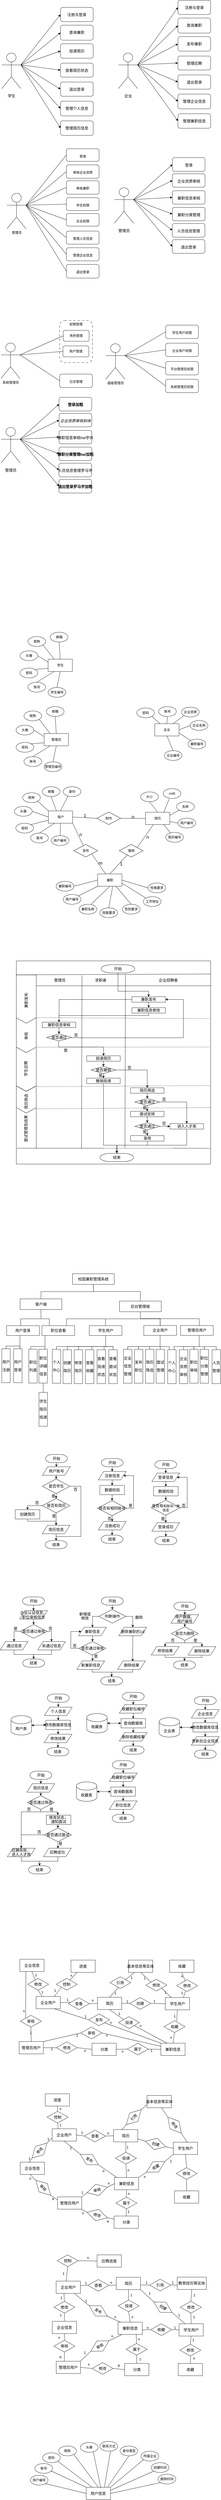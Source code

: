 <mxfile version="21.3.2" type="github">
  <diagram name="Page-1" id="GUI8cBOn3abfB36_xnmk">
    <mxGraphModel dx="1050" dy="587" grid="0" gridSize="10" guides="1" tooltips="1" connect="1" arrows="1" fold="1" page="1" pageScale="1" pageWidth="827" pageHeight="1169" math="0" shadow="0">
      <root>
        <mxCell id="0" />
        <mxCell id="1" parent="0" />
        <mxCell id="cz7XVYBOLIPW5CdgrYOq-76" value="" style="shape=step;perimeter=stepPerimeter;whiteSpace=wrap;html=1;fixedSize=1;rotation=90;labelBackgroundColor=none;" parent="1" vertex="1">
          <mxGeometry x="25" y="4152" width="161.5" height="73" as="geometry" />
        </mxCell>
        <mxCell id="cz7XVYBOLIPW5CdgrYOq-75" value="" style="shape=step;perimeter=stepPerimeter;whiteSpace=wrap;html=1;fixedSize=1;rotation=90;labelBackgroundColor=none;" parent="1" vertex="1">
          <mxGeometry x="55.88" y="4096" width="99.25" height="73" as="geometry" />
        </mxCell>
        <mxCell id="cz7XVYBOLIPW5CdgrYOq-74" value="" style="shape=step;perimeter=stepPerimeter;whiteSpace=wrap;html=1;fixedSize=1;rotation=90;labelBackgroundColor=none;" parent="1" vertex="1">
          <mxGeometry x="34.45" y="4115.44" width="142.12" height="73" as="geometry" />
        </mxCell>
        <mxCell id="cz7XVYBOLIPW5CdgrYOq-73" value="" style="rounded=0;whiteSpace=wrap;html=1;labelBackgroundColor=none;" parent="1" vertex="1">
          <mxGeometry x="69" y="3544" width="713" height="743" as="geometry" />
        </mxCell>
        <mxCell id="cz7XVYBOLIPW5CdgrYOq-72" value="" style="shape=step;perimeter=stepPerimeter;whiteSpace=wrap;html=1;fixedSize=1;rotation=90;size=-1.701;labelBackgroundColor=none;" parent="1" vertex="1">
          <mxGeometry x="16.36" y="3647.92" width="178.29" height="73" as="geometry" />
        </mxCell>
        <mxCell id="cz7XVYBOLIPW5CdgrYOq-71" value="" style="shape=step;perimeter=stepPerimeter;whiteSpace=wrap;html=1;fixedSize=1;rotation=90;labelBackgroundColor=none;" parent="1" vertex="1">
          <mxGeometry x="41.44" y="3779.5" width="128.13" height="73" as="geometry" />
        </mxCell>
        <mxCell id="cz7XVYBOLIPW5CdgrYOq-70" value="" style="shape=step;perimeter=stepPerimeter;whiteSpace=wrap;html=1;fixedSize=1;rotation=90;labelBackgroundColor=none;" parent="1" vertex="1">
          <mxGeometry x="55.88" y="4014.38" width="99.25" height="73" as="geometry" />
        </mxCell>
        <mxCell id="cz7XVYBOLIPW5CdgrYOq-69" value="" style="shape=step;perimeter=stepPerimeter;whiteSpace=wrap;html=1;fixedSize=1;rotation=90;labelBackgroundColor=none;" parent="1" vertex="1">
          <mxGeometry x="24.75" y="3903.75" width="161.5" height="73" as="geometry" />
        </mxCell>
        <mxCell id="l7to2f72OSGZsab78Bp--1" value="&lt;pre&gt;&lt;pre style=&quot;border-color: var(--border-color);&quot;&gt;&lt;font style=&quot;font-size: 14px;&quot;&gt;学生&lt;/font&gt;&lt;/pre&gt;&lt;/pre&gt;" style="shape=umlActor;verticalLabelPosition=bottom;verticalAlign=top;html=1;labelBackgroundColor=none;" parent="1" vertex="1">
          <mxGeometry x="15.5" y="224" width="70" height="130" as="geometry" />
        </mxCell>
        <mxCell id="YP-v8nIMWcETZ4hpONDg-6" value="&lt;pre style=&quot;border-color: var(--border-color);&quot;&gt;&lt;span style=&quot;font-size: 14px;&quot;&gt;注册与登录&lt;/span&gt;&lt;/pre&gt;" style="rounded=1;whiteSpace=wrap;html=1;verticalAlign=top;labelBackgroundColor=none;" parent="1" vertex="1">
          <mxGeometry x="231" y="57" width="120" height="52" as="geometry" />
        </mxCell>
        <mxCell id="YP-v8nIMWcETZ4hpONDg-7" value="&lt;pre style=&quot;border-color: var(--border-color);&quot;&gt;&lt;span style=&quot;font-size: 14px;&quot;&gt;查询兼职&lt;/span&gt;&lt;/pre&gt;" style="rounded=1;whiteSpace=wrap;html=1;verticalAlign=top;labelBackgroundColor=none;" parent="1" vertex="1">
          <mxGeometry x="231" y="122" width="120" height="55" as="geometry" />
        </mxCell>
        <mxCell id="YP-v8nIMWcETZ4hpONDg-8" value="&lt;pre style=&quot;border-color: var(--border-color);&quot;&gt;&lt;span style=&quot;font-size: 14px;&quot;&gt;投递简历&lt;/span&gt;&lt;/pre&gt;" style="rounded=1;whiteSpace=wrap;html=1;verticalAlign=top;labelBackgroundColor=none;" parent="1" vertex="1">
          <mxGeometry x="231" y="190" width="120" height="53" as="geometry" />
        </mxCell>
        <mxCell id="YP-v8nIMWcETZ4hpONDg-9" value="&lt;pre style=&quot;border-color: var(--border-color);&quot;&gt;&lt;span style=&quot;font-size: 14px;&quot;&gt;查看简历状态&lt;/span&gt;&lt;/pre&gt;" style="rounded=1;whiteSpace=wrap;html=1;verticalAlign=top;labelBackgroundColor=none;" parent="1" vertex="1">
          <mxGeometry x="231" y="261" width="120" height="51" as="geometry" />
        </mxCell>
        <mxCell id="YP-v8nIMWcETZ4hpONDg-11" value="" style="endArrow=classic;html=1;rounded=0;entryX=0;entryY=0.5;entryDx=0;entryDy=0;exitX=1;exitY=0.333;exitDx=0;exitDy=0;exitPerimeter=0;endFill=1;labelBackgroundColor=none;fontColor=default;" parent="1" source="l7to2f72OSGZsab78Bp--1" target="YP-v8nIMWcETZ4hpONDg-6" edge="1">
          <mxGeometry width="50" height="50" relative="1" as="geometry">
            <mxPoint x="95.5" y="277" as="sourcePoint" />
            <mxPoint x="249.5" y="134" as="targetPoint" />
          </mxGeometry>
        </mxCell>
        <mxCell id="YP-v8nIMWcETZ4hpONDg-12" value="" style="endArrow=classic;html=1;rounded=0;exitX=1;exitY=0.333;exitDx=0;exitDy=0;exitPerimeter=0;entryX=0;entryY=0.5;entryDx=0;entryDy=0;endFill=1;labelBackgroundColor=none;fontColor=default;" parent="1" source="l7to2f72OSGZsab78Bp--1" target="YP-v8nIMWcETZ4hpONDg-7" edge="1">
          <mxGeometry width="50" height="50" relative="1" as="geometry">
            <mxPoint x="85.5" y="467" as="sourcePoint" />
            <mxPoint x="235.5" y="289" as="targetPoint" />
          </mxGeometry>
        </mxCell>
        <mxCell id="YP-v8nIMWcETZ4hpONDg-13" value="" style="endArrow=classic;html=1;rounded=0;exitX=1;exitY=0.333;exitDx=0;exitDy=0;exitPerimeter=0;entryX=0;entryY=0.5;entryDx=0;entryDy=0;endFill=1;labelBackgroundColor=none;fontColor=default;" parent="1" source="l7to2f72OSGZsab78Bp--1" target="YP-v8nIMWcETZ4hpONDg-8" edge="1">
          <mxGeometry width="50" height="50" relative="1" as="geometry">
            <mxPoint x="95.5" y="277" as="sourcePoint" />
            <mxPoint x="235.5" y="424" as="targetPoint" />
          </mxGeometry>
        </mxCell>
        <mxCell id="YP-v8nIMWcETZ4hpONDg-14" value="" style="endArrow=classic;html=1;rounded=0;exitX=1;exitY=0.333;exitDx=0;exitDy=0;exitPerimeter=0;entryX=0;entryY=0.5;entryDx=0;entryDy=0;endFill=1;labelBackgroundColor=none;fontColor=default;" parent="1" source="l7to2f72OSGZsab78Bp--1" target="YP-v8nIMWcETZ4hpONDg-9" edge="1">
          <mxGeometry width="50" height="50" relative="1" as="geometry">
            <mxPoint x="95.5" y="277" as="sourcePoint" />
            <mxPoint x="249.5" y="434" as="targetPoint" />
          </mxGeometry>
        </mxCell>
        <mxCell id="YP-v8nIMWcETZ4hpONDg-15" value="&lt;pre style=&quot;border-color: var(--border-color);&quot;&gt;&lt;span style=&quot;font-size: 14px;&quot;&gt;退出登录&lt;/span&gt;&lt;/pre&gt;" style="rounded=1;whiteSpace=wrap;html=1;verticalAlign=top;labelBackgroundColor=none;" parent="1" vertex="1">
          <mxGeometry x="231" y="330" width="120" height="52" as="geometry" />
        </mxCell>
        <mxCell id="YP-v8nIMWcETZ4hpONDg-16" value="" style="endArrow=classic;html=1;rounded=0;entryX=0;entryY=0.5;entryDx=0;entryDy=0;exitX=1;exitY=0.333;exitDx=0;exitDy=0;exitPerimeter=0;endFill=1;labelBackgroundColor=none;fontColor=default;" parent="1" source="l7to2f72OSGZsab78Bp--1" target="YP-v8nIMWcETZ4hpONDg-15" edge="1">
          <mxGeometry width="50" height="50" relative="1" as="geometry">
            <mxPoint x="95.5" y="274" as="sourcePoint" />
            <mxPoint x="249.5" y="499" as="targetPoint" />
          </mxGeometry>
        </mxCell>
        <mxCell id="3DpGFeqe3D5Zfx9QG1oa-1" value="&lt;pre style=&quot;border-color: var(--border-color);&quot;&gt;&lt;span style=&quot;font-size: 14px;&quot;&gt;管理个人信息&lt;/span&gt;&lt;/pre&gt;" style="rounded=1;whiteSpace=wrap;html=1;verticalAlign=top;labelBackgroundColor=none;" parent="1" vertex="1">
          <mxGeometry x="231" y="400" width="120" height="54" as="geometry" />
        </mxCell>
        <mxCell id="3DpGFeqe3D5Zfx9QG1oa-2" value="&lt;pre style=&quot;border-color: var(--border-color);&quot;&gt;&lt;span style=&quot;font-size: 14px;&quot;&gt;管理简历信息&lt;/span&gt;&lt;/pre&gt;" style="rounded=1;whiteSpace=wrap;html=1;verticalAlign=top;labelBackgroundColor=none;" parent="1" vertex="1">
          <mxGeometry x="231" y="472" width="120" height="53" as="geometry" />
        </mxCell>
        <mxCell id="3DpGFeqe3D5Zfx9QG1oa-3" value="" style="endArrow=classic;html=1;rounded=0;entryX=0;entryY=0.5;entryDx=0;entryDy=0;endFill=1;labelBackgroundColor=none;fontColor=default;" parent="1" target="3DpGFeqe3D5Zfx9QG1oa-1" edge="1">
          <mxGeometry width="50" height="50" relative="1" as="geometry">
            <mxPoint x="87.5" y="269" as="sourcePoint" />
            <mxPoint x="249.5" y="382" as="targetPoint" />
          </mxGeometry>
        </mxCell>
        <mxCell id="3DpGFeqe3D5Zfx9QG1oa-4" value="" style="endArrow=classic;html=1;rounded=0;entryX=0;entryY=0.5;entryDx=0;entryDy=0;exitX=1;exitY=0.333;exitDx=0;exitDy=0;exitPerimeter=0;endFill=1;labelBackgroundColor=none;fontColor=default;" parent="1" source="l7to2f72OSGZsab78Bp--1" target="3DpGFeqe3D5Zfx9QG1oa-2" edge="1">
          <mxGeometry width="50" height="50" relative="1" as="geometry">
            <mxPoint x="97.5" y="279" as="sourcePoint" />
            <mxPoint x="249.5" y="453" as="targetPoint" />
          </mxGeometry>
        </mxCell>
        <mxCell id="3DpGFeqe3D5Zfx9QG1oa-5" value="&lt;pre style=&quot;border-color: var(--border-color);&quot;&gt;&lt;span style=&quot;font-size: 14px;&quot;&gt;企业&lt;/span&gt;&lt;/pre&gt;" style="shape=umlActor;verticalLabelPosition=bottom;verticalAlign=top;html=1;labelBackgroundColor=none;" parent="1" vertex="1">
          <mxGeometry x="443.75" y="224" width="70" height="130" as="geometry" />
        </mxCell>
        <mxCell id="3DpGFeqe3D5Zfx9QG1oa-7" value="&lt;pre style=&quot;border-color: var(--border-color);&quot;&gt;&lt;span style=&quot;font-size: 14px;&quot;&gt;注册与登录&lt;/span&gt;&lt;/pre&gt;" style="rounded=1;whiteSpace=wrap;html=1;verticalAlign=top;labelBackgroundColor=none;" parent="1" vertex="1">
          <mxGeometry x="662" y="31" width="120" height="52" as="geometry" />
        </mxCell>
        <mxCell id="3DpGFeqe3D5Zfx9QG1oa-8" value="&lt;pre style=&quot;border-color: var(--border-color);&quot;&gt;&lt;span style=&quot;font-size: 14px;&quot;&gt;查询兼职&lt;/span&gt;&lt;/pre&gt;" style="rounded=1;whiteSpace=wrap;html=1;verticalAlign=top;labelBackgroundColor=none;" parent="1" vertex="1">
          <mxGeometry x="662" y="96" width="120" height="55" as="geometry" />
        </mxCell>
        <mxCell id="3DpGFeqe3D5Zfx9QG1oa-9" value="&lt;pre style=&quot;border-color: var(--border-color);&quot;&gt;&lt;span style=&quot;font-size: 14px;&quot;&gt;发布兼职&lt;/span&gt;&lt;/pre&gt;" style="rounded=1;whiteSpace=wrap;html=1;verticalAlign=top;labelBackgroundColor=none;" parent="1" vertex="1">
          <mxGeometry x="662" y="164" width="120" height="53" as="geometry" />
        </mxCell>
        <mxCell id="3DpGFeqe3D5Zfx9QG1oa-10" value="&lt;pre style=&quot;border-color: var(--border-color);&quot;&gt;&lt;span style=&quot;font-size: 14px;&quot;&gt;管理应聘&lt;/span&gt;&lt;/pre&gt;" style="rounded=1;whiteSpace=wrap;html=1;verticalAlign=top;labelBackgroundColor=none;" parent="1" vertex="1">
          <mxGeometry x="662" y="235" width="120" height="51" as="geometry" />
        </mxCell>
        <mxCell id="3DpGFeqe3D5Zfx9QG1oa-12" value="" style="endArrow=classic;html=1;rounded=0;entryX=0;entryY=0.5;entryDx=0;entryDy=0;exitX=1;exitY=0.333;exitDx=0;exitDy=0;exitPerimeter=0;endFill=1;labelBackgroundColor=none;fontColor=default;" parent="1" source="3DpGFeqe3D5Zfx9QG1oa-5" target="3DpGFeqe3D5Zfx9QG1oa-7" edge="1">
          <mxGeometry width="50" height="50" relative="1" as="geometry">
            <mxPoint x="523.75" y="277" as="sourcePoint" />
            <mxPoint x="677.75" y="134" as="targetPoint" />
          </mxGeometry>
        </mxCell>
        <mxCell id="3DpGFeqe3D5Zfx9QG1oa-13" value="" style="endArrow=classic;html=1;rounded=0;exitX=1;exitY=0.333;exitDx=0;exitDy=0;exitPerimeter=0;entryX=0;entryY=0.5;entryDx=0;entryDy=0;endFill=1;labelBackgroundColor=none;fontColor=default;" parent="1" source="3DpGFeqe3D5Zfx9QG1oa-5" target="3DpGFeqe3D5Zfx9QG1oa-8" edge="1">
          <mxGeometry width="50" height="50" relative="1" as="geometry">
            <mxPoint x="513.75" y="467" as="sourcePoint" />
            <mxPoint x="663.75" y="289" as="targetPoint" />
          </mxGeometry>
        </mxCell>
        <mxCell id="3DpGFeqe3D5Zfx9QG1oa-14" value="" style="endArrow=classic;html=1;rounded=0;exitX=1;exitY=0.333;exitDx=0;exitDy=0;exitPerimeter=0;entryX=0;entryY=0.5;entryDx=0;entryDy=0;endFill=1;labelBackgroundColor=none;fontColor=default;" parent="1" source="3DpGFeqe3D5Zfx9QG1oa-5" target="3DpGFeqe3D5Zfx9QG1oa-9" edge="1">
          <mxGeometry width="50" height="50" relative="1" as="geometry">
            <mxPoint x="523.75" y="277" as="sourcePoint" />
            <mxPoint x="663.75" y="424" as="targetPoint" />
          </mxGeometry>
        </mxCell>
        <mxCell id="3DpGFeqe3D5Zfx9QG1oa-15" value="" style="endArrow=classic;html=1;rounded=0;exitX=1;exitY=0.333;exitDx=0;exitDy=0;exitPerimeter=0;entryX=0;entryY=0.5;entryDx=0;entryDy=0;endFill=1;labelBackgroundColor=none;fontColor=default;" parent="1" source="3DpGFeqe3D5Zfx9QG1oa-5" target="3DpGFeqe3D5Zfx9QG1oa-10" edge="1">
          <mxGeometry width="50" height="50" relative="1" as="geometry">
            <mxPoint x="523.75" y="277" as="sourcePoint" />
            <mxPoint x="677.75" y="434" as="targetPoint" />
          </mxGeometry>
        </mxCell>
        <mxCell id="3DpGFeqe3D5Zfx9QG1oa-16" value="&lt;pre style=&quot;border-color: var(--border-color);&quot;&gt;&lt;span style=&quot;font-size: 14px;&quot;&gt;退出登录&lt;/span&gt;&lt;/pre&gt;" style="rounded=1;whiteSpace=wrap;html=1;verticalAlign=top;labelBackgroundColor=none;" parent="1" vertex="1">
          <mxGeometry x="662" y="304" width="120" height="52" as="geometry" />
        </mxCell>
        <mxCell id="3DpGFeqe3D5Zfx9QG1oa-17" value="" style="endArrow=classic;html=1;rounded=0;entryX=0;entryY=0.5;entryDx=0;entryDy=0;exitX=1;exitY=0.333;exitDx=0;exitDy=0;exitPerimeter=0;endFill=1;labelBackgroundColor=none;fontColor=default;" parent="1" source="3DpGFeqe3D5Zfx9QG1oa-5" target="3DpGFeqe3D5Zfx9QG1oa-16" edge="1">
          <mxGeometry width="50" height="50" relative="1" as="geometry">
            <mxPoint x="523.75" y="274" as="sourcePoint" />
            <mxPoint x="677.75" y="499" as="targetPoint" />
          </mxGeometry>
        </mxCell>
        <mxCell id="3DpGFeqe3D5Zfx9QG1oa-18" value="&lt;pre style=&quot;border-color: var(--border-color);&quot;&gt;&lt;span style=&quot;font-size: 14px;&quot;&gt;管理企业信息&lt;/span&gt;&lt;/pre&gt;" style="rounded=1;whiteSpace=wrap;html=1;verticalAlign=top;labelBackgroundColor=none;" parent="1" vertex="1">
          <mxGeometry x="662" y="374" width="120" height="54" as="geometry" />
        </mxCell>
        <mxCell id="3DpGFeqe3D5Zfx9QG1oa-19" value="&lt;pre style=&quot;border-color: var(--border-color);&quot;&gt;&lt;span style=&quot;font-size: 14px;&quot;&gt;管理兼职信息&lt;/span&gt;&lt;/pre&gt;" style="rounded=1;whiteSpace=wrap;html=1;verticalAlign=top;labelBackgroundColor=none;" parent="1" vertex="1">
          <mxGeometry x="662" y="446" width="120" height="53" as="geometry" />
        </mxCell>
        <mxCell id="3DpGFeqe3D5Zfx9QG1oa-20" value="" style="endArrow=classic;html=1;rounded=0;entryX=0;entryY=0.5;entryDx=0;entryDy=0;endFill=1;labelBackgroundColor=none;fontColor=default;" parent="1" target="3DpGFeqe3D5Zfx9QG1oa-18" edge="1">
          <mxGeometry width="50" height="50" relative="1" as="geometry">
            <mxPoint x="515.75" y="269" as="sourcePoint" />
            <mxPoint x="677.75" y="382" as="targetPoint" />
          </mxGeometry>
        </mxCell>
        <mxCell id="3DpGFeqe3D5Zfx9QG1oa-21" value="" style="endArrow=classic;html=1;rounded=0;entryX=0;entryY=0.5;entryDx=0;entryDy=0;exitX=1;exitY=0.333;exitDx=0;exitDy=0;exitPerimeter=0;endFill=1;labelBackgroundColor=none;fontColor=default;" parent="1" source="3DpGFeqe3D5Zfx9QG1oa-5" target="3DpGFeqe3D5Zfx9QG1oa-19" edge="1">
          <mxGeometry width="50" height="50" relative="1" as="geometry">
            <mxPoint x="525.75" y="279" as="sourcePoint" />
            <mxPoint x="677.75" y="453" as="targetPoint" />
          </mxGeometry>
        </mxCell>
        <mxCell id="3DpGFeqe3D5Zfx9QG1oa-24" value="管理员" style="shape=umlActor;verticalLabelPosition=bottom;verticalAlign=top;html=1;labelBackgroundColor=none;" parent="1" vertex="1">
          <mxGeometry x="34.5" y="737" width="70" height="130" as="geometry" />
        </mxCell>
        <mxCell id="3DpGFeqe3D5Zfx9QG1oa-26" value="&lt;br&gt;登录" style="rounded=1;whiteSpace=wrap;html=1;verticalAlign=top;labelBackgroundColor=none;" parent="1" vertex="1">
          <mxGeometry x="252.5" y="574" width="120" height="46" as="geometry" />
        </mxCell>
        <mxCell id="3DpGFeqe3D5Zfx9QG1oa-31" value="" style="endArrow=none;html=1;rounded=0;entryX=0;entryY=0.5;entryDx=0;entryDy=0;exitX=1;exitY=0.333;exitDx=0;exitDy=0;exitPerimeter=0;labelBackgroundColor=none;fontColor=default;" parent="1" source="3DpGFeqe3D5Zfx9QG1oa-24" target="3DpGFeqe3D5Zfx9QG1oa-26" edge="1">
          <mxGeometry width="50" height="50" relative="1" as="geometry">
            <mxPoint x="114.5" y="790" as="sourcePoint" />
            <mxPoint x="268.5" y="647" as="targetPoint" />
          </mxGeometry>
        </mxCell>
        <mxCell id="3DpGFeqe3D5Zfx9QG1oa-35" value="&lt;br&gt;退出登录" style="rounded=1;whiteSpace=wrap;html=1;verticalAlign=top;labelBackgroundColor=none;" parent="1" vertex="1">
          <mxGeometry x="252.5" y="997" width="120" height="50" as="geometry" />
        </mxCell>
        <mxCell id="3DpGFeqe3D5Zfx9QG1oa-36" value="" style="endArrow=none;html=1;rounded=0;entryX=0;entryY=0.5;entryDx=0;entryDy=0;exitX=1;exitY=0.333;exitDx=0;exitDy=0;exitPerimeter=0;labelBackgroundColor=none;fontColor=default;" parent="1" source="3DpGFeqe3D5Zfx9QG1oa-24" target="3DpGFeqe3D5Zfx9QG1oa-35" edge="1">
          <mxGeometry width="50" height="50" relative="1" as="geometry">
            <mxPoint x="114.5" y="787" as="sourcePoint" />
            <mxPoint x="268.5" y="1012" as="targetPoint" />
          </mxGeometry>
        </mxCell>
        <mxCell id="3DpGFeqe3D5Zfx9QG1oa-37" value="&lt;br&gt;管理企业信息" style="rounded=1;whiteSpace=wrap;html=1;verticalAlign=top;labelBackgroundColor=none;" parent="1" vertex="1">
          <mxGeometry x="252.5" y="936" width="120" height="48" as="geometry" />
        </mxCell>
        <mxCell id="3DpGFeqe3D5Zfx9QG1oa-39" value="" style="endArrow=none;html=1;rounded=0;entryX=0;entryY=0.5;entryDx=0;entryDy=0;labelBackgroundColor=none;fontColor=default;" parent="1" target="3DpGFeqe3D5Zfx9QG1oa-37" edge="1">
          <mxGeometry width="50" height="50" relative="1" as="geometry">
            <mxPoint x="106.5" y="782" as="sourcePoint" />
            <mxPoint x="268.5" y="895" as="targetPoint" />
          </mxGeometry>
        </mxCell>
        <mxCell id="3DpGFeqe3D5Zfx9QG1oa-41" value="&lt;br&gt;管理人员信息" style="rounded=1;whiteSpace=wrap;html=1;verticalAlign=top;labelBackgroundColor=none;" parent="1" vertex="1">
          <mxGeometry x="252.5" y="875" width="120" height="48" as="geometry" />
        </mxCell>
        <mxCell id="3DpGFeqe3D5Zfx9QG1oa-42" value="&lt;br&gt;审核企业资质" style="rounded=1;whiteSpace=wrap;html=1;verticalAlign=top;labelBackgroundColor=none;" parent="1" vertex="1">
          <mxGeometry x="252.5" y="633" width="120" height="49" as="geometry" />
        </mxCell>
        <mxCell id="3DpGFeqe3D5Zfx9QG1oa-43" value="&lt;br&gt;审核兼职" style="rounded=1;whiteSpace=wrap;html=1;verticalAlign=top;labelBackgroundColor=none;" parent="1" vertex="1">
          <mxGeometry x="252.5" y="691" width="120" height="49" as="geometry" />
        </mxCell>
        <mxCell id="3DpGFeqe3D5Zfx9QG1oa-44" value="&lt;br&gt;学生权限" style="rounded=1;whiteSpace=wrap;html=1;verticalAlign=top;labelBackgroundColor=none;" parent="1" vertex="1">
          <mxGeometry x="252.5" y="753" width="120" height="47" as="geometry" />
        </mxCell>
        <mxCell id="3DpGFeqe3D5Zfx9QG1oa-45" value="&lt;br&gt;企业权限" style="rounded=1;whiteSpace=wrap;html=1;verticalAlign=top;labelBackgroundColor=none;" parent="1" vertex="1">
          <mxGeometry x="252.5" y="811" width="120" height="46" as="geometry" />
        </mxCell>
        <mxCell id="3DpGFeqe3D5Zfx9QG1oa-46" value="" style="endArrow=none;html=1;rounded=0;entryX=0;entryY=0.5;entryDx=0;entryDy=0;exitX=1;exitY=0.333;exitDx=0;exitDy=0;exitPerimeter=0;labelBackgroundColor=none;fontColor=default;" parent="1" source="3DpGFeqe3D5Zfx9QG1oa-24" target="3DpGFeqe3D5Zfx9QG1oa-42" edge="1">
          <mxGeometry width="50" height="50" relative="1" as="geometry">
            <mxPoint x="114.5" y="790" as="sourcePoint" />
            <mxPoint x="262.5" y="610" as="targetPoint" />
          </mxGeometry>
        </mxCell>
        <mxCell id="3DpGFeqe3D5Zfx9QG1oa-47" value="" style="endArrow=none;html=1;rounded=0;entryX=0;entryY=0.5;entryDx=0;entryDy=0;exitX=1;exitY=0.333;exitDx=0;exitDy=0;exitPerimeter=0;labelBackgroundColor=none;fontColor=default;" parent="1" source="3DpGFeqe3D5Zfx9QG1oa-24" target="3DpGFeqe3D5Zfx9QG1oa-43" edge="1">
          <mxGeometry width="50" height="50" relative="1" as="geometry">
            <mxPoint x="124.5" y="800" as="sourcePoint" />
            <mxPoint x="272.5" y="620" as="targetPoint" />
          </mxGeometry>
        </mxCell>
        <mxCell id="3DpGFeqe3D5Zfx9QG1oa-48" value="" style="endArrow=none;html=1;rounded=0;entryX=0;entryY=0.5;entryDx=0;entryDy=0;exitX=1;exitY=0.333;exitDx=0;exitDy=0;exitPerimeter=0;labelBackgroundColor=none;fontColor=default;" parent="1" source="3DpGFeqe3D5Zfx9QG1oa-24" target="3DpGFeqe3D5Zfx9QG1oa-44" edge="1">
          <mxGeometry width="50" height="50" relative="1" as="geometry">
            <mxPoint x="114.5" y="790" as="sourcePoint" />
            <mxPoint x="262.5" y="727" as="targetPoint" />
          </mxGeometry>
        </mxCell>
        <mxCell id="3DpGFeqe3D5Zfx9QG1oa-49" value="" style="endArrow=none;html=1;rounded=0;entryX=0;entryY=0.5;entryDx=0;entryDy=0;exitX=1;exitY=0.333;exitDx=0;exitDy=0;exitPerimeter=0;labelBackgroundColor=none;fontColor=default;" parent="1" source="3DpGFeqe3D5Zfx9QG1oa-24" target="3DpGFeqe3D5Zfx9QG1oa-45" edge="1">
          <mxGeometry width="50" height="50" relative="1" as="geometry">
            <mxPoint x="114.5" y="790" as="sourcePoint" />
            <mxPoint x="262.5" y="789" as="targetPoint" />
          </mxGeometry>
        </mxCell>
        <mxCell id="3DpGFeqe3D5Zfx9QG1oa-50" value="" style="endArrow=none;html=1;rounded=0;entryX=0;entryY=0.5;entryDx=0;entryDy=0;exitX=1;exitY=0.333;exitDx=0;exitDy=0;exitPerimeter=0;labelBackgroundColor=none;fontColor=default;" parent="1" source="3DpGFeqe3D5Zfx9QG1oa-24" target="3DpGFeqe3D5Zfx9QG1oa-41" edge="1">
          <mxGeometry width="50" height="50" relative="1" as="geometry">
            <mxPoint x="116.5" y="792" as="sourcePoint" />
            <mxPoint x="262.5" y="981" as="targetPoint" />
          </mxGeometry>
        </mxCell>
        <mxCell id="3DpGFeqe3D5Zfx9QG1oa-51" value="学生" style="rounded=0;whiteSpace=wrap;html=1;labelBackgroundColor=none;" parent="1" vertex="1">
          <mxGeometry x="185.5" y="2440.5" width="89" height="45" as="geometry" />
        </mxCell>
        <mxCell id="3DpGFeqe3D5Zfx9QG1oa-52" value="账号" style="ellipse;whiteSpace=wrap;html=1;labelBackgroundColor=none;" parent="1" vertex="1">
          <mxGeometry x="111.5" y="2525" width="65" height="36" as="geometry" />
        </mxCell>
        <mxCell id="3DpGFeqe3D5Zfx9QG1oa-53" value="密码" style="ellipse;whiteSpace=wrap;html=1;labelBackgroundColor=none;" parent="1" vertex="1">
          <mxGeometry x="82.5" y="2473" width="65" height="36" as="geometry" />
        </mxCell>
        <mxCell id="3DpGFeqe3D5Zfx9QG1oa-55" value="邮箱" style="ellipse;whiteSpace=wrap;html=1;labelBackgroundColor=none;" parent="1" vertex="1">
          <mxGeometry x="193.5" y="2342" width="65" height="36" as="geometry" />
        </mxCell>
        <mxCell id="3DpGFeqe3D5Zfx9QG1oa-56" value="昵称" style="ellipse;whiteSpace=wrap;html=1;labelBackgroundColor=none;" parent="1" vertex="1">
          <mxGeometry x="111.5" y="2358" width="65" height="36" as="geometry" />
        </mxCell>
        <mxCell id="3DpGFeqe3D5Zfx9QG1oa-57" value="头像" style="ellipse;whiteSpace=wrap;html=1;labelBackgroundColor=none;" parent="1" vertex="1">
          <mxGeometry x="82.5" y="2410" width="65" height="36" as="geometry" />
        </mxCell>
        <mxCell id="3DpGFeqe3D5Zfx9QG1oa-58" value="" style="endArrow=none;html=1;rounded=0;entryX=0.5;entryY=1;entryDx=0;entryDy=0;exitX=0.5;exitY=0;exitDx=0;exitDy=0;labelBackgroundColor=none;fontColor=default;" parent="1" source="3DpGFeqe3D5Zfx9QG1oa-51" target="3DpGFeqe3D5Zfx9QG1oa-55" edge="1">
          <mxGeometry width="50" height="50" relative="1" as="geometry">
            <mxPoint x="429.5" y="2536" as="sourcePoint" />
            <mxPoint x="479.5" y="2486" as="targetPoint" />
          </mxGeometry>
        </mxCell>
        <mxCell id="3DpGFeqe3D5Zfx9QG1oa-59" value="" style="endArrow=none;html=1;rounded=0;entryX=1;entryY=1;entryDx=0;entryDy=0;exitX=0.25;exitY=0;exitDx=0;exitDy=0;labelBackgroundColor=none;fontColor=default;" parent="1" source="3DpGFeqe3D5Zfx9QG1oa-51" target="3DpGFeqe3D5Zfx9QG1oa-56" edge="1">
          <mxGeometry width="50" height="50" relative="1" as="geometry">
            <mxPoint x="429.5" y="2536" as="sourcePoint" />
            <mxPoint x="479.5" y="2486" as="targetPoint" />
          </mxGeometry>
        </mxCell>
        <mxCell id="3DpGFeqe3D5Zfx9QG1oa-60" value="" style="endArrow=none;html=1;rounded=0;entryX=1;entryY=0.5;entryDx=0;entryDy=0;exitX=0;exitY=0.25;exitDx=0;exitDy=0;labelBackgroundColor=none;fontColor=default;" parent="1" source="3DpGFeqe3D5Zfx9QG1oa-51" target="3DpGFeqe3D5Zfx9QG1oa-57" edge="1">
          <mxGeometry width="50" height="50" relative="1" as="geometry">
            <mxPoint x="195.5" y="2451" as="sourcePoint" />
            <mxPoint x="162.5" y="2419" as="targetPoint" />
          </mxGeometry>
        </mxCell>
        <mxCell id="3DpGFeqe3D5Zfx9QG1oa-61" value="" style="endArrow=none;html=1;rounded=0;entryX=1;entryY=0;entryDx=0;entryDy=0;exitX=0;exitY=0.75;exitDx=0;exitDy=0;labelBackgroundColor=none;fontColor=default;" parent="1" source="3DpGFeqe3D5Zfx9QG1oa-51" target="3DpGFeqe3D5Zfx9QG1oa-53" edge="1">
          <mxGeometry width="50" height="50" relative="1" as="geometry">
            <mxPoint x="195.5" y="2462" as="sourcePoint" />
            <mxPoint x="146.5" y="2460" as="targetPoint" />
          </mxGeometry>
        </mxCell>
        <mxCell id="3DpGFeqe3D5Zfx9QG1oa-62" value="" style="endArrow=none;html=1;rounded=0;entryX=0.5;entryY=0;entryDx=0;entryDy=0;exitX=0.25;exitY=1;exitDx=0;exitDy=0;labelBackgroundColor=none;fontColor=default;" parent="1" source="3DpGFeqe3D5Zfx9QG1oa-51" target="3DpGFeqe3D5Zfx9QG1oa-52" edge="1">
          <mxGeometry width="50" height="50" relative="1" as="geometry">
            <mxPoint x="205.5" y="2472" as="sourcePoint" />
            <mxPoint x="156.5" y="2470" as="targetPoint" />
          </mxGeometry>
        </mxCell>
        <mxCell id="3DpGFeqe3D5Zfx9QG1oa-63" value="简历" style="rounded=0;whiteSpace=wrap;html=1;labelBackgroundColor=none;" parent="1" vertex="1">
          <mxGeometry x="543" y="3000.5" width="89" height="45" as="geometry" />
        </mxCell>
        <mxCell id="3DpGFeqe3D5Zfx9QG1oa-64" value="学生编号" style="ellipse;whiteSpace=wrap;html=1;labelBackgroundColor=none;" parent="1" vertex="1">
          <mxGeometry x="185.5" y="2544" width="65" height="36" as="geometry" />
        </mxCell>
        <mxCell id="3DpGFeqe3D5Zfx9QG1oa-65" value="" style="endArrow=none;html=1;rounded=0;entryX=0.5;entryY=1;entryDx=0;entryDy=0;exitX=0.5;exitY=0;exitDx=0;exitDy=0;labelBackgroundColor=none;fontColor=default;" parent="1" source="3DpGFeqe3D5Zfx9QG1oa-64" target="3DpGFeqe3D5Zfx9QG1oa-51" edge="1">
          <mxGeometry width="50" height="50" relative="1" as="geometry">
            <mxPoint x="429.5" y="2536" as="sourcePoint" />
            <mxPoint x="479.5" y="2486" as="targetPoint" />
          </mxGeometry>
        </mxCell>
        <mxCell id="3DpGFeqe3D5Zfx9QG1oa-66" value="简历编号" style="ellipse;whiteSpace=wrap;html=1;labelBackgroundColor=none;" parent="1" vertex="1">
          <mxGeometry x="617" y="3074" width="65" height="36" as="geometry" />
        </mxCell>
        <mxCell id="3DpGFeqe3D5Zfx9QG1oa-67" value="名称" style="ellipse;whiteSpace=wrap;html=1;labelBackgroundColor=none;" parent="1" vertex="1">
          <mxGeometry x="657" y="2962" width="65" height="36" as="geometry" />
        </mxCell>
        <mxCell id="3DpGFeqe3D5Zfx9QG1oa-68" value="md5" style="ellipse;whiteSpace=wrap;html=1;labelBackgroundColor=none;" parent="1" vertex="1">
          <mxGeometry x="608" y="2914" width="65" height="36" as="geometry" />
        </mxCell>
        <mxCell id="3DpGFeqe3D5Zfx9QG1oa-69" value="大小" style="ellipse;whiteSpace=wrap;html=1;labelBackgroundColor=none;" parent="1" vertex="1">
          <mxGeometry x="525.25" y="2926" width="65" height="36" as="geometry" />
        </mxCell>
        <mxCell id="3DpGFeqe3D5Zfx9QG1oa-70" value="用户编号" style="ellipse;whiteSpace=wrap;html=1;labelBackgroundColor=none;" parent="1" vertex="1">
          <mxGeometry x="662" y="3022" width="65" height="36" as="geometry" />
        </mxCell>
        <mxCell id="3DpGFeqe3D5Zfx9QG1oa-72" value="" style="endArrow=none;html=1;rounded=0;entryX=0.5;entryY=1;entryDx=0;entryDy=0;exitX=0.5;exitY=0;exitDx=0;exitDy=0;labelBackgroundColor=none;fontColor=default;" parent="1" source="3DpGFeqe3D5Zfx9QG1oa-63" target="3DpGFeqe3D5Zfx9QG1oa-69" edge="1">
          <mxGeometry width="50" height="50" relative="1" as="geometry">
            <mxPoint x="600" y="3096" as="sourcePoint" />
            <mxPoint x="650" y="3046" as="targetPoint" />
          </mxGeometry>
        </mxCell>
        <mxCell id="3DpGFeqe3D5Zfx9QG1oa-73" value="" style="endArrow=none;html=1;rounded=0;entryX=0.338;entryY=1.044;entryDx=0;entryDy=0;exitX=0.75;exitY=0;exitDx=0;exitDy=0;entryPerimeter=0;labelBackgroundColor=none;fontColor=default;" parent="1" source="3DpGFeqe3D5Zfx9QG1oa-63" target="3DpGFeqe3D5Zfx9QG1oa-68" edge="1">
          <mxGeometry width="50" height="50" relative="1" as="geometry">
            <mxPoint x="595" y="3011" as="sourcePoint" />
            <mxPoint x="603" y="2946" as="targetPoint" />
          </mxGeometry>
        </mxCell>
        <mxCell id="3DpGFeqe3D5Zfx9QG1oa-74" value="" style="endArrow=none;html=1;rounded=0;entryX=0;entryY=1;entryDx=0;entryDy=0;exitX=1;exitY=0.25;exitDx=0;exitDy=0;labelBackgroundColor=none;fontColor=default;" parent="1" source="3DpGFeqe3D5Zfx9QG1oa-63" target="3DpGFeqe3D5Zfx9QG1oa-67" edge="1">
          <mxGeometry width="50" height="50" relative="1" as="geometry">
            <mxPoint x="617" y="3011" as="sourcePoint" />
            <mxPoint x="660" y="2969" as="targetPoint" />
          </mxGeometry>
        </mxCell>
        <mxCell id="3DpGFeqe3D5Zfx9QG1oa-75" value="" style="endArrow=none;html=1;rounded=0;entryX=0;entryY=0.5;entryDx=0;entryDy=0;exitX=1;exitY=0.75;exitDx=0;exitDy=0;labelBackgroundColor=none;fontColor=default;" parent="1" source="3DpGFeqe3D5Zfx9QG1oa-63" target="3DpGFeqe3D5Zfx9QG1oa-70" edge="1">
          <mxGeometry width="50" height="50" relative="1" as="geometry">
            <mxPoint x="639" y="3033" as="sourcePoint" />
            <mxPoint x="680" y="3017" as="targetPoint" />
          </mxGeometry>
        </mxCell>
        <mxCell id="3DpGFeqe3D5Zfx9QG1oa-76" value="" style="endArrow=none;html=1;rounded=0;exitX=0.75;exitY=1;exitDx=0;exitDy=0;entryX=0.274;entryY=0.047;entryDx=0;entryDy=0;entryPerimeter=0;labelBackgroundColor=none;fontColor=default;" parent="1" source="3DpGFeqe3D5Zfx9QG1oa-63" target="3DpGFeqe3D5Zfx9QG1oa-66" edge="1">
          <mxGeometry width="50" height="50" relative="1" as="geometry">
            <mxPoint x="639" y="3044" as="sourcePoint" />
            <mxPoint x="603" y="3103" as="targetPoint" />
          </mxGeometry>
        </mxCell>
        <mxCell id="3DpGFeqe3D5Zfx9QG1oa-78" value="管理员" style="rounded=0;whiteSpace=wrap;html=1;labelBackgroundColor=none;" parent="1" vertex="1">
          <mxGeometry x="171" y="2712.5" width="89" height="45" as="geometry" />
        </mxCell>
        <mxCell id="3DpGFeqe3D5Zfx9QG1oa-79" value="账号" style="ellipse;whiteSpace=wrap;html=1;labelBackgroundColor=none;" parent="1" vertex="1">
          <mxGeometry x="97" y="2797" width="65" height="36" as="geometry" />
        </mxCell>
        <mxCell id="3DpGFeqe3D5Zfx9QG1oa-80" value="密码" style="ellipse;whiteSpace=wrap;html=1;labelBackgroundColor=none;" parent="1" vertex="1">
          <mxGeometry x="68" y="2745" width="65" height="36" as="geometry" />
        </mxCell>
        <mxCell id="3DpGFeqe3D5Zfx9QG1oa-81" value="邮箱" style="ellipse;whiteSpace=wrap;html=1;labelBackgroundColor=none;" parent="1" vertex="1">
          <mxGeometry x="179" y="2614" width="65" height="36" as="geometry" />
        </mxCell>
        <mxCell id="3DpGFeqe3D5Zfx9QG1oa-82" value="昵称" style="ellipse;whiteSpace=wrap;html=1;labelBackgroundColor=none;" parent="1" vertex="1">
          <mxGeometry x="97" y="2630" width="65" height="36" as="geometry" />
        </mxCell>
        <mxCell id="3DpGFeqe3D5Zfx9QG1oa-83" value="头像" style="ellipse;whiteSpace=wrap;html=1;labelBackgroundColor=none;" parent="1" vertex="1">
          <mxGeometry x="68" y="2682" width="65" height="36" as="geometry" />
        </mxCell>
        <mxCell id="3DpGFeqe3D5Zfx9QG1oa-84" value="" style="endArrow=none;html=1;rounded=0;entryX=0.5;entryY=1;entryDx=0;entryDy=0;exitX=0.5;exitY=0;exitDx=0;exitDy=0;labelBackgroundColor=none;fontColor=default;" parent="1" source="3DpGFeqe3D5Zfx9QG1oa-78" target="3DpGFeqe3D5Zfx9QG1oa-81" edge="1">
          <mxGeometry width="50" height="50" relative="1" as="geometry">
            <mxPoint x="415" y="2808" as="sourcePoint" />
            <mxPoint x="465" y="2758" as="targetPoint" />
          </mxGeometry>
        </mxCell>
        <mxCell id="3DpGFeqe3D5Zfx9QG1oa-85" value="" style="endArrow=none;html=1;rounded=0;entryX=1;entryY=1;entryDx=0;entryDy=0;exitX=0.25;exitY=0;exitDx=0;exitDy=0;labelBackgroundColor=none;fontColor=default;" parent="1" source="3DpGFeqe3D5Zfx9QG1oa-78" target="3DpGFeqe3D5Zfx9QG1oa-82" edge="1">
          <mxGeometry width="50" height="50" relative="1" as="geometry">
            <mxPoint x="415" y="2808" as="sourcePoint" />
            <mxPoint x="465" y="2758" as="targetPoint" />
          </mxGeometry>
        </mxCell>
        <mxCell id="3DpGFeqe3D5Zfx9QG1oa-86" value="" style="endArrow=none;html=1;rounded=0;entryX=1;entryY=0.5;entryDx=0;entryDy=0;exitX=0;exitY=0.25;exitDx=0;exitDy=0;labelBackgroundColor=none;fontColor=default;" parent="1" source="3DpGFeqe3D5Zfx9QG1oa-78" target="3DpGFeqe3D5Zfx9QG1oa-83" edge="1">
          <mxGeometry width="50" height="50" relative="1" as="geometry">
            <mxPoint x="181" y="2723" as="sourcePoint" />
            <mxPoint x="148" y="2691" as="targetPoint" />
          </mxGeometry>
        </mxCell>
        <mxCell id="3DpGFeqe3D5Zfx9QG1oa-87" value="" style="endArrow=none;html=1;rounded=0;entryX=1;entryY=0;entryDx=0;entryDy=0;exitX=0;exitY=0.75;exitDx=0;exitDy=0;labelBackgroundColor=none;fontColor=default;" parent="1" source="3DpGFeqe3D5Zfx9QG1oa-78" target="3DpGFeqe3D5Zfx9QG1oa-80" edge="1">
          <mxGeometry width="50" height="50" relative="1" as="geometry">
            <mxPoint x="181" y="2734" as="sourcePoint" />
            <mxPoint x="132" y="2732" as="targetPoint" />
          </mxGeometry>
        </mxCell>
        <mxCell id="3DpGFeqe3D5Zfx9QG1oa-88" value="" style="endArrow=none;html=1;rounded=0;entryX=0.5;entryY=0;entryDx=0;entryDy=0;exitX=0.25;exitY=1;exitDx=0;exitDy=0;labelBackgroundColor=none;fontColor=default;" parent="1" source="3DpGFeqe3D5Zfx9QG1oa-78" target="3DpGFeqe3D5Zfx9QG1oa-79" edge="1">
          <mxGeometry width="50" height="50" relative="1" as="geometry">
            <mxPoint x="191" y="2744" as="sourcePoint" />
            <mxPoint x="142" y="2742" as="targetPoint" />
          </mxGeometry>
        </mxCell>
        <mxCell id="3DpGFeqe3D5Zfx9QG1oa-89" value="管理员编号" style="ellipse;whiteSpace=wrap;html=1;labelBackgroundColor=none;" parent="1" vertex="1">
          <mxGeometry x="171" y="2816" width="65" height="36" as="geometry" />
        </mxCell>
        <mxCell id="3DpGFeqe3D5Zfx9QG1oa-90" value="" style="endArrow=none;html=1;rounded=0;entryX=0.5;entryY=1;entryDx=0;entryDy=0;exitX=0.5;exitY=0;exitDx=0;exitDy=0;labelBackgroundColor=none;fontColor=default;" parent="1" source="3DpGFeqe3D5Zfx9QG1oa-89" target="3DpGFeqe3D5Zfx9QG1oa-78" edge="1">
          <mxGeometry width="50" height="50" relative="1" as="geometry">
            <mxPoint x="415" y="2808" as="sourcePoint" />
            <mxPoint x="465" y="2758" as="targetPoint" />
          </mxGeometry>
        </mxCell>
        <mxCell id="3DpGFeqe3D5Zfx9QG1oa-104" value="企业" style="rounded=0;whiteSpace=wrap;html=1;labelBackgroundColor=none;" parent="1" vertex="1">
          <mxGeometry x="577" y="2676.5" width="89" height="45" as="geometry" />
        </mxCell>
        <mxCell id="3DpGFeqe3D5Zfx9QG1oa-105" value="企业编号" style="ellipse;whiteSpace=wrap;html=1;labelBackgroundColor=none;" parent="1" vertex="1">
          <mxGeometry x="612" y="2775" width="65" height="36" as="geometry" />
        </mxCell>
        <mxCell id="3DpGFeqe3D5Zfx9QG1oa-106" value="企业名称" style="ellipse;whiteSpace=wrap;html=1;labelBackgroundColor=none;" parent="1" vertex="1">
          <mxGeometry x="707" y="2665" width="65" height="36" as="geometry" />
        </mxCell>
        <mxCell id="3DpGFeqe3D5Zfx9QG1oa-107" value="企业资质" style="ellipse;whiteSpace=wrap;html=1;labelBackgroundColor=none;" parent="1" vertex="1">
          <mxGeometry x="675" y="2616" width="65" height="36" as="geometry" />
        </mxCell>
        <mxCell id="3DpGFeqe3D5Zfx9QG1oa-108" value="账号" style="ellipse;whiteSpace=wrap;html=1;labelBackgroundColor=none;" parent="1" vertex="1">
          <mxGeometry x="591" y="2614" width="65" height="36" as="geometry" />
        </mxCell>
        <mxCell id="3DpGFeqe3D5Zfx9QG1oa-109" value="兼职编号" style="ellipse;whiteSpace=wrap;html=1;labelBackgroundColor=none;" parent="1" vertex="1">
          <mxGeometry x="699" y="2733" width="65" height="36" as="geometry" />
        </mxCell>
        <mxCell id="3DpGFeqe3D5Zfx9QG1oa-110" value="" style="endArrow=none;html=1;rounded=0;entryX=0.5;entryY=1;entryDx=0;entryDy=0;exitX=0.5;exitY=0;exitDx=0;exitDy=0;labelBackgroundColor=none;fontColor=default;" parent="1" source="3DpGFeqe3D5Zfx9QG1oa-104" target="3DpGFeqe3D5Zfx9QG1oa-108" edge="1">
          <mxGeometry width="50" height="50" relative="1" as="geometry">
            <mxPoint x="637" y="2772" as="sourcePoint" />
            <mxPoint x="687" y="2722" as="targetPoint" />
          </mxGeometry>
        </mxCell>
        <mxCell id="3DpGFeqe3D5Zfx9QG1oa-111" value="" style="endArrow=none;html=1;rounded=0;entryX=0;entryY=1;entryDx=0;entryDy=0;exitX=0.75;exitY=0;exitDx=0;exitDy=0;labelBackgroundColor=none;fontColor=default;" parent="1" source="3DpGFeqe3D5Zfx9QG1oa-104" target="3DpGFeqe3D5Zfx9QG1oa-107" edge="1">
          <mxGeometry width="50" height="50" relative="1" as="geometry">
            <mxPoint x="632" y="2687" as="sourcePoint" />
            <mxPoint x="640" y="2622" as="targetPoint" />
          </mxGeometry>
        </mxCell>
        <mxCell id="3DpGFeqe3D5Zfx9QG1oa-112" value="" style="endArrow=none;html=1;rounded=0;entryX=0;entryY=0.5;entryDx=0;entryDy=0;exitX=1;exitY=0.5;exitDx=0;exitDy=0;labelBackgroundColor=none;fontColor=default;" parent="1" source="3DpGFeqe3D5Zfx9QG1oa-104" target="3DpGFeqe3D5Zfx9QG1oa-106" edge="1">
          <mxGeometry width="50" height="50" relative="1" as="geometry">
            <mxPoint x="654" y="2687" as="sourcePoint" />
            <mxPoint x="697" y="2645" as="targetPoint" />
          </mxGeometry>
        </mxCell>
        <mxCell id="3DpGFeqe3D5Zfx9QG1oa-113" value="" style="endArrow=none;html=1;rounded=0;entryX=0;entryY=0;entryDx=0;entryDy=0;exitX=1;exitY=0.75;exitDx=0;exitDy=0;labelBackgroundColor=none;fontColor=default;" parent="1" source="3DpGFeqe3D5Zfx9QG1oa-104" target="3DpGFeqe3D5Zfx9QG1oa-109" edge="1">
          <mxGeometry width="50" height="50" relative="1" as="geometry">
            <mxPoint x="676" y="2709" as="sourcePoint" />
            <mxPoint x="717" y="2693" as="targetPoint" />
          </mxGeometry>
        </mxCell>
        <mxCell id="3DpGFeqe3D5Zfx9QG1oa-114" value="" style="endArrow=none;html=1;rounded=0;exitX=0.5;exitY=1;exitDx=0;exitDy=0;entryX=0.5;entryY=0;entryDx=0;entryDy=0;labelBackgroundColor=none;fontColor=default;" parent="1" source="3DpGFeqe3D5Zfx9QG1oa-104" target="3DpGFeqe3D5Zfx9QG1oa-105" edge="1">
          <mxGeometry width="50" height="50" relative="1" as="geometry">
            <mxPoint x="676" y="2720" as="sourcePoint" />
            <mxPoint x="640" y="2779" as="targetPoint" />
          </mxGeometry>
        </mxCell>
        <mxCell id="3DpGFeqe3D5Zfx9QG1oa-115" value="密码" style="ellipse;whiteSpace=wrap;html=1;labelBackgroundColor=none;" parent="1" vertex="1">
          <mxGeometry x="511" y="2619" width="65" height="36" as="geometry" />
        </mxCell>
        <mxCell id="3DpGFeqe3D5Zfx9QG1oa-116" value="" style="endArrow=none;html=1;rounded=0;entryX=1;entryY=1;entryDx=0;entryDy=0;labelBackgroundColor=none;fontColor=default;" parent="1" source="3DpGFeqe3D5Zfx9QG1oa-104" target="3DpGFeqe3D5Zfx9QG1oa-115" edge="1">
          <mxGeometry width="50" height="50" relative="1" as="geometry">
            <mxPoint x="632" y="2687" as="sourcePoint" />
            <mxPoint x="638" y="2633" as="targetPoint" />
          </mxGeometry>
        </mxCell>
        <mxCell id="3DpGFeqe3D5Zfx9QG1oa-117" value="兼职" style="rounded=0;whiteSpace=wrap;html=1;labelBackgroundColor=none;" parent="1" vertex="1">
          <mxGeometry x="367.5" y="3226" width="89" height="45" as="geometry" />
        </mxCell>
        <mxCell id="3DpGFeqe3D5Zfx9QG1oa-118" value="兼职编号" style="ellipse;whiteSpace=wrap;html=1;labelBackgroundColor=none;" parent="1" vertex="1">
          <mxGeometry x="215" y="3253" width="65" height="36" as="geometry" />
        </mxCell>
        <mxCell id="3DpGFeqe3D5Zfx9QG1oa-119" value="用户编号" style="ellipse;whiteSpace=wrap;html=1;labelBackgroundColor=none;" parent="1" vertex="1">
          <mxGeometry x="241" y="3301" width="65" height="36" as="geometry" />
        </mxCell>
        <mxCell id="3DpGFeqe3D5Zfx9QG1oa-120" value="技能要求" style="ellipse;whiteSpace=wrap;html=1;labelBackgroundColor=none;" parent="1" vertex="1">
          <mxGeometry x="375.5" y="3350" width="65" height="36" as="geometry" />
        </mxCell>
        <mxCell id="3DpGFeqe3D5Zfx9QG1oa-121" value="性别要求" style="ellipse;whiteSpace=wrap;html=1;labelBackgroundColor=none;" parent="1" vertex="1">
          <mxGeometry x="458" y="3337" width="65" height="36" as="geometry" />
        </mxCell>
        <mxCell id="3DpGFeqe3D5Zfx9QG1oa-122" value="工作地址" style="ellipse;whiteSpace=wrap;html=1;labelBackgroundColor=none;" parent="1" vertex="1">
          <mxGeometry x="535" y="3309" width="65" height="36" as="geometry" />
        </mxCell>
        <mxCell id="3DpGFeqe3D5Zfx9QG1oa-123" value="性格要求" style="ellipse;whiteSpace=wrap;html=1;labelBackgroundColor=none;" parent="1" vertex="1">
          <mxGeometry x="552" y="3259" width="65" height="36" as="geometry" />
        </mxCell>
        <mxCell id="3DpGFeqe3D5Zfx9QG1oa-124" value="兼职名称" style="ellipse;whiteSpace=wrap;html=1;labelBackgroundColor=none;" parent="1" vertex="1">
          <mxGeometry x="299.25" y="3337" width="65" height="36" as="geometry" />
        </mxCell>
        <mxCell id="3DpGFeqe3D5Zfx9QG1oa-125" value="" style="endArrow=none;html=1;rounded=0;entryX=0.5;entryY=1;entryDx=0;entryDy=0;exitX=0.68;exitY=0;exitDx=0;exitDy=0;exitPerimeter=0;labelBackgroundColor=none;fontColor=default;" parent="1" source="3DpGFeqe3D5Zfx9QG1oa-124" target="3DpGFeqe3D5Zfx9QG1oa-117" edge="1">
          <mxGeometry width="50" height="50" relative="1" as="geometry">
            <mxPoint x="331" y="3328" as="sourcePoint" />
            <mxPoint x="381" y="3278" as="targetPoint" />
          </mxGeometry>
        </mxCell>
        <mxCell id="3DpGFeqe3D5Zfx9QG1oa-126" value="" style="endArrow=none;html=1;rounded=0;entryX=0;entryY=0.5;entryDx=0;entryDy=0;exitX=1;exitY=0.5;exitDx=0;exitDy=0;labelBackgroundColor=none;fontColor=default;" parent="1" source="3DpGFeqe3D5Zfx9QG1oa-118" target="3DpGFeqe3D5Zfx9QG1oa-117" edge="1">
          <mxGeometry width="50" height="50" relative="1" as="geometry">
            <mxPoint x="311" y="3310" as="sourcePoint" />
            <mxPoint x="361" y="3260" as="targetPoint" />
          </mxGeometry>
        </mxCell>
        <mxCell id="3DpGFeqe3D5Zfx9QG1oa-127" value="" style="endArrow=none;html=1;rounded=0;entryX=0;entryY=1;entryDx=0;entryDy=0;exitX=1;exitY=0;exitDx=0;exitDy=0;labelBackgroundColor=none;fontColor=default;" parent="1" source="3DpGFeqe3D5Zfx9QG1oa-119" target="3DpGFeqe3D5Zfx9QG1oa-117" edge="1">
          <mxGeometry width="50" height="50" relative="1" as="geometry">
            <mxPoint x="280" y="3287" as="sourcePoint" />
            <mxPoint x="371" y="3265" as="targetPoint" />
          </mxGeometry>
        </mxCell>
        <mxCell id="3DpGFeqe3D5Zfx9QG1oa-128" value="" style="endArrow=none;html=1;rounded=0;entryX=0.618;entryY=1.022;entryDx=0;entryDy=0;exitX=0.5;exitY=0;exitDx=0;exitDy=0;entryPerimeter=0;labelBackgroundColor=none;fontColor=default;" parent="1" source="3DpGFeqe3D5Zfx9QG1oa-120" target="3DpGFeqe3D5Zfx9QG1oa-117" edge="1">
          <mxGeometry width="50" height="50" relative="1" as="geometry">
            <mxPoint x="347" y="3355" as="sourcePoint" />
            <mxPoint x="416" y="3287" as="targetPoint" />
          </mxGeometry>
        </mxCell>
        <mxCell id="3DpGFeqe3D5Zfx9QG1oa-129" value="" style="endArrow=none;html=1;rounded=0;exitX=1;exitY=0.5;exitDx=0;exitDy=0;entryX=0;entryY=0.5;entryDx=0;entryDy=0;labelBackgroundColor=none;fontColor=default;" parent="1" source="3DpGFeqe3D5Zfx9QG1oa-117" target="3DpGFeqe3D5Zfx9QG1oa-123" edge="1">
          <mxGeometry width="50" height="50" relative="1" as="geometry">
            <mxPoint x="532" y="3259" as="sourcePoint" />
            <mxPoint x="582" y="3209" as="targetPoint" />
          </mxGeometry>
        </mxCell>
        <mxCell id="3DpGFeqe3D5Zfx9QG1oa-130" value="" style="endArrow=none;html=1;rounded=0;exitX=0.75;exitY=1;exitDx=0;exitDy=0;entryX=0.5;entryY=0;entryDx=0;entryDy=0;labelBackgroundColor=none;fontColor=default;" parent="1" source="3DpGFeqe3D5Zfx9QG1oa-117" target="3DpGFeqe3D5Zfx9QG1oa-121" edge="1">
          <mxGeometry width="50" height="50" relative="1" as="geometry">
            <mxPoint x="460" y="3265" as="sourcePoint" />
            <mxPoint x="562" y="3287" as="targetPoint" />
          </mxGeometry>
        </mxCell>
        <mxCell id="3DpGFeqe3D5Zfx9QG1oa-131" value="" style="endArrow=none;html=1;rounded=0;exitX=1;exitY=0.75;exitDx=0;exitDy=0;entryX=0;entryY=0;entryDx=0;entryDy=0;labelBackgroundColor=none;fontColor=default;" parent="1" source="3DpGFeqe3D5Zfx9QG1oa-117" target="3DpGFeqe3D5Zfx9QG1oa-122" edge="1">
          <mxGeometry width="50" height="50" relative="1" as="geometry">
            <mxPoint x="470" y="3275" as="sourcePoint" />
            <mxPoint x="572" y="3297" as="targetPoint" />
          </mxGeometry>
        </mxCell>
        <mxCell id="3DpGFeqe3D5Zfx9QG1oa-132" value="用户" style="rounded=0;whiteSpace=wrap;html=1;labelBackgroundColor=none;" parent="1" vertex="1">
          <mxGeometry x="186.5" y="2995.5" width="89" height="45" as="geometry" />
        </mxCell>
        <mxCell id="3DpGFeqe3D5Zfx9QG1oa-133" value="账号" style="ellipse;whiteSpace=wrap;html=1;labelBackgroundColor=none;" parent="1" vertex="1">
          <mxGeometry x="121.5" y="3076.5" width="65" height="36" as="geometry" />
        </mxCell>
        <mxCell id="3DpGFeqe3D5Zfx9QG1oa-134" value="密码" style="ellipse;whiteSpace=wrap;html=1;labelBackgroundColor=none;" parent="1" vertex="1">
          <mxGeometry x="67" y="3040.5" width="65" height="36" as="geometry" />
        </mxCell>
        <mxCell id="3DpGFeqe3D5Zfx9QG1oa-135" value="邮箱" style="ellipse;whiteSpace=wrap;html=1;labelBackgroundColor=none;" parent="1" vertex="1">
          <mxGeometry x="164" y="2907" width="65" height="36" as="geometry" />
        </mxCell>
        <mxCell id="3DpGFeqe3D5Zfx9QG1oa-136" value="昵称" style="ellipse;whiteSpace=wrap;html=1;labelBackgroundColor=none;" parent="1" vertex="1">
          <mxGeometry x="92" y="2929" width="65" height="36" as="geometry" />
        </mxCell>
        <mxCell id="3DpGFeqe3D5Zfx9QG1oa-137" value="头像" style="ellipse;whiteSpace=wrap;html=1;labelBackgroundColor=none;" parent="1" vertex="1">
          <mxGeometry x="62" y="2979" width="65" height="36" as="geometry" />
        </mxCell>
        <mxCell id="3DpGFeqe3D5Zfx9QG1oa-138" value="" style="endArrow=none;html=1;rounded=0;entryX=0.5;entryY=1;entryDx=0;entryDy=0;exitX=0.338;exitY=0.024;exitDx=0;exitDy=0;exitPerimeter=0;labelBackgroundColor=none;fontColor=default;" parent="1" source="3DpGFeqe3D5Zfx9QG1oa-132" target="3DpGFeqe3D5Zfx9QG1oa-135" edge="1">
          <mxGeometry width="50" height="50" relative="1" as="geometry">
            <mxPoint x="430.5" y="3091" as="sourcePoint" />
            <mxPoint x="480.5" y="3041" as="targetPoint" />
          </mxGeometry>
        </mxCell>
        <mxCell id="3DpGFeqe3D5Zfx9QG1oa-139" value="" style="endArrow=none;html=1;rounded=0;entryX=1;entryY=1;entryDx=0;entryDy=0;exitX=0;exitY=0;exitDx=0;exitDy=0;labelBackgroundColor=none;fontColor=default;" parent="1" source="3DpGFeqe3D5Zfx9QG1oa-132" target="3DpGFeqe3D5Zfx9QG1oa-136" edge="1">
          <mxGeometry width="50" height="50" relative="1" as="geometry">
            <mxPoint x="430.5" y="3091" as="sourcePoint" />
            <mxPoint x="480.5" y="3041" as="targetPoint" />
          </mxGeometry>
        </mxCell>
        <mxCell id="3DpGFeqe3D5Zfx9QG1oa-140" value="" style="endArrow=none;html=1;rounded=0;entryX=1;entryY=0.5;entryDx=0;entryDy=0;exitX=0;exitY=0.5;exitDx=0;exitDy=0;labelBackgroundColor=none;fontColor=default;" parent="1" source="3DpGFeqe3D5Zfx9QG1oa-132" target="3DpGFeqe3D5Zfx9QG1oa-137" edge="1">
          <mxGeometry width="50" height="50" relative="1" as="geometry">
            <mxPoint x="196.5" y="3006" as="sourcePoint" />
            <mxPoint x="163.5" y="2974" as="targetPoint" />
          </mxGeometry>
        </mxCell>
        <mxCell id="3DpGFeqe3D5Zfx9QG1oa-141" value="" style="endArrow=none;html=1;rounded=0;entryX=1;entryY=0;entryDx=0;entryDy=0;exitX=0;exitY=0.75;exitDx=0;exitDy=0;labelBackgroundColor=none;fontColor=default;" parent="1" source="3DpGFeqe3D5Zfx9QG1oa-132" target="3DpGFeqe3D5Zfx9QG1oa-134" edge="1">
          <mxGeometry width="50" height="50" relative="1" as="geometry">
            <mxPoint x="196.5" y="3017" as="sourcePoint" />
            <mxPoint x="147.5" y="3015" as="targetPoint" />
          </mxGeometry>
        </mxCell>
        <mxCell id="3DpGFeqe3D5Zfx9QG1oa-142" value="" style="endArrow=none;html=1;rounded=0;entryX=0.5;entryY=0;entryDx=0;entryDy=0;exitX=0.25;exitY=1;exitDx=0;exitDy=0;labelBackgroundColor=none;fontColor=default;" parent="1" source="3DpGFeqe3D5Zfx9QG1oa-132" target="3DpGFeqe3D5Zfx9QG1oa-133" edge="1">
          <mxGeometry width="50" height="50" relative="1" as="geometry">
            <mxPoint x="206.5" y="3027" as="sourcePoint" />
            <mxPoint x="157.5" y="3025" as="targetPoint" />
          </mxGeometry>
        </mxCell>
        <mxCell id="3DpGFeqe3D5Zfx9QG1oa-143" value="用户编号" style="ellipse;whiteSpace=wrap;html=1;labelBackgroundColor=none;" parent="1" vertex="1">
          <mxGeometry x="197" y="3086" width="65" height="36" as="geometry" />
        </mxCell>
        <mxCell id="3DpGFeqe3D5Zfx9QG1oa-144" value="" style="endArrow=none;html=1;rounded=0;entryX=0.5;entryY=1;entryDx=0;entryDy=0;exitX=0.5;exitY=0;exitDx=0;exitDy=0;labelBackgroundColor=none;fontColor=default;" parent="1" source="3DpGFeqe3D5Zfx9QG1oa-143" target="3DpGFeqe3D5Zfx9QG1oa-132" edge="1">
          <mxGeometry width="50" height="50" relative="1" as="geometry">
            <mxPoint x="430.5" y="3091" as="sourcePoint" />
            <mxPoint x="480.5" y="3041" as="targetPoint" />
          </mxGeometry>
        </mxCell>
        <mxCell id="3DpGFeqe3D5Zfx9QG1oa-145" value="身份" style="ellipse;whiteSpace=wrap;html=1;labelBackgroundColor=none;" parent="1" vertex="1">
          <mxGeometry x="241" y="2907" width="65" height="36" as="geometry" />
        </mxCell>
        <mxCell id="3DpGFeqe3D5Zfx9QG1oa-146" value="" style="endArrow=none;html=1;rounded=0;entryX=0.265;entryY=0.956;entryDx=0;entryDy=0;exitX=0.5;exitY=0;exitDx=0;exitDy=0;entryPerimeter=0;labelBackgroundColor=none;fontColor=default;" parent="1" source="3DpGFeqe3D5Zfx9QG1oa-132" target="3DpGFeqe3D5Zfx9QG1oa-145" edge="1">
          <mxGeometry width="50" height="50" relative="1" as="geometry">
            <mxPoint x="241" y="3006" as="sourcePoint" />
            <mxPoint x="237" y="2943" as="targetPoint" />
          </mxGeometry>
        </mxCell>
        <mxCell id="3DpGFeqe3D5Zfx9QG1oa-148" value="发布" style="rhombus;whiteSpace=wrap;html=1;labelBackgroundColor=none;" parent="1" vertex="1">
          <mxGeometry x="280" y="3118" width="87.5" height="46" as="geometry" />
        </mxCell>
        <mxCell id="3DpGFeqe3D5Zfx9QG1oa-149" value="接收" style="rhombus;whiteSpace=wrap;html=1;labelBackgroundColor=none;" parent="1" vertex="1">
          <mxGeometry x="446.75" y="3118" width="87.5" height="46" as="geometry" />
        </mxCell>
        <mxCell id="3DpGFeqe3D5Zfx9QG1oa-150" value="制作" style="rhombus;whiteSpace=wrap;html=1;labelBackgroundColor=none;" parent="1" vertex="1">
          <mxGeometry x="364.25" y="2999.5" width="87.5" height="46" as="geometry" />
        </mxCell>
        <mxCell id="3DpGFeqe3D5Zfx9QG1oa-152" value="" style="endArrow=none;html=1;rounded=0;exitX=1;exitY=0;exitDx=0;exitDy=0;labelBackgroundColor=none;fontColor=default;" parent="1" source="3DpGFeqe3D5Zfx9QG1oa-149" target="3DpGFeqe3D5Zfx9QG1oa-63" edge="1">
          <mxGeometry width="50" height="50" relative="1" as="geometry">
            <mxPoint x="432" y="3236" as="sourcePoint" />
            <mxPoint x="488" y="3167" as="targetPoint" />
          </mxGeometry>
        </mxCell>
        <mxCell id="3DpGFeqe3D5Zfx9QG1oa-153" value="" style="endArrow=none;html=1;rounded=0;exitX=0.5;exitY=0;exitDx=0;exitDy=0;labelBackgroundColor=none;fontColor=default;" parent="1" source="3DpGFeqe3D5Zfx9QG1oa-117" target="3DpGFeqe3D5Zfx9QG1oa-149" edge="1">
          <mxGeometry relative="1" as="geometry">
            <mxPoint x="386" y="3192" as="sourcePoint" />
            <mxPoint x="546" y="3192" as="targetPoint" />
          </mxGeometry>
        </mxCell>
        <mxCell id="3DpGFeqe3D5Zfx9QG1oa-154" value="&lt;span style=&quot;font-size: 17px;&quot;&gt;1&lt;/span&gt;" style="text;strokeColor=none;align=center;fillColor=none;html=1;verticalAlign=middle;whiteSpace=wrap;rounded=0;labelBackgroundColor=none;" parent="1" vertex="1">
          <mxGeometry x="424" y="3175" width="60" height="30" as="geometry" />
        </mxCell>
        <mxCell id="3DpGFeqe3D5Zfx9QG1oa-155" value="&lt;span style=&quot;font-size: 17px;&quot;&gt;n&lt;/span&gt;" style="text;strokeColor=none;align=center;fillColor=none;html=1;verticalAlign=middle;whiteSpace=wrap;rounded=0;labelBackgroundColor=none;" parent="1" vertex="1">
          <mxGeometry x="521" y="3077" width="60" height="30" as="geometry" />
        </mxCell>
        <mxCell id="3DpGFeqe3D5Zfx9QG1oa-156" value="&lt;font style=&quot;font-size: 17px;&quot;&gt;1&lt;/font&gt;" style="text;strokeColor=none;align=center;fillColor=none;html=1;verticalAlign=middle;whiteSpace=wrap;rounded=0;labelBackgroundColor=none;" parent="1" vertex="1">
          <mxGeometry x="291" y="2998" width="60" height="30" as="geometry" />
        </mxCell>
        <mxCell id="3DpGFeqe3D5Zfx9QG1oa-157" value="" style="endArrow=none;html=1;rounded=0;exitX=1;exitY=0.5;exitDx=0;exitDy=0;entryX=0;entryY=0.5;entryDx=0;entryDy=0;labelBackgroundColor=none;fontColor=default;" parent="1" source="3DpGFeqe3D5Zfx9QG1oa-150" target="3DpGFeqe3D5Zfx9QG1oa-63" edge="1">
          <mxGeometry width="50" height="50" relative="1" as="geometry">
            <mxPoint x="522" y="3140" as="sourcePoint" />
            <mxPoint x="582" y="3056" as="targetPoint" />
          </mxGeometry>
        </mxCell>
        <mxCell id="3DpGFeqe3D5Zfx9QG1oa-158" value="" style="endArrow=none;html=1;rounded=0;exitX=1;exitY=0.5;exitDx=0;exitDy=0;entryX=0;entryY=0.5;entryDx=0;entryDy=0;labelBackgroundColor=none;fontColor=default;" parent="1" source="3DpGFeqe3D5Zfx9QG1oa-132" target="3DpGFeqe3D5Zfx9QG1oa-150" edge="1">
          <mxGeometry width="50" height="50" relative="1" as="geometry">
            <mxPoint x="462" y="3033" as="sourcePoint" />
            <mxPoint x="553" y="3033" as="targetPoint" />
          </mxGeometry>
        </mxCell>
        <mxCell id="3DpGFeqe3D5Zfx9QG1oa-159" value="&lt;font style=&quot;font-size: 17px;&quot;&gt;n&lt;/font&gt;" style="text;strokeColor=none;align=center;fillColor=none;html=1;verticalAlign=middle;whiteSpace=wrap;rounded=0;labelBackgroundColor=none;" parent="1" vertex="1">
          <mxGeometry x="466.5" y="3003" width="60" height="30" as="geometry" />
        </mxCell>
        <mxCell id="3DpGFeqe3D5Zfx9QG1oa-160" value="" style="endArrow=none;html=1;rounded=0;exitX=1;exitY=1;exitDx=0;exitDy=0;labelBackgroundColor=none;fontColor=default;" parent="1" source="3DpGFeqe3D5Zfx9QG1oa-132" target="3DpGFeqe3D5Zfx9QG1oa-148" edge="1">
          <mxGeometry width="50" height="50" relative="1" as="geometry">
            <mxPoint x="286" y="3028" as="sourcePoint" />
            <mxPoint x="374" y="3033" as="targetPoint" />
          </mxGeometry>
        </mxCell>
        <mxCell id="3DpGFeqe3D5Zfx9QG1oa-161" value="" style="endArrow=none;html=1;rounded=0;exitX=1;exitY=1;exitDx=0;exitDy=0;labelBackgroundColor=none;fontColor=default;" parent="1" source="3DpGFeqe3D5Zfx9QG1oa-148" target="3DpGFeqe3D5Zfx9QG1oa-117" edge="1">
          <mxGeometry width="50" height="50" relative="1" as="geometry">
            <mxPoint x="286" y="3051" as="sourcePoint" />
            <mxPoint x="325" y="3133" as="targetPoint" />
          </mxGeometry>
        </mxCell>
        <mxCell id="3DpGFeqe3D5Zfx9QG1oa-162" value="&lt;span style=&quot;font-size: 17px;&quot;&gt;n&lt;/span&gt;" style="text;strokeColor=none;align=center;fillColor=none;html=1;verticalAlign=middle;whiteSpace=wrap;rounded=0;labelBackgroundColor=none;" parent="1" vertex="1">
          <mxGeometry x="275" y="3068" width="60" height="30" as="geometry" />
        </mxCell>
        <mxCell id="3DpGFeqe3D5Zfx9QG1oa-163" value="&lt;span style=&quot;font-size: 17px;&quot;&gt;m&lt;/span&gt;" style="text;strokeColor=none;align=center;fillColor=none;html=1;verticalAlign=middle;whiteSpace=wrap;rounded=0;labelBackgroundColor=none;" parent="1" vertex="1">
          <mxGeometry x="348" y="3172" width="60" height="30" as="geometry" />
        </mxCell>
        <mxCell id="3DpGFeqe3D5Zfx9QG1oa-191" value="" style="edgeStyle=orthogonalEdgeStyle;rounded=0;orthogonalLoop=1;jettySize=auto;html=1;entryX=0.5;entryY=0;entryDx=0;entryDy=0;labelBackgroundColor=none;fontColor=default;" parent="1" source="3DpGFeqe3D5Zfx9QG1oa-164" target="3DpGFeqe3D5Zfx9QG1oa-168" edge="1">
          <mxGeometry relative="1" as="geometry">
            <Array as="points">
              <mxPoint x="442.95" y="3655" />
              <mxPoint x="554.95" y="3655" />
            </Array>
          </mxGeometry>
        </mxCell>
        <mxCell id="3DpGFeqe3D5Zfx9QG1oa-164" value="&lt;pre&gt;&lt;pre style=&quot;border-color: var(--border-color);&quot;&gt;&lt;span style=&quot;font-size: 14px;&quot;&gt;开始&lt;/span&gt;&lt;/pre&gt;&lt;/pre&gt;" style="strokeWidth=1;html=1;shape=mxgraph.flowchart.terminator;whiteSpace=wrap;labelBackgroundColor=none;" parent="1" vertex="1">
          <mxGeometry x="380.45" y="3558" width="123" height="30" as="geometry" />
        </mxCell>
        <mxCell id="3DpGFeqe3D5Zfx9QG1oa-168" value="&lt;pre&gt;&lt;font style=&quot;font-size: 14px;&quot;&gt;兼职发布&lt;/font&gt;&lt;/pre&gt;" style="rounded=0;whiteSpace=wrap;html=1;labelBackgroundColor=none;" parent="1" vertex="1">
          <mxGeometry x="492.95" y="3675" width="123" height="20" as="geometry" />
        </mxCell>
        <mxCell id="3DpGFeqe3D5Zfx9QG1oa-169" value="&lt;pre&gt;&lt;font style=&quot;font-size: 14px;&quot;&gt;兼职信息修改&lt;/font&gt;&lt;/pre&gt;" style="rounded=0;whiteSpace=wrap;html=1;labelBackgroundColor=none;" parent="1" vertex="1">
          <mxGeometry x="492.95" y="3715" width="123" height="20" as="geometry" />
        </mxCell>
        <mxCell id="3DpGFeqe3D5Zfx9QG1oa-171" value="&lt;pre&gt;&lt;font style=&quot;font-size: 14px;&quot;&gt;结束&lt;/font&gt;&lt;/pre&gt;" style="strokeWidth=1;html=1;shape=mxgraph.flowchart.terminator;whiteSpace=wrap;fontStyle=0;labelBackgroundColor=none;" parent="1" vertex="1">
          <mxGeometry x="376" y="4248" width="123" height="30" as="geometry" />
        </mxCell>
        <mxCell id="3DpGFeqe3D5Zfx9QG1oa-172" value="&lt;pre&gt;&lt;font style=&quot;font-size: 14px;&quot;&gt;投递简历&lt;/font&gt;&lt;/pre&gt;" style="rounded=0;whiteSpace=wrap;html=1;labelBorderColor=none;labelBackgroundColor=none;" parent="1" vertex="1">
          <mxGeometry x="327.2" y="3891" width="123" height="20" as="geometry" />
        </mxCell>
        <mxCell id="3DpGFeqe3D5Zfx9QG1oa-181" value="&lt;pre&gt;&lt;font style=&quot;font-size: 14px;&quot;&gt;撤销投递&lt;/font&gt;&lt;/pre&gt;" style="rounded=0;whiteSpace=wrap;html=1;labelBorderColor=none;labelBackgroundColor=none;" parent="1" vertex="1">
          <mxGeometry x="327.2" y="3972.75" width="123" height="20" as="geometry" />
        </mxCell>
        <mxCell id="3DpGFeqe3D5Zfx9QG1oa-192" value="" style="edgeStyle=orthogonalEdgeStyle;rounded=0;orthogonalLoop=1;jettySize=auto;html=1;entryX=0.5;entryY=0;entryDx=0;entryDy=0;exitX=0.5;exitY=1;exitDx=0;exitDy=0;labelBackgroundColor=none;fontColor=default;" parent="1" source="3DpGFeqe3D5Zfx9QG1oa-168" target="3DpGFeqe3D5Zfx9QG1oa-169" edge="1">
          <mxGeometry relative="1" as="geometry">
            <mxPoint x="450.2" y="3698" as="sourcePoint" />
            <mxPoint x="536.2" y="3728" as="targetPoint" />
            <Array as="points">
              <mxPoint x="554.45" y="3708" />
              <mxPoint x="554.45" y="3708" />
            </Array>
          </mxGeometry>
        </mxCell>
        <mxCell id="3DpGFeqe3D5Zfx9QG1oa-193" value="" style="edgeStyle=orthogonalEdgeStyle;rounded=0;orthogonalLoop=1;jettySize=auto;html=1;entryX=0.5;entryY=0;entryDx=0;entryDy=0;exitX=0.5;exitY=1;exitDx=0;exitDy=0;labelBackgroundColor=none;fontColor=default;" parent="1" source="3DpGFeqe3D5Zfx9QG1oa-169" target="cz7XVYBOLIPW5CdgrYOq-53" edge="1">
          <mxGeometry relative="1" as="geometry">
            <mxPoint x="517.45" y="3754" as="sourcePoint" />
            <mxPoint x="603.45" y="3784" as="targetPoint" />
            <Array as="points">
              <mxPoint x="555" y="3744" />
              <mxPoint x="225" y="3744" />
            </Array>
          </mxGeometry>
        </mxCell>
        <mxCell id="3DpGFeqe3D5Zfx9QG1oa-194" value="" style="endArrow=classic;html=1;rounded=0;labelBackgroundColor=none;fontColor=default;" parent="1" source="3DpGFeqe3D5Zfx9QG1oa-172" target="3DpGFeqe3D5Zfx9QG1oa-196" edge="1">
          <mxGeometry width="50" height="50" relative="1" as="geometry">
            <mxPoint x="377.2" y="3930" as="sourcePoint" />
            <mxPoint x="388.7" y="3930" as="targetPoint" />
          </mxGeometry>
        </mxCell>
        <mxCell id="3DpGFeqe3D5Zfx9QG1oa-195" value="" style="endArrow=classic;html=1;rounded=0;labelBackgroundColor=none;fontColor=default;" parent="1" source="3DpGFeqe3D5Zfx9QG1oa-196" target="3DpGFeqe3D5Zfx9QG1oa-181" edge="1">
          <mxGeometry width="50" height="50" relative="1" as="geometry">
            <mxPoint x="388.7" y="3956" as="sourcePoint" />
            <mxPoint x="427.2" y="3880" as="targetPoint" />
          </mxGeometry>
        </mxCell>
        <mxCell id="3DpGFeqe3D5Zfx9QG1oa-196" value="&lt;pre&gt;&lt;font style=&quot;font-size: 14px;&quot;&gt;是否撤销&lt;/font&gt;&lt;/pre&gt;" style="strokeWidth=1;html=1;shape=mxgraph.flowchart.decision;whiteSpace=wrap;labelBackgroundColor=none;" parent="1" vertex="1">
          <mxGeometry x="343.45" y="3930" width="90.5" height="26" as="geometry" />
        </mxCell>
        <mxCell id="3DpGFeqe3D5Zfx9QG1oa-200" value="&lt;pre&gt;&lt;font style=&quot;font-size: 14px;&quot;&gt;简历筛选&lt;/font&gt;&lt;/pre&gt;" style="rounded=0;whiteSpace=wrap;html=1;labelBorderColor=none;labelBackgroundColor=none;" parent="1" vertex="1">
          <mxGeometry x="487.95" y="4008" width="123" height="20" as="geometry" />
        </mxCell>
        <mxCell id="3DpGFeqe3D5Zfx9QG1oa-203" value="" style="edgeStyle=orthogonalEdgeStyle;rounded=0;orthogonalLoop=1;jettySize=auto;html=1;entryX=0.5;entryY=0;entryDx=0;entryDy=0;exitX=1;exitY=0.5;exitDx=0;exitDy=0;exitPerimeter=0;labelBackgroundColor=none;fontColor=default;" parent="1" source="3DpGFeqe3D5Zfx9QG1oa-196" target="3DpGFeqe3D5Zfx9QG1oa-200" edge="1">
          <mxGeometry relative="1" as="geometry">
            <mxPoint x="480.95" y="3939" as="sourcePoint" />
            <mxPoint x="566.95" y="3969" as="targetPoint" />
            <Array as="points">
              <mxPoint x="549.2" y="3943" />
            </Array>
          </mxGeometry>
        </mxCell>
        <mxCell id="3DpGFeqe3D5Zfx9QG1oa-205" value="" style="endArrow=none;html=1;rounded=0;entryX=0;entryY=0.5;entryDx=0;entryDy=0;exitX=0.5;exitY=0;exitDx=0;exitDy=0;labelBackgroundColor=none;fontColor=default;" parent="1" source="cz7XVYBOLIPW5CdgrYOq-53" target="3DpGFeqe3D5Zfx9QG1oa-168" edge="1">
          <mxGeometry width="50" height="50" relative="1" as="geometry">
            <mxPoint x="392.95" y="3747" as="sourcePoint" />
            <mxPoint x="354.95" y="3687" as="targetPoint" />
            <Array as="points">
              <mxPoint x="226" y="3685" />
            </Array>
          </mxGeometry>
        </mxCell>
        <mxCell id="3DpGFeqe3D5Zfx9QG1oa-206" value="&lt;pre&gt;&lt;font style=&quot;font-size: 14px;&quot;&gt;否&lt;/font&gt;&lt;/pre&gt;" style="text;strokeColor=none;align=center;fillColor=none;html=1;verticalAlign=middle;whiteSpace=wrap;rounded=0;labelBackgroundColor=none;" parent="1" vertex="1">
          <mxGeometry x="453.75" y="3920" width="60" height="30" as="geometry" />
        </mxCell>
        <mxCell id="3DpGFeqe3D5Zfx9QG1oa-209" value="&lt;pre&gt;&lt;font style=&quot;font-size: 14px;&quot;&gt;是&lt;/font&gt;&lt;/pre&gt;" style="text;strokeColor=none;align=center;fillColor=none;html=1;verticalAlign=middle;whiteSpace=wrap;rounded=0;labelBackgroundColor=none;" parent="1" vertex="1">
          <mxGeometry x="348.2" y="3948" width="60" height="30" as="geometry" />
        </mxCell>
        <mxCell id="3DpGFeqe3D5Zfx9QG1oa-210" value="&lt;pre&gt;&lt;font style=&quot;font-size: 14px;&quot;&gt;是否通过&lt;/font&gt;&lt;/pre&gt;" style="strokeWidth=1;html=1;shape=mxgraph.flowchart.decision;whiteSpace=wrap;labelBackgroundColor=none;" parent="1" vertex="1">
          <mxGeometry x="504.2" y="4047" width="90.5" height="26" as="geometry" />
        </mxCell>
        <mxCell id="3DpGFeqe3D5Zfx9QG1oa-211" value="&lt;pre&gt;&lt;font style=&quot;font-size: 14px;&quot;&gt;面试安排&lt;/font&gt;&lt;/pre&gt;" style="rounded=0;whiteSpace=wrap;html=1;labelBorderColor=none;labelBackgroundColor=none;" parent="1" vertex="1">
          <mxGeometry x="487.95" y="4094" width="123" height="20" as="geometry" />
        </mxCell>
        <mxCell id="3DpGFeqe3D5Zfx9QG1oa-213" value="&lt;pre&gt;&lt;font style=&quot;font-size: 14px;&quot;&gt;进入人才库&lt;/font&gt;&lt;/pre&gt;" style="rounded=0;whiteSpace=wrap;html=1;labelBorderColor=none;labelBackgroundColor=none;" parent="1" vertex="1">
          <mxGeometry x="632.7" y="4139" width="123" height="20" as="geometry" />
        </mxCell>
        <mxCell id="3DpGFeqe3D5Zfx9QG1oa-215" value="" style="edgeStyle=orthogonalEdgeStyle;rounded=0;orthogonalLoop=1;jettySize=auto;html=1;entryX=0.5;entryY=0;entryDx=0;entryDy=0;exitX=1;exitY=0.5;exitDx=0;exitDy=0;exitPerimeter=0;labelBackgroundColor=none;fontColor=default;" parent="1" source="3DpGFeqe3D5Zfx9QG1oa-210" target="3DpGFeqe3D5Zfx9QG1oa-213" edge="1">
          <mxGeometry relative="1" as="geometry">
            <mxPoint x="591.7" y="3980" as="sourcePoint" />
            <mxPoint x="681.7" y="4053" as="targetPoint" />
            <Array as="points">
              <mxPoint x="694.7" y="4060" />
            </Array>
          </mxGeometry>
        </mxCell>
        <mxCell id="3DpGFeqe3D5Zfx9QG1oa-216" value="&lt;pre&gt;&lt;font style=&quot;font-size: 14px;&quot;&gt;否&lt;/font&gt;&lt;/pre&gt;" style="text;strokeColor=none;align=center;fillColor=none;html=1;verticalAlign=middle;whiteSpace=wrap;rounded=0;labelBackgroundColor=none;" parent="1" vertex="1">
          <mxGeometry x="580.7" y="4036" width="60" height="30" as="geometry" />
        </mxCell>
        <mxCell id="3DpGFeqe3D5Zfx9QG1oa-217" value="&lt;pre&gt;&lt;font style=&quot;font-size: 14px;&quot;&gt;是&lt;/font&gt;&lt;/pre&gt;" style="text;strokeColor=none;align=center;fillColor=none;html=1;verticalAlign=middle;whiteSpace=wrap;rounded=0;labelBackgroundColor=none;" parent="1" vertex="1">
          <mxGeometry x="509.7" y="4066" width="60" height="30" as="geometry" />
        </mxCell>
        <mxCell id="3DpGFeqe3D5Zfx9QG1oa-219" value="" style="edgeStyle=orthogonalEdgeStyle;rounded=0;orthogonalLoop=1;jettySize=auto;html=1;exitX=0.5;exitY=1;exitDx=0;exitDy=0;entryX=0.5;entryY=0;entryDx=0;entryDy=0;exitPerimeter=0;labelBackgroundColor=none;fontColor=default;" parent="1" source="3DpGFeqe3D5Zfx9QG1oa-210" target="3DpGFeqe3D5Zfx9QG1oa-211" edge="1">
          <mxGeometry relative="1" as="geometry">
            <mxPoint x="549.7" y="4128" as="sourcePoint" />
            <mxPoint x="549.7" y="4088" as="targetPoint" />
            <Array as="points" />
          </mxGeometry>
        </mxCell>
        <mxCell id="3DpGFeqe3D5Zfx9QG1oa-221" value="" style="edgeStyle=orthogonalEdgeStyle;rounded=0;orthogonalLoop=1;jettySize=auto;html=1;exitX=0.5;exitY=1;exitDx=0;exitDy=0;labelBackgroundColor=none;fontColor=default;" parent="1" source="3DpGFeqe3D5Zfx9QG1oa-200" target="3DpGFeqe3D5Zfx9QG1oa-210" edge="1">
          <mxGeometry relative="1" as="geometry">
            <mxPoint x="244.2" y="4132" as="sourcePoint" />
            <mxPoint x="334.2" y="4205" as="targetPoint" />
            <Array as="points">
              <mxPoint x="549.7" y="4048" />
              <mxPoint x="549.7" y="4048" />
            </Array>
          </mxGeometry>
        </mxCell>
        <mxCell id="3DpGFeqe3D5Zfx9QG1oa-223" value="&lt;pre&gt;&lt;font style=&quot;font-size: 14px;&quot;&gt;是否通过&lt;/font&gt;&lt;/pre&gt;" style="strokeWidth=1;html=1;shape=mxgraph.flowchart.decision;whiteSpace=wrap;labelBackgroundColor=none;" parent="1" vertex="1">
          <mxGeometry x="504.2" y="4136" width="90.5" height="26" as="geometry" />
        </mxCell>
        <mxCell id="3DpGFeqe3D5Zfx9QG1oa-224" value="" style="endArrow=classic;html=1;rounded=0;exitX=1;exitY=0.5;exitDx=0;exitDy=0;exitPerimeter=0;entryX=0;entryY=0.5;entryDx=0;entryDy=0;labelBackgroundColor=none;fontColor=default;" parent="1" source="3DpGFeqe3D5Zfx9QG1oa-223" target="3DpGFeqe3D5Zfx9QG1oa-213" edge="1">
          <mxGeometry width="50" height="50" relative="1" as="geometry">
            <mxPoint x="572.7" y="4222" as="sourcePoint" />
            <mxPoint x="622.7" y="4172" as="targetPoint" />
          </mxGeometry>
        </mxCell>
        <mxCell id="3DpGFeqe3D5Zfx9QG1oa-225" value="&lt;pre&gt;&lt;font style=&quot;font-size: 14px;&quot;&gt;否&lt;/font&gt;&lt;/pre&gt;" style="text;strokeColor=none;align=center;fillColor=none;html=1;verticalAlign=middle;whiteSpace=wrap;rounded=0;labelBackgroundColor=none;" parent="1" vertex="1">
          <mxGeometry x="580.7" y="4124" width="60" height="30" as="geometry" />
        </mxCell>
        <mxCell id="3DpGFeqe3D5Zfx9QG1oa-227" value="&lt;pre&gt;&lt;font style=&quot;font-size: 14px;&quot;&gt;录用&lt;/font&gt;&lt;/pre&gt;" style="rounded=0;whiteSpace=wrap;html=1;labelBorderColor=none;labelBackgroundColor=none;" parent="1" vertex="1">
          <mxGeometry x="487.95" y="4183" width="123" height="20" as="geometry" />
        </mxCell>
        <mxCell id="3DpGFeqe3D5Zfx9QG1oa-228" value="" style="edgeStyle=orthogonalEdgeStyle;rounded=0;orthogonalLoop=1;jettySize=auto;html=1;entryX=0.5;entryY=0;entryDx=0;entryDy=0;exitX=0.5;exitY=1;exitDx=0;exitDy=0;exitPerimeter=0;labelBackgroundColor=none;fontColor=default;" parent="1" source="3DpGFeqe3D5Zfx9QG1oa-223" target="3DpGFeqe3D5Zfx9QG1oa-227" edge="1">
          <mxGeometry relative="1" as="geometry">
            <mxPoint x="617.7" y="4196" as="sourcePoint" />
            <mxPoint x="717.7" y="4275" as="targetPoint" />
            <Array as="points">
              <mxPoint x="549.7" y="4183" />
            </Array>
          </mxGeometry>
        </mxCell>
        <mxCell id="3DpGFeqe3D5Zfx9QG1oa-229" value="&lt;pre&gt;&lt;font style=&quot;font-size: 14px;&quot;&gt;是&lt;/font&gt;&lt;/pre&gt;" style="text;strokeColor=none;align=center;fillColor=none;html=1;verticalAlign=middle;whiteSpace=wrap;rounded=0;labelBackgroundColor=none;" parent="1" vertex="1">
          <mxGeometry x="509.7" y="4154" width="60" height="30" as="geometry" />
        </mxCell>
        <mxCell id="3DpGFeqe3D5Zfx9QG1oa-231" value="" style="edgeStyle=orthogonalEdgeStyle;rounded=0;orthogonalLoop=1;jettySize=auto;html=1;entryX=0.5;entryY=0;entryDx=0;entryDy=0;exitX=0.5;exitY=1;exitDx=0;exitDy=0;entryPerimeter=0;labelBackgroundColor=none;fontColor=default;" parent="1" source="3DpGFeqe3D5Zfx9QG1oa-181" edge="1">
          <mxGeometry relative="1" as="geometry">
            <mxPoint x="579.2" y="4070" as="sourcePoint" />
            <mxPoint x="438.2" y="4247" as="targetPoint" />
            <Array as="points">
              <mxPoint x="389.2" y="4218" />
              <mxPoint x="438.2" y="4218" />
            </Array>
          </mxGeometry>
        </mxCell>
        <mxCell id="3DpGFeqe3D5Zfx9QG1oa-236" value="" style="edgeStyle=orthogonalEdgeStyle;rounded=0;orthogonalLoop=1;jettySize=auto;html=1;entryX=0.5;entryY=0;entryDx=0;entryDy=0;entryPerimeter=0;labelBackgroundColor=none;fontColor=default;" parent="1" source="3DpGFeqe3D5Zfx9QG1oa-227" edge="1">
          <mxGeometry relative="1" as="geometry">
            <mxPoint x="550.45" y="4222.5" as="sourcePoint" />
            <mxPoint x="438.2" y="4247" as="targetPoint" />
            <Array as="points">
              <mxPoint x="549.2" y="4218" />
              <mxPoint x="438.2" y="4218" />
            </Array>
          </mxGeometry>
        </mxCell>
        <mxCell id="3DpGFeqe3D5Zfx9QG1oa-237" value="" style="edgeStyle=orthogonalEdgeStyle;rounded=0;orthogonalLoop=1;jettySize=auto;html=1;entryX=0.5;entryY=0;entryDx=0;entryDy=0;exitX=0.5;exitY=1;exitDx=0;exitDy=0;entryPerimeter=0;labelBackgroundColor=none;fontColor=default;" parent="1" source="3DpGFeqe3D5Zfx9QG1oa-211" target="3DpGFeqe3D5Zfx9QG1oa-223" edge="1">
          <mxGeometry relative="1" as="geometry">
            <mxPoint x="604.7" y="4070" as="sourcePoint" />
            <mxPoint x="704.7" y="4149" as="targetPoint" />
            <Array as="points">
              <mxPoint x="549.7" y="4112" />
              <mxPoint x="549.7" y="4112" />
            </Array>
          </mxGeometry>
        </mxCell>
        <mxCell id="3DpGFeqe3D5Zfx9QG1oa-238" value="" style="edgeStyle=orthogonalEdgeStyle;rounded=0;orthogonalLoop=1;jettySize=auto;html=1;entryX=0.5;entryY=0;entryDx=0;entryDy=0;exitX=0.5;exitY=1;exitDx=0;exitDy=0;entryPerimeter=0;labelBackgroundColor=none;fontColor=default;" parent="1" source="3DpGFeqe3D5Zfx9QG1oa-213" target="3DpGFeqe3D5Zfx9QG1oa-171" edge="1">
          <mxGeometry relative="1" as="geometry">
            <mxPoint x="618.7" y="4189" as="sourcePoint" />
            <mxPoint x="438.2" y="4247" as="targetPoint" />
            <Array as="points">
              <mxPoint x="694" y="4218" />
              <mxPoint x="438" y="4218" />
            </Array>
          </mxGeometry>
        </mxCell>
        <mxCell id="3DpGFeqe3D5Zfx9QG1oa-240" value="" style="endArrow=none;html=1;rounded=0;labelBackgroundColor=none;fontColor=default;" parent="1" edge="1">
          <mxGeometry width="50" height="50" relative="1" as="geometry">
            <mxPoint x="66.75" y="3595" as="sourcePoint" />
            <mxPoint x="781.75" y="3592" as="targetPoint" />
          </mxGeometry>
        </mxCell>
        <mxCell id="3DpGFeqe3D5Zfx9QG1oa-241" value="" style="endArrow=none;html=1;rounded=0;labelBackgroundColor=none;fontColor=default;" parent="1" edge="1">
          <mxGeometry width="50" height="50" relative="1" as="geometry">
            <mxPoint x="143" y="3635" as="sourcePoint" />
            <mxPoint x="784" y="3635" as="targetPoint" />
          </mxGeometry>
        </mxCell>
        <mxCell id="3DpGFeqe3D5Zfx9QG1oa-244" value="" style="endArrow=none;html=1;rounded=0;entryX=1.001;entryY=0.928;entryDx=0;entryDy=0;entryPerimeter=0;labelBackgroundColor=none;fontColor=default;" parent="1" edge="1">
          <mxGeometry width="50" height="50" relative="1" as="geometry">
            <mxPoint x="71" y="4229" as="sourcePoint" />
            <mxPoint x="782.306" y="4229.216" as="targetPoint" />
          </mxGeometry>
        </mxCell>
        <mxCell id="3DpGFeqe3D5Zfx9QG1oa-245" value="&lt;pre style=&quot;border-color: var(--border-color);&quot;&gt;&lt;font style=&quot;font-size: 14px;&quot;&gt;企业招聘者&lt;/font&gt;&lt;/pre&gt;" style="text;strokeColor=none;align=center;fillColor=none;html=1;verticalAlign=middle;whiteSpace=wrap;rounded=0;labelBackgroundColor=none;" parent="1" vertex="1">
          <mxGeometry x="584.45" y="3600" width="85" height="30" as="geometry" />
        </mxCell>
        <mxCell id="3DpGFeqe3D5Zfx9QG1oa-251" value="" style="endArrow=none;html=1;rounded=0;entryX=1.001;entryY=0.545;entryDx=0;entryDy=0;entryPerimeter=0;dashed=1;exitX=0.895;exitY=-0.051;exitDx=0;exitDy=0;exitPerimeter=0;labelBackgroundColor=none;fontColor=default;" parent="1" source="cz7XVYBOLIPW5CdgrYOq-69" edge="1">
          <mxGeometry width="50" height="50" relative="1" as="geometry">
            <mxPoint x="153.82" y="4000.47" as="sourcePoint" />
            <mxPoint x="781.746" y="4000.005" as="targetPoint" />
          </mxGeometry>
        </mxCell>
        <mxCell id="3DpGFeqe3D5Zfx9QG1oa-253" value="" style="endArrow=none;html=1;rounded=0;entryX=1.003;entryY=0.668;entryDx=0;entryDy=0;entryPerimeter=0;dashed=1;exitX=0.844;exitY=-0.012;exitDx=0;exitDy=0;exitPerimeter=0;labelBackgroundColor=none;fontColor=default;" parent="1" source="cz7XVYBOLIPW5CdgrYOq-70" edge="1">
          <mxGeometry width="50" height="50" relative="1" as="geometry">
            <mxPoint x="157" y="4080.416" as="sourcePoint" />
            <mxPoint x="784.928" y="4080.416" as="targetPoint" />
          </mxGeometry>
        </mxCell>
        <mxCell id="3DpGFeqe3D5Zfx9QG1oa-257" value="&lt;pre&gt;&lt;font style=&quot;font-size: 14px;&quot;&gt;兼职发布&lt;/font&gt;&lt;/pre&gt;" style="text;strokeColor=none;align=center;fillColor=none;html=1;verticalAlign=middle;whiteSpace=wrap;rounded=0;rotation=-90;labelBackgroundColor=none;" parent="1" vertex="1">
          <mxGeometry x="63" y="3673" width="85" height="30" as="geometry" />
        </mxCell>
        <mxCell id="3DpGFeqe3D5Zfx9QG1oa-258" value="&lt;pre&gt;&lt;span style=&quot;font-size: 14px;&quot;&gt;学生应聘&lt;/span&gt;&lt;/pre&gt;" style="text;strokeColor=none;align=center;fillColor=none;html=1;verticalAlign=middle;whiteSpace=wrap;rounded=0;rotation=-90;labelBackgroundColor=none;" parent="1" vertex="1">
          <mxGeometry x="62" y="3923" width="85" height="30" as="geometry" />
        </mxCell>
        <mxCell id="3DpGFeqe3D5Zfx9QG1oa-259" value="&lt;pre&gt;&lt;span style=&quot;font-size: 14px;&quot;&gt;简历筛选&lt;/span&gt;&lt;/pre&gt;" style="text;strokeColor=none;align=center;fillColor=none;html=1;verticalAlign=middle;whiteSpace=wrap;rounded=0;rotation=-90;labelBackgroundColor=none;" parent="1" vertex="1">
          <mxGeometry x="63" y="4043" width="85" height="30" as="geometry" />
        </mxCell>
        <mxCell id="cz7XVYBOLIPW5CdgrYOq-1" value="&lt;pre style=&quot;border-color: var(--border-color);&quot;&gt;&lt;span style=&quot;font-size: 14px;&quot;&gt;管理员&lt;/span&gt;&lt;/pre&gt;" style="shape=umlActor;verticalLabelPosition=bottom;verticalAlign=top;html=1;labelBackgroundColor=none;" parent="1" vertex="1">
          <mxGeometry x="429" y="716.5" width="70" height="130" as="geometry" />
        </mxCell>
        <mxCell id="cz7XVYBOLIPW5CdgrYOq-4" value="&lt;pre style=&quot;border-color: var(--border-color);&quot;&gt;&lt;span style=&quot;font-size: 14px;&quot;&gt;退出登录&lt;/span&gt;&lt;/pre&gt;" style="rounded=1;whiteSpace=wrap;html=1;verticalAlign=top;labelBackgroundColor=none;" parent="1" vertex="1">
          <mxGeometry x="641" y="906.5" width="120" height="50" as="geometry" />
        </mxCell>
        <mxCell id="cz7XVYBOLIPW5CdgrYOq-5" value="" style="endArrow=classic;html=1;rounded=0;entryX=0;entryY=0.5;entryDx=0;entryDy=0;exitX=1;exitY=0.333;exitDx=0;exitDy=0;exitPerimeter=0;endFill=1;labelBackgroundColor=none;fontColor=default;" parent="1" source="cz7XVYBOLIPW5CdgrYOq-1" target="cz7XVYBOLIPW5CdgrYOq-4" edge="1">
          <mxGeometry width="50" height="50" relative="1" as="geometry">
            <mxPoint x="507" y="798" as="sourcePoint" />
            <mxPoint x="661" y="1023" as="targetPoint" />
          </mxGeometry>
        </mxCell>
        <mxCell id="cz7XVYBOLIPW5CdgrYOq-9" value="&lt;pre style=&quot;border-color: var(--border-color);&quot;&gt;&lt;span style=&quot;font-size: 14px;&quot;&gt;企业资质审核&lt;/span&gt;&lt;/pre&gt;" style="rounded=1;whiteSpace=wrap;html=1;verticalAlign=top;labelBackgroundColor=none;" parent="1" vertex="1">
          <mxGeometry x="641.5" y="665.5" width="120" height="49" as="geometry" />
        </mxCell>
        <mxCell id="cz7XVYBOLIPW5CdgrYOq-10" value="&lt;pre style=&quot;border-color: var(--border-color);&quot;&gt;&lt;span style=&quot;font-size: 14px;&quot;&gt;兼职信息审核&lt;/span&gt;&lt;/pre&gt;" style="rounded=1;whiteSpace=wrap;html=1;verticalAlign=top;labelBackgroundColor=none;" parent="1" vertex="1">
          <mxGeometry x="641.5" y="727.5" width="120" height="49" as="geometry" />
        </mxCell>
        <mxCell id="cz7XVYBOLIPW5CdgrYOq-13" value="" style="endArrow=classic;html=1;rounded=0;entryX=0;entryY=0.5;entryDx=0;entryDy=0;exitX=1;exitY=0.333;exitDx=0;exitDy=0;exitPerimeter=0;endFill=1;labelBackgroundColor=none;fontColor=default;" parent="1" source="cz7XVYBOLIPW5CdgrYOq-1" target="cz7XVYBOLIPW5CdgrYOq-9" edge="1">
          <mxGeometry width="50" height="50" relative="1" as="geometry">
            <mxPoint x="507" y="801" as="sourcePoint" />
            <mxPoint x="655" y="621" as="targetPoint" />
          </mxGeometry>
        </mxCell>
        <mxCell id="cz7XVYBOLIPW5CdgrYOq-14" value="" style="endArrow=classic;html=1;rounded=0;entryX=0;entryY=0.5;entryDx=0;entryDy=0;exitX=1;exitY=0.333;exitDx=0;exitDy=0;exitPerimeter=0;endFill=1;labelBackgroundColor=none;fontColor=default;" parent="1" source="cz7XVYBOLIPW5CdgrYOq-1" target="cz7XVYBOLIPW5CdgrYOq-10" edge="1">
          <mxGeometry width="50" height="50" relative="1" as="geometry">
            <mxPoint x="517" y="811" as="sourcePoint" />
            <mxPoint x="665" y="631" as="targetPoint" />
          </mxGeometry>
        </mxCell>
        <mxCell id="cz7XVYBOLIPW5CdgrYOq-18" value="&lt;pre style=&quot;border-color: var(--border-color);&quot;&gt;&lt;span style=&quot;font-size: 14px;&quot;&gt;登录&lt;/span&gt;&lt;/pre&gt;" style="rounded=1;whiteSpace=wrap;html=1;verticalAlign=top;labelBackgroundColor=none;" parent="1" vertex="1">
          <mxGeometry x="641.5" y="606.5" width="120" height="50" as="geometry" />
        </mxCell>
        <mxCell id="cz7XVYBOLIPW5CdgrYOq-19" value="" style="endArrow=classic;html=1;rounded=0;entryX=0;entryY=0.5;entryDx=0;entryDy=0;exitX=1;exitY=0.333;exitDx=0;exitDy=0;exitPerimeter=0;endFill=1;labelBackgroundColor=none;fontColor=default;" parent="1" source="cz7XVYBOLIPW5CdgrYOq-1" target="cz7XVYBOLIPW5CdgrYOq-18" edge="1">
          <mxGeometry width="50" height="50" relative="1" as="geometry">
            <mxPoint x="507" y="801" as="sourcePoint" />
            <mxPoint x="655" y="726" as="targetPoint" />
          </mxGeometry>
        </mxCell>
        <mxCell id="cz7XVYBOLIPW5CdgrYOq-20" value="&lt;pre style=&quot;border-color: var(--border-color);&quot;&gt;&lt;span style=&quot;font-size: 14px;&quot;&gt;兼职分类管理&lt;/span&gt;&lt;/pre&gt;" style="rounded=1;whiteSpace=wrap;html=1;verticalAlign=top;labelBackgroundColor=none;" parent="1" vertex="1">
          <mxGeometry x="641.5" y="788.5" width="120" height="49" as="geometry" />
        </mxCell>
        <mxCell id="cz7XVYBOLIPW5CdgrYOq-21" value="" style="endArrow=classic;html=1;rounded=0;entryX=0;entryY=0.5;entryDx=0;entryDy=0;exitX=1;exitY=0.333;exitDx=0;exitDy=0;exitPerimeter=0;endFill=1;labelBackgroundColor=none;fontColor=default;" parent="1" source="cz7XVYBOLIPW5CdgrYOq-1" target="cz7XVYBOLIPW5CdgrYOq-20" edge="1">
          <mxGeometry width="50" height="50" relative="1" as="geometry">
            <mxPoint x="507" y="801" as="sourcePoint" />
            <mxPoint x="655" y="792" as="targetPoint" />
          </mxGeometry>
        </mxCell>
        <mxCell id="cz7XVYBOLIPW5CdgrYOq-22" value="系统管理员" style="shape=umlActor;verticalLabelPosition=bottom;verticalAlign=top;html=1;labelBackgroundColor=none;" parent="1" vertex="1">
          <mxGeometry x="12.5" y="1284.5" width="70" height="130" as="geometry" />
        </mxCell>
        <mxCell id="cz7XVYBOLIPW5CdgrYOq-25" value="权限管理" style="rounded=1;whiteSpace=wrap;html=1;verticalAlign=top;dashed=1;dashPattern=8 8;labelBackgroundColor=none;" parent="1" vertex="1">
          <mxGeometry x="228" y="1202" width="120" height="154" as="geometry" />
        </mxCell>
        <mxCell id="cz7XVYBOLIPW5CdgrYOq-26" value="&lt;br&gt;日志管理" style="rounded=1;whiteSpace=wrap;html=1;verticalAlign=top;labelBackgroundColor=none;" parent="1" vertex="1">
          <mxGeometry x="228" y="1398" width="120" height="49" as="geometry" />
        </mxCell>
        <mxCell id="cz7XVYBOLIPW5CdgrYOq-27" value="" style="endArrow=none;html=1;rounded=0;entryX=0;entryY=0.5;entryDx=0;entryDy=0;exitX=1;exitY=0.333;exitDx=0;exitDy=0;exitPerimeter=0;labelBackgroundColor=none;fontColor=default;" parent="1" source="cz7XVYBOLIPW5CdgrYOq-22" target="cz7XVYBOLIPW5CdgrYOq-33" edge="1">
          <mxGeometry width="50" height="50" relative="1" as="geometry">
            <mxPoint x="90.5" y="1369" as="sourcePoint" />
            <mxPoint x="238.5" y="1189" as="targetPoint" />
          </mxGeometry>
        </mxCell>
        <mxCell id="cz7XVYBOLIPW5CdgrYOq-28" value="" style="endArrow=none;html=1;rounded=0;entryX=0;entryY=0.5;entryDx=0;entryDy=0;exitX=1;exitY=0.333;exitDx=0;exitDy=0;exitPerimeter=0;labelBackgroundColor=none;fontColor=default;" parent="1" source="cz7XVYBOLIPW5CdgrYOq-22" target="cz7XVYBOLIPW5CdgrYOq-26" edge="1">
          <mxGeometry width="50" height="50" relative="1" as="geometry">
            <mxPoint x="100.5" y="1379" as="sourcePoint" />
            <mxPoint x="248.5" y="1199" as="targetPoint" />
          </mxGeometry>
        </mxCell>
        <mxCell id="cz7XVYBOLIPW5CdgrYOq-33" value="角色管理" style="rounded=1;whiteSpace=wrap;html=1;labelBackgroundColor=none;" parent="1" vertex="1">
          <mxGeometry x="241" y="1238" width="95" height="40" as="geometry" />
        </mxCell>
        <mxCell id="cz7XVYBOLIPW5CdgrYOq-34" value="用户管理" style="rounded=1;whiteSpace=wrap;html=1;labelBackgroundColor=none;" parent="1" vertex="1">
          <mxGeometry x="240" y="1295" width="95" height="40" as="geometry" />
        </mxCell>
        <mxCell id="cz7XVYBOLIPW5CdgrYOq-35" value="" style="endArrow=none;html=1;rounded=0;entryX=0;entryY=0.5;entryDx=0;entryDy=0;exitX=1;exitY=0.333;exitDx=0;exitDy=0;exitPerimeter=0;labelBackgroundColor=none;fontColor=default;" parent="1" source="cz7XVYBOLIPW5CdgrYOq-22" target="cz7XVYBOLIPW5CdgrYOq-34" edge="1">
          <mxGeometry width="50" height="50" relative="1" as="geometry">
            <mxPoint x="93" y="1338" as="sourcePoint" />
            <mxPoint x="251" y="1268" as="targetPoint" />
          </mxGeometry>
        </mxCell>
        <mxCell id="cz7XVYBOLIPW5CdgrYOq-36" value="超级管理员" style="shape=umlActor;verticalLabelPosition=bottom;verticalAlign=top;html=1;labelBackgroundColor=none;" parent="1" vertex="1">
          <mxGeometry x="397.5" y="1287" width="70" height="130" as="geometry" />
        </mxCell>
        <mxCell id="cz7XVYBOLIPW5CdgrYOq-39" value="" style="endArrow=none;html=1;rounded=0;entryX=0;entryY=0.5;entryDx=0;entryDy=0;exitX=1;exitY=0.333;exitDx=0;exitDy=0;exitPerimeter=0;labelBackgroundColor=none;fontColor=default;" parent="1" source="cz7XVYBOLIPW5CdgrYOq-36" target="cz7XVYBOLIPW5CdgrYOq-46" edge="1">
          <mxGeometry width="50" height="50" relative="1" as="geometry">
            <mxPoint x="458.75" y="1381" as="sourcePoint" />
            <mxPoint x="609.25" y="1270" as="targetPoint" />
          </mxGeometry>
        </mxCell>
        <mxCell id="cz7XVYBOLIPW5CdgrYOq-40" value="" style="endArrow=none;html=1;rounded=0;entryX=0;entryY=0.5;entryDx=0;entryDy=0;exitX=1;exitY=0.333;exitDx=0;exitDy=0;exitPerimeter=0;labelBackgroundColor=none;fontColor=default;" parent="1" source="cz7XVYBOLIPW5CdgrYOq-36" target="cz7XVYBOLIPW5CdgrYOq-48" edge="1">
          <mxGeometry width="50" height="50" relative="1" as="geometry">
            <mxPoint x="468.75" y="1391" as="sourcePoint" />
            <mxPoint x="596.75" y="1408.5" as="targetPoint" />
          </mxGeometry>
        </mxCell>
        <mxCell id="cz7XVYBOLIPW5CdgrYOq-43" value="" style="endArrow=none;html=1;rounded=0;entryX=0;entryY=0.5;entryDx=0;entryDy=0;exitX=1;exitY=0.333;exitDx=0;exitDy=0;exitPerimeter=0;labelBackgroundColor=none;fontColor=default;" parent="1" source="cz7XVYBOLIPW5CdgrYOq-36" target="cz7XVYBOLIPW5CdgrYOq-47" edge="1">
          <mxGeometry width="50" height="50" relative="1" as="geometry">
            <mxPoint x="461.25" y="1350" as="sourcePoint" />
            <mxPoint x="608.25" y="1327" as="targetPoint" />
          </mxGeometry>
        </mxCell>
        <mxCell id="cz7XVYBOLIPW5CdgrYOq-46" value="&lt;br&gt;学生用户权限" style="rounded=1;whiteSpace=wrap;html=1;verticalAlign=top;labelBackgroundColor=none;" parent="1" vertex="1">
          <mxGeometry x="617" y="1219" width="120" height="49" as="geometry" />
        </mxCell>
        <mxCell id="cz7XVYBOLIPW5CdgrYOq-47" value="&lt;br&gt;企业用户权限" style="rounded=1;whiteSpace=wrap;html=1;verticalAlign=top;labelBackgroundColor=none;" parent="1" vertex="1">
          <mxGeometry x="617" y="1285" width="120" height="49" as="geometry" />
        </mxCell>
        <mxCell id="cz7XVYBOLIPW5CdgrYOq-48" value="&lt;br&gt;平台管理员权限" style="rounded=1;whiteSpace=wrap;html=1;verticalAlign=top;labelBackgroundColor=none;" parent="1" vertex="1">
          <mxGeometry x="617" y="1352" width="120" height="49" as="geometry" />
        </mxCell>
        <mxCell id="cz7XVYBOLIPW5CdgrYOq-49" value="&lt;br&gt;系统管理员权限" style="rounded=1;whiteSpace=wrap;html=1;verticalAlign=top;labelBackgroundColor=none;" parent="1" vertex="1">
          <mxGeometry x="617" y="1417" width="120" height="49" as="geometry" />
        </mxCell>
        <mxCell id="cz7XVYBOLIPW5CdgrYOq-50" value="" style="endArrow=none;html=1;rounded=0;entryX=0;entryY=0.5;entryDx=0;entryDy=0;exitX=1;exitY=0.333;exitDx=0;exitDy=0;exitPerimeter=0;labelBackgroundColor=none;fontColor=default;" parent="1" source="cz7XVYBOLIPW5CdgrYOq-36" target="cz7XVYBOLIPW5CdgrYOq-49" edge="1">
          <mxGeometry width="50" height="50" relative="1" as="geometry">
            <mxPoint x="461" y="1350" as="sourcePoint" />
            <mxPoint x="622" y="1395" as="targetPoint" />
          </mxGeometry>
        </mxCell>
        <mxCell id="cz7XVYBOLIPW5CdgrYOq-53" value="&lt;pre&gt;&lt;font style=&quot;font-size: 14px;&quot;&gt;兼职信息审核&lt;/font&gt;&lt;/pre&gt;" style="rounded=0;whiteSpace=wrap;html=1;labelBackgroundColor=none;" parent="1" vertex="1">
          <mxGeometry x="164" y="3768" width="123" height="20" as="geometry" />
        </mxCell>
        <mxCell id="cz7XVYBOLIPW5CdgrYOq-55" value="&lt;pre&gt;&lt;font style=&quot;font-size: 14px;&quot;&gt;是否通过&lt;/font&gt;&lt;/pre&gt;" style="strokeWidth=1;html=1;shape=mxgraph.flowchart.decision;whiteSpace=wrap;labelBackgroundColor=none;" parent="1" vertex="1">
          <mxGeometry x="180.25" y="3811" width="90.5" height="26" as="geometry" />
        </mxCell>
        <mxCell id="cz7XVYBOLIPW5CdgrYOq-56" value="" style="edgeStyle=orthogonalEdgeStyle;rounded=0;orthogonalLoop=1;jettySize=auto;html=1;exitX=0.5;exitY=1;exitDx=0;exitDy=0;exitPerimeter=0;labelBackgroundColor=none;fontColor=default;" parent="1" source="cz7XVYBOLIPW5CdgrYOq-55" edge="1">
          <mxGeometry relative="1" as="geometry">
            <mxPoint x="229" y="3838.94" as="sourcePoint" />
            <mxPoint x="389" y="3891" as="targetPoint" />
            <Array as="points">
              <mxPoint x="224" y="3859" />
              <mxPoint x="389" y="3859" />
            </Array>
          </mxGeometry>
        </mxCell>
        <mxCell id="cz7XVYBOLIPW5CdgrYOq-57" value="" style="edgeStyle=orthogonalEdgeStyle;rounded=0;orthogonalLoop=1;jettySize=auto;html=1;exitX=1;exitY=0.5;exitDx=0;exitDy=0;exitPerimeter=0;entryX=1;entryY=0.5;entryDx=0;entryDy=0;labelBackgroundColor=none;fontColor=default;" parent="1" source="cz7XVYBOLIPW5CdgrYOq-55" target="3DpGFeqe3D5Zfx9QG1oa-168" edge="1">
          <mxGeometry relative="1" as="geometry">
            <mxPoint x="517" y="3812" as="sourcePoint" />
            <mxPoint x="682" y="3865" as="targetPoint" />
            <Array as="points">
              <mxPoint x="682" y="3825" />
              <mxPoint x="682" y="3685" />
            </Array>
          </mxGeometry>
        </mxCell>
        <mxCell id="cz7XVYBOLIPW5CdgrYOq-60" value="" style="endArrow=classic;html=1;rounded=0;entryX=0.5;entryY=0;entryDx=0;entryDy=0;entryPerimeter=0;exitX=0.5;exitY=1;exitDx=0;exitDy=0;labelBackgroundColor=none;fontColor=default;" parent="1" source="cz7XVYBOLIPW5CdgrYOq-53" target="cz7XVYBOLIPW5CdgrYOq-55" edge="1">
          <mxGeometry width="50" height="50" relative="1" as="geometry">
            <mxPoint x="99.5" y="3851" as="sourcePoint" />
            <mxPoint x="149.5" y="3801" as="targetPoint" />
          </mxGeometry>
        </mxCell>
        <mxCell id="cz7XVYBOLIPW5CdgrYOq-61" value="&lt;pre&gt;&lt;font style=&quot;font-size: 14px;&quot;&gt;否&lt;/font&gt;&lt;/pre&gt;" style="text;strokeColor=none;align=center;fillColor=none;html=1;verticalAlign=middle;whiteSpace=wrap;rounded=0;labelBackgroundColor=none;" parent="1" vertex="1">
          <mxGeometry x="257.5" y="3801" width="60" height="30" as="geometry" />
        </mxCell>
        <mxCell id="cz7XVYBOLIPW5CdgrYOq-62" value="&lt;pre&gt;&lt;font style=&quot;font-size: 14px;&quot;&gt;是&lt;/font&gt;&lt;/pre&gt;" style="text;strokeColor=none;align=center;fillColor=none;html=1;verticalAlign=middle;whiteSpace=wrap;rounded=0;labelBackgroundColor=none;" parent="1" vertex="1">
          <mxGeometry x="220" y="3856" width="60" height="30" as="geometry" />
        </mxCell>
        <mxCell id="cz7XVYBOLIPW5CdgrYOq-63" value="" style="endArrow=none;html=1;rounded=0;labelBackgroundColor=none;fontColor=default;" parent="1" edge="1">
          <mxGeometry width="50" height="50" relative="1" as="geometry">
            <mxPoint x="308" y="4230" as="sourcePoint" />
            <mxPoint x="310" y="3597" as="targetPoint" />
          </mxGeometry>
        </mxCell>
        <mxCell id="3DpGFeqe3D5Zfx9QG1oa-246" value="&lt;pre style=&quot;border-color: var(--border-color);&quot;&gt;&lt;font style=&quot;font-size: 14px;&quot;&gt;求职者&lt;/font&gt;&lt;/pre&gt;" style="text;strokeColor=none;align=center;fillColor=none;html=1;verticalAlign=middle;whiteSpace=wrap;rounded=0;labelBackgroundColor=none;" parent="1" vertex="1">
          <mxGeometry x="335.7" y="3600" width="85" height="30" as="geometry" />
        </mxCell>
        <mxCell id="cz7XVYBOLIPW5CdgrYOq-64" value="&lt;pre&gt;&lt;pre style=&quot;border-color: var(--border-color);&quot;&gt;&lt;font style=&quot;font-size: 14px;&quot;&gt;管理员&lt;/font&gt;&lt;/pre&gt;&lt;/pre&gt;" style="text;strokeColor=none;align=center;fillColor=none;html=1;verticalAlign=middle;whiteSpace=wrap;rounded=0;labelBackgroundColor=none;" parent="1" vertex="1">
          <mxGeometry x="185.75" y="3600" width="85" height="30" as="geometry" />
        </mxCell>
        <mxCell id="cz7XVYBOLIPW5CdgrYOq-65" value="" style="endArrow=none;html=1;rounded=0;labelBackgroundColor=none;fontColor=default;" parent="1" edge="1">
          <mxGeometry width="50" height="50" relative="1" as="geometry">
            <mxPoint x="467.5" y="4228" as="sourcePoint" />
            <mxPoint x="469.5" y="3595" as="targetPoint" />
          </mxGeometry>
        </mxCell>
        <mxCell id="cz7XVYBOLIPW5CdgrYOq-66" value="" style="endArrow=none;html=1;rounded=0;entryX=1.001;entryY=0.545;entryDx=0;entryDy=0;entryPerimeter=0;dashed=1;labelBackgroundColor=none;fontColor=default;" parent="1" edge="1">
          <mxGeometry width="50" height="50" relative="1" as="geometry">
            <mxPoint x="147" y="3859.47" as="sourcePoint" />
            <mxPoint x="774.926" y="3859.005" as="targetPoint" />
          </mxGeometry>
        </mxCell>
        <mxCell id="cz7XVYBOLIPW5CdgrYOq-67" value="&lt;pre&gt;&lt;span style=&quot;font-size: 14px;&quot;&gt;审核&lt;/span&gt;&lt;/pre&gt;" style="text;strokeColor=none;align=center;fillColor=none;html=1;verticalAlign=middle;whiteSpace=wrap;rounded=0;rotation=-90;labelBackgroundColor=none;" parent="1" vertex="1">
          <mxGeometry x="63.01" y="3803" width="85" height="30" as="geometry" />
        </mxCell>
        <mxCell id="cz7XVYBOLIPW5CdgrYOq-68" value="" style="endArrow=none;html=1;rounded=0;dashed=1;labelBackgroundColor=none;fontColor=default;" parent="1" edge="1">
          <mxGeometry width="50" height="50" relative="1" as="geometry">
            <mxPoint x="140.04" y="3751.47" as="sourcePoint" />
            <mxPoint x="777" y="3755" as="targetPoint" />
          </mxGeometry>
        </mxCell>
        <mxCell id="3DpGFeqe3D5Zfx9QG1oa-260" value="&lt;pre&gt;&lt;span style=&quot;font-size: 14px;&quot;&gt;面试管理及结果&lt;/span&gt;&lt;/pre&gt;" style="text;strokeColor=none;align=center;fillColor=none;html=1;verticalAlign=middle;whiteSpace=wrap;rounded=0;rotation=-90;labelBackgroundColor=none;" parent="1" vertex="1">
          <mxGeometry x="62" y="4142" width="85" height="30" as="geometry" />
        </mxCell>
        <mxCell id="cz7XVYBOLIPW5CdgrYOq-77" value="" style="endArrow=none;html=1;rounded=0;entryX=0.75;entryY=0;entryDx=0;entryDy=0;labelBackgroundColor=none;fontColor=default;" parent="1" target="cz7XVYBOLIPW5CdgrYOq-70" edge="1">
          <mxGeometry width="50" height="50" relative="1" as="geometry">
            <mxPoint x="142" y="4231" as="sourcePoint" />
            <mxPoint x="67" y="4129" as="targetPoint" />
          </mxGeometry>
        </mxCell>
        <mxCell id="cz7XVYBOLIPW5CdgrYOq-78" value="&lt;pre&gt;&lt;font style=&quot;font-size: 14px;&quot;&gt;校园兼职管理系统&lt;/font&gt;&lt;/pre&gt;" style="rounded=0;whiteSpace=wrap;html=1;labelBackgroundColor=none;" parent="1" vertex="1">
          <mxGeometry x="275" y="4688" width="153.25" height="39" as="geometry" />
        </mxCell>
        <mxCell id="cz7XVYBOLIPW5CdgrYOq-79" value="&lt;pre&gt;&lt;font style=&quot;font-size: 14px;&quot;&gt;客户端&lt;/font&gt;&lt;/pre&gt;" style="rounded=0;whiteSpace=wrap;html=1;labelBackgroundColor=none;" parent="1" vertex="1">
          <mxGeometry x="82.75" y="4780" width="153.25" height="39" as="geometry" />
        </mxCell>
        <mxCell id="cz7XVYBOLIPW5CdgrYOq-80" value="&lt;pre&gt;&lt;font style=&quot;font-size: 14px;&quot;&gt;后台管理端&lt;/font&gt;&lt;/pre&gt;" style="rounded=0;whiteSpace=wrap;html=1;labelBackgroundColor=none;" parent="1" vertex="1">
          <mxGeometry x="447.45" y="4788" width="153.25" height="39" as="geometry" />
        </mxCell>
        <mxCell id="cz7XVYBOLIPW5CdgrYOq-81" value="&lt;pre style=&quot;border-color: var(--border-color);&quot;&gt;&lt;span style=&quot;font-size: 14px;&quot;&gt;用户登录&lt;/span&gt;&lt;/pre&gt;" style="rounded=0;whiteSpace=wrap;html=1;labelBackgroundColor=none;" parent="1" vertex="1">
          <mxGeometry x="33.45" y="4878" width="120" height="36" as="geometry" />
        </mxCell>
        <mxCell id="cz7XVYBOLIPW5CdgrYOq-82" value="&lt;pre style=&quot;border-color: var(--border-color);&quot;&gt;&lt;span style=&quot;font-size: 14px;&quot;&gt;职位查看&lt;/span&gt;&lt;/pre&gt;" style="rounded=0;whiteSpace=wrap;html=1;labelBackgroundColor=none;" parent="1" vertex="1">
          <mxGeometry x="162.75" y="4878" width="120" height="36" as="geometry" />
        </mxCell>
        <mxCell id="cz7XVYBOLIPW5CdgrYOq-94" value="&lt;pre style=&quot;border-color: var(--border-color);&quot;&gt;&lt;span style=&quot;font-size: 14px;&quot;&gt;学生用户&lt;/span&gt;&lt;/pre&gt;" style="rounded=0;whiteSpace=wrap;html=1;labelBackgroundColor=none;" parent="1" vertex="1">
          <mxGeometry x="336.5" y="4878" width="120" height="36" as="geometry" />
        </mxCell>
        <mxCell id="cz7XVYBOLIPW5CdgrYOq-95" value="&lt;pre style=&quot;border-color: var(--border-color);&quot;&gt;&lt;span style=&quot;font-size: 14px;&quot;&gt;企业用户&lt;/span&gt;&lt;/pre&gt;" style="rounded=0;whiteSpace=wrap;html=1;labelBackgroundColor=none;" parent="1" vertex="1">
          <mxGeometry x="536.7" y="4877.44" width="120" height="36" as="geometry" />
        </mxCell>
        <mxCell id="cz7XVYBOLIPW5CdgrYOq-96" value="&lt;pre style=&quot;border-color: var(--border-color);&quot;&gt;&lt;span style=&quot;font-size: 14px;&quot;&gt;管理员用户&lt;/span&gt;&lt;/pre&gt;" style="rounded=0;whiteSpace=wrap;html=1;labelBackgroundColor=none;" parent="1" vertex="1">
          <mxGeometry x="671.5" y="4877.44" width="120" height="36" as="geometry" />
        </mxCell>
        <mxCell id="cz7XVYBOLIPW5CdgrYOq-88" value="&lt;pre style=&quot;border-color: var(--border-color);&quot;&gt;&lt;span style=&quot;font-size: 14px;&quot;&gt;职位&lt;/span&gt;&lt;/pre&gt;&lt;pre style=&quot;border-color: var(--border-color);&quot;&gt;&lt;span style=&quot;font-size: 14px;&quot;&gt;列表&lt;/span&gt;&lt;/pre&gt;" style="rounded=0;whiteSpace=wrap;html=1;rotation=0;labelBackgroundColor=none;" parent="1" vertex="1">
          <mxGeometry x="114.62" y="4963.96" width="31" height="124" as="geometry" />
        </mxCell>
        <mxCell id="cz7XVYBOLIPW5CdgrYOq-89" value="&lt;pre style=&quot;border-color: var(--border-color);&quot;&gt;&lt;span style=&quot;font-size: 14px;&quot;&gt;职位&lt;/span&gt;&lt;/pre&gt;&lt;pre style=&quot;border-color: var(--border-color);&quot;&gt;&lt;span style=&quot;font-size: 14px;&quot;&gt;详细&lt;/span&gt;&lt;/pre&gt;&lt;pre style=&quot;border-color: var(--border-color);&quot;&gt;&lt;span style=&quot;font-size: 14px;&quot;&gt;信息&lt;/span&gt;&lt;/pre&gt;" style="rounded=0;whiteSpace=wrap;html=1;rotation=0;labelBackgroundColor=none;" parent="1" vertex="1">
          <mxGeometry x="151.8" y="4963.96" width="31" height="124" as="geometry" />
        </mxCell>
        <mxCell id="cz7XVYBOLIPW5CdgrYOq-92" value="&lt;pre style=&quot;border-color: var(--border-color);&quot;&gt;&lt;span style=&quot;font-size: 14px;&quot;&gt;学生&lt;/span&gt;&lt;/pre&gt;&lt;pre style=&quot;border-color: var(--border-color);&quot;&gt;&lt;span style=&quot;font-size: 14px;&quot;&gt;简历&lt;/span&gt;&lt;/pre&gt;&lt;pre style=&quot;border-color: var(--border-color);&quot;&gt;&lt;span style=&quot;font-size: 14px;&quot;&gt;投递&lt;/span&gt;&lt;/pre&gt;" style="rounded=0;whiteSpace=wrap;html=1;rotation=0;labelBackgroundColor=none;" parent="1" vertex="1">
          <mxGeometry x="152.05" y="5121.9" width="31" height="124" as="geometry" />
        </mxCell>
        <mxCell id="cz7XVYBOLIPW5CdgrYOq-84" value="&lt;pre style=&quot;border-color: var(--border-color);&quot;&gt;&lt;span style=&quot;font-size: 14px;&quot;&gt;用户&lt;/span&gt;&lt;/pre&gt;&lt;pre style=&quot;border-color: var(--border-color);&quot;&gt;&lt;span style=&quot;font-size: 14px;&quot;&gt;注册&lt;/span&gt;&lt;/pre&gt;" style="rounded=0;whiteSpace=wrap;html=1;rotation=0;labelBackgroundColor=none;" parent="1" vertex="1">
          <mxGeometry x="15.5" y="4962.52" width="31" height="124" as="geometry" />
        </mxCell>
        <mxCell id="cz7XVYBOLIPW5CdgrYOq-85" value="&lt;pre style=&quot;border-color: var(--border-color);&quot;&gt;&lt;span style=&quot;font-size: 14px;&quot;&gt;用户&lt;/span&gt;&lt;/pre&gt;&lt;pre style=&quot;border-color: var(--border-color);&quot;&gt;&lt;span style=&quot;font-size: 14px;&quot;&gt;登录&lt;/span&gt;&lt;/pre&gt;" style="rounded=0;whiteSpace=wrap;html=1;rotation=0;labelBackgroundColor=none;" parent="1" vertex="1">
          <mxGeometry x="59" y="4962.52" width="31" height="124" as="geometry" />
        </mxCell>
        <mxCell id="cz7XVYBOLIPW5CdgrYOq-118" value="" style="group;labelBackgroundColor=none;" parent="1" vertex="1" connectable="0">
          <mxGeometry x="462.3" y="4964.44" width="150.5" height="124" as="geometry" />
        </mxCell>
        <mxCell id="cz7XVYBOLIPW5CdgrYOq-111" value="&lt;pre style=&quot;border-color: var(--border-color);&quot;&gt;&lt;span style=&quot;font-size: 14px;&quot;&gt;发布&lt;/span&gt;&lt;/pre&gt;&lt;pre style=&quot;border-color: var(--border-color);&quot;&gt;&lt;span style=&quot;font-size: 14px;&quot;&gt;职位&lt;/span&gt;&lt;/pre&gt;" style="rounded=0;whiteSpace=wrap;html=1;rotation=0;labelBackgroundColor=none;" parent="cz7XVYBOLIPW5CdgrYOq-118" vertex="1">
          <mxGeometry x="40" width="31" height="124" as="geometry" />
        </mxCell>
        <mxCell id="cz7XVYBOLIPW5CdgrYOq-112" value="&lt;pre style=&quot;border-color: var(--border-color);&quot;&gt;&lt;span style=&quot;font-size: 14px;&quot;&gt;企业&lt;/span&gt;&lt;/pre&gt;&lt;pre style=&quot;border-color: var(--border-color);&quot;&gt;&lt;span style=&quot;font-size: 14px;&quot;&gt;信息&lt;/span&gt;&lt;/pre&gt;&lt;pre style=&quot;border-color: var(--border-color);&quot;&gt;&lt;span style=&quot;font-size: 14px;&quot;&gt;管理&lt;/span&gt;&lt;/pre&gt;" style="rounded=0;whiteSpace=wrap;html=1;rotation=0;labelBackgroundColor=none;" parent="cz7XVYBOLIPW5CdgrYOq-118" vertex="1">
          <mxGeometry width="31" height="124" as="geometry" />
        </mxCell>
        <mxCell id="cz7XVYBOLIPW5CdgrYOq-113" value="&lt;pre style=&quot;border-color: var(--border-color);&quot;&gt;&lt;span style=&quot;font-size: 14px;&quot;&gt;简历&lt;/span&gt;&lt;/pre&gt;&lt;pre style=&quot;border-color: var(--border-color);&quot;&gt;&lt;span style=&quot;font-size: 14px;&quot;&gt;筛选&lt;/span&gt;&lt;/pre&gt;" style="rounded=0;whiteSpace=wrap;html=1;rotation=0;labelBackgroundColor=none;" parent="cz7XVYBOLIPW5CdgrYOq-118" vertex="1">
          <mxGeometry x="80.7" width="31" height="124" as="geometry" />
        </mxCell>
        <mxCell id="cz7XVYBOLIPW5CdgrYOq-114" value="&lt;pre style=&quot;border-color: var(--border-color);&quot;&gt;&lt;span style=&quot;font-size: 14px;&quot;&gt;面试&lt;/span&gt;&lt;/pre&gt;&lt;pre style=&quot;border-color: var(--border-color);&quot;&gt;&lt;span style=&quot;font-size: 14px;&quot;&gt;管理&lt;/span&gt;&lt;/pre&gt;" style="rounded=0;whiteSpace=wrap;html=1;rotation=0;labelBackgroundColor=none;" parent="cz7XVYBOLIPW5CdgrYOq-118" vertex="1">
          <mxGeometry x="119.5" width="31" height="124" as="geometry" />
        </mxCell>
        <mxCell id="cz7XVYBOLIPW5CdgrYOq-115" value="" style="endArrow=none;html=1;rounded=0;edgeStyle=orthogonalEdgeStyle;entryX=0.5;entryY=0;entryDx=0;entryDy=0;exitX=0.5;exitY=0;exitDx=0;exitDy=0;labelBackgroundColor=none;fontColor=default;" parent="cz7XVYBOLIPW5CdgrYOq-118" source="cz7XVYBOLIPW5CdgrYOq-111" target="cz7XVYBOLIPW5CdgrYOq-112" edge="1">
          <mxGeometry width="50" height="50" relative="1" as="geometry">
            <mxPoint x="17" y="212" as="sourcePoint" />
            <mxPoint x="67" y="162" as="targetPoint" />
          </mxGeometry>
        </mxCell>
        <mxCell id="cz7XVYBOLIPW5CdgrYOq-116" value="" style="endArrow=none;html=1;rounded=0;edgeStyle=orthogonalEdgeStyle;entryX=0.5;entryY=0;entryDx=0;entryDy=0;exitX=0.5;exitY=0;exitDx=0;exitDy=0;labelBackgroundColor=none;fontColor=default;" parent="cz7XVYBOLIPW5CdgrYOq-118" source="cz7XVYBOLIPW5CdgrYOq-113" target="cz7XVYBOLIPW5CdgrYOq-111" edge="1">
          <mxGeometry width="50" height="50" relative="1" as="geometry">
            <mxPoint x="66" y="10" as="sourcePoint" />
            <mxPoint x="26" y="10" as="targetPoint" />
          </mxGeometry>
        </mxCell>
        <mxCell id="cz7XVYBOLIPW5CdgrYOq-117" value="" style="endArrow=none;html=1;rounded=0;edgeStyle=orthogonalEdgeStyle;entryX=0.5;entryY=0;entryDx=0;entryDy=0;exitX=0.5;exitY=0;exitDx=0;exitDy=0;labelBackgroundColor=none;fontColor=default;" parent="cz7XVYBOLIPW5CdgrYOq-118" source="cz7XVYBOLIPW5CdgrYOq-114" target="cz7XVYBOLIPW5CdgrYOq-113" edge="1">
          <mxGeometry width="50" height="50" relative="1" as="geometry">
            <mxPoint x="106" y="10" as="sourcePoint" />
            <mxPoint x="66" y="10" as="targetPoint" />
          </mxGeometry>
        </mxCell>
        <mxCell id="cz7XVYBOLIPW5CdgrYOq-119" value="" style="endArrow=none;html=1;rounded=0;exitX=0.5;exitY=1;exitDx=0;exitDy=0;entryX=0.5;entryY=0;entryDx=0;entryDy=0;labelBackgroundColor=none;fontColor=default;" parent="1" source="cz7XVYBOLIPW5CdgrYOq-89" target="cz7XVYBOLIPW5CdgrYOq-92" edge="1">
          <mxGeometry width="50" height="50" relative="1" as="geometry">
            <mxPoint x="409.55" y="5032.9" as="sourcePoint" />
            <mxPoint x="459.55" y="4982.9" as="targetPoint" />
          </mxGeometry>
        </mxCell>
        <mxCell id="cz7XVYBOLIPW5CdgrYOq-120" value="&lt;pre style=&quot;border-color: var(--border-color);&quot;&gt;&lt;span style=&quot;font-size: 14px;&quot;&gt;企业&lt;/span&gt;&lt;/pre&gt;&lt;pre style=&quot;border-color: var(--border-color);&quot;&gt;&lt;span style=&quot;font-size: 14px;&quot;&gt;资质&lt;/span&gt;&lt;/pre&gt;&lt;pre style=&quot;border-color: var(--border-color);&quot;&gt;&lt;span style=&quot;font-size: 14px;&quot;&gt;审核&lt;/span&gt;&lt;/pre&gt;" style="rounded=0;whiteSpace=wrap;html=1;rotation=0;labelBackgroundColor=none;" parent="1" vertex="1">
          <mxGeometry x="667.3" y="4966" width="31" height="124" as="geometry" />
        </mxCell>
        <mxCell id="cz7XVYBOLIPW5CdgrYOq-121" value="&lt;pre style=&quot;border-color: var(--border-color);&quot;&gt;&lt;span style=&quot;font-size: 14px;&quot;&gt;职位&lt;/span&gt;&lt;/pre&gt;&lt;pre style=&quot;border-color: var(--border-color);&quot;&gt;&lt;span style=&quot;font-size: 14px;&quot;&gt;审核&lt;/span&gt;&lt;/pre&gt;" style="rounded=0;whiteSpace=wrap;html=1;rotation=0;labelBackgroundColor=none;" parent="1" vertex="1">
          <mxGeometry x="705.3" y="4964.44" width="31" height="124" as="geometry" />
        </mxCell>
        <mxCell id="cz7XVYBOLIPW5CdgrYOq-122" value="&lt;pre style=&quot;border-color: var(--border-color);&quot;&gt;&lt;span style=&quot;font-size: 14px;&quot;&gt;职位&lt;/span&gt;&lt;/pre&gt;&lt;pre style=&quot;border-color: var(--border-color);&quot;&gt;&lt;span style=&quot;font-size: 14px;&quot;&gt;分类&lt;/span&gt;&lt;/pre&gt;&lt;pre style=&quot;border-color: var(--border-color);&quot;&gt;&lt;span style=&quot;font-size: 14px;&quot;&gt;管理&lt;/span&gt;&lt;/pre&gt;" style="rounded=0;whiteSpace=wrap;html=1;rotation=0;labelBackgroundColor=none;" parent="1" vertex="1">
          <mxGeometry x="743.3" y="4964.44" width="31" height="124" as="geometry" />
        </mxCell>
        <mxCell id="cz7XVYBOLIPW5CdgrYOq-123" value="" style="endArrow=none;html=1;rounded=0;edgeStyle=orthogonalEdgeStyle;entryX=0.5;entryY=0;entryDx=0;entryDy=0;exitX=0.5;exitY=0;exitDx=0;exitDy=0;labelBackgroundColor=none;fontColor=default;" parent="1" source="cz7XVYBOLIPW5CdgrYOq-120" target="cz7XVYBOLIPW5CdgrYOq-121" edge="1">
          <mxGeometry width="50" height="50" relative="1" as="geometry">
            <mxPoint x="601.3" y="5180.44" as="sourcePoint" />
            <mxPoint x="651.3" y="5130.44" as="targetPoint" />
          </mxGeometry>
        </mxCell>
        <mxCell id="cz7XVYBOLIPW5CdgrYOq-124" value="" style="endArrow=none;html=1;rounded=0;edgeStyle=orthogonalEdgeStyle;entryX=0.5;entryY=0;entryDx=0;entryDy=0;exitX=0.5;exitY=0;exitDx=0;exitDy=0;labelBackgroundColor=none;fontColor=default;" parent="1" source="cz7XVYBOLIPW5CdgrYOq-121" target="cz7XVYBOLIPW5CdgrYOq-122" edge="1">
          <mxGeometry width="50" height="50" relative="1" as="geometry">
            <mxPoint x="630.3" y="5197.44" as="sourcePoint" />
            <mxPoint x="680.3" y="5147.44" as="targetPoint" />
          </mxGeometry>
        </mxCell>
        <mxCell id="cz7XVYBOLIPW5CdgrYOq-125" value="" style="endArrow=none;html=1;rounded=0;edgeStyle=orthogonalEdgeStyle;entryX=0.5;entryY=1;entryDx=0;entryDy=0;exitX=0.5;exitY=0;exitDx=0;exitDy=0;labelBackgroundColor=none;fontColor=default;" parent="1" source="cz7XVYBOLIPW5CdgrYOq-79" target="cz7XVYBOLIPW5CdgrYOq-78" edge="1">
          <mxGeometry width="50" height="50" relative="1" as="geometry">
            <mxPoint x="388" y="5218" as="sourcePoint" />
            <mxPoint x="438" y="5168" as="targetPoint" />
          </mxGeometry>
        </mxCell>
        <mxCell id="cz7XVYBOLIPW5CdgrYOq-126" value="" style="endArrow=none;html=1;rounded=0;edgeStyle=orthogonalEdgeStyle;exitX=0.5;exitY=1;exitDx=0;exitDy=0;entryX=0.5;entryY=0;entryDx=0;entryDy=0;labelBackgroundColor=none;fontColor=default;" parent="1" source="cz7XVYBOLIPW5CdgrYOq-78" target="cz7XVYBOLIPW5CdgrYOq-80" edge="1">
          <mxGeometry width="50" height="50" relative="1" as="geometry">
            <mxPoint x="517" y="4759" as="sourcePoint" />
            <mxPoint x="567" y="4709" as="targetPoint" />
            <Array as="points">
              <mxPoint x="352" y="4753" />
              <mxPoint x="524" y="4753" />
            </Array>
          </mxGeometry>
        </mxCell>
        <mxCell id="cz7XVYBOLIPW5CdgrYOq-127" value="" style="endArrow=none;html=1;rounded=0;edgeStyle=orthogonalEdgeStyle;entryX=0.5;entryY=0;entryDx=0;entryDy=0;exitX=0.5;exitY=0;exitDx=0;exitDy=0;labelBackgroundColor=none;fontColor=default;" parent="1" source="cz7XVYBOLIPW5CdgrYOq-96" target="cz7XVYBOLIPW5CdgrYOq-95" edge="1">
          <mxGeometry width="50" height="50" relative="1" as="geometry">
            <mxPoint x="494.25" y="5180.44" as="sourcePoint" />
            <mxPoint x="544.25" y="5130.44" as="targetPoint" />
            <Array as="points">
              <mxPoint x="740.25" y="4852.44" />
              <mxPoint x="597.25" y="4852.44" />
            </Array>
          </mxGeometry>
        </mxCell>
        <mxCell id="cz7XVYBOLIPW5CdgrYOq-128" value="" style="endArrow=none;html=1;rounded=0;edgeStyle=orthogonalEdgeStyle;entryX=0.5;entryY=0;entryDx=0;entryDy=0;exitX=0.5;exitY=0;exitDx=0;exitDy=0;labelBackgroundColor=none;fontColor=default;" parent="1" source="cz7XVYBOLIPW5CdgrYOq-95" target="cz7XVYBOLIPW5CdgrYOq-94" edge="1">
          <mxGeometry width="50" height="50" relative="1" as="geometry">
            <mxPoint x="348" y="5172" as="sourcePoint" />
            <mxPoint x="398" y="5122" as="targetPoint" />
            <Array as="points">
              <mxPoint x="597" y="4853" />
              <mxPoint x="396" y="4853" />
            </Array>
          </mxGeometry>
        </mxCell>
        <mxCell id="cz7XVYBOLIPW5CdgrYOq-129" value="" style="endArrow=none;html=1;rounded=0;entryX=0.75;entryY=0;entryDx=0;entryDy=0;exitX=0.5;exitY=0;exitDx=0;exitDy=0;edgeStyle=orthogonalEdgeStyle;labelBackgroundColor=none;fontColor=default;" parent="1" source="cz7XVYBOLIPW5CdgrYOq-94" target="cz7XVYBOLIPW5CdgrYOq-82" edge="1">
          <mxGeometry width="50" height="50" relative="1" as="geometry">
            <mxPoint x="320" y="5178" as="sourcePoint" />
            <mxPoint x="370" y="5128" as="targetPoint" />
            <Array as="points">
              <mxPoint x="397" y="4853" />
              <mxPoint x="253" y="4853" />
            </Array>
          </mxGeometry>
        </mxCell>
        <mxCell id="cz7XVYBOLIPW5CdgrYOq-130" value="" style="endArrow=none;html=1;rounded=0;edgeStyle=orthogonalEdgeStyle;entryX=0.5;entryY=0;entryDx=0;entryDy=0;exitX=0.25;exitY=0;exitDx=0;exitDy=0;labelBackgroundColor=none;fontColor=default;" parent="1" source="cz7XVYBOLIPW5CdgrYOq-82" target="cz7XVYBOLIPW5CdgrYOq-81" edge="1">
          <mxGeometry width="50" height="50" relative="1" as="geometry">
            <mxPoint x="334" y="5222" as="sourcePoint" />
            <mxPoint x="384" y="5172" as="targetPoint" />
            <Array as="points">
              <mxPoint x="190" y="4878" />
              <mxPoint x="190" y="4853" />
              <mxPoint x="85" y="4853" />
            </Array>
          </mxGeometry>
        </mxCell>
        <mxCell id="cz7XVYBOLIPW5CdgrYOq-131" value="" style="endArrow=none;html=1;rounded=0;exitX=0.5;exitY=0;exitDx=0;exitDy=0;entryX=0.5;entryY=1;entryDx=0;entryDy=0;edgeStyle=orthogonalEdgeStyle;labelBackgroundColor=none;fontColor=default;" parent="1" source="cz7XVYBOLIPW5CdgrYOq-81" target="cz7XVYBOLIPW5CdgrYOq-79" edge="1">
          <mxGeometry width="50" height="50" relative="1" as="geometry">
            <mxPoint x="17" y="4801" as="sourcePoint" />
            <mxPoint x="67" y="4751" as="targetPoint" />
            <Array as="points">
              <mxPoint x="85" y="4853" />
              <mxPoint x="159" y="4853" />
            </Array>
          </mxGeometry>
        </mxCell>
        <mxCell id="cz7XVYBOLIPW5CdgrYOq-132" value="" style="endArrow=none;html=1;rounded=0;entryX=0.5;entryY=0;entryDx=0;entryDy=0;exitX=0.5;exitY=1;exitDx=0;exitDy=0;edgeStyle=orthogonalEdgeStyle;labelBackgroundColor=none;fontColor=default;" parent="1" source="cz7XVYBOLIPW5CdgrYOq-80" target="cz7XVYBOLIPW5CdgrYOq-95" edge="1">
          <mxGeometry width="50" height="50" relative="1" as="geometry">
            <mxPoint x="480" y="5188" as="sourcePoint" />
            <mxPoint x="530" y="5138" as="targetPoint" />
          </mxGeometry>
        </mxCell>
        <mxCell id="cz7XVYBOLIPW5CdgrYOq-133" value="" style="endArrow=none;html=1;rounded=0;entryX=0.405;entryY=0.999;entryDx=0;entryDy=0;entryPerimeter=0;labelBackgroundColor=none;fontColor=default;exitX=0.75;exitY=0;exitDx=0;exitDy=0;" parent="1" source="cz7XVYBOLIPW5CdgrYOq-85" target="cz7XVYBOLIPW5CdgrYOq-81" edge="1">
          <mxGeometry width="50" height="50" relative="1" as="geometry">
            <mxPoint x="84" y="4956" as="sourcePoint" />
            <mxPoint x="121" y="5181" as="targetPoint" />
          </mxGeometry>
        </mxCell>
        <mxCell id="cz7XVYBOLIPW5CdgrYOq-135" value="" style="endArrow=none;html=1;rounded=0;entryX=0.5;entryY=1;entryDx=0;entryDy=0;labelBackgroundColor=none;fontColor=default;" parent="1" target="cz7XVYBOLIPW5CdgrYOq-94" edge="1">
          <mxGeometry width="50" height="50" relative="1" as="geometry">
            <mxPoint x="397" y="4955" as="sourcePoint" />
            <mxPoint x="393" y="5137" as="targetPoint" />
          </mxGeometry>
        </mxCell>
        <mxCell id="cz7XVYBOLIPW5CdgrYOq-136" value="" style="endArrow=none;html=1;rounded=0;entryX=0.5;entryY=1;entryDx=0;entryDy=0;labelBackgroundColor=none;fontColor=default;" parent="1" target="cz7XVYBOLIPW5CdgrYOq-95" edge="1">
          <mxGeometry width="50" height="50" relative="1" as="geometry">
            <mxPoint x="596.25" y="4953.44" as="sourcePoint" />
            <mxPoint x="602.25" y="5123.44" as="targetPoint" />
          </mxGeometry>
        </mxCell>
        <mxCell id="cz7XVYBOLIPW5CdgrYOq-139" value="&lt;pre style=&quot;border-color: var(--border-color);&quot;&gt;&lt;span style=&quot;font-size: 14px;&quot;&gt;个人&lt;/span&gt;&lt;/pre&gt;&lt;pre style=&quot;border-color: var(--border-color);&quot;&gt;&lt;span style=&quot;font-size: 14px;&quot;&gt;中心&lt;/span&gt;&lt;/pre&gt;" style="rounded=0;whiteSpace=wrap;html=1;rotation=0;labelBackgroundColor=none;" parent="1" vertex="1">
          <mxGeometry x="624.3" y="4966" width="31" height="124" as="geometry" />
        </mxCell>
        <mxCell id="cz7XVYBOLIPW5CdgrYOq-140" value="" style="endArrow=none;html=1;rounded=0;edgeStyle=orthogonalEdgeStyle;entryX=0.5;entryY=0;entryDx=0;entryDy=0;exitX=0.5;exitY=0;exitDx=0;exitDy=0;labelBackgroundColor=none;fontColor=default;" parent="1" source="cz7XVYBOLIPW5CdgrYOq-112" target="cz7XVYBOLIPW5CdgrYOq-139" edge="1">
          <mxGeometry width="50" height="50" relative="1" as="geometry">
            <mxPoint x="424.3" y="5148.44" as="sourcePoint" />
            <mxPoint x="474.3" y="5100.44" as="targetPoint" />
            <Array as="points">
              <mxPoint x="478.3" y="4954.44" />
              <mxPoint x="630.3" y="4954.44" />
              <mxPoint x="630.3" y="4966.44" />
            </Array>
          </mxGeometry>
        </mxCell>
        <mxCell id="cz7XVYBOLIPW5CdgrYOq-142" value="" style="endArrow=none;html=1;rounded=0;edgeStyle=orthogonalEdgeStyle;entryX=0.75;entryY=0;entryDx=0;entryDy=0;exitX=0.5;exitY=0;exitDx=0;exitDy=0;labelBackgroundColor=none;fontColor=default;" parent="1" source="cz7XVYBOLIPW5CdgrYOq-121" target="cz7XVYBOLIPW5CdgrYOq-139" edge="1">
          <mxGeometry width="50" height="50" relative="1" as="geometry">
            <mxPoint x="645.3" y="5154.44" as="sourcePoint" />
            <mxPoint x="695.3" y="5104.44" as="targetPoint" />
          </mxGeometry>
        </mxCell>
        <mxCell id="cz7XVYBOLIPW5CdgrYOq-143" value="&lt;pre&gt;&lt;pre style=&quot;border-color: var(--border-color);&quot;&gt;&lt;span style=&quot;font-size: 14px;&quot;&gt;开始&lt;/span&gt;&lt;/pre&gt;&lt;/pre&gt;" style="strokeWidth=1;html=1;shape=mxgraph.flowchart.terminator;whiteSpace=wrap;labelBackgroundColor=none;" parent="1" vertex="1">
          <mxGeometry x="380.75" y="5364" width="80" height="30" as="geometry" />
        </mxCell>
        <mxCell id="cz7XVYBOLIPW5CdgrYOq-144" value="&lt;pre&gt;&lt;pre style=&quot;border-color: var(--border-color);&quot;&gt;&lt;span style=&quot;font-size: 14px;&quot;&gt;数据校验&lt;/span&gt;&lt;/pre&gt;&lt;/pre&gt;" style="rounded=0;whiteSpace=wrap;html=1;labelBackgroundColor=none;" parent="1" vertex="1">
          <mxGeometry x="375.5" y="5462" width="90" height="34" as="geometry" />
        </mxCell>
        <mxCell id="cz7XVYBOLIPW5CdgrYOq-146" value="&lt;pre&gt;&lt;pre style=&quot;border-color: var(--border-color);&quot;&gt;&lt;span style=&quot;font-size: 14px;&quot;&gt;否&lt;/span&gt;&lt;/pre&gt;&lt;/pre&gt;" style="text;strokeColor=none;align=center;fillColor=none;html=1;verticalAlign=middle;whiteSpace=wrap;rounded=0;labelBackgroundColor=none;" parent="1" vertex="1">
          <mxGeometry x="380.75" y="5568.5" width="60" height="30" as="geometry" />
        </mxCell>
        <mxCell id="cz7XVYBOLIPW5CdgrYOq-147" value="&lt;pre&gt;&lt;pre style=&quot;border-color: var(--border-color);&quot;&gt;&lt;font style=&quot;border-color: var(--border-color); font-size: 14px;&quot;&gt;注册信息&lt;/font&gt;&lt;/pre&gt;&lt;/pre&gt;" style="shape=parallelogram;perimeter=parallelogramPerimeter;whiteSpace=wrap;html=1;fixedSize=1;labelBackgroundColor=none;" parent="1" vertex="1">
          <mxGeometry x="369.75" y="5411" width="102" height="31" as="geometry" />
        </mxCell>
        <mxCell id="cz7XVYBOLIPW5CdgrYOq-149" value="&lt;pre&gt;&lt;pre style=&quot;border-color: var(--border-color);&quot;&gt;&lt;span style=&quot;font-size: 14px;&quot;&gt;是否有相同账号&lt;/span&gt;&lt;/pre&gt;&lt;/pre&gt;" style="rhombus;whiteSpace=wrap;html=1;labelBackgroundColor=none;" parent="1" vertex="1">
          <mxGeometry x="366.96" y="5518" width="106.5" height="55" as="geometry" />
        </mxCell>
        <mxCell id="cz7XVYBOLIPW5CdgrYOq-150" value="&lt;pre&gt;&lt;pre style=&quot;border-color: var(--border-color);&quot;&gt;&lt;span style=&quot;font-size: 14px;&quot;&gt;是&lt;/span&gt;&lt;/pre&gt;&lt;/pre&gt;" style="text;strokeColor=none;align=center;fillColor=none;html=1;verticalAlign=middle;whiteSpace=wrap;rounded=0;labelBackgroundColor=none;" parent="1" vertex="1">
          <mxGeometry x="458" y="5521" width="60" height="30" as="geometry" />
        </mxCell>
        <mxCell id="cz7XVYBOLIPW5CdgrYOq-151" value="&lt;pre&gt;&lt;pre style=&quot;border-color: var(--border-color);&quot;&gt;&lt;font style=&quot;border-color: var(--border-color); font-size: 14px;&quot;&gt;注册成功&lt;/font&gt;&lt;/pre&gt;&lt;/pre&gt;" style="shape=parallelogram;perimeter=parallelogramPerimeter;whiteSpace=wrap;html=1;fixedSize=1;labelBackgroundColor=none;" parent="1" vertex="1">
          <mxGeometry x="369.75" y="5594" width="102" height="31" as="geometry" />
        </mxCell>
        <mxCell id="cz7XVYBOLIPW5CdgrYOq-152" value="" style="endArrow=classic;html=1;rounded=0;entryX=0.5;entryY=0;entryDx=0;entryDy=0;exitX=0.5;exitY=1;exitDx=0;exitDy=0;exitPerimeter=0;labelBackgroundColor=none;fontColor=default;" parent="1" source="cz7XVYBOLIPW5CdgrYOq-143" target="cz7XVYBOLIPW5CdgrYOq-147" edge="1">
          <mxGeometry width="50" height="50" relative="1" as="geometry">
            <mxPoint x="265" y="5445" as="sourcePoint" />
            <mxPoint x="315" y="5395" as="targetPoint" />
          </mxGeometry>
        </mxCell>
        <mxCell id="cz7XVYBOLIPW5CdgrYOq-153" value="" style="endArrow=classic;html=1;rounded=0;entryX=0.5;entryY=0;entryDx=0;entryDy=0;exitX=0.5;exitY=1;exitDx=0;exitDy=0;labelBackgroundColor=none;fontColor=default;" parent="1" source="cz7XVYBOLIPW5CdgrYOq-147" target="cz7XVYBOLIPW5CdgrYOq-144" edge="1">
          <mxGeometry width="50" height="50" relative="1" as="geometry">
            <mxPoint x="431" y="5383" as="sourcePoint" />
            <mxPoint x="431" y="5421" as="targetPoint" />
          </mxGeometry>
        </mxCell>
        <mxCell id="cz7XVYBOLIPW5CdgrYOq-154" value="" style="endArrow=classic;html=1;rounded=0;entryX=0.5;entryY=0;entryDx=0;entryDy=0;exitX=0.5;exitY=1;exitDx=0;exitDy=0;labelBackgroundColor=none;fontColor=default;" parent="1" source="cz7XVYBOLIPW5CdgrYOq-144" target="cz7XVYBOLIPW5CdgrYOq-149" edge="1">
          <mxGeometry width="50" height="50" relative="1" as="geometry">
            <mxPoint x="441" y="5393" as="sourcePoint" />
            <mxPoint x="441" y="5431" as="targetPoint" />
          </mxGeometry>
        </mxCell>
        <mxCell id="cz7XVYBOLIPW5CdgrYOq-155" value="" style="endArrow=classic;html=1;rounded=0;entryX=0.5;entryY=0;entryDx=0;entryDy=0;exitX=0.5;exitY=1;exitDx=0;exitDy=0;labelBackgroundColor=none;fontColor=default;" parent="1" source="cz7XVYBOLIPW5CdgrYOq-149" target="cz7XVYBOLIPW5CdgrYOq-151" edge="1">
          <mxGeometry width="50" height="50" relative="1" as="geometry">
            <mxPoint x="431" y="5530" as="sourcePoint" />
            <mxPoint x="431" y="5560" as="targetPoint" />
          </mxGeometry>
        </mxCell>
        <mxCell id="cz7XVYBOLIPW5CdgrYOq-156" value="" style="endArrow=classic;html=1;rounded=0;edgeStyle=orthogonalEdgeStyle;exitX=1;exitY=0.5;exitDx=0;exitDy=0;entryX=1;entryY=0.5;entryDx=0;entryDy=0;labelBackgroundColor=none;fontColor=default;" parent="1" source="cz7XVYBOLIPW5CdgrYOq-149" target="cz7XVYBOLIPW5CdgrYOq-147" edge="1">
          <mxGeometry width="50" height="50" relative="1" as="geometry">
            <mxPoint x="622" y="5590" as="sourcePoint" />
            <mxPoint x="672" y="5540" as="targetPoint" />
            <Array as="points">
              <mxPoint x="499" y="5546" />
              <mxPoint x="499" y="5427" />
            </Array>
          </mxGeometry>
        </mxCell>
        <mxCell id="cz7XVYBOLIPW5CdgrYOq-157" value="&lt;pre&gt;&lt;pre style=&quot;border-color: var(--border-color);&quot;&gt;&lt;span style=&quot;font-size: 14px;&quot;&gt;结束&lt;/span&gt;&lt;/pre&gt;&lt;/pre&gt;" style="strokeWidth=1;html=1;shape=mxgraph.flowchart.terminator;whiteSpace=wrap;labelBackgroundColor=none;" parent="1" vertex="1">
          <mxGeometry x="380.21" y="5644" width="80" height="30" as="geometry" />
        </mxCell>
        <mxCell id="cz7XVYBOLIPW5CdgrYOq-158" value="" style="endArrow=classic;html=1;rounded=0;entryX=0.5;entryY=0;entryDx=0;entryDy=0;exitX=0.5;exitY=1;exitDx=0;exitDy=0;entryPerimeter=0;labelBackgroundColor=none;fontColor=default;" parent="1" source="cz7XVYBOLIPW5CdgrYOq-151" target="cz7XVYBOLIPW5CdgrYOq-157" edge="1">
          <mxGeometry width="50" height="50" relative="1" as="geometry">
            <mxPoint x="431" y="5530" as="sourcePoint" />
            <mxPoint x="431" y="5560" as="targetPoint" />
          </mxGeometry>
        </mxCell>
        <mxCell id="cz7XVYBOLIPW5CdgrYOq-159" value="&lt;pre&gt;&lt;pre style=&quot;border-color: var(--border-color);&quot;&gt;&lt;span style=&quot;font-size: 14px;&quot;&gt;开始&lt;/span&gt;&lt;/pre&gt;&lt;/pre&gt;" style="strokeWidth=1;html=1;shape=mxgraph.flowchart.terminator;whiteSpace=wrap;labelBackgroundColor=none;" parent="1" vertex="1">
          <mxGeometry x="577.25" y="5371" width="80" height="30" as="geometry" />
        </mxCell>
        <mxCell id="cz7XVYBOLIPW5CdgrYOq-160" value="&lt;pre&gt;&lt;pre style=&quot;border-color: var(--border-color);&quot;&gt;&lt;span style=&quot;font-size: 14px;&quot;&gt;数据校验&lt;/span&gt;&lt;/pre&gt;&lt;/pre&gt;" style="rounded=0;whiteSpace=wrap;html=1;labelBackgroundColor=none;" parent="1" vertex="1">
          <mxGeometry x="572.7" y="5466.5" width="90" height="34" as="geometry" />
        </mxCell>
        <mxCell id="cz7XVYBOLIPW5CdgrYOq-161" value="&lt;pre&gt;&lt;pre style=&quot;border-color: var(--border-color);&quot;&gt;&lt;span style=&quot;font-size: 14px;&quot;&gt;否&lt;/span&gt;&lt;/pre&gt;&lt;/pre&gt;" style="text;strokeColor=none;align=center;fillColor=none;html=1;verticalAlign=middle;whiteSpace=wrap;rounded=0;labelBackgroundColor=none;" parent="1" vertex="1">
          <mxGeometry x="652.8" y="5521" width="60" height="30" as="geometry" />
        </mxCell>
        <mxCell id="cz7XVYBOLIPW5CdgrYOq-162" value="&lt;pre&gt;&lt;pre style=&quot;border-color: var(--border-color);&quot;&gt;&lt;span style=&quot;font-size: 14px;&quot;&gt;登录信息&lt;/span&gt;&lt;/pre&gt;&lt;/pre&gt;" style="shape=parallelogram;perimeter=parallelogramPerimeter;whiteSpace=wrap;html=1;fixedSize=1;labelBackgroundColor=none;" parent="1" vertex="1">
          <mxGeometry x="566.25" y="5417" width="102" height="31" as="geometry" />
        </mxCell>
        <mxCell id="cz7XVYBOLIPW5CdgrYOq-163" value="&lt;pre&gt;&lt;pre style=&quot;border-color: var(--border-color);&quot;&gt;&lt;span style=&quot;font-size: 14px;&quot;&gt;是否有&lt;/span&gt;和账号&lt;span style=&quot;background-color: initial; font-family: Helvetica; white-space: normal;&quot;&gt;一致信息&lt;/span&gt;&lt;/pre&gt;&lt;/pre&gt;" style="rhombus;whiteSpace=wrap;html=1;labelBackgroundColor=none;" parent="1" vertex="1">
          <mxGeometry x="564" y="5516" width="106.5" height="55" as="geometry" />
        </mxCell>
        <mxCell id="cz7XVYBOLIPW5CdgrYOq-164" value="&lt;pre&gt;&lt;pre style=&quot;border-color: var(--border-color);&quot;&gt;&lt;span style=&quot;font-size: 14px;&quot;&gt;是&lt;/span&gt;&lt;/pre&gt;&lt;/pre&gt;" style="text;strokeColor=none;align=center;fillColor=none;html=1;verticalAlign=middle;whiteSpace=wrap;rounded=0;labelBackgroundColor=none;" parent="1" vertex="1">
          <mxGeometry x="577.25" y="5568.5" width="60" height="30" as="geometry" />
        </mxCell>
        <mxCell id="cz7XVYBOLIPW5CdgrYOq-165" value="&lt;pre&gt;&lt;pre style=&quot;border-color: var(--border-color);&quot;&gt;&lt;span style=&quot;font-size: 14px;&quot;&gt;登录成功&lt;/span&gt;&lt;/pre&gt;&lt;/pre&gt;" style="shape=parallelogram;perimeter=parallelogramPerimeter;whiteSpace=wrap;html=1;fixedSize=1;labelBackgroundColor=none;" parent="1" vertex="1">
          <mxGeometry x="566.25" y="5598.5" width="102" height="31" as="geometry" />
        </mxCell>
        <mxCell id="cz7XVYBOLIPW5CdgrYOq-166" value="" style="endArrow=classic;html=1;rounded=0;entryX=0.5;entryY=0;entryDx=0;entryDy=0;exitX=0.5;exitY=1;exitDx=0;exitDy=0;exitPerimeter=0;labelBackgroundColor=none;fontColor=default;" parent="1" source="cz7XVYBOLIPW5CdgrYOq-159" target="cz7XVYBOLIPW5CdgrYOq-162" edge="1">
          <mxGeometry width="50" height="50" relative="1" as="geometry">
            <mxPoint x="461.5" y="5451" as="sourcePoint" />
            <mxPoint x="511.5" y="5401" as="targetPoint" />
          </mxGeometry>
        </mxCell>
        <mxCell id="cz7XVYBOLIPW5CdgrYOq-167" value="" style="endArrow=classic;html=1;rounded=0;entryX=0.5;entryY=0;entryDx=0;entryDy=0;exitX=0.5;exitY=1;exitDx=0;exitDy=0;labelBackgroundColor=none;fontColor=default;" parent="1" source="cz7XVYBOLIPW5CdgrYOq-162" target="cz7XVYBOLIPW5CdgrYOq-160" edge="1">
          <mxGeometry width="50" height="50" relative="1" as="geometry">
            <mxPoint x="627.5" y="5389" as="sourcePoint" />
            <mxPoint x="627.5" y="5427" as="targetPoint" />
          </mxGeometry>
        </mxCell>
        <mxCell id="cz7XVYBOLIPW5CdgrYOq-168" value="" style="endArrow=classic;html=1;rounded=0;entryX=0.5;entryY=0;entryDx=0;entryDy=0;exitX=0.5;exitY=1;exitDx=0;exitDy=0;labelBackgroundColor=none;fontColor=default;" parent="1" source="cz7XVYBOLIPW5CdgrYOq-160" target="cz7XVYBOLIPW5CdgrYOq-163" edge="1">
          <mxGeometry width="50" height="50" relative="1" as="geometry">
            <mxPoint x="637.5" y="5399" as="sourcePoint" />
            <mxPoint x="637.5" y="5437" as="targetPoint" />
          </mxGeometry>
        </mxCell>
        <mxCell id="cz7XVYBOLIPW5CdgrYOq-169" value="" style="endArrow=classic;html=1;rounded=0;entryX=0.5;entryY=0;entryDx=0;entryDy=0;exitX=0.5;exitY=1;exitDx=0;exitDy=0;labelBackgroundColor=none;fontColor=default;" parent="1" source="cz7XVYBOLIPW5CdgrYOq-163" target="cz7XVYBOLIPW5CdgrYOq-165" edge="1">
          <mxGeometry width="50" height="50" relative="1" as="geometry">
            <mxPoint x="627.5" y="5536" as="sourcePoint" />
            <mxPoint x="627.5" y="5566" as="targetPoint" />
          </mxGeometry>
        </mxCell>
        <mxCell id="cz7XVYBOLIPW5CdgrYOq-170" value="" style="endArrow=classic;html=1;rounded=0;edgeStyle=orthogonalEdgeStyle;exitX=1;exitY=0.5;exitDx=0;exitDy=0;entryX=1;entryY=0.5;entryDx=0;entryDy=0;labelBackgroundColor=none;fontColor=default;" parent="1" source="cz7XVYBOLIPW5CdgrYOq-163" target="cz7XVYBOLIPW5CdgrYOq-162" edge="1">
          <mxGeometry width="50" height="50" relative="1" as="geometry">
            <mxPoint x="818.5" y="5596" as="sourcePoint" />
            <mxPoint x="868.5" y="5546" as="targetPoint" />
            <Array as="points">
              <mxPoint x="696" y="5544" />
              <mxPoint x="696" y="5433" />
            </Array>
          </mxGeometry>
        </mxCell>
        <mxCell id="cz7XVYBOLIPW5CdgrYOq-171" value="&lt;pre&gt;&lt;pre style=&quot;border-color: var(--border-color);&quot;&gt;&lt;span style=&quot;font-size: 14px;&quot;&gt;结束&lt;/span&gt;&lt;/pre&gt;&lt;/pre&gt;" style="strokeWidth=1;html=1;shape=mxgraph.flowchart.terminator;whiteSpace=wrap;labelBackgroundColor=none;" parent="1" vertex="1">
          <mxGeometry x="577.7" y="5649" width="80" height="30" as="geometry" />
        </mxCell>
        <mxCell id="cz7XVYBOLIPW5CdgrYOq-172" value="" style="endArrow=classic;html=1;rounded=0;entryX=0.5;entryY=0;entryDx=0;entryDy=0;exitX=0.5;exitY=1;exitDx=0;exitDy=0;entryPerimeter=0;labelBackgroundColor=none;fontColor=default;" parent="1" source="cz7XVYBOLIPW5CdgrYOq-165" target="cz7XVYBOLIPW5CdgrYOq-171" edge="1">
          <mxGeometry width="50" height="50" relative="1" as="geometry">
            <mxPoint x="627.5" y="5536" as="sourcePoint" />
            <mxPoint x="627.5" y="5566" as="targetPoint" />
          </mxGeometry>
        </mxCell>
        <mxCell id="cz7XVYBOLIPW5CdgrYOq-174" value="&lt;pre&gt;&lt;pre style=&quot;border-color: var(--border-color);&quot;&gt;&lt;font style=&quot;font-size: 14px;&quot;&gt;开始&lt;/font&gt;&lt;/pre&gt;&lt;/pre&gt;" style="strokeWidth=1;html=1;shape=mxgraph.flowchart.terminator;whiteSpace=wrap;labelBackgroundColor=none;" parent="1" vertex="1">
          <mxGeometry x="176.23" y="5349" width="80" height="30" as="geometry" />
        </mxCell>
        <mxCell id="cz7XVYBOLIPW5CdgrYOq-176" value="&lt;pre&gt;&lt;font style=&quot;font-size: 14px;&quot;&gt;否&lt;/font&gt;&lt;/pre&gt;" style="text;strokeColor=none;align=center;fillColor=none;html=1;verticalAlign=middle;whiteSpace=wrap;rounded=0;labelBackgroundColor=none;" parent="1" vertex="1">
          <mxGeometry x="256.23" y="5462" width="60" height="30" as="geometry" />
        </mxCell>
        <mxCell id="cz7XVYBOLIPW5CdgrYOq-177" value="&lt;pre&gt;&lt;pre style=&quot;border-color: var(--border-color);&quot;&gt;&lt;span style=&quot;font-size: 14px;&quot;&gt;用户账号&lt;/span&gt;&lt;/pre&gt;&lt;/pre&gt;" style="shape=parallelogram;perimeter=parallelogramPerimeter;whiteSpace=wrap;html=1;fixedSize=1;labelBackgroundColor=none;" parent="1" vertex="1">
          <mxGeometry x="164.57" y="5394" width="102" height="31" as="geometry" />
        </mxCell>
        <mxCell id="cz7XVYBOLIPW5CdgrYOq-178" value="&lt;pre&gt;&lt;pre style=&quot;border-color: var(--border-color);&quot;&gt;&lt;span style=&quot;font-size: 14px;&quot;&gt;是否学生&lt;/span&gt;&lt;/pre&gt;&lt;/pre&gt;" style="rhombus;whiteSpace=wrap;html=1;labelBackgroundColor=none;" parent="1" vertex="1">
          <mxGeometry x="164.57" y="5438.5" width="100.68" height="53.5" as="geometry" />
        </mxCell>
        <mxCell id="cz7XVYBOLIPW5CdgrYOq-180" value="" style="endArrow=classic;html=1;rounded=0;entryX=0.5;entryY=0;entryDx=0;entryDy=0;exitX=0.5;exitY=1;exitDx=0;exitDy=0;exitPerimeter=0;labelBackgroundColor=none;fontColor=default;" parent="1" source="cz7XVYBOLIPW5CdgrYOq-174" target="cz7XVYBOLIPW5CdgrYOq-177" edge="1">
          <mxGeometry width="50" height="50" relative="1" as="geometry">
            <mxPoint x="60.5" y="5441" as="sourcePoint" />
            <mxPoint x="110.5" y="5391" as="targetPoint" />
          </mxGeometry>
        </mxCell>
        <mxCell id="cz7XVYBOLIPW5CdgrYOq-181" value="" style="endArrow=classic;html=1;rounded=0;entryX=0.5;entryY=0;entryDx=0;entryDy=0;exitX=0.5;exitY=1;exitDx=0;exitDy=0;labelBackgroundColor=none;fontColor=default;" parent="1" source="cz7XVYBOLIPW5CdgrYOq-177" target="cz7XVYBOLIPW5CdgrYOq-178" edge="1">
          <mxGeometry width="50" height="50" relative="1" as="geometry">
            <mxPoint x="226.5" y="5379" as="sourcePoint" />
            <mxPoint x="214.92" y="5444" as="targetPoint" />
          </mxGeometry>
        </mxCell>
        <mxCell id="cz7XVYBOLIPW5CdgrYOq-183" value="" style="endArrow=classic;html=1;rounded=0;entryX=0.5;entryY=0;entryDx=0;entryDy=0;exitX=0.5;exitY=1;exitDx=0;exitDy=0;labelBackgroundColor=none;fontColor=default;" parent="1" source="cz7XVYBOLIPW5CdgrYOq-178" target="cz7XVYBOLIPW5CdgrYOq-190" edge="1">
          <mxGeometry width="50" height="50" relative="1" as="geometry">
            <mxPoint x="226.5" y="5475.5" as="sourcePoint" />
            <mxPoint x="216.25" y="5522.5" as="targetPoint" />
          </mxGeometry>
        </mxCell>
        <mxCell id="cz7XVYBOLIPW5CdgrYOq-184" value="" style="endArrow=classic;html=1;rounded=0;edgeStyle=orthogonalEdgeStyle;exitX=1;exitY=0.5;exitDx=0;exitDy=0;entryX=0.5;entryY=0;entryDx=0;entryDy=0;entryPerimeter=0;labelBackgroundColor=none;fontColor=default;" parent="1" source="cz7XVYBOLIPW5CdgrYOq-178" target="cz7XVYBOLIPW5CdgrYOq-185" edge="1">
          <mxGeometry width="50" height="50" relative="1" as="geometry">
            <mxPoint x="417.5" y="5535.5" as="sourcePoint" />
            <mxPoint x="260" y="5713.5" as="targetPoint" />
            <Array as="points">
              <mxPoint x="306" y="5465" />
              <mxPoint x="306" y="5649" />
              <mxPoint x="215" y="5649" />
            </Array>
          </mxGeometry>
        </mxCell>
        <mxCell id="cz7XVYBOLIPW5CdgrYOq-185" value="&lt;pre&gt;&lt;pre style=&quot;border-color: var(--border-color);&quot;&gt;&lt;span style=&quot;font-size: 14px;&quot;&gt;结束&lt;/span&gt;&lt;/pre&gt;&lt;/pre&gt;" style="strokeWidth=1;html=1;shape=mxgraph.flowchart.terminator;whiteSpace=wrap;labelBackgroundColor=none;" parent="1" vertex="1">
          <mxGeometry x="174.91" y="5664" width="80" height="30" as="geometry" />
        </mxCell>
        <mxCell id="cz7XVYBOLIPW5CdgrYOq-186" value="" style="endArrow=classic;html=1;rounded=0;exitX=0.5;exitY=1;exitDx=0;exitDy=0;entryX=0.5;entryY=0;entryDx=0;entryDy=0;labelBackgroundColor=none;fontColor=default;" parent="1" source="cz7XVYBOLIPW5CdgrYOq-190" target="cz7XVYBOLIPW5CdgrYOq-193" edge="1">
          <mxGeometry width="50" height="50" relative="1" as="geometry">
            <mxPoint x="216" y="5577.5" as="sourcePoint" />
            <mxPoint x="214.92" y="5597.5" as="targetPoint" />
          </mxGeometry>
        </mxCell>
        <mxCell id="cz7XVYBOLIPW5CdgrYOq-188" value="&lt;pre&gt;&lt;pre style=&quot;border-color: var(--border-color);&quot;&gt;&lt;span style=&quot;font-size: 14px;&quot;&gt;是&lt;/span&gt;&lt;/pre&gt;&lt;/pre&gt;" style="text;strokeColor=none;align=center;fillColor=none;html=1;verticalAlign=middle;whiteSpace=wrap;rounded=0;labelBackgroundColor=none;" parent="1" vertex="1">
          <mxGeometry x="175" y="5486" width="60" height="30" as="geometry" />
        </mxCell>
        <mxCell id="cz7XVYBOLIPW5CdgrYOq-190" value="&lt;pre&gt;&lt;pre style=&quot;border-color: var(--border-color);&quot;&gt;&lt;span style=&quot;font-size: 14px;&quot;&gt;是否有简历&lt;/span&gt;&lt;/pre&gt;&lt;/pre&gt;" style="rhombus;whiteSpace=wrap;html=1;labelBackgroundColor=none;" parent="1" vertex="1">
          <mxGeometry x="164.57" y="5510" width="100.68" height="52.5" as="geometry" />
        </mxCell>
        <mxCell id="cz7XVYBOLIPW5CdgrYOq-193" value="&lt;pre&gt;&lt;pre style=&quot;border-color: var(--border-color);&quot;&gt;&lt;span style=&quot;font-size: 14px;&quot;&gt;简历信息&lt;/span&gt;&lt;/pre&gt;&lt;/pre&gt;" style="shape=parallelogram;perimeter=parallelogramPerimeter;whiteSpace=wrap;html=1;fixedSize=1;labelBackgroundColor=none;" parent="1" vertex="1">
          <mxGeometry x="163.91" y="5608" width="102" height="31" as="geometry" />
        </mxCell>
        <mxCell id="cz7XVYBOLIPW5CdgrYOq-194" value="&lt;pre&gt;&lt;font style=&quot;font-size: 14px;&quot;&gt;是&lt;/font&gt;&lt;/pre&gt;" style="text;strokeColor=none;align=center;fillColor=none;html=1;verticalAlign=middle;whiteSpace=wrap;rounded=0;labelBackgroundColor=none;" parent="1" vertex="1">
          <mxGeometry x="177" y="5559.25" width="60" height="30" as="geometry" />
        </mxCell>
        <mxCell id="cz7XVYBOLIPW5CdgrYOq-195" value="&lt;pre&gt;&lt;pre style=&quot;border-color: var(--border-color);&quot;&gt;&lt;span style=&quot;font-size: 14px;&quot;&gt;创建简历&lt;/span&gt;&lt;/pre&gt;&lt;/pre&gt;" style="rounded=0;whiteSpace=wrap;html=1;labelBackgroundColor=none;" parent="1" vertex="1">
          <mxGeometry x="65" y="5551" width="90" height="34" as="geometry" />
        </mxCell>
        <mxCell id="cz7XVYBOLIPW5CdgrYOq-197" value="" style="endArrow=classic;html=1;rounded=0;exitX=0;exitY=0.5;exitDx=0;exitDy=0;entryX=0.5;entryY=0;entryDx=0;entryDy=0;edgeStyle=orthogonalEdgeStyle;labelBackgroundColor=none;fontColor=default;" parent="1" source="cz7XVYBOLIPW5CdgrYOq-190" target="cz7XVYBOLIPW5CdgrYOq-195" edge="1">
          <mxGeometry width="50" height="50" relative="1" as="geometry">
            <mxPoint x="50" y="5691.5" as="sourcePoint" />
            <mxPoint x="100" y="5641.5" as="targetPoint" />
          </mxGeometry>
        </mxCell>
        <mxCell id="cz7XVYBOLIPW5CdgrYOq-198" value="" style="endArrow=classic;html=1;rounded=0;exitX=0.5;exitY=1;exitDx=0;exitDy=0;entryX=0.5;entryY=0;entryDx=0;entryDy=0;edgeStyle=orthogonalEdgeStyle;labelBackgroundColor=none;fontColor=default;" parent="1" source="cz7XVYBOLIPW5CdgrYOq-195" target="cz7XVYBOLIPW5CdgrYOq-193" edge="1">
          <mxGeometry width="50" height="50" relative="1" as="geometry">
            <mxPoint x="69" y="5708.5" as="sourcePoint" />
            <mxPoint x="119" y="5658.5" as="targetPoint" />
            <Array as="points">
              <mxPoint x="110" y="5593" />
              <mxPoint x="215" y="5593" />
            </Array>
          </mxGeometry>
        </mxCell>
        <mxCell id="cz7XVYBOLIPW5CdgrYOq-199" value="&lt;pre&gt;&lt;font style=&quot;font-size: 14px;&quot;&gt;否&lt;/font&gt;&lt;/pre&gt;" style="text;strokeColor=none;align=center;fillColor=none;html=1;verticalAlign=middle;whiteSpace=wrap;rounded=0;labelBackgroundColor=none;" parent="1" vertex="1">
          <mxGeometry x="115" y="5510" width="60" height="31" as="geometry" />
        </mxCell>
        <mxCell id="cz7XVYBOLIPW5CdgrYOq-205" value="&lt;pre&gt;&lt;pre style=&quot;border-color: var(--border-color);&quot;&gt;&lt;span style=&quot;font-size: 14px;&quot;&gt;开始&lt;/span&gt;&lt;/pre&gt;&lt;/pre&gt;" style="strokeWidth=1;html=1;shape=mxgraph.flowchart.terminator;whiteSpace=wrap;labelBackgroundColor=none;" parent="1" vertex="1">
          <mxGeometry x="91.9" y="5870" width="80" height="30" as="geometry" />
        </mxCell>
        <mxCell id="cz7XVYBOLIPW5CdgrYOq-206" value="&lt;pre style=&quot;font-size: 14px; line-height: 10%;&quot;&gt;&lt;pre style=&quot;border-color: var(--border-color); line-height: 10%;&quot;&gt;&lt;span style=&quot;&quot;&gt;企业认证信息、&lt;/span&gt;&lt;/pre&gt;&lt;pre style=&quot;border-color: var(--border-color); line-height: 10%;&quot;&gt;&lt;span style=&quot;&quot;&gt;职位审核信息&lt;/span&gt;&lt;/pre&gt;&lt;/pre&gt;" style="shape=parallelogram;perimeter=parallelogramPerimeter;whiteSpace=wrap;html=1;fixedSize=1;labelBackgroundColor=none;" parent="1" vertex="1">
          <mxGeometry x="80.9" y="5920" width="102" height="31" as="geometry" />
        </mxCell>
        <mxCell id="cz7XVYBOLIPW5CdgrYOq-207" value="&lt;pre&gt;&lt;pre style=&quot;border-color: var(--border-color);&quot;&gt;&lt;span style=&quot;font-size: 14px;&quot;&gt;是否通过审核&lt;/span&gt;&lt;/pre&gt;&lt;/pre&gt;" style="rhombus;whiteSpace=wrap;html=1;labelBackgroundColor=none;" parent="1" vertex="1">
          <mxGeometry x="82.9" y="5971" width="99" height="50" as="geometry" />
        </mxCell>
        <mxCell id="cz7XVYBOLIPW5CdgrYOq-208" value="" style="endArrow=classic;html=1;rounded=0;exitX=0.5;exitY=1;exitDx=0;exitDy=0;exitPerimeter=0;entryX=0.5;entryY=0;entryDx=0;entryDy=0;labelBackgroundColor=none;fontColor=default;" parent="1" source="cz7XVYBOLIPW5CdgrYOq-205" target="cz7XVYBOLIPW5CdgrYOq-206" edge="1">
          <mxGeometry width="50" height="50" relative="1" as="geometry">
            <mxPoint x="-21.6" y="5973" as="sourcePoint" />
            <mxPoint x="28.4" y="5923" as="targetPoint" />
          </mxGeometry>
        </mxCell>
        <mxCell id="cz7XVYBOLIPW5CdgrYOq-209" value="&lt;pre&gt;&lt;pre style=&quot;border-color: var(--border-color);&quot;&gt;&lt;span style=&quot;font-size: 14px;&quot;&gt;通过信息&lt;/span&gt;&lt;/pre&gt;&lt;/pre&gt;" style="shape=parallelogram;perimeter=parallelogramPerimeter;whiteSpace=wrap;html=1;fixedSize=1;labelBackgroundColor=none;" parent="1" vertex="1">
          <mxGeometry x="9.5" y="6033" width="102" height="31" as="geometry" />
        </mxCell>
        <mxCell id="cz7XVYBOLIPW5CdgrYOq-210" value="&lt;pre&gt;&lt;pre style=&quot;border-color: var(--border-color);&quot;&gt;&lt;span style=&quot;font-size: 14px;&quot;&gt;未通过信息&lt;/span&gt;&lt;/pre&gt;&lt;/pre&gt;" style="shape=parallelogram;perimeter=parallelogramPerimeter;whiteSpace=wrap;html=1;fixedSize=1;labelBackgroundColor=none;" parent="1" vertex="1">
          <mxGeometry x="147.41" y="6033" width="102" height="31" as="geometry" />
        </mxCell>
        <mxCell id="cz7XVYBOLIPW5CdgrYOq-211" value="" style="endArrow=classic;html=1;rounded=0;exitX=0.5;exitY=1;exitDx=0;exitDy=0;entryX=0.5;entryY=0;entryDx=0;entryDy=0;labelBackgroundColor=none;fontColor=default;" parent="1" source="cz7XVYBOLIPW5CdgrYOq-206" target="cz7XVYBOLIPW5CdgrYOq-207" edge="1">
          <mxGeometry width="50" height="50" relative="1" as="geometry">
            <mxPoint x="-21.6" y="6054" as="sourcePoint" />
            <mxPoint x="28.4" y="6004" as="targetPoint" />
          </mxGeometry>
        </mxCell>
        <mxCell id="cz7XVYBOLIPW5CdgrYOq-213" value="" style="endArrow=classic;html=1;rounded=0;exitX=1;exitY=0.5;exitDx=0;exitDy=0;edgeStyle=orthogonalEdgeStyle;labelBackgroundColor=none;fontColor=default;" parent="1" source="cz7XVYBOLIPW5CdgrYOq-207" edge="1">
          <mxGeometry width="50" height="50" relative="1" as="geometry">
            <mxPoint x="2.4" y="6150" as="sourcePoint" />
            <mxPoint x="198" y="6033" as="targetPoint" />
            <Array as="points">
              <mxPoint x="198" y="5996" />
              <mxPoint x="198" y="6017" />
              <mxPoint x="198" y="6017" />
            </Array>
          </mxGeometry>
        </mxCell>
        <mxCell id="cz7XVYBOLIPW5CdgrYOq-214" value="&lt;pre&gt;&lt;pre style=&quot;border-color: var(--border-color);&quot;&gt;&lt;span style=&quot;font-size: 14px;&quot;&gt;结束&lt;/span&gt;&lt;/pre&gt;&lt;/pre&gt;" style="strokeWidth=1;html=1;shape=mxgraph.flowchart.terminator;whiteSpace=wrap;labelBackgroundColor=none;" parent="1" vertex="1">
          <mxGeometry x="92.4" y="6097" width="80" height="30" as="geometry" />
        </mxCell>
        <mxCell id="cz7XVYBOLIPW5CdgrYOq-215" value="" style="endArrow=classic;html=1;rounded=0;exitX=0.5;exitY=1;exitDx=0;exitDy=0;entryX=0.5;entryY=0;entryDx=0;entryDy=0;entryPerimeter=0;edgeStyle=orthogonalEdgeStyle;labelBackgroundColor=none;fontColor=default;" parent="1" source="cz7XVYBOLIPW5CdgrYOq-209" target="cz7XVYBOLIPW5CdgrYOq-214" edge="1">
          <mxGeometry width="50" height="50" relative="1" as="geometry">
            <mxPoint x="-49.6" y="6205" as="sourcePoint" />
            <mxPoint x="0.4" y="6155" as="targetPoint" />
          </mxGeometry>
        </mxCell>
        <mxCell id="cz7XVYBOLIPW5CdgrYOq-216" value="" style="endArrow=classic;html=1;rounded=0;exitX=0.5;exitY=1;exitDx=0;exitDy=0;entryX=0.5;entryY=0;entryDx=0;entryDy=0;entryPerimeter=0;edgeStyle=orthogonalEdgeStyle;labelBackgroundColor=none;fontColor=default;" parent="1" source="cz7XVYBOLIPW5CdgrYOq-210" target="cz7XVYBOLIPW5CdgrYOq-214" edge="1">
          <mxGeometry width="50" height="50" relative="1" as="geometry">
            <mxPoint x="99.4" y="6242" as="sourcePoint" />
            <mxPoint x="146.4" y="6192" as="targetPoint" />
          </mxGeometry>
        </mxCell>
        <mxCell id="cz7XVYBOLIPW5CdgrYOq-217" value="&lt;pre&gt;&lt;pre style=&quot;border-color: var(--border-color);&quot;&gt;&lt;span style=&quot;font-size: 14px;&quot;&gt;是&lt;/span&gt;&lt;/pre&gt;&lt;/pre&gt;" style="text;strokeColor=none;align=center;fillColor=none;html=1;verticalAlign=middle;whiteSpace=wrap;rounded=0;labelBackgroundColor=none;" parent="1" vertex="1">
          <mxGeometry x="331" y="6072" width="60" height="30" as="geometry" />
        </mxCell>
        <mxCell id="cz7XVYBOLIPW5CdgrYOq-218" value="&lt;pre&gt;&lt;pre style=&quot;border-color: var(--border-color);&quot;&gt;&lt;span style=&quot;font-size: 14px;&quot;&gt;否&lt;/span&gt;&lt;/pre&gt;&lt;/pre&gt;" style="text;strokeColor=none;align=center;fillColor=none;html=1;verticalAlign=middle;whiteSpace=wrap;rounded=0;labelBackgroundColor=none;" parent="1" vertex="1">
          <mxGeometry x="163.6" y="5970.5" width="60" height="30" as="geometry" />
        </mxCell>
        <mxCell id="cz7XVYBOLIPW5CdgrYOq-220" value="&lt;pre&gt;&lt;pre style=&quot;border-color: var(--border-color);&quot;&gt;&lt;span style=&quot;font-size: 14px;&quot;&gt;开始&lt;/span&gt;&lt;/pre&gt;&lt;/pre&gt;" style="strokeWidth=1;html=1;shape=mxgraph.flowchart.terminator;whiteSpace=wrap;labelBackgroundColor=none;" parent="1" vertex="1">
          <mxGeometry x="381.18" y="5870" width="80" height="30" as="geometry" />
        </mxCell>
        <mxCell id="cz7XVYBOLIPW5CdgrYOq-223" value="&lt;pre&gt;&lt;pre style=&quot;border-color: var(--border-color);&quot;&gt;&lt;span style=&quot;font-size: 14px;&quot;&gt;判断操作&lt;/span&gt;&lt;/pre&gt;&lt;/pre&gt;" style="rhombus;whiteSpace=wrap;html=1;labelBackgroundColor=none;" parent="1" vertex="1">
          <mxGeometry x="371.68" y="5916" width="99" height="50" as="geometry" />
        </mxCell>
        <mxCell id="cz7XVYBOLIPW5CdgrYOq-224" value="&lt;pre&gt;&lt;pre style=&quot;border-color: var(--border-color);&quot;&gt;&lt;span style=&quot;font-size: 14px;&quot;&gt;兼职信息&lt;/span&gt;&lt;/pre&gt;&lt;/pre&gt;" style="shape=parallelogram;perimeter=parallelogramPerimeter;whiteSpace=wrap;html=1;fixedSize=1;labelBackgroundColor=none;" parent="1" vertex="1">
          <mxGeometry x="297.43" y="5981" width="102" height="31" as="geometry" />
        </mxCell>
        <mxCell id="cz7XVYBOLIPW5CdgrYOq-225" value="&lt;pre&gt;&lt;pre style=&quot;border-color: var(--border-color);&quot;&gt;&lt;span style=&quot;font-size: 14px;&quot;&gt;删除兼职的id&lt;/span&gt;&lt;/pre&gt;&lt;/pre&gt;" style="shape=parallelogram;perimeter=parallelogramPerimeter;whiteSpace=wrap;html=1;fixedSize=1;labelBackgroundColor=none;" parent="1" vertex="1">
          <mxGeometry x="445.18" y="5981" width="102" height="31" as="geometry" />
        </mxCell>
        <mxCell id="cz7XVYBOLIPW5CdgrYOq-226" value="" style="endArrow=classic;html=1;rounded=0;entryX=0.5;entryY=0;entryDx=0;entryDy=0;exitX=0.5;exitY=1;exitDx=0;exitDy=0;exitPerimeter=0;labelBackgroundColor=none;fontColor=default;" parent="1" source="cz7XVYBOLIPW5CdgrYOq-220" target="cz7XVYBOLIPW5CdgrYOq-223" edge="1">
          <mxGeometry width="50" height="50" relative="1" as="geometry">
            <mxPoint x="249.93" y="5972" as="sourcePoint" />
            <mxPoint x="299.93" y="5922" as="targetPoint" />
          </mxGeometry>
        </mxCell>
        <mxCell id="cz7XVYBOLIPW5CdgrYOq-227" value="" style="endArrow=classic;html=1;rounded=0;exitX=0;exitY=0.5;exitDx=0;exitDy=0;entryX=0.5;entryY=0;entryDx=0;entryDy=0;edgeStyle=orthogonalEdgeStyle;labelBackgroundColor=none;fontColor=default;" parent="1" source="cz7XVYBOLIPW5CdgrYOq-223" target="cz7XVYBOLIPW5CdgrYOq-224" edge="1">
          <mxGeometry width="50" height="50" relative="1" as="geometry">
            <mxPoint x="253.93" y="5990" as="sourcePoint" />
            <mxPoint x="371.93" y="5992" as="targetPoint" />
          </mxGeometry>
        </mxCell>
        <mxCell id="cz7XVYBOLIPW5CdgrYOq-228" value="" style="endArrow=classic;html=1;rounded=0;exitX=1;exitY=0.5;exitDx=0;exitDy=0;entryX=0.5;entryY=0;entryDx=0;entryDy=0;edgeStyle=orthogonalEdgeStyle;labelBackgroundColor=none;fontColor=default;" parent="1" source="cz7XVYBOLIPW5CdgrYOq-223" target="cz7XVYBOLIPW5CdgrYOq-225" edge="1">
          <mxGeometry width="50" height="50" relative="1" as="geometry">
            <mxPoint x="551.93" y="5994" as="sourcePoint" />
            <mxPoint x="601.93" y="5944" as="targetPoint" />
          </mxGeometry>
        </mxCell>
        <mxCell id="cz7XVYBOLIPW5CdgrYOq-230" value="&lt;pre style=&quot;line-height: 10%;&quot;&gt;&lt;pre style=&quot;border-color: var(--border-color); line-height: 10%;&quot;&gt;&lt;span style=&quot;font-size: 14px;&quot;&gt;新增或&lt;/span&gt;&lt;/pre&gt;&lt;pre style=&quot;border-color: var(--border-color); line-height: 10%;&quot;&gt;&lt;span style=&quot;font-size: 14px;&quot;&gt;修改&lt;/span&gt;&lt;/pre&gt;&lt;/pre&gt;" style="text;strokeColor=none;align=center;fillColor=none;html=1;verticalAlign=middle;whiteSpace=wrap;rounded=0;labelBackgroundColor=none;" parent="1" vertex="1">
          <mxGeometry x="291.38" y="5926" width="60" height="30" as="geometry" />
        </mxCell>
        <mxCell id="cz7XVYBOLIPW5CdgrYOq-231" value="&lt;pre&gt;&lt;pre style=&quot;border-color: var(--border-color);&quot;&gt;&lt;span style=&quot;font-size: 14px;&quot;&gt;删除&lt;/span&gt;&lt;/pre&gt;&lt;/pre&gt;" style="text;strokeColor=none;align=center;fillColor=none;html=1;verticalAlign=middle;whiteSpace=wrap;rounded=0;labelBackgroundColor=none;" parent="1" vertex="1">
          <mxGeometry x="488.7" y="5930" width="60" height="30" as="geometry" />
        </mxCell>
        <mxCell id="cz7XVYBOLIPW5CdgrYOq-233" value="&lt;pre&gt;&lt;pre style=&quot;border-color: var(--border-color);&quot;&gt;&lt;span style=&quot;font-size: 14px;&quot;&gt;是否通过审核&lt;/span&gt;&lt;/pre&gt;&lt;/pre&gt;" style="rhombus;whiteSpace=wrap;html=1;labelBackgroundColor=none;" parent="1" vertex="1">
          <mxGeometry x="298.93" y="6033" width="99" height="50" as="geometry" />
        </mxCell>
        <mxCell id="cz7XVYBOLIPW5CdgrYOq-234" value="&lt;pre style=&quot;border-color: var(--border-color);&quot;&gt;&lt;span style=&quot;font-size: 14px;&quot;&gt;新兼职信息&lt;/span&gt;&lt;/pre&gt;" style="shape=parallelogram;perimeter=parallelogramPerimeter;whiteSpace=wrap;html=1;fixedSize=1;labelBackgroundColor=none;" parent="1" vertex="1">
          <mxGeometry x="291" y="6104" width="102" height="31" as="geometry" />
        </mxCell>
        <mxCell id="cz7XVYBOLIPW5CdgrYOq-235" value="&lt;pre&gt;&lt;pre style=&quot;border-color: var(--border-color);&quot;&gt;&lt;span style=&quot;font-size: 14px;&quot;&gt;删除结果&lt;/span&gt;&lt;/pre&gt;&lt;/pre&gt;" style="shape=parallelogram;perimeter=parallelogramPerimeter;whiteSpace=wrap;html=1;fixedSize=1;labelBackgroundColor=none;" parent="1" vertex="1">
          <mxGeometry x="440.5" y="6104" width="102" height="31" as="geometry" />
        </mxCell>
        <mxCell id="cz7XVYBOLIPW5CdgrYOq-236" value="" style="endArrow=classic;html=1;rounded=0;exitX=0.5;exitY=1;exitDx=0;exitDy=0;entryX=0.5;entryY=0;entryDx=0;entryDy=0;labelBackgroundColor=none;fontColor=default;" parent="1" source="cz7XVYBOLIPW5CdgrYOq-224" target="cz7XVYBOLIPW5CdgrYOq-233" edge="1">
          <mxGeometry width="50" height="50" relative="1" as="geometry">
            <mxPoint x="253.93" y="6207" as="sourcePoint" />
            <mxPoint x="303.93" y="6157" as="targetPoint" />
          </mxGeometry>
        </mxCell>
        <mxCell id="cz7XVYBOLIPW5CdgrYOq-237" value="" style="endArrow=classic;html=1;rounded=0;exitX=0.5;exitY=1;exitDx=0;exitDy=0;entryX=0.565;entryY=-0.015;entryDx=0;entryDy=0;entryPerimeter=0;labelBackgroundColor=none;fontColor=default;" parent="1" source="cz7XVYBOLIPW5CdgrYOq-233" target="cz7XVYBOLIPW5CdgrYOq-234" edge="1">
          <mxGeometry width="50" height="50" relative="1" as="geometry">
            <mxPoint x="237.93" y="6223" as="sourcePoint" />
            <mxPoint x="343.93" y="6091" as="targetPoint" />
          </mxGeometry>
        </mxCell>
        <mxCell id="cz7XVYBOLIPW5CdgrYOq-238" value="" style="endArrow=classic;html=1;rounded=0;exitX=0.5;exitY=1;exitDx=0;exitDy=0;entryX=0.542;entryY=0.041;entryDx=0;entryDy=0;entryPerimeter=0;labelBackgroundColor=none;fontColor=default;" parent="1" source="cz7XVYBOLIPW5CdgrYOq-225" target="cz7XVYBOLIPW5CdgrYOq-235" edge="1">
          <mxGeometry width="50" height="50" relative="1" as="geometry">
            <mxPoint x="495.93" y="6038" as="sourcePoint" />
            <mxPoint x="490.93" y="6056" as="targetPoint" />
          </mxGeometry>
        </mxCell>
        <mxCell id="cz7XVYBOLIPW5CdgrYOq-239" value="&lt;pre&gt;&lt;pre style=&quot;border-color: var(--border-color);&quot;&gt;&lt;span style=&quot;font-size: 14px;&quot;&gt;结束&lt;/span&gt;&lt;/pre&gt;&lt;/pre&gt;" style="strokeWidth=1;html=1;shape=mxgraph.flowchart.terminator;whiteSpace=wrap;labelBackgroundColor=none;" parent="1" vertex="1">
          <mxGeometry x="378.58" y="6162" width="80" height="30" as="geometry" />
        </mxCell>
        <mxCell id="cz7XVYBOLIPW5CdgrYOq-241" value="" style="endArrow=classic;html=1;rounded=0;entryX=0.5;entryY=0;entryDx=0;entryDy=0;entryPerimeter=0;exitX=0.5;exitY=1;exitDx=0;exitDy=0;edgeStyle=orthogonalEdgeStyle;labelBackgroundColor=none;fontColor=default;" parent="1" source="cz7XVYBOLIPW5CdgrYOq-235" target="cz7XVYBOLIPW5CdgrYOq-239" edge="1">
          <mxGeometry width="50" height="50" relative="1" as="geometry">
            <mxPoint x="351.93" y="6141" as="sourcePoint" />
            <mxPoint x="428.93" y="6165" as="targetPoint" />
            <Array as="points">
              <mxPoint x="496" y="6135" />
              <mxPoint x="496" y="6145" />
              <mxPoint x="419" y="6145" />
            </Array>
          </mxGeometry>
        </mxCell>
        <mxCell id="cz7XVYBOLIPW5CdgrYOq-242" value="&lt;pre&gt;&lt;pre style=&quot;border-color: var(--border-color);&quot;&gt;&lt;span style=&quot;font-size: 14px;&quot;&gt;个人信息&lt;/span&gt;&lt;/pre&gt;&lt;/pre&gt;" style="shape=parallelogram;perimeter=parallelogramPerimeter;whiteSpace=wrap;html=1;fixedSize=1;labelBackgroundColor=none;" parent="1" vertex="1">
          <mxGeometry x="171.8" y="6273" width="102" height="31" as="geometry" />
        </mxCell>
        <mxCell id="cz7XVYBOLIPW5CdgrYOq-243" value="&lt;pre&gt;&lt;font style=&quot;font-size: 14px;&quot;&gt;修改结果&lt;/font&gt;&lt;/pre&gt;" style="shape=parallelogram;perimeter=parallelogramPerimeter;whiteSpace=wrap;html=1;fixedSize=1;labelBackgroundColor=none;" parent="1" vertex="1">
          <mxGeometry x="171" y="6372" width="102" height="31" as="geometry" />
        </mxCell>
        <mxCell id="cz7XVYBOLIPW5CdgrYOq-244" value="&lt;pre&gt;&lt;pre style=&quot;border-color: var(--border-color);&quot;&gt;&lt;span style=&quot;font-size: 14px;&quot;&gt;开始&lt;/span&gt;&lt;/pre&gt;&lt;/pre&gt;" style="strokeWidth=1;html=1;shape=mxgraph.flowchart.terminator;whiteSpace=wrap;labelBackgroundColor=none;" parent="1" vertex="1">
          <mxGeometry x="182.88" y="6225" width="80" height="30" as="geometry" />
        </mxCell>
        <mxCell id="cz7XVYBOLIPW5CdgrYOq-245" value="&lt;pre&gt;&lt;font style=&quot;font-size: 14px;&quot;&gt;结束&lt;/font&gt;&lt;/pre&gt;" style="strokeWidth=1;html=1;shape=mxgraph.flowchart.terminator;whiteSpace=wrap;labelBackgroundColor=none;" parent="1" vertex="1">
          <mxGeometry x="181.38" y="6421" width="80" height="30" as="geometry" />
        </mxCell>
        <mxCell id="cz7XVYBOLIPW5CdgrYOq-247" value="" style="endArrow=classic;html=1;rounded=0;exitX=0.5;exitY=1;exitDx=0;exitDy=0;exitPerimeter=0;labelBackgroundColor=none;fontColor=default;" parent="1" source="cz7XVYBOLIPW5CdgrYOq-244" edge="1">
          <mxGeometry width="50" height="50" relative="1" as="geometry">
            <mxPoint x="492.88" y="6291" as="sourcePoint" />
            <mxPoint x="222.88" y="6272" as="targetPoint" />
          </mxGeometry>
        </mxCell>
        <mxCell id="cz7XVYBOLIPW5CdgrYOq-248" value="" style="endArrow=classic;html=1;rounded=0;exitX=0.5;exitY=1;exitDx=0;exitDy=0;labelBackgroundColor=none;fontColor=default;" parent="1" source="cz7XVYBOLIPW5CdgrYOq-242" target="cz7XVYBOLIPW5CdgrYOq-255" edge="1">
          <mxGeometry width="50" height="50" relative="1" as="geometry">
            <mxPoint x="350.88" y="6380" as="sourcePoint" />
            <mxPoint x="222.63" y="6322" as="targetPoint" />
          </mxGeometry>
        </mxCell>
        <mxCell id="cz7XVYBOLIPW5CdgrYOq-249" value="" style="endArrow=classic;html=1;rounded=0;entryX=0.5;entryY=0;entryDx=0;entryDy=0;exitX=0.5;exitY=1;exitDx=0;exitDy=0;labelBackgroundColor=none;fontColor=default;" parent="1" source="cz7XVYBOLIPW5CdgrYOq-255" target="cz7XVYBOLIPW5CdgrYOq-243" edge="1">
          <mxGeometry width="50" height="50" relative="1" as="geometry">
            <mxPoint x="222.63" y="6372" as="sourcePoint" />
            <mxPoint x="189.88" y="6392" as="targetPoint" />
          </mxGeometry>
        </mxCell>
        <mxCell id="cz7XVYBOLIPW5CdgrYOq-255" value="&lt;pre&gt;&lt;font style=&quot;font-size: 14px;&quot;&gt;修改数据库信息&lt;/font&gt;&lt;/pre&gt;" style="rounded=0;whiteSpace=wrap;html=1;labelBackgroundColor=none;" parent="1" vertex="1">
          <mxGeometry x="177.38" y="6321" width="90" height="34" as="geometry" />
        </mxCell>
        <mxCell id="cz7XVYBOLIPW5CdgrYOq-258" value="&lt;pre&gt;&lt;pre style=&quot;border-color: var(--border-color);&quot;&gt;&lt;font style=&quot;font-size: 14px;&quot;&gt;收藏职位编号&lt;/font&gt;&lt;/pre&gt;&lt;/pre&gt;" style="shape=parallelogram;perimeter=parallelogramPerimeter;whiteSpace=wrap;html=1;fixedSize=1;labelBackgroundColor=none;" parent="1" vertex="1">
          <mxGeometry x="410.21" y="6514" width="102" height="31" as="geometry" />
        </mxCell>
        <mxCell id="cz7XVYBOLIPW5CdgrYOq-259" value="" style="edgeStyle=orthogonalEdgeStyle;rounded=0;orthogonalLoop=1;jettySize=auto;html=1;labelBackgroundColor=none;fontColor=default;" parent="1" source="cz7XVYBOLIPW5CdgrYOq-260" target="cz7XVYBOLIPW5CdgrYOq-262" edge="1">
          <mxGeometry relative="1" as="geometry" />
        </mxCell>
        <mxCell id="cz7XVYBOLIPW5CdgrYOq-260" value="&lt;pre&gt;&lt;font style=&quot;font-size: 14px;&quot;&gt;职位信息&lt;/font&gt;&lt;/pre&gt;" style="shape=parallelogram;perimeter=parallelogramPerimeter;whiteSpace=wrap;html=1;fixedSize=1;labelBackgroundColor=none;" parent="1" vertex="1">
          <mxGeometry x="410" y="6616" width="102" height="31" as="geometry" />
        </mxCell>
        <mxCell id="cz7XVYBOLIPW5CdgrYOq-261" value="&lt;pre&gt;&lt;font style=&quot;font-size: 14px;&quot;&gt;开始&lt;/font&gt;&lt;/pre&gt;" style="strokeWidth=1;html=1;shape=mxgraph.flowchart.terminator;whiteSpace=wrap;labelBackgroundColor=none;" parent="1" vertex="1">
          <mxGeometry x="421.25" y="6469" width="80" height="30" as="geometry" />
        </mxCell>
        <mxCell id="cz7XVYBOLIPW5CdgrYOq-262" value="&lt;pre&gt;&lt;font style=&quot;font-size: 14px;&quot;&gt;结束&lt;/font&gt;&lt;/pre&gt;" style="strokeWidth=1;html=1;shape=mxgraph.flowchart.terminator;whiteSpace=wrap;labelBackgroundColor=none;" parent="1" vertex="1">
          <mxGeometry x="421" y="6665" width="80" height="30" as="geometry" />
        </mxCell>
        <mxCell id="cz7XVYBOLIPW5CdgrYOq-263" value="" style="endArrow=classic;html=1;rounded=0;exitX=0.5;exitY=1;exitDx=0;exitDy=0;exitPerimeter=0;labelBackgroundColor=none;fontColor=default;" parent="1" source="cz7XVYBOLIPW5CdgrYOq-261" target="cz7XVYBOLIPW5CdgrYOq-258" edge="1">
          <mxGeometry width="50" height="50" relative="1" as="geometry">
            <mxPoint x="731.25" y="6540" as="sourcePoint" />
            <mxPoint x="461.25" y="6521" as="targetPoint" />
          </mxGeometry>
        </mxCell>
        <mxCell id="cz7XVYBOLIPW5CdgrYOq-264" value="" style="endArrow=classic;html=1;rounded=0;exitX=0.5;exitY=1;exitDx=0;exitDy=0;labelBackgroundColor=none;fontColor=default;" parent="1" source="cz7XVYBOLIPW5CdgrYOq-258" target="cz7XVYBOLIPW5CdgrYOq-266" edge="1">
          <mxGeometry width="50" height="50" relative="1" as="geometry">
            <mxPoint x="589.25" y="6629" as="sourcePoint" />
            <mxPoint x="461.0" y="6571" as="targetPoint" />
          </mxGeometry>
        </mxCell>
        <mxCell id="cz7XVYBOLIPW5CdgrYOq-265" value="" style="endArrow=classic;html=1;rounded=0;entryX=0.5;entryY=0;entryDx=0;entryDy=0;exitX=0.5;exitY=1;exitDx=0;exitDy=0;labelBackgroundColor=none;fontColor=default;" parent="1" source="cz7XVYBOLIPW5CdgrYOq-266" target="cz7XVYBOLIPW5CdgrYOq-260" edge="1">
          <mxGeometry width="50" height="50" relative="1" as="geometry">
            <mxPoint x="461.0" y="6621" as="sourcePoint" />
            <mxPoint x="428.25" y="6641" as="targetPoint" />
          </mxGeometry>
        </mxCell>
        <mxCell id="cz7XVYBOLIPW5CdgrYOq-266" value="&lt;pre&gt;&lt;font style=&quot;font-size: 14px;&quot;&gt;查询数据库&lt;/font&gt;&lt;/pre&gt;" style="rounded=0;whiteSpace=wrap;html=1;labelBackgroundColor=none;" parent="1" vertex="1">
          <mxGeometry x="415.71" y="6565" width="90" height="34" as="geometry" />
        </mxCell>
        <mxCell id="cz7XVYBOLIPW5CdgrYOq-267" value="&lt;pre&gt;&lt;pre style=&quot;border-color: var(--border-color);&quot;&gt;&lt;font style=&quot;font-size: 14px;&quot;&gt;收藏职位编号&lt;/font&gt;&lt;/pre&gt;&lt;/pre&gt;" style="shape=parallelogram;perimeter=parallelogramPerimeter;whiteSpace=wrap;html=1;fixedSize=1;labelBackgroundColor=none;" parent="1" vertex="1">
          <mxGeometry x="447.03" y="6264" width="102" height="31" as="geometry" />
        </mxCell>
        <mxCell id="cz7XVYBOLIPW5CdgrYOq-268" value="" style="edgeStyle=orthogonalEdgeStyle;rounded=0;orthogonalLoop=1;jettySize=auto;html=1;labelBackgroundColor=none;fontColor=default;" parent="1" source="cz7XVYBOLIPW5CdgrYOq-269" target="cz7XVYBOLIPW5CdgrYOq-271" edge="1">
          <mxGeometry relative="1" as="geometry" />
        </mxCell>
        <mxCell id="cz7XVYBOLIPW5CdgrYOq-269" value="&lt;pre&gt;&lt;font style=&quot;font-size: 14px;&quot;&gt;删除收藏结果&lt;/font&gt;&lt;/pre&gt;" style="shape=parallelogram;perimeter=parallelogramPerimeter;whiteSpace=wrap;html=1;fixedSize=1;labelBackgroundColor=none;" parent="1" vertex="1">
          <mxGeometry x="446.75" y="6366" width="102" height="31" as="geometry" />
        </mxCell>
        <mxCell id="cz7XVYBOLIPW5CdgrYOq-270" value="&lt;pre&gt;&lt;font style=&quot;font-size: 14px;&quot;&gt;开始&lt;/font&gt;&lt;/pre&gt;" style="strokeWidth=1;html=1;shape=mxgraph.flowchart.terminator;whiteSpace=wrap;labelBackgroundColor=none;" parent="1" vertex="1">
          <mxGeometry x="458.28" y="6219" width="80" height="30" as="geometry" />
        </mxCell>
        <mxCell id="cz7XVYBOLIPW5CdgrYOq-271" value="&lt;pre&gt;&lt;font style=&quot;font-size: 14px;&quot;&gt;结束&lt;/font&gt;&lt;/pre&gt;" style="strokeWidth=1;html=1;shape=mxgraph.flowchart.terminator;whiteSpace=wrap;labelBackgroundColor=none;" parent="1" vertex="1">
          <mxGeometry x="457.75" y="6415" width="80" height="30" as="geometry" />
        </mxCell>
        <mxCell id="cz7XVYBOLIPW5CdgrYOq-273" value="" style="endArrow=classic;html=1;rounded=0;exitX=0.5;exitY=1;exitDx=0;exitDy=0;labelBackgroundColor=none;fontColor=default;" parent="1" source="cz7XVYBOLIPW5CdgrYOq-267" target="cz7XVYBOLIPW5CdgrYOq-275" edge="1">
          <mxGeometry width="50" height="50" relative="1" as="geometry">
            <mxPoint x="626.53" y="6374" as="sourcePoint" />
            <mxPoint x="498.28" y="6316" as="targetPoint" />
          </mxGeometry>
        </mxCell>
        <mxCell id="cz7XVYBOLIPW5CdgrYOq-274" value="" style="endArrow=classic;html=1;rounded=0;entryX=0.5;entryY=0;entryDx=0;entryDy=0;exitX=0.5;exitY=1;exitDx=0;exitDy=0;labelBackgroundColor=none;fontColor=default;" parent="1" source="cz7XVYBOLIPW5CdgrYOq-275" target="cz7XVYBOLIPW5CdgrYOq-269" edge="1">
          <mxGeometry width="50" height="50" relative="1" as="geometry">
            <mxPoint x="498.28" y="6366" as="sourcePoint" />
            <mxPoint x="465.53" y="6386" as="targetPoint" />
          </mxGeometry>
        </mxCell>
        <mxCell id="cz7XVYBOLIPW5CdgrYOq-275" value="&lt;pre&gt;&lt;font style=&quot;font-size: 14px;&quot;&gt;查询数据库&lt;/font&gt;&lt;/pre&gt;" style="rounded=0;whiteSpace=wrap;html=1;labelBackgroundColor=none;" parent="1" vertex="1">
          <mxGeometry x="453.0" y="6315" width="90" height="34" as="geometry" />
        </mxCell>
        <mxCell id="cz7XVYBOLIPW5CdgrYOq-276" value="&lt;pre&gt;&lt;pre style=&quot;border-color: var(--border-color);&quot;&gt;&lt;font style=&quot;font-size: 14px;&quot;&gt;企业信息&lt;/font&gt;&lt;/pre&gt;&lt;/pre&gt;" style="shape=parallelogram;perimeter=parallelogramPerimeter;whiteSpace=wrap;html=1;fixedSize=1;labelBackgroundColor=none;" parent="1" vertex="1">
          <mxGeometry x="711.0" y="6282" width="102" height="31" as="geometry" />
        </mxCell>
        <mxCell id="cz7XVYBOLIPW5CdgrYOq-278" value="&lt;pre&gt;&lt;font style=&quot;font-size: 14px;&quot;&gt;更新后企业信息&lt;/font&gt;&lt;/pre&gt;" style="shape=parallelogram;perimeter=parallelogramPerimeter;whiteSpace=wrap;html=1;fixedSize=1;labelBackgroundColor=none;" parent="1" vertex="1">
          <mxGeometry x="711.25" y="6381" width="102" height="31" as="geometry" />
        </mxCell>
        <mxCell id="cz7XVYBOLIPW5CdgrYOq-279" value="&lt;pre&gt;&lt;font style=&quot;font-size: 14px;&quot;&gt;开始&lt;/font&gt;&lt;/pre&gt;" style="strokeWidth=1;html=1;shape=mxgraph.flowchart.terminator;whiteSpace=wrap;labelBackgroundColor=none;" parent="1" vertex="1">
          <mxGeometry x="722.5" y="6234" width="80" height="30" as="geometry" />
        </mxCell>
        <mxCell id="cz7XVYBOLIPW5CdgrYOq-280" value="&lt;pre&gt;&lt;font style=&quot;font-size: 14px;&quot;&gt;结束&lt;/font&gt;&lt;/pre&gt;" style="strokeWidth=1;html=1;shape=mxgraph.flowchart.terminator;whiteSpace=wrap;labelBackgroundColor=none;" parent="1" vertex="1">
          <mxGeometry x="722.25" y="6430" width="80" height="30" as="geometry" />
        </mxCell>
        <mxCell id="cz7XVYBOLIPW5CdgrYOq-281" value="" style="endArrow=classic;html=1;rounded=0;exitX=0.5;exitY=1;exitDx=0;exitDy=0;exitPerimeter=0;labelBackgroundColor=none;fontColor=default;entryX=0.5;entryY=0;entryDx=0;entryDy=0;" parent="1" source="cz7XVYBOLIPW5CdgrYOq-279" target="cz7XVYBOLIPW5CdgrYOq-276" edge="1">
          <mxGeometry width="50" height="50" relative="1" as="geometry">
            <mxPoint x="1032.5" y="6305" as="sourcePoint" />
            <mxPoint x="762.5" y="6286" as="targetPoint" />
          </mxGeometry>
        </mxCell>
        <mxCell id="cz7XVYBOLIPW5CdgrYOq-282" value="" style="endArrow=classic;html=1;rounded=0;exitX=0.5;exitY=1;exitDx=0;exitDy=0;labelBackgroundColor=none;fontColor=default;" parent="1" source="cz7XVYBOLIPW5CdgrYOq-276" target="cz7XVYBOLIPW5CdgrYOq-284" edge="1">
          <mxGeometry width="50" height="50" relative="1" as="geometry">
            <mxPoint x="890.5" y="6394" as="sourcePoint" />
            <mxPoint x="762.25" y="6336" as="targetPoint" />
          </mxGeometry>
        </mxCell>
        <mxCell id="cz7XVYBOLIPW5CdgrYOq-283" value="" style="endArrow=classic;html=1;rounded=0;entryX=0.5;entryY=0;entryDx=0;entryDy=0;exitX=0.5;exitY=1;exitDx=0;exitDy=0;labelBackgroundColor=none;fontColor=default;" parent="1" source="cz7XVYBOLIPW5CdgrYOq-284" target="cz7XVYBOLIPW5CdgrYOq-278" edge="1">
          <mxGeometry width="50" height="50" relative="1" as="geometry">
            <mxPoint x="762.25" y="6386" as="sourcePoint" />
            <mxPoint x="729.5" y="6406" as="targetPoint" />
          </mxGeometry>
        </mxCell>
        <mxCell id="cz7XVYBOLIPW5CdgrYOq-284" value="&lt;pre&gt;&lt;font style=&quot;font-size: 14px;&quot;&gt;修改数据库信息&lt;/font&gt;&lt;/pre&gt;" style="rounded=0;whiteSpace=wrap;html=1;labelBackgroundColor=none;" parent="1" vertex="1">
          <mxGeometry x="717.0" y="6330" width="90" height="34" as="geometry" />
        </mxCell>
        <mxCell id="j610A6-pBtvRa67x8bJ3-1" value="&lt;pre&gt;&lt;font style=&quot;font-size: 14px;&quot;&gt;学生用户&lt;/font&gt;&lt;/pre&gt;" style="rounded=0;whiteSpace=wrap;html=1;labelBackgroundColor=none;" parent="1" vertex="1">
          <mxGeometry x="615.5" y="7335" width="89" height="45" as="geometry" />
        </mxCell>
        <mxCell id="j610A6-pBtvRa67x8bJ3-14" value="&lt;pre&gt;&lt;font style=&quot;font-size: 14px;&quot;&gt;企业用户&lt;/font&gt;&lt;/pre&gt;" style="rounded=0;whiteSpace=wrap;html=1;labelBackgroundColor=none;" parent="1" vertex="1">
          <mxGeometry x="141.38" y="7331" width="89" height="45" as="geometry" />
        </mxCell>
        <mxCell id="j610A6-pBtvRa67x8bJ3-15" value="&lt;pre&gt;&lt;font style=&quot;font-size: 14px;&quot;&gt;兼职信息&lt;/font&gt;&lt;/pre&gt;" style="rounded=0;whiteSpace=wrap;html=1;labelBackgroundColor=none;" parent="1" vertex="1">
          <mxGeometry x="599.25" y="7502" width="89" height="45" as="geometry" />
        </mxCell>
        <mxCell id="j610A6-pBtvRa67x8bJ3-16" value="&lt;pre&gt;&lt;font style=&quot;font-size: 14px;&quot;&gt;简历&lt;/font&gt;&lt;/pre&gt;" style="rounded=0;whiteSpace=wrap;html=1;labelBackgroundColor=none;" parent="1" vertex="1">
          <mxGeometry x="366.71" y="7334" width="89" height="45" as="geometry" />
        </mxCell>
        <mxCell id="j610A6-pBtvRa67x8bJ3-17" value="&lt;pre&gt;&lt;font style=&quot;font-size: 14px;&quot;&gt;发布&lt;/font&gt;&lt;/pre&gt;" style="rhombus;whiteSpace=wrap;html=1;labelBackgroundColor=none;" parent="1" vertex="1">
          <mxGeometry x="334.38" y="7395" width="77" height="43" as="geometry" />
        </mxCell>
        <mxCell id="j610A6-pBtvRa67x8bJ3-25" value="&lt;pre&gt;&lt;font style=&quot;font-size: 14px;&quot;&gt;创建&lt;/font&gt;&lt;/pre&gt;" style="rhombus;whiteSpace=wrap;html=1;labelBackgroundColor=none;" parent="1" vertex="1">
          <mxGeometry x="485.21" y="7335" width="77" height="43" as="geometry" />
        </mxCell>
        <mxCell id="j610A6-pBtvRa67x8bJ3-26" value="" style="endArrow=none;html=1;rounded=0;entryX=1;entryY=0.5;entryDx=0;entryDy=0;exitX=0;exitY=0.5;exitDx=0;exitDy=0;labelBackgroundColor=none;fontColor=default;" parent="1" source="j610A6-pBtvRa67x8bJ3-25" target="j610A6-pBtvRa67x8bJ3-16" edge="1">
          <mxGeometry width="50" height="50" relative="1" as="geometry">
            <mxPoint x="436.71" y="7494" as="sourcePoint" />
            <mxPoint x="486.71" y="7444" as="targetPoint" />
          </mxGeometry>
        </mxCell>
        <mxCell id="j610A6-pBtvRa67x8bJ3-27" value="" style="endArrow=none;html=1;rounded=0;entryX=1;entryY=0.5;entryDx=0;entryDy=0;exitX=0;exitY=0.5;exitDx=0;exitDy=0;labelBackgroundColor=none;fontColor=default;" parent="1" source="j610A6-pBtvRa67x8bJ3-1" target="j610A6-pBtvRa67x8bJ3-25" edge="1">
          <mxGeometry width="50" height="50" relative="1" as="geometry">
            <mxPoint x="495.71" y="7366" as="sourcePoint" />
            <mxPoint x="465.71" y="7366" as="targetPoint" />
          </mxGeometry>
        </mxCell>
        <mxCell id="j610A6-pBtvRa67x8bJ3-28" value="&lt;pre&gt;1&lt;/pre&gt;" style="text;strokeColor=none;align=center;fillColor=none;html=1;verticalAlign=middle;whiteSpace=wrap;rounded=0;labelBackgroundColor=none;" parent="1" vertex="1">
          <mxGeometry x="545.71" y="7334" width="60" height="30" as="geometry" />
        </mxCell>
        <mxCell id="j610A6-pBtvRa67x8bJ3-29" value="&lt;pre&gt;1&lt;/pre&gt;" style="text;strokeColor=none;align=center;fillColor=none;html=1;verticalAlign=middle;whiteSpace=wrap;rounded=0;labelBackgroundColor=none;" parent="1" vertex="1">
          <mxGeometry x="446.09" y="7335" width="60" height="30" as="geometry" />
        </mxCell>
        <mxCell id="j610A6-pBtvRa67x8bJ3-30" value="&lt;pre&gt;&lt;font style=&quot;font-size: 14px;&quot;&gt;投递&lt;/font&gt;&lt;/pre&gt;" style="rhombus;whiteSpace=wrap;html=1;labelBackgroundColor=none;" parent="1" vertex="1">
          <mxGeometry x="443.71" y="7405" width="77" height="43" as="geometry" />
        </mxCell>
        <mxCell id="j610A6-pBtvRa67x8bJ3-37" value="&lt;pre&gt;&lt;font style=&quot;font-size: 14px;&quot;&gt;基本信息等实体&lt;/font&gt;&lt;/pre&gt;" style="rounded=0;whiteSpace=wrap;html=1;labelBackgroundColor=none;" parent="1" vertex="1">
          <mxGeometry x="480.38" y="7198" width="89" height="45" as="geometry" />
        </mxCell>
        <mxCell id="j610A6-pBtvRa67x8bJ3-38" value="&lt;pre&gt;&lt;font style=&quot;font-size: 14px;&quot;&gt;修改&lt;/font&gt;&lt;/pre&gt;" style="rhombus;whiteSpace=wrap;html=1;labelBackgroundColor=none;" parent="1" vertex="1">
          <mxGeometry x="544.12" y="7268" width="77" height="43" as="geometry" />
        </mxCell>
        <mxCell id="j610A6-pBtvRa67x8bJ3-100" value="&lt;pre&gt;&lt;font style=&quot;font-size: 14px;&quot;&gt;引用&lt;/font&gt;&lt;/pre&gt;" style="rhombus;whiteSpace=wrap;html=1;labelBackgroundColor=none;" parent="1" vertex="1">
          <mxGeometry x="412.08" y="7259" width="77" height="43" as="geometry" />
        </mxCell>
        <mxCell id="j610A6-pBtvRa67x8bJ3-108" value="&lt;pre&gt;&lt;font style=&quot;font-size: 14px;&quot;&gt;分类&lt;/font&gt;&lt;/pre&gt;" style="rounded=0;whiteSpace=wrap;html=1;labelBackgroundColor=none;" parent="1" vertex="1">
          <mxGeometry x="346.5" y="7502" width="89" height="45" as="geometry" />
        </mxCell>
        <mxCell id="j610A6-pBtvRa67x8bJ3-110" value="&lt;pre&gt;&lt;font style=&quot;font-size: 14px;&quot;&gt;修改&lt;/font&gt;&lt;/pre&gt;" style="rhombus;whiteSpace=wrap;html=1;labelBackgroundColor=none;" parent="1" vertex="1">
          <mxGeometry x="215.75" y="7497" width="77" height="43" as="geometry" />
        </mxCell>
        <mxCell id="j610A6-pBtvRa67x8bJ3-115" value="&lt;pre&gt;&lt;font style=&quot;font-size: 14px;&quot;&gt;属于&lt;/font&gt;&lt;/pre&gt;" style="rhombus;whiteSpace=wrap;html=1;labelBackgroundColor=none;" parent="1" vertex="1">
          <mxGeometry x="476.25" y="7502" width="77" height="43" as="geometry" />
        </mxCell>
        <mxCell id="j610A6-pBtvRa67x8bJ3-117" value="&lt;pre&gt;&lt;span style=&quot;font-size: 14px;&quot;&gt;查看&lt;/span&gt;&lt;/pre&gt;" style="rhombus;whiteSpace=wrap;html=1;labelBackgroundColor=none;" parent="1" vertex="1">
          <mxGeometry x="260.06" y="7336" width="77" height="43" as="geometry" />
        </mxCell>
        <mxCell id="j610A6-pBtvRa67x8bJ3-118" value="&lt;pre&gt;&lt;font style=&quot;font-size: 14px;&quot;&gt;收藏&lt;/font&gt;&lt;/pre&gt;" style="rounded=0;whiteSpace=wrap;html=1;labelBackgroundColor=none;" parent="1" vertex="1">
          <mxGeometry x="631.7" y="7198" width="89" height="45" as="geometry" />
        </mxCell>
        <mxCell id="j610A6-pBtvRa67x8bJ3-119" value="&lt;pre&gt;&lt;font style=&quot;font-size: 14px;&quot;&gt;修改&lt;/font&gt;&lt;/pre&gt;" style="rhombus;whiteSpace=wrap;html=1;labelBackgroundColor=none;" parent="1" vertex="1">
          <mxGeometry x="657.25" y="7270" width="77" height="43" as="geometry" />
        </mxCell>
        <mxCell id="j610A6-pBtvRa67x8bJ3-122" value="&lt;pre&gt;&lt;font style=&quot;font-size: 14px;&quot;&gt;进度&lt;/font&gt;&lt;/pre&gt;" style="rounded=0;whiteSpace=wrap;html=1;labelBackgroundColor=none;" parent="1" vertex="1">
          <mxGeometry x="269.38" y="7198" width="89" height="45" as="geometry" />
        </mxCell>
        <mxCell id="j610A6-pBtvRa67x8bJ3-123" value="&lt;pre&gt;&lt;font style=&quot;font-size: 14px;&quot;&gt;控制&lt;/font&gt;&lt;/pre&gt;" style="rhombus;whiteSpace=wrap;html=1;labelBackgroundColor=none;" parent="1" vertex="1">
          <mxGeometry x="215.38" y="7265" width="77" height="43" as="geometry" />
        </mxCell>
        <mxCell id="j610A6-pBtvRa67x8bJ3-132" value="" style="endArrow=none;html=1;rounded=0;entryX=0.25;entryY=1;entryDx=0;entryDy=0;exitX=0.651;exitY=0.156;exitDx=0;exitDy=0;exitPerimeter=0;labelBackgroundColor=none;fontColor=default;" parent="1" source="j610A6-pBtvRa67x8bJ3-123" target="j610A6-pBtvRa67x8bJ3-122" edge="1">
          <mxGeometry width="50" height="50" relative="1" as="geometry">
            <mxPoint x="188.38" y="7220" as="sourcePoint" />
            <mxPoint x="238.38" y="7170" as="targetPoint" />
          </mxGeometry>
        </mxCell>
        <mxCell id="j610A6-pBtvRa67x8bJ3-133" value="" style="endArrow=none;html=1;rounded=0;entryX=0;entryY=1;entryDx=0;entryDy=0;exitX=0.75;exitY=0;exitDx=0;exitDy=0;labelBackgroundColor=none;fontColor=default;" parent="1" source="j610A6-pBtvRa67x8bJ3-14" target="j610A6-pBtvRa67x8bJ3-123" edge="1">
          <mxGeometry width="50" height="50" relative="1" as="geometry">
            <mxPoint x="117.38" y="7255" as="sourcePoint" />
            <mxPoint x="167.38" y="7205" as="targetPoint" />
          </mxGeometry>
        </mxCell>
        <mxCell id="j610A6-pBtvRa67x8bJ3-136" value="" style="endArrow=none;html=1;rounded=0;entryX=0.109;entryY=0.386;entryDx=0;entryDy=0;entryPerimeter=0;exitX=1;exitY=0.5;exitDx=0;exitDy=0;labelBackgroundColor=none;fontColor=default;" parent="1" source="j610A6-pBtvRa67x8bJ3-14" target="j610A6-pBtvRa67x8bJ3-117" edge="1">
          <mxGeometry width="50" height="50" relative="1" as="geometry">
            <mxPoint x="119.38" y="7251" as="sourcePoint" />
            <mxPoint x="169.38" y="7201" as="targetPoint" />
          </mxGeometry>
        </mxCell>
        <mxCell id="j610A6-pBtvRa67x8bJ3-137" value="" style="endArrow=none;html=1;rounded=0;entryX=0;entryY=0.5;entryDx=0;entryDy=0;exitX=1;exitY=0.5;exitDx=0;exitDy=0;labelBackgroundColor=none;fontColor=default;" parent="1" source="j610A6-pBtvRa67x8bJ3-117" target="j610A6-pBtvRa67x8bJ3-16" edge="1">
          <mxGeometry width="50" height="50" relative="1" as="geometry">
            <mxPoint x="116.38" y="7452" as="sourcePoint" />
            <mxPoint x="166.38" y="7402" as="targetPoint" />
          </mxGeometry>
        </mxCell>
        <mxCell id="j610A6-pBtvRa67x8bJ3-146" value="&lt;pre&gt;1&lt;/pre&gt;" style="text;strokeColor=none;align=center;fillColor=none;html=1;verticalAlign=middle;whiteSpace=wrap;rounded=0;labelBackgroundColor=none;" parent="1" vertex="1">
          <mxGeometry x="181.38" y="7295" width="60" height="30" as="geometry" />
        </mxCell>
        <mxCell id="j610A6-pBtvRa67x8bJ3-147" value="&lt;pre&gt;n&lt;/pre&gt;" style="text;strokeColor=none;align=center;fillColor=none;html=1;verticalAlign=middle;whiteSpace=wrap;rounded=0;labelBackgroundColor=none;" parent="1" vertex="1">
          <mxGeometry x="241.38" y="7240" width="60" height="30" as="geometry" />
        </mxCell>
        <mxCell id="j610A6-pBtvRa67x8bJ3-148" value="&lt;pre&gt;1&lt;/pre&gt;" style="text;strokeColor=none;align=center;fillColor=none;html=1;verticalAlign=middle;whiteSpace=wrap;rounded=0;labelBackgroundColor=none;" parent="1" vertex="1">
          <mxGeometry x="227.38" y="7329" width="60" height="30" as="geometry" />
        </mxCell>
        <mxCell id="j610A6-pBtvRa67x8bJ3-149" value="&lt;pre&gt;n&lt;/pre&gt;" style="text;strokeColor=none;align=center;fillColor=none;html=1;verticalAlign=middle;whiteSpace=wrap;rounded=0;labelBackgroundColor=none;" parent="1" vertex="1">
          <mxGeometry x="318.58" y="7331" width="60" height="30" as="geometry" />
        </mxCell>
        <mxCell id="j610A6-pBtvRa67x8bJ3-153" value="&lt;pre&gt;&lt;font style=&quot;font-size: 14px;&quot;&gt;管理员用户&lt;/font&gt;&lt;/pre&gt;" style="rounded=0;whiteSpace=wrap;html=1;labelBackgroundColor=none;" parent="1" vertex="1">
          <mxGeometry x="79.25" y="7496" width="89" height="45" as="geometry" />
        </mxCell>
        <mxCell id="j610A6-pBtvRa67x8bJ3-154" value="&lt;pre&gt;&lt;font style=&quot;font-size: 14px;&quot;&gt;收藏&lt;/font&gt;&lt;/pre&gt;" style="rhombus;whiteSpace=wrap;html=1;labelBackgroundColor=none;" parent="1" vertex="1">
          <mxGeometry x="610.95" y="7420" width="77" height="43" as="geometry" />
        </mxCell>
        <mxCell id="j610A6-pBtvRa67x8bJ3-160" value="&lt;pre&gt;&lt;font style=&quot;font-size: 14px;&quot;&gt;审核&lt;/font&gt;&lt;/pre&gt;" style="rhombus;whiteSpace=wrap;html=1;labelBackgroundColor=none;" parent="1" vertex="1">
          <mxGeometry x="305.88" y="7443" width="77" height="43" as="geometry" />
        </mxCell>
        <mxCell id="j610A6-pBtvRa67x8bJ3-161" value="&lt;pre&gt;&lt;font style=&quot;font-size: 14px;&quot;&gt;审核&lt;/font&gt;&lt;/pre&gt;" style="rhombus;whiteSpace=wrap;html=1;labelBackgroundColor=none;" parent="1" vertex="1">
          <mxGeometry x="83.83" y="7400" width="77" height="43" as="geometry" />
        </mxCell>
        <mxCell id="j610A6-pBtvRa67x8bJ3-162" value="&lt;pre&gt;&lt;font style=&quot;font-size: 14px;&quot;&gt;企业信息&lt;/font&gt;&lt;/pre&gt;" style="rounded=0;whiteSpace=wrap;html=1;labelBackgroundColor=none;" parent="1" vertex="1">
          <mxGeometry x="81.7" y="7195" width="89" height="45" as="geometry" />
        </mxCell>
        <mxCell id="j610A6-pBtvRa67x8bJ3-163" value="&lt;pre&gt;&lt;font style=&quot;font-size: 14px;&quot;&gt;修改&lt;/font&gt;&lt;/pre&gt;" style="rhombus;whiteSpace=wrap;html=1;labelBackgroundColor=none;" parent="1" vertex="1">
          <mxGeometry x="110.38" y="7265" width="77" height="43" as="geometry" />
        </mxCell>
        <mxCell id="j610A6-pBtvRa67x8bJ3-164" value="" style="endArrow=none;html=1;rounded=0;entryX=0.5;entryY=1;entryDx=0;entryDy=0;exitX=0.359;exitY=0.121;exitDx=0;exitDy=0;exitPerimeter=0;labelBackgroundColor=none;fontColor=default;" parent="1" source="j610A6-pBtvRa67x8bJ3-163" target="j610A6-pBtvRa67x8bJ3-162" edge="1">
          <mxGeometry width="50" height="50" relative="1" as="geometry">
            <mxPoint x="58.25" y="7362" as="sourcePoint" />
            <mxPoint x="108.25" y="7312" as="targetPoint" />
          </mxGeometry>
        </mxCell>
        <mxCell id="j610A6-pBtvRa67x8bJ3-165" value="" style="endArrow=none;html=1;rounded=0;entryX=0.5;entryY=1;entryDx=0;entryDy=0;exitX=0.25;exitY=0;exitDx=0;exitDy=0;labelBackgroundColor=none;fontColor=default;" parent="1" source="j610A6-pBtvRa67x8bJ3-14" target="j610A6-pBtvRa67x8bJ3-163" edge="1">
          <mxGeometry width="50" height="50" relative="1" as="geometry">
            <mxPoint x="51.25" y="7384" as="sourcePoint" />
            <mxPoint x="101.25" y="7334" as="targetPoint" />
          </mxGeometry>
        </mxCell>
        <mxCell id="j610A6-pBtvRa67x8bJ3-166" value="" style="endArrow=none;html=1;rounded=0;entryX=0.25;entryY=1;entryDx=0;entryDy=0;exitX=0;exitY=0;exitDx=0;exitDy=0;labelBackgroundColor=none;fontColor=default;" parent="1" source="j610A6-pBtvRa67x8bJ3-161" target="j610A6-pBtvRa67x8bJ3-162" edge="1">
          <mxGeometry width="50" height="50" relative="1" as="geometry">
            <mxPoint x="69.25" y="7377" as="sourcePoint" />
            <mxPoint x="119.25" y="7327" as="targetPoint" />
          </mxGeometry>
        </mxCell>
        <mxCell id="j610A6-pBtvRa67x8bJ3-167" value="" style="endArrow=none;html=1;rounded=0;entryX=0.5;entryY=1;entryDx=0;entryDy=0;exitX=0.5;exitY=0;exitDx=0;exitDy=0;labelBackgroundColor=none;fontColor=default;" parent="1" source="j610A6-pBtvRa67x8bJ3-153" target="j610A6-pBtvRa67x8bJ3-161" edge="1">
          <mxGeometry width="50" height="50" relative="1" as="geometry">
            <mxPoint x="39.25" y="7513" as="sourcePoint" />
            <mxPoint x="89.25" y="7463" as="targetPoint" />
          </mxGeometry>
        </mxCell>
        <mxCell id="j610A6-pBtvRa67x8bJ3-168" value="" style="endArrow=none;html=1;rounded=0;entryX=0;entryY=0.5;entryDx=0;entryDy=0;exitX=1;exitY=0.5;exitDx=0;exitDy=0;labelBackgroundColor=none;fontColor=default;" parent="1" source="j610A6-pBtvRa67x8bJ3-153" target="j610A6-pBtvRa67x8bJ3-110" edge="1">
          <mxGeometry width="50" height="50" relative="1" as="geometry">
            <mxPoint x="106.25" y="7622" as="sourcePoint" />
            <mxPoint x="156.25" y="7572" as="targetPoint" />
          </mxGeometry>
        </mxCell>
        <mxCell id="j610A6-pBtvRa67x8bJ3-169" value="" style="endArrow=none;html=1;rounded=0;entryX=0;entryY=0.5;entryDx=0;entryDy=0;exitX=1;exitY=0.5;exitDx=0;exitDy=0;labelBackgroundColor=none;fontColor=default;" parent="1" source="j610A6-pBtvRa67x8bJ3-110" target="j610A6-pBtvRa67x8bJ3-108" edge="1">
          <mxGeometry width="50" height="50" relative="1" as="geometry">
            <mxPoint x="263.25" y="7626" as="sourcePoint" />
            <mxPoint x="313.25" y="7576" as="targetPoint" />
          </mxGeometry>
        </mxCell>
        <mxCell id="j610A6-pBtvRa67x8bJ3-170" value="" style="endArrow=none;html=1;rounded=0;entryX=0;entryY=0.5;entryDx=0;entryDy=0;exitX=1;exitY=0.5;exitDx=0;exitDy=0;labelBackgroundColor=none;fontColor=default;" parent="1" source="j610A6-pBtvRa67x8bJ3-108" target="j610A6-pBtvRa67x8bJ3-115" edge="1">
          <mxGeometry width="50" height="50" relative="1" as="geometry">
            <mxPoint x="398.25" y="7632" as="sourcePoint" />
            <mxPoint x="448.25" y="7582" as="targetPoint" />
          </mxGeometry>
        </mxCell>
        <mxCell id="j610A6-pBtvRa67x8bJ3-171" value="" style="endArrow=none;html=1;rounded=0;entryX=0;entryY=0.5;entryDx=0;entryDy=0;exitX=1;exitY=0.5;exitDx=0;exitDy=0;labelBackgroundColor=none;fontColor=default;" parent="1" source="j610A6-pBtvRa67x8bJ3-115" target="j610A6-pBtvRa67x8bJ3-15" edge="1">
          <mxGeometry width="50" height="50" relative="1" as="geometry">
            <mxPoint x="481.25" y="7630" as="sourcePoint" />
            <mxPoint x="531.25" y="7580" as="targetPoint" />
          </mxGeometry>
        </mxCell>
        <mxCell id="j610A6-pBtvRa67x8bJ3-172" value="" style="endArrow=none;html=1;rounded=0;entryX=0.5;entryY=1;entryDx=0;entryDy=0;exitX=0.5;exitY=0;exitDx=0;exitDy=0;labelBackgroundColor=none;fontColor=default;" parent="1" source="j610A6-pBtvRa67x8bJ3-15" target="j610A6-pBtvRa67x8bJ3-154" edge="1">
          <mxGeometry width="50" height="50" relative="1" as="geometry">
            <mxPoint x="730.25" y="7471" as="sourcePoint" />
            <mxPoint x="780.25" y="7421" as="targetPoint" />
          </mxGeometry>
        </mxCell>
        <mxCell id="j610A6-pBtvRa67x8bJ3-173" value="" style="endArrow=none;html=1;rounded=0;entryX=0.5;entryY=1;entryDx=0;entryDy=0;exitX=0.601;exitY=0.042;exitDx=0;exitDy=0;exitPerimeter=0;labelBackgroundColor=none;fontColor=default;" parent="1" source="j610A6-pBtvRa67x8bJ3-154" target="j610A6-pBtvRa67x8bJ3-1" edge="1">
          <mxGeometry width="50" height="50" relative="1" as="geometry">
            <mxPoint x="710.25" y="7473" as="sourcePoint" />
            <mxPoint x="760.25" y="7423" as="targetPoint" />
          </mxGeometry>
        </mxCell>
        <mxCell id="j610A6-pBtvRa67x8bJ3-174" value="" style="endArrow=none;html=1;rounded=0;entryX=0.5;entryY=1;entryDx=0;entryDy=0;labelBackgroundColor=none;fontColor=default;" parent="1" source="j610A6-pBtvRa67x8bJ3-119" target="j610A6-pBtvRa67x8bJ3-118" edge="1">
          <mxGeometry width="50" height="50" relative="1" as="geometry">
            <mxPoint x="760.25" y="7345" as="sourcePoint" />
            <mxPoint x="810.25" y="7295" as="targetPoint" />
          </mxGeometry>
        </mxCell>
        <mxCell id="j610A6-pBtvRa67x8bJ3-175" value="" style="endArrow=none;html=1;rounded=0;entryX=0.416;entryY=0.953;entryDx=0;entryDy=0;entryPerimeter=0;exitX=0.75;exitY=0;exitDx=0;exitDy=0;labelBackgroundColor=none;fontColor=default;" parent="1" source="j610A6-pBtvRa67x8bJ3-1" target="j610A6-pBtvRa67x8bJ3-119" edge="1">
          <mxGeometry width="50" height="50" relative="1" as="geometry">
            <mxPoint x="724.25" y="7449" as="sourcePoint" />
            <mxPoint x="774.25" y="7399" as="targetPoint" />
          </mxGeometry>
        </mxCell>
        <mxCell id="j610A6-pBtvRa67x8bJ3-176" value="" style="endArrow=none;html=1;rounded=0;entryX=0.25;entryY=0;entryDx=0;entryDy=0;exitX=1;exitY=1;exitDx=0;exitDy=0;labelBackgroundColor=none;fontColor=default;" parent="1" source="j610A6-pBtvRa67x8bJ3-38" target="j610A6-pBtvRa67x8bJ3-1" edge="1">
          <mxGeometry width="50" height="50" relative="1" as="geometry">
            <mxPoint x="427.25" y="7151" as="sourcePoint" />
            <mxPoint x="477.25" y="7101" as="targetPoint" />
          </mxGeometry>
        </mxCell>
        <mxCell id="j610A6-pBtvRa67x8bJ3-177" value="" style="endArrow=none;html=1;rounded=0;entryX=0;entryY=0;entryDx=0;entryDy=0;exitX=0.5;exitY=1;exitDx=0;exitDy=0;labelBackgroundColor=none;fontColor=default;" parent="1" source="j610A6-pBtvRa67x8bJ3-37" target="j610A6-pBtvRa67x8bJ3-38" edge="1">
          <mxGeometry width="50" height="50" relative="1" as="geometry">
            <mxPoint x="408.25" y="7193" as="sourcePoint" />
            <mxPoint x="458.25" y="7143" as="targetPoint" />
          </mxGeometry>
        </mxCell>
        <mxCell id="j610A6-pBtvRa67x8bJ3-178" value="" style="endArrow=none;html=1;rounded=0;entryX=0.25;entryY=1;entryDx=0;entryDy=0;exitX=1;exitY=0;exitDx=0;exitDy=0;labelBackgroundColor=none;fontColor=default;" parent="1" source="j610A6-pBtvRa67x8bJ3-100" target="j610A6-pBtvRa67x8bJ3-37" edge="1">
          <mxGeometry width="50" height="50" relative="1" as="geometry">
            <mxPoint x="419.25" y="7194" as="sourcePoint" />
            <mxPoint x="469.25" y="7144" as="targetPoint" />
          </mxGeometry>
        </mxCell>
        <mxCell id="j610A6-pBtvRa67x8bJ3-179" value="" style="endArrow=none;html=1;rounded=0;entryX=0.4;entryY=0.93;entryDx=0;entryDy=0;entryPerimeter=0;exitX=0.5;exitY=0;exitDx=0;exitDy=0;labelBackgroundColor=none;fontColor=default;" parent="1" source="j610A6-pBtvRa67x8bJ3-16" target="j610A6-pBtvRa67x8bJ3-100" edge="1">
          <mxGeometry width="50" height="50" relative="1" as="geometry">
            <mxPoint x="423.25" y="7227" as="sourcePoint" />
            <mxPoint x="473.25" y="7177" as="targetPoint" />
          </mxGeometry>
        </mxCell>
        <mxCell id="j610A6-pBtvRa67x8bJ3-180" value="" style="endArrow=none;html=1;rounded=0;entryX=0.75;entryY=1;entryDx=0;entryDy=0;exitX=0;exitY=0.5;exitDx=0;exitDy=0;labelBackgroundColor=none;fontColor=default;" parent="1" source="j610A6-pBtvRa67x8bJ3-17" target="j610A6-pBtvRa67x8bJ3-14" edge="1">
          <mxGeometry width="50" height="50" relative="1" as="geometry">
            <mxPoint x="202.25" y="7462" as="sourcePoint" />
            <mxPoint x="252.25" y="7412" as="targetPoint" />
          </mxGeometry>
        </mxCell>
        <mxCell id="j610A6-pBtvRa67x8bJ3-181" value="" style="endArrow=none;html=1;rounded=0;entryX=1;entryY=1;entryDx=0;entryDy=0;exitX=0;exitY=0;exitDx=0;exitDy=0;labelBackgroundColor=none;fontColor=default;" parent="1" source="j610A6-pBtvRa67x8bJ3-15" target="j610A6-pBtvRa67x8bJ3-17" edge="1">
          <mxGeometry width="50" height="50" relative="1" as="geometry">
            <mxPoint x="331.25" y="7676" as="sourcePoint" />
            <mxPoint x="381.25" y="7626" as="targetPoint" />
          </mxGeometry>
        </mxCell>
        <mxCell id="j610A6-pBtvRa67x8bJ3-182" value="" style="endArrow=none;html=1;rounded=0;entryX=0.5;entryY=1;entryDx=0;entryDy=0;exitX=0;exitY=0;exitDx=0;exitDy=0;labelBackgroundColor=none;fontColor=default;" parent="1" source="j610A6-pBtvRa67x8bJ3-30" target="j610A6-pBtvRa67x8bJ3-16" edge="1">
          <mxGeometry width="50" height="50" relative="1" as="geometry">
            <mxPoint x="325.25" y="7665" as="sourcePoint" />
            <mxPoint x="375.25" y="7615" as="targetPoint" />
          </mxGeometry>
        </mxCell>
        <mxCell id="j610A6-pBtvRa67x8bJ3-183" value="" style="endArrow=none;html=1;rounded=0;entryX=1;entryY=1;entryDx=0;entryDy=0;exitX=0.25;exitY=0;exitDx=0;exitDy=0;labelBackgroundColor=none;fontColor=default;" parent="1" source="j610A6-pBtvRa67x8bJ3-15" target="j610A6-pBtvRa67x8bJ3-30" edge="1">
          <mxGeometry width="50" height="50" relative="1" as="geometry">
            <mxPoint x="480.25" y="7722" as="sourcePoint" />
            <mxPoint x="530.25" y="7672" as="targetPoint" />
          </mxGeometry>
        </mxCell>
        <mxCell id="j610A6-pBtvRa67x8bJ3-184" value="" style="endArrow=none;html=1;rounded=0;exitX=1;exitY=0;exitDx=0;exitDy=0;entryX=0;entryY=0.5;entryDx=0;entryDy=0;labelBackgroundColor=none;fontColor=default;" parent="1" source="j610A6-pBtvRa67x8bJ3-153" target="j610A6-pBtvRa67x8bJ3-160" edge="1">
          <mxGeometry width="50" height="50" relative="1" as="geometry">
            <mxPoint x="196.25" y="7466" as="sourcePoint" />
            <mxPoint x="246.25" y="7416" as="targetPoint" />
          </mxGeometry>
        </mxCell>
        <mxCell id="j610A6-pBtvRa67x8bJ3-185" value="" style="endArrow=none;html=1;rounded=0;exitX=0;exitY=0.25;exitDx=0;exitDy=0;entryX=1;entryY=0.5;entryDx=0;entryDy=0;labelBackgroundColor=none;fontColor=default;" parent="1" source="j610A6-pBtvRa67x8bJ3-15" target="j610A6-pBtvRa67x8bJ3-160" edge="1">
          <mxGeometry width="50" height="50" relative="1" as="geometry">
            <mxPoint x="334.25" y="7667" as="sourcePoint" />
            <mxPoint x="371.25" y="7469" as="targetPoint" />
          </mxGeometry>
        </mxCell>
        <mxCell id="j610A6-pBtvRa67x8bJ3-186" value="&lt;pre&gt;n&lt;/pre&gt;" style="text;strokeColor=none;align=center;fillColor=none;html=1;verticalAlign=middle;whiteSpace=wrap;rounded=0;labelBackgroundColor=none;" parent="1" vertex="1">
          <mxGeometry x="647.25" y="7243" width="60" height="30" as="geometry" />
        </mxCell>
        <mxCell id="j610A6-pBtvRa67x8bJ3-187" value="&lt;pre&gt;1&lt;/pre&gt;" style="text;strokeColor=none;align=center;fillColor=none;html=1;verticalAlign=middle;whiteSpace=wrap;rounded=0;labelBackgroundColor=none;" parent="1" vertex="1">
          <mxGeometry x="647.25" y="7304" width="60" height="30" as="geometry" />
        </mxCell>
        <mxCell id="j610A6-pBtvRa67x8bJ3-188" value="&lt;pre&gt;1&lt;/pre&gt;" style="text;strokeColor=none;align=center;fillColor=none;html=1;verticalAlign=middle;whiteSpace=wrap;rounded=0;labelBackgroundColor=none;" parent="1" vertex="1">
          <mxGeometry x="619.95" y="7388" width="60" height="30" as="geometry" />
        </mxCell>
        <mxCell id="j610A6-pBtvRa67x8bJ3-189" value="&lt;pre&gt;n&lt;/pre&gt;" style="text;strokeColor=none;align=center;fillColor=none;html=1;verticalAlign=middle;whiteSpace=wrap;rounded=0;labelBackgroundColor=none;" parent="1" vertex="1">
          <mxGeometry x="607" y="7467" width="60" height="30" as="geometry" />
        </mxCell>
        <mxCell id="j610A6-pBtvRa67x8bJ3-190" value="&lt;pre&gt;1&lt;/pre&gt;" style="text;strokeColor=none;align=center;fillColor=none;html=1;verticalAlign=middle;whiteSpace=wrap;rounded=0;labelBackgroundColor=none;" parent="1" vertex="1">
          <mxGeometry x="585.53" y="7302" width="60" height="30" as="geometry" />
        </mxCell>
        <mxCell id="j610A6-pBtvRa67x8bJ3-191" value="&lt;pre&gt;1&lt;/pre&gt;" style="text;strokeColor=none;align=center;fillColor=none;html=1;verticalAlign=middle;whiteSpace=wrap;rounded=0;labelBackgroundColor=none;" parent="1" vertex="1">
          <mxGeometry x="510.25" y="7250" width="60" height="30" as="geometry" />
        </mxCell>
        <mxCell id="j610A6-pBtvRa67x8bJ3-192" value="&lt;pre&gt;1&lt;/pre&gt;" style="text;strokeColor=none;align=center;fillColor=none;html=1;verticalAlign=middle;whiteSpace=wrap;rounded=0;labelBackgroundColor=none;" parent="1" vertex="1">
          <mxGeometry x="462.17" y="7248" width="60" height="30" as="geometry" />
        </mxCell>
        <mxCell id="j610A6-pBtvRa67x8bJ3-193" value="&lt;pre&gt;1&lt;/pre&gt;" style="text;strokeColor=none;align=center;fillColor=none;html=1;verticalAlign=middle;whiteSpace=wrap;rounded=0;labelBackgroundColor=none;" parent="1" vertex="1">
          <mxGeometry x="402.0" y="7305" width="60" height="30" as="geometry" />
        </mxCell>
        <mxCell id="j610A6-pBtvRa67x8bJ3-194" value="&lt;pre&gt;1&lt;/pre&gt;" style="text;strokeColor=none;align=center;fillColor=none;html=1;verticalAlign=middle;whiteSpace=wrap;rounded=0;labelBackgroundColor=none;" parent="1" vertex="1">
          <mxGeometry x="535.2" y="7515" width="60" height="30" as="geometry" />
        </mxCell>
        <mxCell id="j610A6-pBtvRa67x8bJ3-195" value="&lt;pre&gt;n&lt;/pre&gt;" style="text;strokeColor=none;align=center;fillColor=none;html=1;verticalAlign=middle;whiteSpace=wrap;rounded=0;labelBackgroundColor=none;" parent="1" vertex="1">
          <mxGeometry x="429.25" y="7517" width="60" height="30" as="geometry" />
        </mxCell>
        <mxCell id="j610A6-pBtvRa67x8bJ3-196" value="&lt;pre&gt;n&lt;/pre&gt;" style="text;strokeColor=none;align=center;fillColor=none;html=1;verticalAlign=middle;whiteSpace=wrap;rounded=0;labelBackgroundColor=none;" parent="1" vertex="1">
          <mxGeometry x="494.53" y="7424" width="60" height="30" as="geometry" />
        </mxCell>
        <mxCell id="j610A6-pBtvRa67x8bJ3-197" value="&lt;pre&gt;1&lt;/pre&gt;" style="text;strokeColor=none;align=center;fillColor=none;html=1;verticalAlign=middle;whiteSpace=wrap;rounded=0;labelBackgroundColor=none;" parent="1" vertex="1">
          <mxGeometry x="417" y="7380" width="60" height="30" as="geometry" />
        </mxCell>
        <mxCell id="j610A6-pBtvRa67x8bJ3-198" value="&lt;pre&gt;1&lt;/pre&gt;" style="text;strokeColor=none;align=center;fillColor=none;html=1;verticalAlign=middle;whiteSpace=wrap;rounded=0;labelBackgroundColor=none;" parent="1" vertex="1">
          <mxGeometry x="169.17" y="7508.5" width="60" height="30" as="geometry" />
        </mxCell>
        <mxCell id="j610A6-pBtvRa67x8bJ3-199" value="&lt;pre&gt;n&lt;/pre&gt;" style="text;strokeColor=none;align=center;fillColor=none;html=1;verticalAlign=middle;whiteSpace=wrap;rounded=0;labelBackgroundColor=none;" parent="1" vertex="1">
          <mxGeometry x="290.75" y="7515" width="60" height="30" as="geometry" />
        </mxCell>
        <mxCell id="j610A6-pBtvRa67x8bJ3-200" value="&lt;pre&gt;n&lt;/pre&gt;" style="text;strokeColor=none;align=center;fillColor=none;html=1;verticalAlign=middle;whiteSpace=wrap;rounded=0;labelBackgroundColor=none;" parent="1" vertex="1">
          <mxGeometry x="371.25" y="7459" width="60" height="30" as="geometry" />
        </mxCell>
        <mxCell id="j610A6-pBtvRa67x8bJ3-202" value="&lt;pre&gt;1&lt;/pre&gt;" style="text;strokeColor=none;align=center;fillColor=none;html=1;verticalAlign=middle;whiteSpace=wrap;rounded=0;labelBackgroundColor=none;" parent="1" vertex="1">
          <mxGeometry x="262.25" y="7459" width="60" height="30" as="geometry" />
        </mxCell>
        <mxCell id="j610A6-pBtvRa67x8bJ3-203" value="&lt;pre&gt;1&lt;/pre&gt;" style="text;strokeColor=none;align=center;fillColor=none;html=1;verticalAlign=middle;whiteSpace=wrap;rounded=0;labelBackgroundColor=none;" parent="1" vertex="1">
          <mxGeometry x="293.25" y="7390" width="60" height="30" as="geometry" />
        </mxCell>
        <mxCell id="j610A6-pBtvRa67x8bJ3-204" value="&lt;pre&gt;n&lt;/pre&gt;" style="text;strokeColor=none;align=center;fillColor=none;html=1;verticalAlign=middle;whiteSpace=wrap;rounded=0;labelBackgroundColor=none;" parent="1" vertex="1">
          <mxGeometry x="386.09" y="7411.5" width="60" height="30" as="geometry" />
        </mxCell>
        <mxCell id="j610A6-pBtvRa67x8bJ3-205" value="&lt;pre&gt;1&lt;/pre&gt;" style="text;strokeColor=none;align=center;fillColor=none;html=1;verticalAlign=middle;whiteSpace=wrap;rounded=0;labelBackgroundColor=none;" parent="1" vertex="1">
          <mxGeometry x="91.75" y="7449.5" width="60" height="30" as="geometry" />
        </mxCell>
        <mxCell id="j610A6-pBtvRa67x8bJ3-206" value="&lt;pre&gt;n&lt;/pre&gt;" style="text;strokeColor=none;align=center;fillColor=none;html=1;verticalAlign=middle;whiteSpace=wrap;rounded=0;labelBackgroundColor=none;" parent="1" vertex="1">
          <mxGeometry x="67.0" y="7370" width="60" height="30" as="geometry" />
        </mxCell>
        <mxCell id="j610A6-pBtvRa67x8bJ3-207" value="&lt;pre&gt;1&lt;/pre&gt;" style="text;strokeColor=none;align=center;fillColor=none;html=1;verticalAlign=middle;whiteSpace=wrap;rounded=0;labelBackgroundColor=none;" parent="1" vertex="1">
          <mxGeometry x="134.25" y="7301" width="60" height="30" as="geometry" />
        </mxCell>
        <mxCell id="j610A6-pBtvRa67x8bJ3-209" value="&lt;pre&gt;1&lt;/pre&gt;" style="text;strokeColor=none;align=center;fillColor=none;html=1;verticalAlign=middle;whiteSpace=wrap;rounded=0;labelBackgroundColor=none;" parent="1" vertex="1">
          <mxGeometry x="110.7" y="7238" width="60" height="30" as="geometry" />
        </mxCell>
        <mxCell id="teUKJTtvtQyPwj5GAkTi-1" value="&lt;pre style=&quot;border-color: var(--border-color);&quot;&gt;&lt;span style=&quot;font-size: 14px;&quot;&gt;人员信息管理&lt;/span&gt;&lt;/pre&gt;" style="rounded=1;whiteSpace=wrap;html=1;verticalAlign=top;labelBackgroundColor=none;" parent="1" vertex="1">
          <mxGeometry x="641" y="847.5" width="120" height="50" as="geometry" />
        </mxCell>
        <mxCell id="teUKJTtvtQyPwj5GAkTi-2" value="" style="endArrow=classic;html=1;rounded=0;entryX=0;entryY=0.5;entryDx=0;entryDy=0;exitX=1;exitY=0.333;exitDx=0;exitDy=0;exitPerimeter=0;endFill=1;labelBackgroundColor=none;fontColor=default;" parent="1" source="cz7XVYBOLIPW5CdgrYOq-1" target="teUKJTtvtQyPwj5GAkTi-1" edge="1">
          <mxGeometry width="50" height="50" relative="1" as="geometry">
            <mxPoint x="509" y="770" as="sourcePoint" />
            <mxPoint x="654" y="971" as="targetPoint" />
          </mxGeometry>
        </mxCell>
        <mxCell id="S0cT-1utSX9ACenVY0Lq-3" value="" style="endArrow=none;html=1;rounded=0;edgeStyle=orthogonalEdgeStyle;entryX=0.5;entryY=0;entryDx=0;entryDy=0;labelBackgroundColor=none;fontColor=default;" parent="1" target="cz7XVYBOLIPW5CdgrYOq-88" edge="1">
          <mxGeometry width="50" height="50" relative="1" as="geometry">
            <mxPoint x="173" y="4964" as="sourcePoint" />
            <mxPoint x="281.05" y="5004" as="targetPoint" />
            <Array as="points">
              <mxPoint x="174.05" y="4964" />
              <mxPoint x="174.05" y="4954" />
              <mxPoint x="122.05" y="4954" />
            </Array>
          </mxGeometry>
        </mxCell>
        <mxCell id="S0cT-1utSX9ACenVY0Lq-4" value="" style="endArrow=none;html=1;rounded=0;exitX=0.5;exitY=1;exitDx=0;exitDy=0;entryX=0.5;entryY=0;entryDx=0;entryDy=0;entryPerimeter=0;labelBackgroundColor=none;fontColor=default;" parent="1" source="cz7XVYBOLIPW5CdgrYOq-193" target="cz7XVYBOLIPW5CdgrYOq-185" edge="1">
          <mxGeometry width="50" height="50" relative="1" as="geometry">
            <mxPoint x="467" y="5619" as="sourcePoint" />
            <mxPoint x="517" y="5569" as="targetPoint" />
          </mxGeometry>
        </mxCell>
        <mxCell id="cz7XVYBOLIPW5CdgrYOq-97" value="&lt;pre style=&quot;border-color: var(--border-color);&quot;&gt;&lt;span style=&quot;font-size: 14px;&quot;&gt;个人&lt;/span&gt;&lt;/pre&gt;&lt;pre style=&quot;border-color: var(--border-color);&quot;&gt;&lt;span style=&quot;font-size: 14px;&quot;&gt;中心&lt;/span&gt;&lt;/pre&gt;" style="rounded=0;whiteSpace=wrap;html=1;rotation=0;labelBackgroundColor=none;" parent="1" vertex="1">
          <mxGeometry x="200.8" y="4964.44" width="31" height="124" as="geometry" />
        </mxCell>
        <mxCell id="cz7XVYBOLIPW5CdgrYOq-99" value="&lt;pre style=&quot;border-color: var(--border-color);&quot;&gt;&lt;span style=&quot;font-size: 14px;&quot;&gt;创建&lt;/span&gt;&lt;/pre&gt;&lt;pre style=&quot;border-color: var(--border-color);&quot;&gt;&lt;span style=&quot;font-size: 14px;&quot;&gt;简历&lt;/span&gt;&lt;/pre&gt;" style="rounded=0;whiteSpace=wrap;html=1;rotation=0;labelBackgroundColor=none;" parent="1" vertex="1">
          <mxGeometry x="240.25" y="4966" width="31" height="124" as="geometry" />
        </mxCell>
        <mxCell id="cz7XVYBOLIPW5CdgrYOq-100" value="&lt;pre style=&quot;border-color: var(--border-color);&quot;&gt;&lt;span style=&quot;font-size: 14px;&quot;&gt;修改&lt;/span&gt;&lt;/pre&gt;&lt;pre style=&quot;border-color: var(--border-color);&quot;&gt;&lt;span style=&quot;font-size: 14px;&quot;&gt;简历&lt;/span&gt;&lt;/pre&gt;" style="rounded=0;whiteSpace=wrap;html=1;rotation=0;labelBackgroundColor=none;" parent="1" vertex="1">
          <mxGeometry x="281.38" y="4966" width="31" height="124" as="geometry" />
        </mxCell>
        <mxCell id="cz7XVYBOLIPW5CdgrYOq-101" value="&lt;pre style=&quot;border-color: var(--border-color);&quot;&gt;&lt;span style=&quot;font-size: 14px;&quot;&gt;查看&lt;/span&gt;&lt;/pre&gt;&lt;pre style=&quot;border-color: var(--border-color);&quot;&gt;&lt;span style=&quot;font-size: 14px;&quot;&gt;收藏&lt;/span&gt;&lt;/pre&gt;" style="rounded=0;whiteSpace=wrap;html=1;rotation=0;labelBackgroundColor=none;" parent="1" vertex="1">
          <mxGeometry x="322.55" y="4966" width="31" height="124" as="geometry" />
        </mxCell>
        <mxCell id="cz7XVYBOLIPW5CdgrYOq-102" value="&lt;pre style=&quot;border-color: var(--border-color);&quot;&gt;&lt;span style=&quot;font-size: 14px;&quot;&gt;查看&lt;/span&gt;&lt;/pre&gt;&lt;pre style=&quot;border-color: var(--border-color);&quot;&gt;&lt;span style=&quot;font-size: 14px;&quot;&gt;投递&lt;/span&gt;&lt;/pre&gt;&lt;pre style=&quot;border-color: var(--border-color);&quot;&gt;&lt;span style=&quot;font-size: 14px;&quot;&gt;状态&lt;/span&gt;&lt;/pre&gt;" style="rounded=0;whiteSpace=wrap;html=1;rotation=0;labelBackgroundColor=none;" parent="1" vertex="1">
          <mxGeometry x="365.3" y="4966" width="31" height="124" as="geometry" />
        </mxCell>
        <mxCell id="cz7XVYBOLIPW5CdgrYOq-103" value="&lt;pre style=&quot;border-color: var(--border-color);&quot;&gt;&lt;span style=&quot;font-size: 14px;&quot;&gt;查看&lt;/span&gt;&lt;/pre&gt;&lt;pre style=&quot;border-color: var(--border-color);&quot;&gt;&lt;span style=&quot;font-size: 14px;&quot;&gt;面试&lt;/span&gt;&lt;/pre&gt;&lt;pre style=&quot;border-color: var(--border-color);&quot;&gt;&lt;span style=&quot;font-size: 14px;&quot;&gt;状态&lt;/span&gt;&lt;/pre&gt;" style="rounded=0;whiteSpace=wrap;html=1;rotation=0;labelBackgroundColor=none;" parent="1" vertex="1">
          <mxGeometry x="408.33" y="4966" width="31" height="124" as="geometry" />
        </mxCell>
        <mxCell id="cz7XVYBOLIPW5CdgrYOq-104" value="" style="endArrow=none;html=1;rounded=0;edgeStyle=orthogonalEdgeStyle;entryX=0.5;entryY=0;entryDx=0;entryDy=0;exitX=0.5;exitY=0;exitDx=0;exitDy=0;labelBackgroundColor=none;fontColor=default;" parent="1" source="cz7XVYBOLIPW5CdgrYOq-97" target="cz7XVYBOLIPW5CdgrYOq-103" edge="1">
          <mxGeometry width="50" height="50" relative="1" as="geometry">
            <mxPoint x="166.05" y="4981" as="sourcePoint" />
            <mxPoint x="216.05" y="4931" as="targetPoint" />
          </mxGeometry>
        </mxCell>
        <mxCell id="cz7XVYBOLIPW5CdgrYOq-105" value="" style="endArrow=none;html=1;rounded=0;edgeStyle=orthogonalEdgeStyle;exitX=0.5;exitY=0;exitDx=0;exitDy=0;entryX=0.5;entryY=0;entryDx=0;entryDy=0;labelBackgroundColor=none;fontColor=default;" parent="1" source="cz7XVYBOLIPW5CdgrYOq-99" target="cz7XVYBOLIPW5CdgrYOq-102" edge="1">
          <mxGeometry width="50" height="50" relative="1" as="geometry">
            <mxPoint x="484.05" y="4997" as="sourcePoint" />
            <mxPoint x="534.05" y="4947" as="targetPoint" />
            <Array as="points">
              <mxPoint x="256.05" y="4954" />
              <mxPoint x="391.05" y="4954" />
            </Array>
          </mxGeometry>
        </mxCell>
        <mxCell id="cz7XVYBOLIPW5CdgrYOq-106" value="" style="endArrow=none;html=1;rounded=0;edgeStyle=orthogonalEdgeStyle;exitX=0.5;exitY=0;exitDx=0;exitDy=0;entryX=0.5;entryY=0;entryDx=0;entryDy=0;labelBackgroundColor=none;fontColor=default;" parent="1" source="cz7XVYBOLIPW5CdgrYOq-100" edge="1">
          <mxGeometry width="50" height="50" relative="1" as="geometry">
            <mxPoint x="298.05" y="4966" as="sourcePoint" />
            <mxPoint x="433.05" y="4966" as="targetPoint" />
            <Array as="points">
              <mxPoint x="297.05" y="4954" />
              <mxPoint x="424.05" y="4954" />
              <mxPoint x="424.05" y="4966" />
            </Array>
          </mxGeometry>
        </mxCell>
        <mxCell id="cz7XVYBOLIPW5CdgrYOq-107" value="" style="endArrow=none;html=1;rounded=0;edgeStyle=orthogonalEdgeStyle;entryX=0.5;entryY=0;entryDx=0;entryDy=0;exitX=0.5;exitY=0;exitDx=0;exitDy=0;labelBackgroundColor=none;fontColor=default;" parent="1" source="cz7XVYBOLIPW5CdgrYOq-100" target="cz7XVYBOLIPW5CdgrYOq-101" edge="1">
          <mxGeometry width="50" height="50" relative="1" as="geometry">
            <mxPoint x="292.05" y="5196" as="sourcePoint" />
            <mxPoint x="337.05" y="5143" as="targetPoint" />
            <Array as="points">
              <mxPoint x="297.05" y="4954" />
              <mxPoint x="346.05" y="4954" />
            </Array>
          </mxGeometry>
        </mxCell>
        <mxCell id="jjCYusfEnZphsvVwTCdB-1" value="&lt;pre style=&quot;border-color: var(--border-color);&quot;&gt;&lt;span style=&quot;font-size: 14px;&quot;&gt;&lt;font face=&quot;Georgia&quot;&gt;管理员&lt;/font&gt;&lt;/span&gt;&lt;/pre&gt;" style="shape=umlActor;verticalLabelPosition=bottom;verticalAlign=top;html=1;labelBackgroundColor=none;" parent="1" vertex="1">
          <mxGeometry x="13.25" y="1593" width="70" height="130" as="geometry" />
        </mxCell>
        <mxCell id="jjCYusfEnZphsvVwTCdB-2" value="&lt;pre style=&quot;border-color: var(--border-color);&quot;&gt;&lt;span style=&quot;font-size: 14px;&quot;&gt;&lt;font face=&quot;Times New Roman&quot;&gt;&lt;b&gt;退出登录罗马字加粗&lt;/b&gt;&lt;/font&gt;&lt;/span&gt;&lt;/pre&gt;" style="rounded=1;whiteSpace=wrap;html=1;verticalAlign=top;labelBackgroundColor=none;" parent="1" vertex="1">
          <mxGeometry x="225.25" y="1783" width="120" height="50" as="geometry" />
        </mxCell>
        <mxCell id="jjCYusfEnZphsvVwTCdB-3" value="" style="endArrow=classic;html=1;rounded=0;entryX=0;entryY=0.5;entryDx=0;entryDy=0;exitX=1;exitY=0.333;exitDx=0;exitDy=0;exitPerimeter=0;endFill=1;labelBackgroundColor=none;fontColor=default;" parent="1" source="jjCYusfEnZphsvVwTCdB-1" target="jjCYusfEnZphsvVwTCdB-2" edge="1">
          <mxGeometry width="50" height="50" relative="1" as="geometry">
            <mxPoint x="91.25" y="1674.5" as="sourcePoint" />
            <mxPoint x="245.25" y="1899.5" as="targetPoint" />
          </mxGeometry>
        </mxCell>
        <mxCell id="jjCYusfEnZphsvVwTCdB-4" value="&lt;pre style=&quot;border-color: var(--border-color);&quot;&gt;&lt;span style=&quot;font-size: 14px;&quot;&gt;&lt;i&gt;企业资质审核斜体&lt;/i&gt;&lt;/span&gt;&lt;/pre&gt;" style="rounded=1;whiteSpace=wrap;html=1;verticalAlign=top;labelBackgroundColor=none;" parent="1" vertex="1">
          <mxGeometry x="225.75" y="1542" width="120" height="49" as="geometry" />
        </mxCell>
        <mxCell id="jjCYusfEnZphsvVwTCdB-5" value="&lt;pre style=&quot;border-color: var(--border-color);&quot;&gt;&lt;span style=&quot;font-size: 14px;&quot;&gt;&lt;font face=&quot;Helvetica&quot;&gt;兼职信息审核hel字体&lt;/font&gt;&lt;/span&gt;&lt;/pre&gt;" style="rounded=1;whiteSpace=wrap;html=1;verticalAlign=top;labelBackgroundColor=none;" parent="1" vertex="1">
          <mxGeometry x="225.75" y="1604" width="120" height="49" as="geometry" />
        </mxCell>
        <mxCell id="jjCYusfEnZphsvVwTCdB-6" value="" style="endArrow=classic;html=1;rounded=0;entryX=0;entryY=0.5;entryDx=0;entryDy=0;exitX=1;exitY=0.333;exitDx=0;exitDy=0;exitPerimeter=0;endFill=1;labelBackgroundColor=none;fontColor=default;" parent="1" source="jjCYusfEnZphsvVwTCdB-1" target="jjCYusfEnZphsvVwTCdB-4" edge="1">
          <mxGeometry width="50" height="50" relative="1" as="geometry">
            <mxPoint x="91.25" y="1677.5" as="sourcePoint" />
            <mxPoint x="239.25" y="1497.5" as="targetPoint" />
          </mxGeometry>
        </mxCell>
        <mxCell id="jjCYusfEnZphsvVwTCdB-7" value="" style="endArrow=classic;html=1;rounded=0;entryX=0;entryY=0.5;entryDx=0;entryDy=0;exitX=1;exitY=0.333;exitDx=0;exitDy=0;exitPerimeter=0;endFill=1;labelBackgroundColor=none;fontColor=default;" parent="1" source="jjCYusfEnZphsvVwTCdB-1" target="jjCYusfEnZphsvVwTCdB-5" edge="1">
          <mxGeometry width="50" height="50" relative="1" as="geometry">
            <mxPoint x="101.25" y="1687.5" as="sourcePoint" />
            <mxPoint x="249.25" y="1507.5" as="targetPoint" />
          </mxGeometry>
        </mxCell>
        <mxCell id="jjCYusfEnZphsvVwTCdB-8" value="&lt;pre style=&quot;border-color: var(--border-color);&quot;&gt;&lt;span style=&quot;font-size: 14px;&quot;&gt;&lt;b&gt;登录加粗&lt;/b&gt;&lt;/span&gt;&lt;/pre&gt;" style="rounded=1;whiteSpace=wrap;html=1;verticalAlign=top;labelBackgroundColor=none;" parent="1" vertex="1">
          <mxGeometry x="225.75" y="1483" width="120" height="50" as="geometry" />
        </mxCell>
        <mxCell id="jjCYusfEnZphsvVwTCdB-9" value="" style="endArrow=classic;html=1;rounded=0;entryX=0;entryY=0.5;entryDx=0;entryDy=0;exitX=1;exitY=0.333;exitDx=0;exitDy=0;exitPerimeter=0;endFill=1;labelBackgroundColor=none;fontColor=default;" parent="1" source="jjCYusfEnZphsvVwTCdB-1" target="jjCYusfEnZphsvVwTCdB-8" edge="1">
          <mxGeometry width="50" height="50" relative="1" as="geometry">
            <mxPoint x="91.25" y="1677.5" as="sourcePoint" />
            <mxPoint x="239.25" y="1602.5" as="targetPoint" />
          </mxGeometry>
        </mxCell>
        <mxCell id="jjCYusfEnZphsvVwTCdB-10" value="&lt;pre style=&quot;border-color: var(--border-color);&quot;&gt;&lt;span style=&quot;font-size: 14px;&quot;&gt;&lt;font face=&quot;Helvetica&quot;&gt;&lt;b&gt;兼职分类管理hel加粗&lt;/b&gt;&lt;/font&gt;&lt;/span&gt;&lt;/pre&gt;" style="rounded=1;whiteSpace=wrap;html=1;verticalAlign=top;labelBackgroundColor=none;" parent="1" vertex="1">
          <mxGeometry x="225.75" y="1665" width="120" height="49" as="geometry" />
        </mxCell>
        <mxCell id="jjCYusfEnZphsvVwTCdB-11" value="" style="endArrow=classic;html=1;rounded=0;entryX=0;entryY=0.5;entryDx=0;entryDy=0;exitX=1;exitY=0.333;exitDx=0;exitDy=0;exitPerimeter=0;endFill=1;labelBackgroundColor=none;fontColor=default;" parent="1" source="jjCYusfEnZphsvVwTCdB-1" target="jjCYusfEnZphsvVwTCdB-10" edge="1">
          <mxGeometry width="50" height="50" relative="1" as="geometry">
            <mxPoint x="91.25" y="1677.5" as="sourcePoint" />
            <mxPoint x="239.25" y="1668.5" as="targetPoint" />
          </mxGeometry>
        </mxCell>
        <mxCell id="jjCYusfEnZphsvVwTCdB-12" value="&lt;pre style=&quot;border-color: var(--border-color);&quot;&gt;&lt;span style=&quot;font-size: 14px;&quot;&gt;&lt;font face=&quot;Times New Roman&quot;&gt;人员信息管理罗马字&lt;/font&gt;&lt;/span&gt;&lt;/pre&gt;" style="rounded=1;whiteSpace=wrap;html=1;verticalAlign=top;labelBackgroundColor=none;" parent="1" vertex="1">
          <mxGeometry x="225.25" y="1724" width="120" height="50" as="geometry" />
        </mxCell>
        <mxCell id="jjCYusfEnZphsvVwTCdB-13" value="" style="endArrow=classic;html=1;rounded=0;entryX=0;entryY=0.5;entryDx=0;entryDy=0;exitX=1;exitY=0.333;exitDx=0;exitDy=0;exitPerimeter=0;endFill=1;labelBackgroundColor=none;fontColor=default;" parent="1" source="jjCYusfEnZphsvVwTCdB-1" target="jjCYusfEnZphsvVwTCdB-12" edge="1">
          <mxGeometry width="50" height="50" relative="1" as="geometry">
            <mxPoint x="93.25" y="1646.5" as="sourcePoint" />
            <mxPoint x="238.25" y="1847.5" as="targetPoint" />
          </mxGeometry>
        </mxCell>
        <mxCell id="rPUe8UKlDkZXiPGJdLSJ-1" value="&lt;pre style=&quot;border-color: var(--border-color);&quot;&gt;&lt;span style=&quot;font-size: 14px;&quot;&gt;人员&lt;/span&gt;&lt;/pre&gt;&lt;pre style=&quot;border-color: var(--border-color);&quot;&gt;&lt;span style=&quot;font-size: 14px;&quot;&gt;管理&lt;/span&gt;&lt;/pre&gt;" style="rounded=0;whiteSpace=wrap;html=1;rotation=0;labelBackgroundColor=none;" parent="1" vertex="1">
          <mxGeometry x="787.05" y="4966" width="31" height="124" as="geometry" />
        </mxCell>
        <mxCell id="rPUe8UKlDkZXiPGJdLSJ-4" value="" style="endArrow=none;html=1;rounded=0;edgeStyle=orthogonalEdgeStyle;exitX=0.5;exitY=0;exitDx=0;exitDy=0;entryX=0.75;entryY=0;entryDx=0;entryDy=0;" parent="1" source="cz7XVYBOLIPW5CdgrYOq-84" target="cz7XVYBOLIPW5CdgrYOq-85" edge="1">
          <mxGeometry width="50" height="50" relative="1" as="geometry">
            <mxPoint x="104" y="5017" as="sourcePoint" />
            <mxPoint x="154" y="4967" as="targetPoint" />
          </mxGeometry>
        </mxCell>
        <mxCell id="rPUe8UKlDkZXiPGJdLSJ-5" value="" style="endArrow=none;html=1;rounded=0;entryX=0.094;entryY=1.006;entryDx=0;entryDy=0;entryPerimeter=0;" parent="1" target="cz7XVYBOLIPW5CdgrYOq-82" edge="1">
          <mxGeometry width="50" height="50" relative="1" as="geometry">
            <mxPoint x="174" y="4963" as="sourcePoint" />
            <mxPoint x="186" y="4935" as="targetPoint" />
          </mxGeometry>
        </mxCell>
        <mxCell id="rPUe8UKlDkZXiPGJdLSJ-6" value="" style="endArrow=none;html=1;rounded=0;exitX=0.571;exitY=0.997;exitDx=0;exitDy=0;exitPerimeter=0;" parent="1" source="cz7XVYBOLIPW5CdgrYOq-96" edge="1">
          <mxGeometry width="50" height="50" relative="1" as="geometry">
            <mxPoint x="700" y="4819" as="sourcePoint" />
            <mxPoint x="740" y="4954" as="targetPoint" />
          </mxGeometry>
        </mxCell>
        <mxCell id="rPUe8UKlDkZXiPGJdLSJ-7" value="" style="endArrow=none;html=1;rounded=0;edgeStyle=orthogonalEdgeStyle;entryX=0.5;entryY=0;entryDx=0;entryDy=0;exitX=0.5;exitY=0;exitDx=0;exitDy=0;" parent="1" source="cz7XVYBOLIPW5CdgrYOq-122" target="rPUe8UKlDkZXiPGJdLSJ-1" edge="1">
          <mxGeometry width="50" height="50" relative="1" as="geometry">
            <mxPoint x="602" y="4980" as="sourcePoint" />
            <mxPoint x="652" y="4930" as="targetPoint" />
          </mxGeometry>
        </mxCell>
        <mxCell id="rPUe8UKlDkZXiPGJdLSJ-8" value="" style="endArrow=classic;html=1;rounded=0;entryX=0.5;entryY=0;entryDx=0;entryDy=0;exitX=0.5;exitY=1;exitDx=0;exitDy=0;labelBackgroundColor=none;fontColor=default;entryPerimeter=0;" parent="1" source="cz7XVYBOLIPW5CdgrYOq-243" target="cz7XVYBOLIPW5CdgrYOq-245" edge="1">
          <mxGeometry width="50" height="50" relative="1" as="geometry">
            <mxPoint x="232.88" y="6365" as="sourcePoint" />
            <mxPoint x="231.88" y="6382" as="targetPoint" />
          </mxGeometry>
        </mxCell>
        <mxCell id="rPUe8UKlDkZXiPGJdLSJ-12" value="" style="endArrow=classic;html=1;rounded=0;exitX=0.5;exitY=1;exitDx=0;exitDy=0;labelBackgroundColor=none;fontColor=default;exitPerimeter=0;" parent="1" source="cz7XVYBOLIPW5CdgrYOq-270" target="cz7XVYBOLIPW5CdgrYOq-267" edge="1">
          <mxGeometry width="50" height="50" relative="1" as="geometry">
            <mxPoint x="508" y="6302" as="sourcePoint" />
            <mxPoint x="508" y="6333" as="targetPoint" />
          </mxGeometry>
        </mxCell>
        <mxCell id="rPUe8UKlDkZXiPGJdLSJ-13" value="" style="endArrow=classic;html=1;rounded=0;entryX=0.5;entryY=0;entryDx=0;entryDy=0;entryPerimeter=0;exitX=0.5;exitY=1;exitDx=0;exitDy=0;" parent="1" source="cz7XVYBOLIPW5CdgrYOq-278" target="cz7XVYBOLIPW5CdgrYOq-280" edge="1">
          <mxGeometry width="50" height="50" relative="1" as="geometry">
            <mxPoint x="627.45" y="6309" as="sourcePoint" />
            <mxPoint x="677.45" y="6259" as="targetPoint" />
          </mxGeometry>
        </mxCell>
        <mxCell id="rPUe8UKlDkZXiPGJdLSJ-14" value="&lt;pre&gt;&lt;pre style=&quot;border-color: var(--border-color);&quot;&gt;&lt;span style=&quot;font-size: 14px;&quot;&gt;开始&lt;/span&gt;&lt;/pre&gt;&lt;/pre&gt;" style="strokeWidth=1;html=1;shape=mxgraph.flowchart.terminator;whiteSpace=wrap;labelBackgroundColor=none;" parent="1" vertex="1">
          <mxGeometry x="647.2" y="5889" width="80" height="30" as="geometry" />
        </mxCell>
        <mxCell id="rPUe8UKlDkZXiPGJdLSJ-15" value="&lt;pre style=&quot;font-size: 14px; line-height: 10%;&quot;&gt;&lt;pre style=&quot;border-color: var(--border-color); line-height: 10%;&quot;&gt;用户数据、&lt;/pre&gt;&lt;pre style=&quot;border-color: var(--border-color); line-height: 10%;&quot;&gt;用户编号&lt;/pre&gt;&lt;/pre&gt;" style="shape=parallelogram;perimeter=parallelogramPerimeter;whiteSpace=wrap;html=1;fixedSize=1;labelBackgroundColor=none;" parent="1" vertex="1">
          <mxGeometry x="636.2" y="5935" width="102" height="31" as="geometry" />
        </mxCell>
        <mxCell id="rPUe8UKlDkZXiPGJdLSJ-16" value="&lt;pre&gt;&lt;pre style=&quot;border-color: var(--border-color);&quot;&gt;&lt;span style=&quot;font-size: 14px;&quot;&gt;是否为删除&lt;/span&gt;&lt;/pre&gt;&lt;/pre&gt;" style="rhombus;whiteSpace=wrap;html=1;labelBackgroundColor=none;" parent="1" vertex="1">
          <mxGeometry x="637.7" y="5979" width="99" height="50" as="geometry" />
        </mxCell>
        <mxCell id="rPUe8UKlDkZXiPGJdLSJ-17" value="" style="endArrow=classic;html=1;rounded=0;exitX=0.5;exitY=1;exitDx=0;exitDy=0;exitPerimeter=0;entryX=0.5;entryY=0;entryDx=0;entryDy=0;labelBackgroundColor=none;fontColor=default;" parent="1" source="rPUe8UKlDkZXiPGJdLSJ-14" target="rPUe8UKlDkZXiPGJdLSJ-15" edge="1">
          <mxGeometry width="50" height="50" relative="1" as="geometry">
            <mxPoint x="533.2" y="5981" as="sourcePoint" />
            <mxPoint x="583.2" y="5931" as="targetPoint" />
          </mxGeometry>
        </mxCell>
        <mxCell id="rPUe8UKlDkZXiPGJdLSJ-18" value="&lt;pre&gt;&lt;pre style=&quot;border-color: var(--border-color);&quot;&gt;&lt;span style=&quot;font-size: 14px;&quot;&gt;修改结果&lt;/span&gt;&lt;/pre&gt;&lt;/pre&gt;" style="shape=parallelogram;perimeter=parallelogramPerimeter;whiteSpace=wrap;html=1;fixedSize=1;labelBackgroundColor=none;" parent="1" vertex="1">
          <mxGeometry x="564" y="6051.5" width="102" height="31" as="geometry" />
        </mxCell>
        <mxCell id="rPUe8UKlDkZXiPGJdLSJ-19" value="&lt;pre&gt;&lt;pre style=&quot;border-color: var(--border-color);&quot;&gt;&lt;span style=&quot;font-size: 14px;&quot;&gt;删除结果&lt;/span&gt;&lt;/pre&gt;&lt;/pre&gt;" style="shape=parallelogram;perimeter=parallelogramPerimeter;whiteSpace=wrap;html=1;fixedSize=1;labelBackgroundColor=none;" parent="1" vertex="1">
          <mxGeometry x="699" y="6052" width="102" height="31" as="geometry" />
        </mxCell>
        <mxCell id="rPUe8UKlDkZXiPGJdLSJ-20" value="" style="endArrow=classic;html=1;rounded=0;exitX=0.5;exitY=1;exitDx=0;exitDy=0;entryX=0.5;entryY=0;entryDx=0;entryDy=0;labelBackgroundColor=none;fontColor=default;" parent="1" source="rPUe8UKlDkZXiPGJdLSJ-15" target="rPUe8UKlDkZXiPGJdLSJ-16" edge="1">
          <mxGeometry width="50" height="50" relative="1" as="geometry">
            <mxPoint x="533.2" y="6062" as="sourcePoint" />
            <mxPoint x="583.2" y="6012" as="targetPoint" />
          </mxGeometry>
        </mxCell>
        <mxCell id="rPUe8UKlDkZXiPGJdLSJ-21" value="" style="endArrow=classic;html=1;rounded=0;exitX=0.5;exitY=1;exitDx=0;exitDy=0;edgeStyle=orthogonalEdgeStyle;labelBackgroundColor=none;fontColor=default;entryX=0.5;entryY=0;entryDx=0;entryDy=0;" parent="1" source="rPUe8UKlDkZXiPGJdLSJ-16" target="rPUe8UKlDkZXiPGJdLSJ-18" edge="1">
          <mxGeometry width="50" height="50" relative="1" as="geometry">
            <mxPoint x="518.2" y="6095" as="sourcePoint" />
            <mxPoint x="615" y="6066" as="targetPoint" />
            <Array as="points">
              <mxPoint x="687" y="6038" />
              <mxPoint x="615" y="6038" />
            </Array>
          </mxGeometry>
        </mxCell>
        <mxCell id="rPUe8UKlDkZXiPGJdLSJ-22" value="" style="endArrow=classic;html=1;rounded=0;exitX=0.5;exitY=1;exitDx=0;exitDy=0;entryX=0.5;entryY=0;entryDx=0;entryDy=0;edgeStyle=orthogonalEdgeStyle;labelBackgroundColor=none;fontColor=default;" parent="1" source="rPUe8UKlDkZXiPGJdLSJ-16" target="rPUe8UKlDkZXiPGJdLSJ-19" edge="1">
          <mxGeometry width="50" height="50" relative="1" as="geometry">
            <mxPoint x="557.2" y="6158" as="sourcePoint" />
            <mxPoint x="607.2" y="6108" as="targetPoint" />
            <Array as="points">
              <mxPoint x="687" y="6038" />
              <mxPoint x="750" y="6038" />
            </Array>
          </mxGeometry>
        </mxCell>
        <mxCell id="rPUe8UKlDkZXiPGJdLSJ-23" value="&lt;pre&gt;&lt;pre style=&quot;border-color: var(--border-color);&quot;&gt;&lt;span style=&quot;font-size: 14px;&quot;&gt;结束&lt;/span&gt;&lt;/pre&gt;&lt;/pre&gt;" style="strokeWidth=1;html=1;shape=mxgraph.flowchart.terminator;whiteSpace=wrap;labelBackgroundColor=none;" parent="1" vertex="1">
          <mxGeometry x="646" y="6104" width="80" height="30" as="geometry" />
        </mxCell>
        <mxCell id="rPUe8UKlDkZXiPGJdLSJ-24" value="" style="endArrow=classic;html=1;rounded=0;exitX=0.5;exitY=1;exitDx=0;exitDy=0;entryX=0.5;entryY=0;entryDx=0;entryDy=0;entryPerimeter=0;edgeStyle=orthogonalEdgeStyle;labelBackgroundColor=none;fontColor=default;" parent="1" source="rPUe8UKlDkZXiPGJdLSJ-18" target="rPUe8UKlDkZXiPGJdLSJ-23" edge="1">
          <mxGeometry width="50" height="50" relative="1" as="geometry">
            <mxPoint x="505.2" y="6213" as="sourcePoint" />
            <mxPoint x="555.2" y="6163" as="targetPoint" />
            <Array as="points">
              <mxPoint x="615" y="6091" />
              <mxPoint x="686" y="6091" />
            </Array>
          </mxGeometry>
        </mxCell>
        <mxCell id="rPUe8UKlDkZXiPGJdLSJ-25" value="" style="endArrow=classic;html=1;rounded=0;exitX=0.5;exitY=1;exitDx=0;exitDy=0;entryX=0.5;entryY=0;entryDx=0;entryDy=0;entryPerimeter=0;edgeStyle=orthogonalEdgeStyle;labelBackgroundColor=none;fontColor=default;" parent="1" source="rPUe8UKlDkZXiPGJdLSJ-19" target="rPUe8UKlDkZXiPGJdLSJ-23" edge="1">
          <mxGeometry width="50" height="50" relative="1" as="geometry">
            <mxPoint x="654.2" y="6250" as="sourcePoint" />
            <mxPoint x="701.2" y="6200" as="targetPoint" />
            <Array as="points">
              <mxPoint x="750" y="6091" />
              <mxPoint x="686" y="6091" />
            </Array>
          </mxGeometry>
        </mxCell>
        <mxCell id="rPUe8UKlDkZXiPGJdLSJ-26" value="&lt;pre&gt;&lt;pre style=&quot;border-color: var(--border-color);&quot;&gt;&lt;span style=&quot;font-size: 14px;&quot;&gt;是&lt;/span&gt;&lt;/pre&gt;&lt;/pre&gt;" style="text;strokeColor=none;align=center;fillColor=none;html=1;verticalAlign=middle;whiteSpace=wrap;rounded=0;labelBackgroundColor=none;" parent="1" vertex="1">
          <mxGeometry x="695.7" y="6014" width="60" height="30" as="geometry" />
        </mxCell>
        <mxCell id="rPUe8UKlDkZXiPGJdLSJ-27" value="&lt;pre&gt;&lt;pre style=&quot;border-color: var(--border-color);&quot;&gt;&lt;span style=&quot;font-size: 14px;&quot;&gt;否&lt;/span&gt;&lt;/pre&gt;&lt;/pre&gt;" style="text;strokeColor=none;align=center;fillColor=none;html=1;verticalAlign=middle;whiteSpace=wrap;rounded=0;labelBackgroundColor=none;" parent="1" vertex="1">
          <mxGeometry x="613.45" y="6014" width="60" height="30" as="geometry" />
        </mxCell>
        <mxCell id="hVve_J3urrv1kE0dZMOk-1" value="&lt;pre&gt;&lt;font style=&quot;font-size: 14px;&quot;&gt;学生用户&lt;/font&gt;&lt;/pre&gt;" style="rounded=0;whiteSpace=wrap;html=1;labelBackgroundColor=none;" parent="1" vertex="1">
          <mxGeometry x="645.0" y="7864" width="89" height="45" as="geometry" />
        </mxCell>
        <mxCell id="hVve_J3urrv1kE0dZMOk-2" value="&lt;pre&gt;&lt;font style=&quot;font-size: 14px;&quot;&gt;企业用户&lt;/font&gt;&lt;/pre&gt;" style="rounded=0;whiteSpace=wrap;html=1;labelBackgroundColor=none;" parent="1" vertex="1">
          <mxGeometry x="200.26" y="7815" width="89" height="45" as="geometry" />
        </mxCell>
        <mxCell id="hVve_J3urrv1kE0dZMOk-3" value="&lt;pre&gt;&lt;font style=&quot;font-size: 14px;&quot;&gt;兼职信息&lt;/font&gt;&lt;/pre&gt;" style="rounded=0;whiteSpace=wrap;html=1;labelBackgroundColor=none;" parent="1" vertex="1">
          <mxGeometry x="428.75" y="7993" width="89" height="45" as="geometry" />
        </mxCell>
        <mxCell id="hVve_J3urrv1kE0dZMOk-4" value="&lt;pre&gt;&lt;font style=&quot;font-size: 14px;&quot;&gt;简历&lt;/font&gt;&lt;/pre&gt;" style="rounded=0;whiteSpace=wrap;html=1;labelBackgroundColor=none;" parent="1" vertex="1">
          <mxGeometry x="425.59" y="7818" width="89" height="45" as="geometry" />
        </mxCell>
        <mxCell id="hVve_J3urrv1kE0dZMOk-5" value="&lt;pre&gt;&lt;font style=&quot;font-size: 14px;&quot;&gt;发布&lt;/font&gt;&lt;/pre&gt;" style="rhombus;whiteSpace=wrap;html=1;labelBackgroundColor=none;rotation=30;" parent="1" vertex="1">
          <mxGeometry x="298.5" y="7906" width="77" height="43" as="geometry" />
        </mxCell>
        <mxCell id="hVve_J3urrv1kE0dZMOk-6" value="&lt;pre&gt;&lt;font style=&quot;font-size: 14px;&quot;&gt;创建&lt;/font&gt;&lt;/pre&gt;" style="rhombus;whiteSpace=wrap;html=1;labelBackgroundColor=none;rotation=15;" parent="1" vertex="1">
          <mxGeometry x="541.55" y="7849" width="77" height="43" as="geometry" />
        </mxCell>
        <mxCell id="hVve_J3urrv1kE0dZMOk-11" value="&lt;pre&gt;&lt;font style=&quot;font-size: 14px;&quot;&gt;投递&lt;/font&gt;&lt;/pre&gt;" style="rhombus;whiteSpace=wrap;html=1;labelBackgroundColor=none;" parent="1" vertex="1">
          <mxGeometry x="432.7" y="7901" width="77" height="43" as="geometry" />
        </mxCell>
        <mxCell id="hVve_J3urrv1kE0dZMOk-12" value="&lt;pre&gt;&lt;font style=&quot;font-size: 14px;&quot;&gt;基本信息等实体&lt;/font&gt;&lt;/pre&gt;" style="rounded=0;whiteSpace=wrap;html=1;labelBackgroundColor=none;" parent="1" vertex="1">
          <mxGeometry x="548.7" y="7693" width="89" height="45" as="geometry" />
        </mxCell>
        <mxCell id="hVve_J3urrv1kE0dZMOk-13" value="&lt;pre&gt;&lt;font style=&quot;font-size: 14px;&quot;&gt;修改&lt;/font&gt;&lt;/pre&gt;" style="rhombus;whiteSpace=wrap;html=1;labelBackgroundColor=none;rotation=50;" parent="1" vertex="1">
          <mxGeometry x="611.0" y="7780" width="77" height="43" as="geometry" />
        </mxCell>
        <mxCell id="hVve_J3urrv1kE0dZMOk-14" value="&lt;pre&gt;&lt;font style=&quot;font-size: 14px;&quot;&gt;引用&lt;/font&gt;&lt;/pre&gt;" style="rhombus;whiteSpace=wrap;html=1;labelBackgroundColor=none;rotation=-45;" parent="1" vertex="1">
          <mxGeometry x="461.28" y="7751" width="77" height="43" as="geometry" />
        </mxCell>
        <mxCell id="hVve_J3urrv1kE0dZMOk-15" value="&lt;pre&gt;&lt;font style=&quot;font-size: 14px;&quot;&gt;分类&lt;/font&gt;&lt;/pre&gt;" style="rounded=0;whiteSpace=wrap;html=1;labelBackgroundColor=none;" parent="1" vertex="1">
          <mxGeometry x="427.55" y="8134" width="89" height="45" as="geometry" />
        </mxCell>
        <mxCell id="hVve_J3urrv1kE0dZMOk-16" value="&lt;pre&gt;&lt;font style=&quot;font-size: 14px;&quot;&gt;修改&lt;/font&gt;&lt;/pre&gt;" style="rhombus;whiteSpace=wrap;html=1;labelBackgroundColor=none;rotation=15;" parent="1" vertex="1">
          <mxGeometry x="327.2" y="8109" width="77" height="43" as="geometry" />
        </mxCell>
        <mxCell id="hVve_J3urrv1kE0dZMOk-17" value="&lt;pre&gt;&lt;font style=&quot;font-size: 14px;&quot;&gt;属于&lt;/font&gt;&lt;/pre&gt;" style="rhombus;whiteSpace=wrap;html=1;labelBackgroundColor=none;" parent="1" vertex="1">
          <mxGeometry x="434.5" y="8065" width="77" height="43" as="geometry" />
        </mxCell>
        <mxCell id="hVve_J3urrv1kE0dZMOk-18" value="&lt;pre&gt;&lt;span style=&quot;font-size: 14px;&quot;&gt;查看&lt;/span&gt;&lt;/pre&gt;" style="rhombus;whiteSpace=wrap;html=1;labelBackgroundColor=none;" parent="1" vertex="1">
          <mxGeometry x="318.94" y="7820" width="77" height="43" as="geometry" />
        </mxCell>
        <mxCell id="hVve_J3urrv1kE0dZMOk-19" value="&lt;pre&gt;&lt;font style=&quot;font-size: 14px;&quot;&gt;收藏&lt;/font&gt;&lt;/pre&gt;" style="rounded=0;whiteSpace=wrap;html=1;labelBackgroundColor=none;" parent="1" vertex="1">
          <mxGeometry x="649.2" y="8042" width="89" height="45" as="geometry" />
        </mxCell>
        <mxCell id="hVve_J3urrv1kE0dZMOk-20" value="&lt;pre&gt;&lt;font style=&quot;font-size: 14px;&quot;&gt;修改&lt;/font&gt;&lt;/pre&gt;" style="rhombus;whiteSpace=wrap;html=1;labelBackgroundColor=none;" parent="1" vertex="1">
          <mxGeometry x="655.3" y="7957" width="77" height="43" as="geometry" />
        </mxCell>
        <mxCell id="hVve_J3urrv1kE0dZMOk-21" value="&lt;pre&gt;&lt;font style=&quot;font-size: 14px;&quot;&gt;进度&lt;/font&gt;&lt;/pre&gt;" style="rounded=0;whiteSpace=wrap;html=1;labelBackgroundColor=none;" parent="1" vertex="1">
          <mxGeometry x="174.91" y="7687" width="89" height="45" as="geometry" />
        </mxCell>
        <mxCell id="hVve_J3urrv1kE0dZMOk-22" value="&lt;pre&gt;&lt;font style=&quot;font-size: 14px;&quot;&gt;控制&lt;/font&gt;&lt;/pre&gt;" style="rhombus;whiteSpace=wrap;html=1;labelBackgroundColor=none;rotation=0;" parent="1" vertex="1">
          <mxGeometry x="181.92" y="7751" width="77" height="43" as="geometry" />
        </mxCell>
        <mxCell id="hVve_J3urrv1kE0dZMOk-25" value="" style="endArrow=none;html=1;rounded=0;entryX=0;entryY=0.5;entryDx=0;entryDy=0;exitX=1;exitY=0.5;exitDx=0;exitDy=0;labelBackgroundColor=none;fontColor=default;" parent="1" source="hVve_J3urrv1kE0dZMOk-2" target="hVve_J3urrv1kE0dZMOk-18" edge="1">
          <mxGeometry width="50" height="50" relative="1" as="geometry">
            <mxPoint x="178.26" y="7735" as="sourcePoint" />
            <mxPoint x="228.26" y="7685" as="targetPoint" />
          </mxGeometry>
        </mxCell>
        <mxCell id="hVve_J3urrv1kE0dZMOk-26" value="" style="endArrow=none;html=1;rounded=0;entryX=0;entryY=0.5;entryDx=0;entryDy=0;exitX=1;exitY=0.5;exitDx=0;exitDy=0;labelBackgroundColor=none;fontColor=default;" parent="1" source="hVve_J3urrv1kE0dZMOk-18" target="hVve_J3urrv1kE0dZMOk-4" edge="1">
          <mxGeometry width="50" height="50" relative="1" as="geometry">
            <mxPoint x="175.26" y="7936" as="sourcePoint" />
            <mxPoint x="225.26" y="7886" as="targetPoint" />
          </mxGeometry>
        </mxCell>
        <mxCell id="hVve_J3urrv1kE0dZMOk-31" value="&lt;pre&gt;&lt;font style=&quot;font-size: 14px;&quot;&gt;管理员用户&lt;/font&gt;&lt;/pre&gt;" style="rounded=0;whiteSpace=wrap;html=1;labelBackgroundColor=none;" parent="1" vertex="1">
          <mxGeometry x="220.0" y="8064" width="89" height="45" as="geometry" />
        </mxCell>
        <mxCell id="hVve_J3urrv1kE0dZMOk-32" value="&lt;pre&gt;&lt;font style=&quot;font-size: 14px;&quot;&gt;收藏&lt;/font&gt;&lt;/pre&gt;" style="rhombus;whiteSpace=wrap;html=1;labelBackgroundColor=none;rotation=-30;" parent="1" vertex="1">
          <mxGeometry x="541.55" y="7933" width="77" height="43" as="geometry" />
        </mxCell>
        <mxCell id="hVve_J3urrv1kE0dZMOk-33" value="&lt;pre&gt;&lt;font style=&quot;font-size: 14px;&quot;&gt;审核&lt;/font&gt;&lt;/pre&gt;" style="rhombus;whiteSpace=wrap;html=1;labelBackgroundColor=none;rotation=-15;" parent="1" vertex="1">
          <mxGeometry x="327.2" y="8017" width="77" height="43" as="geometry" />
        </mxCell>
        <mxCell id="hVve_J3urrv1kE0dZMOk-34" value="&lt;pre&gt;&lt;font style=&quot;font-size: 14px;&quot;&gt;审核&lt;/font&gt;&lt;/pre&gt;" style="rhombus;whiteSpace=wrap;html=1;labelBackgroundColor=none;rotation=45;" parent="1" vertex="1">
          <mxGeometry x="129.05" y="8009" width="77" height="43" as="geometry" />
        </mxCell>
        <mxCell id="hVve_J3urrv1kE0dZMOk-35" value="&lt;pre&gt;&lt;font style=&quot;font-size: 14px;&quot;&gt;企业信息&lt;/font&gt;&lt;/pre&gt;" style="rounded=0;whiteSpace=wrap;html=1;labelBackgroundColor=none;" parent="1" vertex="1">
          <mxGeometry x="83.25" y="7937" width="89" height="45" as="geometry" />
        </mxCell>
        <mxCell id="hVve_J3urrv1kE0dZMOk-36" value="&lt;pre&gt;&lt;font style=&quot;font-size: 14px;&quot;&gt;修改&lt;/font&gt;&lt;/pre&gt;" style="rhombus;whiteSpace=wrap;html=1;labelBackgroundColor=none;rotation=-45;" parent="1" vertex="1">
          <mxGeometry x="115.5" y="7873" width="77" height="43" as="geometry" />
        </mxCell>
        <mxCell id="hVve_J3urrv1kE0dZMOk-91" value="" style="endArrow=none;html=1;rounded=0;entryX=0.5;entryY=1;entryDx=0;entryDy=0;exitX=0.5;exitY=0;exitDx=0;exitDy=0;" parent="1" source="hVve_J3urrv1kE0dZMOk-20" target="hVve_J3urrv1kE0dZMOk-1" edge="1">
          <mxGeometry width="50" height="50" relative="1" as="geometry">
            <mxPoint x="739" y="7995" as="sourcePoint" />
            <mxPoint x="789" y="7945" as="targetPoint" />
          </mxGeometry>
        </mxCell>
        <mxCell id="hVve_J3urrv1kE0dZMOk-92" value="" style="endArrow=none;html=1;rounded=0;entryX=0.5;entryY=1;entryDx=0;entryDy=0;exitX=0.5;exitY=0;exitDx=0;exitDy=0;" parent="1" source="hVve_J3urrv1kE0dZMOk-19" target="hVve_J3urrv1kE0dZMOk-20" edge="1">
          <mxGeometry width="50" height="50" relative="1" as="geometry">
            <mxPoint x="704" y="7967" as="sourcePoint" />
            <mxPoint x="700" y="7919" as="targetPoint" />
          </mxGeometry>
        </mxCell>
        <mxCell id="hVve_J3urrv1kE0dZMOk-106" value="" style="endArrow=none;html=1;rounded=0;entryX=0.5;entryY=1;entryDx=0;entryDy=0;exitX=0.5;exitY=0;exitDx=0;exitDy=0;" parent="1" source="hVve_J3urrv1kE0dZMOk-17" target="hVve_J3urrv1kE0dZMOk-3" edge="1">
          <mxGeometry width="50" height="50" relative="1" as="geometry">
            <mxPoint x="521.05" y="8113" as="sourcePoint" />
            <mxPoint x="571.05" y="8063" as="targetPoint" />
          </mxGeometry>
        </mxCell>
        <mxCell id="hVve_J3urrv1kE0dZMOk-107" value="" style="endArrow=none;html=1;rounded=0;entryX=0.5;entryY=0;entryDx=0;entryDy=0;exitX=0.5;exitY=1;exitDx=0;exitDy=0;" parent="1" source="hVve_J3urrv1kE0dZMOk-17" target="hVve_J3urrv1kE0dZMOk-15" edge="1">
          <mxGeometry width="50" height="50" relative="1" as="geometry">
            <mxPoint x="480.05" y="8078" as="sourcePoint" />
            <mxPoint x="483.05" y="8048" as="targetPoint" />
          </mxGeometry>
        </mxCell>
        <mxCell id="hVve_J3urrv1kE0dZMOk-109" value="" style="endArrow=none;html=1;rounded=0;entryX=0;entryY=0.5;entryDx=0;entryDy=0;exitX=0.354;exitY=0.027;exitDx=0;exitDy=0;exitPerimeter=0;" parent="1" source="hVve_J3urrv1kE0dZMOk-35" target="hVve_J3urrv1kE0dZMOk-36" edge="1">
          <mxGeometry width="50" height="50" relative="1" as="geometry">
            <mxPoint x="67" y="7906" as="sourcePoint" />
            <mxPoint x="117" y="7856" as="targetPoint" />
          </mxGeometry>
        </mxCell>
        <mxCell id="hVve_J3urrv1kE0dZMOk-110" value="" style="endArrow=none;html=1;rounded=0;entryX=1;entryY=0.5;entryDx=0;entryDy=0;exitX=0;exitY=0.75;exitDx=0;exitDy=0;" parent="1" source="hVve_J3urrv1kE0dZMOk-2" target="hVve_J3urrv1kE0dZMOk-36" edge="1">
          <mxGeometry width="50" height="50" relative="1" as="geometry">
            <mxPoint x="107" y="7878" as="sourcePoint" />
            <mxPoint x="157" y="7828" as="targetPoint" />
          </mxGeometry>
        </mxCell>
        <mxCell id="hVve_J3urrv1kE0dZMOk-111" value="" style="endArrow=none;html=1;rounded=0;entryX=0;entryY=0.5;entryDx=0;entryDy=0;exitX=0.399;exitY=0.987;exitDx=0;exitDy=0;exitPerimeter=0;" parent="1" source="hVve_J3urrv1kE0dZMOk-35" target="hVve_J3urrv1kE0dZMOk-34" edge="1">
          <mxGeometry width="50" height="50" relative="1" as="geometry">
            <mxPoint x="81" y="8079" as="sourcePoint" />
            <mxPoint x="131" y="8029" as="targetPoint" />
          </mxGeometry>
        </mxCell>
        <mxCell id="hVve_J3urrv1kE0dZMOk-112" value="" style="endArrow=none;html=1;rounded=0;entryX=1;entryY=0.5;entryDx=0;entryDy=0;exitX=0;exitY=0.25;exitDx=0;exitDy=0;" parent="1" source="hVve_J3urrv1kE0dZMOk-31" target="hVve_J3urrv1kE0dZMOk-34" edge="1">
          <mxGeometry width="50" height="50" relative="1" as="geometry">
            <mxPoint x="97" y="8146" as="sourcePoint" />
            <mxPoint x="147" y="8096" as="targetPoint" />
          </mxGeometry>
        </mxCell>
        <mxCell id="hVve_J3urrv1kE0dZMOk-113" value="" style="endArrow=none;html=1;rounded=0;entryX=0.5;entryY=1;entryDx=0;entryDy=0;exitX=0.5;exitY=0;exitDx=0;exitDy=0;" parent="1" source="hVve_J3urrv1kE0dZMOk-22" target="hVve_J3urrv1kE0dZMOk-21" edge="1">
          <mxGeometry width="50" height="50" relative="1" as="geometry">
            <mxPoint x="86" y="7804" as="sourcePoint" />
            <mxPoint x="136" y="7754" as="targetPoint" />
          </mxGeometry>
        </mxCell>
        <mxCell id="hVve_J3urrv1kE0dZMOk-114" value="" style="endArrow=none;html=1;rounded=0;entryX=0.5;entryY=1;entryDx=0;entryDy=0;exitX=0.25;exitY=0;exitDx=0;exitDy=0;" parent="1" source="hVve_J3urrv1kE0dZMOk-2" target="hVve_J3urrv1kE0dZMOk-22" edge="1">
          <mxGeometry width="50" height="50" relative="1" as="geometry">
            <mxPoint x="121" y="7830" as="sourcePoint" />
            <mxPoint x="171" y="7780" as="targetPoint" />
          </mxGeometry>
        </mxCell>
        <mxCell id="hVve_J3urrv1kE0dZMOk-115" value="" style="endArrow=none;html=1;rounded=0;entryX=0;entryY=0.5;entryDx=0;entryDy=0;exitX=1;exitY=1;exitDx=0;exitDy=0;" parent="1" source="hVve_J3urrv1kE0dZMOk-31" target="hVve_J3urrv1kE0dZMOk-16" edge="1">
          <mxGeometry width="50" height="50" relative="1" as="geometry">
            <mxPoint x="211" y="8182" as="sourcePoint" />
            <mxPoint x="261" y="8132" as="targetPoint" />
          </mxGeometry>
        </mxCell>
        <mxCell id="hVve_J3urrv1kE0dZMOk-116" value="" style="endArrow=none;html=1;rounded=0;entryX=1;entryY=0.5;entryDx=0;entryDy=0;exitX=0;exitY=0.25;exitDx=0;exitDy=0;" parent="1" source="hVve_J3urrv1kE0dZMOk-15" target="hVve_J3urrv1kE0dZMOk-16" edge="1">
          <mxGeometry width="50" height="50" relative="1" as="geometry">
            <mxPoint x="191" y="8180" as="sourcePoint" />
            <mxPoint x="241" y="8130" as="targetPoint" />
          </mxGeometry>
        </mxCell>
        <mxCell id="hVve_J3urrv1kE0dZMOk-117" value="" style="endArrow=none;html=1;rounded=0;entryX=0;entryY=0.5;entryDx=0;entryDy=0;exitX=0.5;exitY=1;exitDx=0;exitDy=0;" parent="1" source="hVve_J3urrv1kE0dZMOk-2" target="hVve_J3urrv1kE0dZMOk-5" edge="1">
          <mxGeometry width="50" height="50" relative="1" as="geometry">
            <mxPoint x="215" y="7976" as="sourcePoint" />
            <mxPoint x="265" y="7926" as="targetPoint" />
          </mxGeometry>
        </mxCell>
        <mxCell id="hVve_J3urrv1kE0dZMOk-118" value="" style="endArrow=none;html=1;rounded=0;entryX=1;entryY=0.5;entryDx=0;entryDy=0;exitX=0.109;exitY=0.016;exitDx=0;exitDy=0;exitPerimeter=0;" parent="1" source="hVve_J3urrv1kE0dZMOk-3" target="hVve_J3urrv1kE0dZMOk-5" edge="1">
          <mxGeometry width="50" height="50" relative="1" as="geometry">
            <mxPoint x="234" y="8011" as="sourcePoint" />
            <mxPoint x="284" y="7961" as="targetPoint" />
          </mxGeometry>
        </mxCell>
        <mxCell id="hVve_J3urrv1kE0dZMOk-119" value="" style="endArrow=none;html=1;rounded=0;entryX=0;entryY=0.5;entryDx=0;entryDy=0;exitX=1;exitY=0;exitDx=0;exitDy=0;" parent="1" source="hVve_J3urrv1kE0dZMOk-31" target="hVve_J3urrv1kE0dZMOk-33" edge="1">
          <mxGeometry width="50" height="50" relative="1" as="geometry">
            <mxPoint x="227" y="8030" as="sourcePoint" />
            <mxPoint x="277" y="7980" as="targetPoint" />
          </mxGeometry>
        </mxCell>
        <mxCell id="hVve_J3urrv1kE0dZMOk-120" value="" style="endArrow=none;html=1;rounded=0;entryX=1;entryY=0.5;entryDx=0;entryDy=0;exitX=0;exitY=0.5;exitDx=0;exitDy=0;" parent="1" source="hVve_J3urrv1kE0dZMOk-3" target="hVve_J3urrv1kE0dZMOk-33" edge="1">
          <mxGeometry width="50" height="50" relative="1" as="geometry">
            <mxPoint x="252" y="8037" as="sourcePoint" />
            <mxPoint x="302" y="7987" as="targetPoint" />
          </mxGeometry>
        </mxCell>
        <mxCell id="hVve_J3urrv1kE0dZMOk-121" value="" style="endArrow=none;html=1;rounded=0;entryX=0;entryY=0.5;entryDx=0;entryDy=0;exitX=0.337;exitY=0.022;exitDx=0;exitDy=0;exitPerimeter=0;" parent="1" source="hVve_J3urrv1kE0dZMOk-4" target="hVve_J3urrv1kE0dZMOk-14" edge="1">
          <mxGeometry width="50" height="50" relative="1" as="geometry">
            <mxPoint x="371" y="7789" as="sourcePoint" />
            <mxPoint x="421" y="7739" as="targetPoint" />
          </mxGeometry>
        </mxCell>
        <mxCell id="hVve_J3urrv1kE0dZMOk-122" value="" style="endArrow=none;html=1;rounded=0;entryX=1;entryY=0.5;entryDx=0;entryDy=0;exitX=0;exitY=0.75;exitDx=0;exitDy=0;" parent="1" source="hVve_J3urrv1kE0dZMOk-12" target="hVve_J3urrv1kE0dZMOk-14" edge="1">
          <mxGeometry width="50" height="50" relative="1" as="geometry">
            <mxPoint x="399" y="7750" as="sourcePoint" />
            <mxPoint x="449" y="7700" as="targetPoint" />
          </mxGeometry>
        </mxCell>
        <mxCell id="hVve_J3urrv1kE0dZMOk-123" value="" style="endArrow=none;html=1;rounded=0;exitX=0;exitY=0.5;exitDx=0;exitDy=0;entryX=0.599;entryY=1.004;entryDx=0;entryDy=0;entryPerimeter=0;" parent="1" source="hVve_J3urrv1kE0dZMOk-13" target="hVve_J3urrv1kE0dZMOk-12" edge="1">
          <mxGeometry width="50" height="50" relative="1" as="geometry">
            <mxPoint x="695" y="7775" as="sourcePoint" />
            <mxPoint x="745" y="7725" as="targetPoint" />
          </mxGeometry>
        </mxCell>
        <mxCell id="hVve_J3urrv1kE0dZMOk-124" value="" style="endArrow=none;html=1;rounded=0;exitX=1;exitY=0.5;exitDx=0;exitDy=0;entryX=0.579;entryY=0.021;entryDx=0;entryDy=0;entryPerimeter=0;" parent="1" source="hVve_J3urrv1kE0dZMOk-13" target="hVve_J3urrv1kE0dZMOk-1" edge="1">
          <mxGeometry width="50" height="50" relative="1" as="geometry">
            <mxPoint x="703" y="7837" as="sourcePoint" />
            <mxPoint x="753" y="7787" as="targetPoint" />
          </mxGeometry>
        </mxCell>
        <mxCell id="hVve_J3urrv1kE0dZMOk-125" value="" style="endArrow=none;html=1;rounded=0;entryX=0;entryY=0.5;entryDx=0;entryDy=0;exitX=1;exitY=0;exitDx=0;exitDy=0;" parent="1" source="hVve_J3urrv1kE0dZMOk-3" target="hVve_J3urrv1kE0dZMOk-32" edge="1">
          <mxGeometry width="50" height="50" relative="1" as="geometry">
            <mxPoint x="550" y="8072" as="sourcePoint" />
            <mxPoint x="600" y="8022" as="targetPoint" />
          </mxGeometry>
        </mxCell>
        <mxCell id="hVve_J3urrv1kE0dZMOk-126" value="" style="endArrow=none;html=1;rounded=0;entryX=1;entryY=0.5;entryDx=0;entryDy=0;exitX=0;exitY=1;exitDx=0;exitDy=0;" parent="1" source="hVve_J3urrv1kE0dZMOk-1" target="hVve_J3urrv1kE0dZMOk-32" edge="1">
          <mxGeometry width="50" height="50" relative="1" as="geometry">
            <mxPoint x="575" y="8055" as="sourcePoint" />
            <mxPoint x="625" y="8005" as="targetPoint" />
          </mxGeometry>
        </mxCell>
        <mxCell id="hVve_J3urrv1kE0dZMOk-127" value="" style="endArrow=none;html=1;rounded=0;entryX=0.5;entryY=1;entryDx=0;entryDy=0;exitX=0.5;exitY=0;exitDx=0;exitDy=0;" parent="1" source="hVve_J3urrv1kE0dZMOk-3" target="hVve_J3urrv1kE0dZMOk-11" edge="1">
          <mxGeometry width="50" height="50" relative="1" as="geometry">
            <mxPoint x="559" y="8067" as="sourcePoint" />
            <mxPoint x="609" y="8017" as="targetPoint" />
          </mxGeometry>
        </mxCell>
        <mxCell id="hVve_J3urrv1kE0dZMOk-128" value="" style="endArrow=none;html=1;rounded=0;entryX=0.5;entryY=0;entryDx=0;entryDy=0;exitX=0.5;exitY=1;exitDx=0;exitDy=0;" parent="1" source="hVve_J3urrv1kE0dZMOk-4" target="hVve_J3urrv1kE0dZMOk-11" edge="1">
          <mxGeometry width="50" height="50" relative="1" as="geometry">
            <mxPoint x="390" y="7930" as="sourcePoint" />
            <mxPoint x="440" y="7880" as="targetPoint" />
          </mxGeometry>
        </mxCell>
        <mxCell id="hVve_J3urrv1kE0dZMOk-129" value="" style="endArrow=none;html=1;rounded=0;entryX=1;entryY=0.5;entryDx=0;entryDy=0;exitX=0;exitY=0.5;exitDx=0;exitDy=0;" parent="1" source="hVve_J3urrv1kE0dZMOk-1" target="hVve_J3urrv1kE0dZMOk-6" edge="1">
          <mxGeometry width="50" height="50" relative="1" as="geometry">
            <mxPoint x="577" y="8078" as="sourcePoint" />
            <mxPoint x="627" y="8028" as="targetPoint" />
          </mxGeometry>
        </mxCell>
        <mxCell id="hVve_J3urrv1kE0dZMOk-130" value="" style="endArrow=none;html=1;rounded=0;entryX=0;entryY=0.5;entryDx=0;entryDy=0;exitX=1;exitY=0.75;exitDx=0;exitDy=0;" parent="1" source="hVve_J3urrv1kE0dZMOk-4" target="hVve_J3urrv1kE0dZMOk-6" edge="1">
          <mxGeometry width="50" height="50" relative="1" as="geometry">
            <mxPoint x="515" y="7932" as="sourcePoint" />
            <mxPoint x="565" y="7882" as="targetPoint" />
          </mxGeometry>
        </mxCell>
        <mxCell id="hVve_J3urrv1kE0dZMOk-131" value="&lt;pre&gt;n&lt;/pre&gt;" style="text;strokeColor=none;align=center;fillColor=none;html=1;verticalAlign=middle;whiteSpace=wrap;rounded=0;labelBackgroundColor=none;" parent="1" vertex="1">
          <mxGeometry x="283.88" y="8109" width="60" height="30" as="geometry" />
        </mxCell>
        <mxCell id="hVve_J3urrv1kE0dZMOk-132" value="&lt;pre&gt;m&lt;/pre&gt;" style="text;strokeColor=none;align=center;fillColor=none;html=1;verticalAlign=middle;whiteSpace=wrap;rounded=0;labelBackgroundColor=none;" parent="1" vertex="1">
          <mxGeometry x="374.5" y="8139" width="60" height="30" as="geometry" />
        </mxCell>
        <mxCell id="hVve_J3urrv1kE0dZMOk-133" value="&lt;pre&gt;n&lt;/pre&gt;" style="text;strokeColor=none;align=center;fillColor=none;html=1;verticalAlign=middle;whiteSpace=wrap;rounded=0;labelBackgroundColor=none;" parent="1" vertex="1">
          <mxGeometry x="452.21" y="8038" width="60" height="30" as="geometry" />
        </mxCell>
        <mxCell id="hVve_J3urrv1kE0dZMOk-134" value="&lt;pre&gt;1&lt;/pre&gt;" style="text;strokeColor=none;align=center;fillColor=none;html=1;verticalAlign=middle;whiteSpace=wrap;rounded=0;labelBackgroundColor=none;" parent="1" vertex="1">
          <mxGeometry x="451" y="8104" width="60" height="30" as="geometry" />
        </mxCell>
        <mxCell id="hVve_J3urrv1kE0dZMOk-135" value="&lt;pre&gt;n&lt;/pre&gt;" style="text;strokeColor=none;align=center;fillColor=none;html=1;verticalAlign=middle;whiteSpace=wrap;rounded=0;labelBackgroundColor=none;" parent="1" vertex="1">
          <mxGeometry x="89.5" y="7982" width="60" height="30" as="geometry" />
        </mxCell>
        <mxCell id="hVve_J3urrv1kE0dZMOk-136" value="&lt;pre&gt;m&lt;/pre&gt;" style="text;strokeColor=none;align=center;fillColor=none;html=1;verticalAlign=middle;whiteSpace=wrap;rounded=0;labelBackgroundColor=none;" parent="1" vertex="1">
          <mxGeometry x="173.5" y="8057" width="60" height="30" as="geometry" />
        </mxCell>
        <mxCell id="hVve_J3urrv1kE0dZMOk-139" value="&lt;pre&gt;1&lt;/pre&gt;" style="text;strokeColor=none;align=center;fillColor=none;html=1;verticalAlign=middle;whiteSpace=wrap;rounded=0;labelBackgroundColor=none;" parent="1" vertex="1">
          <mxGeometry x="155.88" y="7838" width="60" height="30" as="geometry" />
        </mxCell>
        <mxCell id="hVve_J3urrv1kE0dZMOk-140" value="&lt;pre&gt;1&lt;/pre&gt;" style="text;strokeColor=none;align=center;fillColor=none;html=1;verticalAlign=middle;whiteSpace=wrap;rounded=0;labelBackgroundColor=none;" parent="1" vertex="1">
          <mxGeometry x="87" y="7909" width="60" height="30" as="geometry" />
        </mxCell>
        <mxCell id="hVve_J3urrv1kE0dZMOk-141" value="&lt;pre&gt;1&lt;/pre&gt;" style="text;strokeColor=none;align=center;fillColor=none;html=1;verticalAlign=middle;whiteSpace=wrap;rounded=0;labelBackgroundColor=none;" parent="1" vertex="1">
          <mxGeometry x="201" y="7786.5" width="60" height="30" as="geometry" />
        </mxCell>
        <mxCell id="hVve_J3urrv1kE0dZMOk-142" value="&lt;pre&gt;n&lt;/pre&gt;" style="text;strokeColor=none;align=center;fillColor=none;html=1;verticalAlign=middle;whiteSpace=wrap;rounded=0;labelBackgroundColor=none;" parent="1" vertex="1">
          <mxGeometry x="200.8" y="7728" width="60" height="30" as="geometry" />
        </mxCell>
        <mxCell id="hVve_J3urrv1kE0dZMOk-143" value="&lt;pre&gt;1&lt;/pre&gt;" style="text;strokeColor=none;align=center;fillColor=none;html=1;verticalAlign=middle;whiteSpace=wrap;rounded=0;labelBackgroundColor=none;" parent="1" vertex="1">
          <mxGeometry x="238.5" y="7871" width="60" height="30" as="geometry" />
        </mxCell>
        <mxCell id="hVve_J3urrv1kE0dZMOk-144" value="&lt;pre&gt;n&lt;/pre&gt;" style="text;strokeColor=none;align=center;fillColor=none;html=1;verticalAlign=middle;whiteSpace=wrap;rounded=0;labelBackgroundColor=none;" parent="1" vertex="1">
          <mxGeometry x="358.7" y="7955" width="60" height="30" as="geometry" />
        </mxCell>
        <mxCell id="hVve_J3urrv1kE0dZMOk-145" value="&lt;pre&gt;1&lt;/pre&gt;" style="text;strokeColor=none;align=center;fillColor=none;html=1;verticalAlign=middle;whiteSpace=wrap;rounded=0;labelBackgroundColor=none;" parent="1" vertex="1">
          <mxGeometry x="280" y="7815" width="60" height="30" as="geometry" />
        </mxCell>
        <mxCell id="hVve_J3urrv1kE0dZMOk-146" value="&lt;pre&gt;n&lt;/pre&gt;" style="text;strokeColor=none;align=center;fillColor=none;html=1;verticalAlign=middle;whiteSpace=wrap;rounded=0;labelBackgroundColor=none;" parent="1" vertex="1">
          <mxGeometry x="376" y="7816.5" width="60" height="30" as="geometry" />
        </mxCell>
        <mxCell id="hVve_J3urrv1kE0dZMOk-147" value="&lt;pre&gt;1&lt;/pre&gt;" style="text;strokeColor=none;align=center;fillColor=none;html=1;verticalAlign=middle;whiteSpace=wrap;rounded=0;labelBackgroundColor=none;" parent="1" vertex="1">
          <mxGeometry x="446.75" y="7868" width="60" height="30" as="geometry" />
        </mxCell>
        <mxCell id="hVve_J3urrv1kE0dZMOk-148" value="&lt;pre&gt;n&lt;/pre&gt;" style="text;strokeColor=none;align=center;fillColor=none;html=1;verticalAlign=middle;whiteSpace=wrap;rounded=0;labelBackgroundColor=none;" parent="1" vertex="1">
          <mxGeometry x="450.2" y="7952" width="60" height="30" as="geometry" />
        </mxCell>
        <mxCell id="hVve_J3urrv1kE0dZMOk-149" value="&lt;pre&gt;1&lt;/pre&gt;" style="text;strokeColor=none;align=center;fillColor=none;html=1;verticalAlign=middle;whiteSpace=wrap;rounded=0;labelBackgroundColor=none;" parent="1" vertex="1">
          <mxGeometry x="605.71" y="7919" width="60" height="30" as="geometry" />
        </mxCell>
        <mxCell id="hVve_J3urrv1kE0dZMOk-150" value="&lt;pre&gt;n&lt;/pre&gt;" style="text;strokeColor=none;align=center;fillColor=none;html=1;verticalAlign=middle;whiteSpace=wrap;rounded=0;labelBackgroundColor=none;" parent="1" vertex="1">
          <mxGeometry x="510.2" y="7976" width="60" height="30" as="geometry" />
        </mxCell>
        <mxCell id="hVve_J3urrv1kE0dZMOk-151" value="&lt;pre&gt;1&lt;/pre&gt;" style="text;strokeColor=none;align=center;fillColor=none;html=1;verticalAlign=middle;whiteSpace=wrap;rounded=0;labelBackgroundColor=none;" parent="1" vertex="1">
          <mxGeometry x="281.3" y="8034" width="60" height="30" as="geometry" />
        </mxCell>
        <mxCell id="hVve_J3urrv1kE0dZMOk-152" value="&lt;pre&gt;n&lt;/pre&gt;" style="text;strokeColor=none;align=center;fillColor=none;html=1;verticalAlign=middle;whiteSpace=wrap;rounded=0;labelBackgroundColor=none;" parent="1" vertex="1">
          <mxGeometry x="378" y="8000" width="60" height="30" as="geometry" />
        </mxCell>
        <mxCell id="hVve_J3urrv1kE0dZMOk-153" value="&lt;pre&gt;&lt;font style=&quot;font-size: 14px;&quot;&gt;学生用户&lt;/font&gt;&lt;/pre&gt;" style="rounded=0;whiteSpace=wrap;html=1;labelBackgroundColor=none;" parent="1" vertex="1">
          <mxGeometry x="666.0" y="8528" width="89" height="45" as="geometry" />
        </mxCell>
        <mxCell id="hVve_J3urrv1kE0dZMOk-154" value="&lt;pre&gt;&lt;font style=&quot;font-size: 14px;&quot;&gt;企业用户&lt;/font&gt;&lt;/pre&gt;" style="rounded=0;whiteSpace=wrap;html=1;labelBackgroundColor=none;" parent="1" vertex="1">
          <mxGeometry x="215.0" y="8372" width="89" height="45" as="geometry" />
        </mxCell>
        <mxCell id="hVve_J3urrv1kE0dZMOk-155" value="&lt;pre&gt;&lt;font style=&quot;font-size: 14px;&quot;&gt;兼职信息&lt;/font&gt;&lt;/pre&gt;" style="rounded=0;whiteSpace=wrap;html=1;labelBackgroundColor=none;" parent="1" vertex="1">
          <mxGeometry x="442.28" y="8522" width="89" height="45" as="geometry" />
        </mxCell>
        <mxCell id="hVve_J3urrv1kE0dZMOk-156" value="&lt;pre&gt;&lt;font style=&quot;font-size: 14px;&quot;&gt;简历&lt;/font&gt;&lt;/pre&gt;" style="rounded=0;whiteSpace=wrap;html=1;labelBackgroundColor=none;" parent="1" vertex="1">
          <mxGeometry x="435.62" y="8358" width="89" height="45" as="geometry" />
        </mxCell>
        <mxCell id="hVve_J3urrv1kE0dZMOk-157" value="&lt;pre&gt;&lt;font style=&quot;font-size: 14px;&quot;&gt;发布&lt;/font&gt;&lt;/pre&gt;" style="rhombus;whiteSpace=wrap;html=1;labelBackgroundColor=none;rotation=30;" parent="1" vertex="1">
          <mxGeometry x="331.0" y="8459.5" width="77" height="43" as="geometry" />
        </mxCell>
        <mxCell id="hVve_J3urrv1kE0dZMOk-158" value="&lt;pre&gt;&lt;font style=&quot;font-size: 14px;&quot;&gt;创建&lt;/font&gt;&lt;/pre&gt;" style="rhombus;whiteSpace=wrap;html=1;labelBackgroundColor=none;rotation=30;" parent="1" vertex="1">
          <mxGeometry x="568.53" y="8446" width="77" height="43" as="geometry" />
        </mxCell>
        <mxCell id="hVve_J3urrv1kE0dZMOk-159" value="&lt;pre&gt;&lt;font style=&quot;font-size: 14px;&quot;&gt;投递&lt;/font&gt;&lt;/pre&gt;" style="rhombus;whiteSpace=wrap;html=1;labelBackgroundColor=none;" parent="1" vertex="1">
          <mxGeometry x="442.73" y="8441" width="77" height="43" as="geometry" />
        </mxCell>
        <mxCell id="hVve_J3urrv1kE0dZMOk-160" value="&lt;pre&gt;&lt;font style=&quot;font-size: 14px;&quot;&gt;教育经历等实体&lt;/font&gt;&lt;/pre&gt;" style="rounded=0;whiteSpace=wrap;html=1;labelBackgroundColor=none;" parent="1" vertex="1">
          <mxGeometry x="659.25" y="8357.5" width="106.75" height="45" as="geometry" />
        </mxCell>
        <mxCell id="hVve_J3urrv1kE0dZMOk-161" value="&lt;pre&gt;&lt;font style=&quot;font-size: 14px;&quot;&gt;修改&lt;/font&gt;&lt;/pre&gt;" style="rhombus;whiteSpace=wrap;html=1;labelBackgroundColor=none;rotation=0;" parent="1" vertex="1">
          <mxGeometry x="670.95" y="8446" width="77" height="43" as="geometry" />
        </mxCell>
        <mxCell id="hVve_J3urrv1kE0dZMOk-162" value="&lt;pre&gt;&lt;font style=&quot;font-size: 14px;&quot;&gt;引用&lt;/font&gt;&lt;/pre&gt;" style="rhombus;whiteSpace=wrap;html=1;labelBackgroundColor=none;rotation=0;" parent="1" vertex="1">
          <mxGeometry x="558.2" y="8365" width="77" height="43" as="geometry" />
        </mxCell>
        <mxCell id="hVve_J3urrv1kE0dZMOk-163" value="&lt;pre&gt;&lt;pre style=&quot;border-color: var(--border-color);&quot;&gt;&lt;font style=&quot;border-color: var(--border-color); font-size: 14px;&quot;&gt;分类&lt;/font&gt;&lt;/pre&gt;&lt;/pre&gt;" style="rounded=0;whiteSpace=wrap;html=1;labelBackgroundColor=none;" parent="1" vertex="1">
          <mxGeometry x="466.5" y="8673" width="89" height="45" as="geometry" />
        </mxCell>
        <mxCell id="hVve_J3urrv1kE0dZMOk-164" value="&lt;pre&gt;&lt;font style=&quot;font-size: 14px;&quot;&gt;修改&lt;/font&gt;&lt;/pre&gt;" style="rhombus;whiteSpace=wrap;html=1;labelBackgroundColor=none;rotation=0;" parent="1" vertex="1">
          <mxGeometry x="347.0" y="8670" width="77" height="43" as="geometry" />
        </mxCell>
        <mxCell id="hVve_J3urrv1kE0dZMOk-165" value="&lt;pre&gt;&lt;font style=&quot;font-size: 14px;&quot;&gt;属于&lt;/font&gt;&lt;/pre&gt;" style="rhombus;whiteSpace=wrap;html=1;labelBackgroundColor=none;" parent="1" vertex="1">
          <mxGeometry x="471.7" y="8600" width="77" height="43" as="geometry" />
        </mxCell>
        <mxCell id="hVve_J3urrv1kE0dZMOk-166" value="&lt;pre&gt;&lt;span style=&quot;font-size: 14px;&quot;&gt;查看&lt;/span&gt;&lt;/pre&gt;" style="rhombus;whiteSpace=wrap;html=1;labelBackgroundColor=none;" parent="1" vertex="1">
          <mxGeometry x="331.33" y="8366" width="77" height="43" as="geometry" />
        </mxCell>
        <mxCell id="hVve_J3urrv1kE0dZMOk-167" value="&lt;pre&gt;&lt;font style=&quot;font-size: 14px;&quot;&gt;收藏&lt;/font&gt;&lt;/pre&gt;" style="rounded=0;whiteSpace=wrap;html=1;labelBackgroundColor=none;" parent="1" vertex="1">
          <mxGeometry x="663" y="8673" width="89" height="45" as="geometry" />
        </mxCell>
        <mxCell id="hVve_J3urrv1kE0dZMOk-168" value="&lt;pre&gt;&lt;font style=&quot;font-size: 14px;&quot;&gt;修改&lt;/font&gt;&lt;/pre&gt;" style="rhombus;whiteSpace=wrap;html=1;labelBackgroundColor=none;" parent="1" vertex="1">
          <mxGeometry x="669.0" y="8603" width="77" height="43" as="geometry" />
        </mxCell>
        <mxCell id="hVve_J3urrv1kE0dZMOk-169" value="&lt;pre&gt;&lt;font style=&quot;font-size: 14px;&quot;&gt;应聘进度&lt;/font&gt;&lt;/pre&gt;" style="rounded=0;whiteSpace=wrap;html=1;labelBackgroundColor=none;" parent="1" vertex="1">
          <mxGeometry x="365.3" y="8276" width="89" height="45" as="geometry" />
        </mxCell>
        <mxCell id="hVve_J3urrv1kE0dZMOk-170" value="&lt;pre&gt;&lt;font style=&quot;font-size: 14px;&quot;&gt;控制&lt;/font&gt;&lt;/pre&gt;" style="rhombus;whiteSpace=wrap;html=1;labelBackgroundColor=none;rotation=0;" parent="1" vertex="1">
          <mxGeometry x="218.88" y="8276" width="77" height="43" as="geometry" />
        </mxCell>
        <mxCell id="hVve_J3urrv1kE0dZMOk-171" value="" style="endArrow=none;html=1;rounded=0;entryX=0;entryY=0.5;entryDx=0;entryDy=0;exitX=1.003;exitY=0.365;exitDx=0;exitDy=0;labelBackgroundColor=none;fontColor=default;exitPerimeter=0;" parent="1" source="hVve_J3urrv1kE0dZMOk-154" target="hVve_J3urrv1kE0dZMOk-166" edge="1">
          <mxGeometry width="50" height="50" relative="1" as="geometry">
            <mxPoint x="188.29" y="8275" as="sourcePoint" />
            <mxPoint x="238.29" y="8225" as="targetPoint" />
          </mxGeometry>
        </mxCell>
        <mxCell id="hVve_J3urrv1kE0dZMOk-172" value="" style="endArrow=none;html=1;rounded=0;entryX=0.008;entryY=0.636;entryDx=0;entryDy=0;exitX=1;exitY=0.5;exitDx=0;exitDy=0;labelBackgroundColor=none;fontColor=default;entryPerimeter=0;" parent="1" source="hVve_J3urrv1kE0dZMOk-166" target="hVve_J3urrv1kE0dZMOk-156" edge="1">
          <mxGeometry width="50" height="50" relative="1" as="geometry">
            <mxPoint x="185.29" y="8476" as="sourcePoint" />
            <mxPoint x="235.29" y="8426" as="targetPoint" />
          </mxGeometry>
        </mxCell>
        <mxCell id="hVve_J3urrv1kE0dZMOk-173" value="&lt;pre&gt;&lt;font style=&quot;font-size: 14px;&quot;&gt;管理员用户&lt;/font&gt;&lt;/pre&gt;" style="rounded=0;whiteSpace=wrap;html=1;labelBackgroundColor=none;" parent="1" vertex="1">
          <mxGeometry x="215.38" y="8665" width="89" height="45" as="geometry" />
        </mxCell>
        <mxCell id="hVve_J3urrv1kE0dZMOk-174" value="&lt;pre&gt;&lt;font style=&quot;font-size: 14px;&quot;&gt;收藏&lt;/font&gt;&lt;/pre&gt;" style="rhombus;whiteSpace=wrap;html=1;labelBackgroundColor=none;rotation=0;" parent="1" vertex="1">
          <mxGeometry x="562.21" y="8528" width="77" height="43" as="geometry" />
        </mxCell>
        <mxCell id="hVve_J3urrv1kE0dZMOk-175" value="&lt;pre&gt;&lt;font style=&quot;font-size: 14px;&quot;&gt;审核&lt;/font&gt;&lt;/pre&gt;" style="rhombus;whiteSpace=wrap;html=1;labelBackgroundColor=none;rotation=-30;" parent="1" vertex="1">
          <mxGeometry x="337.0" y="8588" width="77" height="43" as="geometry" />
        </mxCell>
        <mxCell id="hVve_J3urrv1kE0dZMOk-176" value="&lt;pre&gt;&lt;font style=&quot;font-size: 14px;&quot;&gt;审核&lt;/font&gt;&lt;/pre&gt;" style="rhombus;whiteSpace=wrap;html=1;labelBackgroundColor=none;rotation=0;" parent="1" vertex="1">
          <mxGeometry x="206.88" y="8588.5" width="77" height="43" as="geometry" />
        </mxCell>
        <mxCell id="hVve_J3urrv1kE0dZMOk-177" value="&lt;pre&gt;&lt;font style=&quot;font-size: 14px;&quot;&gt;企业信息&lt;/font&gt;&lt;/pre&gt;" style="rounded=0;whiteSpace=wrap;html=1;labelBackgroundColor=none;" parent="1" vertex="1">
          <mxGeometry x="200.8" y="8519" width="89" height="45" as="geometry" />
        </mxCell>
        <mxCell id="hVve_J3urrv1kE0dZMOk-178" value="&lt;pre&gt;&lt;font style=&quot;font-size: 14px;&quot;&gt;修改&lt;/font&gt;&lt;/pre&gt;" style="rhombus;whiteSpace=wrap;html=1;labelBackgroundColor=none;rotation=0;" parent="1" vertex="1">
          <mxGeometry x="206.88" y="8446" width="77" height="43" as="geometry" />
        </mxCell>
        <mxCell id="hVve_J3urrv1kE0dZMOk-179" value="" style="endArrow=none;html=1;rounded=0;entryX=0.5;entryY=1;entryDx=0;entryDy=0;exitX=0.5;exitY=0;exitDx=0;exitDy=0;" parent="1" source="hVve_J3urrv1kE0dZMOk-168" target="hVve_J3urrv1kE0dZMOk-153" edge="1">
          <mxGeometry width="50" height="50" relative="1" as="geometry">
            <mxPoint x="749.03" y="8535" as="sourcePoint" />
            <mxPoint x="799.03" y="8485" as="targetPoint" />
          </mxGeometry>
        </mxCell>
        <mxCell id="hVve_J3urrv1kE0dZMOk-180" value="" style="endArrow=none;html=1;rounded=0;entryX=0.5;entryY=1;entryDx=0;entryDy=0;exitX=0.5;exitY=0;exitDx=0;exitDy=0;" parent="1" source="hVve_J3urrv1kE0dZMOk-167" target="hVve_J3urrv1kE0dZMOk-168" edge="1">
          <mxGeometry width="50" height="50" relative="1" as="geometry">
            <mxPoint x="714.03" y="8507" as="sourcePoint" />
            <mxPoint x="710.03" y="8459" as="targetPoint" />
          </mxGeometry>
        </mxCell>
        <mxCell id="hVve_J3urrv1kE0dZMOk-181" value="" style="endArrow=none;html=1;rounded=0;entryX=0.75;entryY=1;entryDx=0;entryDy=0;exitX=0.5;exitY=0;exitDx=0;exitDy=0;" parent="1" source="hVve_J3urrv1kE0dZMOk-165" target="hVve_J3urrv1kE0dZMOk-155" edge="1">
          <mxGeometry width="50" height="50" relative="1" as="geometry">
            <mxPoint x="531.08" y="8653" as="sourcePoint" />
            <mxPoint x="581.08" y="8603" as="targetPoint" />
          </mxGeometry>
        </mxCell>
        <mxCell id="hVve_J3urrv1kE0dZMOk-182" value="" style="endArrow=none;html=1;rounded=0;exitX=0.5;exitY=1;exitDx=0;exitDy=0;entryX=0.5;entryY=0;entryDx=0;entryDy=0;" parent="1" source="hVve_J3urrv1kE0dZMOk-165" target="hVve_J3urrv1kE0dZMOk-163" edge="1">
          <mxGeometry width="50" height="50" relative="1" as="geometry">
            <mxPoint x="490.08" y="8618" as="sourcePoint" />
            <mxPoint x="493.08" y="8588" as="targetPoint" />
          </mxGeometry>
        </mxCell>
        <mxCell id="hVve_J3urrv1kE0dZMOk-183" value="" style="endArrow=none;html=1;rounded=0;entryX=0.5;entryY=1;entryDx=0;entryDy=0;exitX=0.5;exitY=0;exitDx=0;exitDy=0;" parent="1" source="hVve_J3urrv1kE0dZMOk-177" target="hVve_J3urrv1kE0dZMOk-178" edge="1">
          <mxGeometry width="50" height="50" relative="1" as="geometry">
            <mxPoint x="77.03" y="8446" as="sourcePoint" />
            <mxPoint x="127.03" y="8396" as="targetPoint" />
          </mxGeometry>
        </mxCell>
        <mxCell id="hVve_J3urrv1kE0dZMOk-184" value="" style="endArrow=none;html=1;rounded=0;entryX=0.5;entryY=0;entryDx=0;entryDy=0;exitX=0.323;exitY=0.971;exitDx=0;exitDy=0;exitPerimeter=0;" parent="1" source="hVve_J3urrv1kE0dZMOk-154" target="hVve_J3urrv1kE0dZMOk-178" edge="1">
          <mxGeometry width="50" height="50" relative="1" as="geometry">
            <mxPoint x="117.03" y="8418" as="sourcePoint" />
            <mxPoint x="167.03" y="8368" as="targetPoint" />
          </mxGeometry>
        </mxCell>
        <mxCell id="hVve_J3urrv1kE0dZMOk-185" value="" style="endArrow=none;html=1;rounded=0;entryX=0.5;entryY=0;entryDx=0;entryDy=0;exitX=0.5;exitY=1;exitDx=0;exitDy=0;" parent="1" source="hVve_J3urrv1kE0dZMOk-177" target="hVve_J3urrv1kE0dZMOk-176" edge="1">
          <mxGeometry width="50" height="50" relative="1" as="geometry">
            <mxPoint x="91.03" y="8619" as="sourcePoint" />
            <mxPoint x="141.03" y="8569" as="targetPoint" />
          </mxGeometry>
        </mxCell>
        <mxCell id="hVve_J3urrv1kE0dZMOk-186" value="" style="endArrow=none;html=1;rounded=0;entryX=0.5;entryY=1;entryDx=0;entryDy=0;exitX=0.33;exitY=0.022;exitDx=0;exitDy=0;exitPerimeter=0;" parent="1" source="hVve_J3urrv1kE0dZMOk-173" target="hVve_J3urrv1kE0dZMOk-176" edge="1">
          <mxGeometry width="50" height="50" relative="1" as="geometry">
            <mxPoint x="245" y="8657" as="sourcePoint" />
            <mxPoint x="157.03" y="8636" as="targetPoint" />
          </mxGeometry>
        </mxCell>
        <mxCell id="hVve_J3urrv1kE0dZMOk-187" value="" style="endArrow=none;html=1;rounded=0;entryX=0;entryY=0.5;entryDx=0;entryDy=0;exitX=1;exitY=0.5;exitDx=0;exitDy=0;" parent="1" source="hVve_J3urrv1kE0dZMOk-170" target="hVve_J3urrv1kE0dZMOk-169" edge="1">
          <mxGeometry width="50" height="50" relative="1" as="geometry">
            <mxPoint x="96.03" y="8344" as="sourcePoint" />
            <mxPoint x="146.03" y="8294" as="targetPoint" />
          </mxGeometry>
        </mxCell>
        <mxCell id="hVve_J3urrv1kE0dZMOk-188" value="" style="endArrow=none;html=1;rounded=0;entryX=0.5;entryY=1;entryDx=0;entryDy=0;exitX=0.411;exitY=0.013;exitDx=0;exitDy=0;exitPerimeter=0;" parent="1" source="hVve_J3urrv1kE0dZMOk-154" target="hVve_J3urrv1kE0dZMOk-170" edge="1">
          <mxGeometry width="50" height="50" relative="1" as="geometry">
            <mxPoint x="131.03" y="8370" as="sourcePoint" />
            <mxPoint x="181.03" y="8320" as="targetPoint" />
          </mxGeometry>
        </mxCell>
        <mxCell id="hVve_J3urrv1kE0dZMOk-189" value="" style="endArrow=none;html=1;rounded=0;entryX=0;entryY=0.5;entryDx=0;entryDy=0;exitX=1;exitY=0.5;exitDx=0;exitDy=0;" parent="1" source="hVve_J3urrv1kE0dZMOk-173" target="hVve_J3urrv1kE0dZMOk-164" edge="1">
          <mxGeometry width="50" height="50" relative="1" as="geometry">
            <mxPoint x="221.03" y="8722" as="sourcePoint" />
            <mxPoint x="271.03" y="8672" as="targetPoint" />
          </mxGeometry>
        </mxCell>
        <mxCell id="hVve_J3urrv1kE0dZMOk-190" value="" style="endArrow=none;html=1;rounded=0;entryX=1;entryY=0.5;entryDx=0;entryDy=0;exitX=0;exitY=0.5;exitDx=0;exitDy=0;" parent="1" source="hVve_J3urrv1kE0dZMOk-163" target="hVve_J3urrv1kE0dZMOk-164" edge="1">
          <mxGeometry width="50" height="50" relative="1" as="geometry">
            <mxPoint x="201.03" y="8720" as="sourcePoint" />
            <mxPoint x="251.03" y="8670" as="targetPoint" />
          </mxGeometry>
        </mxCell>
        <mxCell id="hVve_J3urrv1kE0dZMOk-191" value="" style="endArrow=none;html=1;rounded=0;entryX=0;entryY=0.5;entryDx=0;entryDy=0;exitX=0.75;exitY=1;exitDx=0;exitDy=0;" parent="1" source="hVve_J3urrv1kE0dZMOk-154" target="hVve_J3urrv1kE0dZMOk-157" edge="1">
          <mxGeometry width="50" height="50" relative="1" as="geometry">
            <mxPoint x="225.03" y="8516" as="sourcePoint" />
            <mxPoint x="275.03" y="8466" as="targetPoint" />
          </mxGeometry>
        </mxCell>
        <mxCell id="hVve_J3urrv1kE0dZMOk-192" value="" style="endArrow=none;html=1;rounded=0;entryX=1;entryY=0.5;entryDx=0;entryDy=0;exitX=0.109;exitY=0.016;exitDx=0;exitDy=0;exitPerimeter=0;" parent="1" source="hVve_J3urrv1kE0dZMOk-155" target="hVve_J3urrv1kE0dZMOk-157" edge="1">
          <mxGeometry width="50" height="50" relative="1" as="geometry">
            <mxPoint x="244.03" y="8551" as="sourcePoint" />
            <mxPoint x="294.03" y="8501" as="targetPoint" />
          </mxGeometry>
        </mxCell>
        <mxCell id="hVve_J3urrv1kE0dZMOk-193" value="" style="endArrow=none;html=1;rounded=0;entryX=0;entryY=0.5;entryDx=0;entryDy=0;exitX=1;exitY=0;exitDx=0;exitDy=0;" parent="1" source="hVve_J3urrv1kE0dZMOk-173" target="hVve_J3urrv1kE0dZMOk-175" edge="1">
          <mxGeometry width="50" height="50" relative="1" as="geometry">
            <mxPoint x="237.03" y="8570" as="sourcePoint" />
            <mxPoint x="287.03" y="8520" as="targetPoint" />
          </mxGeometry>
        </mxCell>
        <mxCell id="hVve_J3urrv1kE0dZMOk-194" value="" style="endArrow=none;html=1;rounded=0;entryX=1;entryY=0.5;entryDx=0;entryDy=0;exitX=0.168;exitY=1;exitDx=0;exitDy=0;exitPerimeter=0;" parent="1" source="hVve_J3urrv1kE0dZMOk-155" target="hVve_J3urrv1kE0dZMOk-175" edge="1">
          <mxGeometry width="50" height="50" relative="1" as="geometry">
            <mxPoint x="262.03" y="8577" as="sourcePoint" />
            <mxPoint x="312.03" y="8527" as="targetPoint" />
          </mxGeometry>
        </mxCell>
        <mxCell id="hVve_J3urrv1kE0dZMOk-195" value="" style="endArrow=none;html=1;rounded=0;entryX=0;entryY=0.5;entryDx=0;entryDy=0;exitX=1;exitY=0.628;exitDx=0;exitDy=0;exitPerimeter=0;" parent="1" source="hVve_J3urrv1kE0dZMOk-156" target="hVve_J3urrv1kE0dZMOk-162" edge="1">
          <mxGeometry width="50" height="50" relative="1" as="geometry">
            <mxPoint x="381.03" y="8329" as="sourcePoint" />
            <mxPoint x="431.03" y="8279" as="targetPoint" />
          </mxGeometry>
        </mxCell>
        <mxCell id="hVve_J3urrv1kE0dZMOk-196" value="" style="endArrow=none;html=1;rounded=0;entryX=1;entryY=0.5;entryDx=0;entryDy=0;exitX=0.003;exitY=0.648;exitDx=0;exitDy=0;exitPerimeter=0;" parent="1" source="hVve_J3urrv1kE0dZMOk-160" target="hVve_J3urrv1kE0dZMOk-162" edge="1">
          <mxGeometry width="50" height="50" relative="1" as="geometry">
            <mxPoint x="409.03" y="8290" as="sourcePoint" />
            <mxPoint x="459.03" y="8240" as="targetPoint" />
          </mxGeometry>
        </mxCell>
        <mxCell id="hVve_J3urrv1kE0dZMOk-197" value="" style="endArrow=none;html=1;rounded=0;exitX=0.5;exitY=0;exitDx=0;exitDy=0;entryX=0.5;entryY=1;entryDx=0;entryDy=0;" parent="1" source="hVve_J3urrv1kE0dZMOk-161" target="hVve_J3urrv1kE0dZMOk-160" edge="1">
          <mxGeometry width="50" height="50" relative="1" as="geometry">
            <mxPoint x="705.03" y="8315" as="sourcePoint" />
            <mxPoint x="755.03" y="8265" as="targetPoint" />
          </mxGeometry>
        </mxCell>
        <mxCell id="hVve_J3urrv1kE0dZMOk-198" value="" style="endArrow=none;html=1;rounded=0;exitX=0.5;exitY=1;exitDx=0;exitDy=0;entryX=0.5;entryY=0;entryDx=0;entryDy=0;" parent="1" source="hVve_J3urrv1kE0dZMOk-161" target="hVve_J3urrv1kE0dZMOk-153" edge="1">
          <mxGeometry width="50" height="50" relative="1" as="geometry">
            <mxPoint x="713.03" y="8377" as="sourcePoint" />
            <mxPoint x="763.03" y="8327" as="targetPoint" />
          </mxGeometry>
        </mxCell>
        <mxCell id="hVve_J3urrv1kE0dZMOk-199" value="" style="endArrow=none;html=1;rounded=0;entryX=0;entryY=0.5;entryDx=0;entryDy=0;exitX=1.002;exitY=0.628;exitDx=0;exitDy=0;exitPerimeter=0;" parent="1" source="hVve_J3urrv1kE0dZMOk-155" target="hVve_J3urrv1kE0dZMOk-174" edge="1">
          <mxGeometry width="50" height="50" relative="1" as="geometry">
            <mxPoint x="560.03" y="8612" as="sourcePoint" />
            <mxPoint x="610.03" y="8562" as="targetPoint" />
          </mxGeometry>
        </mxCell>
        <mxCell id="hVve_J3urrv1kE0dZMOk-200" value="" style="endArrow=none;html=1;rounded=0;entryX=1;entryY=0.5;entryDx=0;entryDy=0;exitX=0;exitY=0.5;exitDx=0;exitDy=0;" parent="1" source="hVve_J3urrv1kE0dZMOk-153" target="hVve_J3urrv1kE0dZMOk-174" edge="1">
          <mxGeometry width="50" height="50" relative="1" as="geometry">
            <mxPoint x="585.03" y="8595" as="sourcePoint" />
            <mxPoint x="635.03" y="8545" as="targetPoint" />
          </mxGeometry>
        </mxCell>
        <mxCell id="hVve_J3urrv1kE0dZMOk-201" value="" style="endArrow=none;html=1;rounded=0;entryX=0.5;entryY=1;entryDx=0;entryDy=0;exitX=0.5;exitY=0;exitDx=0;exitDy=0;" parent="1" source="hVve_J3urrv1kE0dZMOk-155" target="hVve_J3urrv1kE0dZMOk-159" edge="1">
          <mxGeometry width="50" height="50" relative="1" as="geometry">
            <mxPoint x="569.03" y="8607" as="sourcePoint" />
            <mxPoint x="619.03" y="8557" as="targetPoint" />
          </mxGeometry>
        </mxCell>
        <mxCell id="hVve_J3urrv1kE0dZMOk-202" value="" style="endArrow=none;html=1;rounded=0;entryX=0.5;entryY=0;entryDx=0;entryDy=0;exitX=0.5;exitY=1;exitDx=0;exitDy=0;" parent="1" source="hVve_J3urrv1kE0dZMOk-156" target="hVve_J3urrv1kE0dZMOk-159" edge="1">
          <mxGeometry width="50" height="50" relative="1" as="geometry">
            <mxPoint x="400.03" y="8470" as="sourcePoint" />
            <mxPoint x="450.03" y="8420" as="targetPoint" />
          </mxGeometry>
        </mxCell>
        <mxCell id="hVve_J3urrv1kE0dZMOk-203" value="" style="endArrow=none;html=1;rounded=0;entryX=1;entryY=0.5;entryDx=0;entryDy=0;exitX=0.25;exitY=0;exitDx=0;exitDy=0;" parent="1" source="hVve_J3urrv1kE0dZMOk-153" target="hVve_J3urrv1kE0dZMOk-158" edge="1">
          <mxGeometry width="50" height="50" relative="1" as="geometry">
            <mxPoint x="587.03" y="8618" as="sourcePoint" />
            <mxPoint x="637.03" y="8568" as="targetPoint" />
          </mxGeometry>
        </mxCell>
        <mxCell id="hVve_J3urrv1kE0dZMOk-204" value="" style="endArrow=none;html=1;rounded=0;entryX=0;entryY=0.5;entryDx=0;entryDy=0;exitX=1;exitY=1;exitDx=0;exitDy=0;" parent="1" source="hVve_J3urrv1kE0dZMOk-156" target="hVve_J3urrv1kE0dZMOk-158" edge="1">
          <mxGeometry width="50" height="50" relative="1" as="geometry">
            <mxPoint x="525.03" y="8472" as="sourcePoint" />
            <mxPoint x="575.03" y="8422" as="targetPoint" />
          </mxGeometry>
        </mxCell>
        <mxCell id="hVve_J3urrv1kE0dZMOk-205" value="&lt;pre&gt;n&lt;/pre&gt;" style="text;strokeColor=none;align=center;fillColor=none;html=1;verticalAlign=middle;whiteSpace=wrap;rounded=0;labelBackgroundColor=none;" parent="1" vertex="1">
          <mxGeometry x="305.3" y="8661.5" width="60" height="30" as="geometry" />
        </mxCell>
        <mxCell id="hVve_J3urrv1kE0dZMOk-206" value="&lt;pre&gt;m&lt;/pre&gt;" style="text;strokeColor=none;align=center;fillColor=none;html=1;verticalAlign=middle;whiteSpace=wrap;rounded=0;labelBackgroundColor=none;" parent="1" vertex="1">
          <mxGeometry x="414.96" y="8666" width="60" height="30" as="geometry" />
        </mxCell>
        <mxCell id="hVve_J3urrv1kE0dZMOk-207" value="&lt;pre&gt;n&lt;/pre&gt;" style="text;strokeColor=none;align=center;fillColor=none;html=1;verticalAlign=middle;whiteSpace=wrap;rounded=0;labelBackgroundColor=none;" parent="1" vertex="1">
          <mxGeometry x="489.25" y="8570" width="60" height="30" as="geometry" />
        </mxCell>
        <mxCell id="hVve_J3urrv1kE0dZMOk-208" value="&lt;pre&gt;1&lt;/pre&gt;" style="text;strokeColor=none;align=center;fillColor=none;html=1;verticalAlign=middle;whiteSpace=wrap;rounded=0;labelBackgroundColor=none;" parent="1" vertex="1">
          <mxGeometry x="492.95" y="8643" width="60" height="30" as="geometry" />
        </mxCell>
        <mxCell id="hVve_J3urrv1kE0dZMOk-209" value="&lt;pre&gt;n&lt;/pre&gt;" style="text;strokeColor=none;align=center;fillColor=none;html=1;verticalAlign=middle;whiteSpace=wrap;rounded=0;labelBackgroundColor=none;" parent="1" vertex="1">
          <mxGeometry x="196.23" y="8564" width="60" height="30" as="geometry" />
        </mxCell>
        <mxCell id="hVve_J3urrv1kE0dZMOk-210" value="&lt;pre&gt;m&lt;/pre&gt;" style="text;strokeColor=none;align=center;fillColor=none;html=1;verticalAlign=middle;whiteSpace=wrap;rounded=0;labelBackgroundColor=none;" parent="1" vertex="1">
          <mxGeometry x="201" y="8635" width="60" height="30" as="geometry" />
        </mxCell>
        <mxCell id="hVve_J3urrv1kE0dZMOk-211" value="&lt;pre&gt;1&lt;/pre&gt;" style="text;strokeColor=none;align=center;fillColor=none;html=1;verticalAlign=middle;whiteSpace=wrap;rounded=0;labelBackgroundColor=none;" parent="1" vertex="1">
          <mxGeometry x="204.3" y="8419" width="60" height="30" as="geometry" />
        </mxCell>
        <mxCell id="hVve_J3urrv1kE0dZMOk-212" value="&lt;pre&gt;1&lt;/pre&gt;" style="text;strokeColor=none;align=center;fillColor=none;html=1;verticalAlign=middle;whiteSpace=wrap;rounded=0;labelBackgroundColor=none;" parent="1" vertex="1">
          <mxGeometry x="202" y="8481.5" width="60" height="30" as="geometry" />
        </mxCell>
        <mxCell id="hVve_J3urrv1kE0dZMOk-213" value="&lt;pre&gt;1&lt;/pre&gt;" style="text;strokeColor=none;align=center;fillColor=none;html=1;verticalAlign=middle;whiteSpace=wrap;rounded=0;labelBackgroundColor=none;" parent="1" vertex="1">
          <mxGeometry x="212" y="8330" width="60" height="30" as="geometry" />
        </mxCell>
        <mxCell id="hVve_J3urrv1kE0dZMOk-214" value="&lt;pre&gt;n&lt;/pre&gt;" style="text;strokeColor=none;align=center;fillColor=none;html=1;verticalAlign=middle;whiteSpace=wrap;rounded=0;labelBackgroundColor=none;" parent="1" vertex="1">
          <mxGeometry x="301.75" y="8272" width="60" height="30" as="geometry" />
        </mxCell>
        <mxCell id="hVve_J3urrv1kE0dZMOk-215" value="&lt;pre&gt;1&lt;/pre&gt;" style="text;strokeColor=none;align=center;fillColor=none;html=1;verticalAlign=middle;whiteSpace=wrap;rounded=0;labelBackgroundColor=none;" parent="1" vertex="1">
          <mxGeometry x="294.51" y="8429.5" width="60" height="30" as="geometry" />
        </mxCell>
        <mxCell id="hVve_J3urrv1kE0dZMOk-216" value="&lt;pre&gt;n&lt;/pre&gt;" style="text;strokeColor=none;align=center;fillColor=none;html=1;verticalAlign=middle;whiteSpace=wrap;rounded=0;labelBackgroundColor=none;" parent="1" vertex="1">
          <mxGeometry x="402.0" y="8489" width="60" height="30" as="geometry" />
        </mxCell>
        <mxCell id="hVve_J3urrv1kE0dZMOk-217" value="&lt;pre&gt;1&lt;/pre&gt;" style="text;strokeColor=none;align=center;fillColor=none;html=1;verticalAlign=middle;whiteSpace=wrap;rounded=0;labelBackgroundColor=none;" parent="1" vertex="1">
          <mxGeometry x="294.05" y="8365" width="60" height="30" as="geometry" />
        </mxCell>
        <mxCell id="hVve_J3urrv1kE0dZMOk-218" value="&lt;pre&gt;n&lt;/pre&gt;" style="text;strokeColor=none;align=center;fillColor=none;html=1;verticalAlign=middle;whiteSpace=wrap;rounded=0;labelBackgroundColor=none;" parent="1" vertex="1">
          <mxGeometry x="387.45" y="8363" width="60" height="30" as="geometry" />
        </mxCell>
        <mxCell id="hVve_J3urrv1kE0dZMOk-219" value="&lt;pre&gt;1&lt;/pre&gt;" style="text;strokeColor=none;align=center;fillColor=none;html=1;verticalAlign=middle;whiteSpace=wrap;rounded=0;labelBackgroundColor=none;" parent="1" vertex="1">
          <mxGeometry x="461.28" y="8409" width="60" height="30" as="geometry" />
        </mxCell>
        <mxCell id="hVve_J3urrv1kE0dZMOk-220" value="&lt;pre&gt;n&lt;/pre&gt;" style="text;strokeColor=none;align=center;fillColor=none;html=1;verticalAlign=middle;whiteSpace=wrap;rounded=0;labelBackgroundColor=none;" parent="1" vertex="1">
          <mxGeometry x="465.25" y="8489" width="60" height="30" as="geometry" />
        </mxCell>
        <mxCell id="hVve_J3urrv1kE0dZMOk-221" value="&lt;pre&gt;1&lt;/pre&gt;" style="text;strokeColor=none;align=center;fillColor=none;html=1;verticalAlign=middle;whiteSpace=wrap;rounded=0;labelBackgroundColor=none;" parent="1" vertex="1">
          <mxGeometry x="621.12" y="8528" width="60" height="30" as="geometry" />
        </mxCell>
        <mxCell id="hVve_J3urrv1kE0dZMOk-222" value="&lt;pre&gt;n&lt;/pre&gt;" style="text;strokeColor=none;align=center;fillColor=none;html=1;verticalAlign=middle;whiteSpace=wrap;rounded=0;labelBackgroundColor=none;" parent="1" vertex="1">
          <mxGeometry x="521" y="8528" width="60" height="30" as="geometry" />
        </mxCell>
        <mxCell id="hVve_J3urrv1kE0dZMOk-223" value="&lt;pre&gt;1&lt;/pre&gt;" style="text;strokeColor=none;align=center;fillColor=none;html=1;verticalAlign=middle;whiteSpace=wrap;rounded=0;labelBackgroundColor=none;" parent="1" vertex="1">
          <mxGeometry x="290.03" y="8619" width="60" height="30" as="geometry" />
        </mxCell>
        <mxCell id="hVve_J3urrv1kE0dZMOk-224" value="&lt;pre&gt;n&lt;/pre&gt;" style="text;strokeColor=none;align=center;fillColor=none;html=1;verticalAlign=middle;whiteSpace=wrap;rounded=0;labelBackgroundColor=none;" parent="1" vertex="1">
          <mxGeometry x="391" y="8558.5" width="60" height="30" as="geometry" />
        </mxCell>
        <mxCell id="hVve_J3urrv1kE0dZMOk-228" value="&lt;pre&gt;1&lt;/pre&gt;" style="text;strokeColor=none;align=center;fillColor=none;html=1;verticalAlign=middle;whiteSpace=wrap;rounded=0;labelBackgroundColor=none;" parent="1" vertex="1">
          <mxGeometry x="636.2" y="8481.5" width="60" height="30" as="geometry" />
        </mxCell>
        <mxCell id="hVve_J3urrv1kE0dZMOk-229" value="&lt;pre&gt;1&lt;/pre&gt;" style="text;strokeColor=none;align=center;fillColor=none;html=1;verticalAlign=middle;whiteSpace=wrap;rounded=0;labelBackgroundColor=none;" parent="1" vertex="1">
          <mxGeometry x="527.75" y="8402" width="60" height="30" as="geometry" />
        </mxCell>
        <mxCell id="hVve_J3urrv1kE0dZMOk-230" value="&lt;pre&gt;1&lt;/pre&gt;" style="text;strokeColor=none;align=center;fillColor=none;html=1;verticalAlign=middle;whiteSpace=wrap;rounded=0;labelBackgroundColor=none;" parent="1" vertex="1">
          <mxGeometry x="517" y="8363" width="60" height="30" as="geometry" />
        </mxCell>
        <mxCell id="hVve_J3urrv1kE0dZMOk-231" value="&lt;pre&gt;1&lt;/pre&gt;" style="text;strokeColor=none;align=center;fillColor=none;html=1;verticalAlign=middle;whiteSpace=wrap;rounded=0;labelBackgroundColor=none;" parent="1" vertex="1">
          <mxGeometry x="613" y="8363" width="60" height="30" as="geometry" />
        </mxCell>
        <mxCell id="hVve_J3urrv1kE0dZMOk-232" value="&lt;pre&gt;1&lt;/pre&gt;" style="text;strokeColor=none;align=center;fillColor=none;html=1;verticalAlign=middle;whiteSpace=wrap;rounded=0;labelBackgroundColor=none;" parent="1" vertex="1">
          <mxGeometry x="690.8" y="8489" width="60" height="30" as="geometry" />
        </mxCell>
        <mxCell id="hVve_J3urrv1kE0dZMOk-233" value="&lt;pre&gt;1&lt;/pre&gt;" style="text;strokeColor=none;align=center;fillColor=none;html=1;verticalAlign=middle;whiteSpace=wrap;rounded=0;labelBackgroundColor=none;" parent="1" vertex="1">
          <mxGeometry x="692" y="8409" width="60" height="30" as="geometry" />
        </mxCell>
        <mxCell id="hVve_J3urrv1kE0dZMOk-234" value="&lt;pre&gt;1&lt;/pre&gt;" style="text;strokeColor=none;align=center;fillColor=none;html=1;verticalAlign=middle;whiteSpace=wrap;rounded=0;labelBackgroundColor=none;" parent="1" vertex="1">
          <mxGeometry x="687.95" y="8573" width="60" height="30" as="geometry" />
        </mxCell>
        <mxCell id="hVve_J3urrv1kE0dZMOk-235" value="&lt;pre&gt;n&lt;/pre&gt;" style="text;strokeColor=none;align=center;fillColor=none;html=1;verticalAlign=middle;whiteSpace=wrap;rounded=0;labelBackgroundColor=none;" parent="1" vertex="1">
          <mxGeometry x="690.8" y="8640" width="60" height="30" as="geometry" />
        </mxCell>
        <mxCell id="WFz2QhHp4Ke0vIhU5h29-1" value="&lt;pre&gt;&lt;pre style=&quot;border-color: var(--border-color);&quot;&gt;&lt;span style=&quot;font-size: 14px;&quot;&gt;开始&lt;/span&gt;&lt;/pre&gt;&lt;/pre&gt;" style="strokeWidth=1;html=1;shape=mxgraph.flowchart.terminator;whiteSpace=wrap;labelBackgroundColor=none;" parent="1" vertex="1">
          <mxGeometry x="118.7" y="6507" width="80" height="30" as="geometry" />
        </mxCell>
        <mxCell id="WFz2QhHp4Ke0vIhU5h29-2" value="&lt;pre style=&quot;font-size: 14px; line-height: 10%;&quot;&gt;&lt;pre style=&quot;border-color: var(--border-color); line-height: 10%;&quot;&gt;简历信息&lt;/pre&gt;&lt;/pre&gt;" style="shape=parallelogram;perimeter=parallelogramPerimeter;whiteSpace=wrap;html=1;fixedSize=1;labelBackgroundColor=none;" parent="1" vertex="1">
          <mxGeometry x="107.7" y="6553" width="102" height="31" as="geometry" />
        </mxCell>
        <mxCell id="WFz2QhHp4Ke0vIhU5h29-3" value="&lt;pre&gt;&lt;pre style=&quot;border-color: var(--border-color);&quot;&gt;&lt;span style=&quot;font-size: 14px;&quot;&gt;是否通过筛选&lt;/span&gt;&lt;/pre&gt;&lt;/pre&gt;" style="rhombus;whiteSpace=wrap;html=1;labelBackgroundColor=none;" parent="1" vertex="1">
          <mxGeometry x="109.2" y="6597" width="99" height="50" as="geometry" />
        </mxCell>
        <mxCell id="WFz2QhHp4Ke0vIhU5h29-4" value="" style="endArrow=classic;html=1;rounded=0;exitX=0.5;exitY=1;exitDx=0;exitDy=0;exitPerimeter=0;entryX=0.5;entryY=0;entryDx=0;entryDy=0;labelBackgroundColor=none;fontColor=default;" parent="1" source="WFz2QhHp4Ke0vIhU5h29-1" target="WFz2QhHp4Ke0vIhU5h29-2" edge="1">
          <mxGeometry width="50" height="50" relative="1" as="geometry">
            <mxPoint x="4.7" y="6599" as="sourcePoint" />
            <mxPoint x="54.7" y="6549" as="targetPoint" />
          </mxGeometry>
        </mxCell>
        <mxCell id="WFz2QhHp4Ke0vIhU5h29-5" value="&lt;pre style=&quot;line-height: 10%;&quot;&gt;&lt;pre style=&quot;border-color: var(--border-color); line-height: 10%;&quot;&gt;&lt;span style=&quot;font-size: 14px;&quot;&gt;应聘失败，&lt;/span&gt;&lt;/pre&gt;&lt;pre style=&quot;border-color: var(--border-color); line-height: 10%;&quot;&gt;&lt;span style=&quot;font-size: 14px;&quot;&gt;进入人才库&lt;/span&gt;&lt;/pre&gt;&lt;/pre&gt;" style="shape=parallelogram;perimeter=parallelogramPerimeter;whiteSpace=wrap;html=1;fixedSize=1;labelBackgroundColor=none;" parent="1" vertex="1">
          <mxGeometry x="36" y="6789" width="102" height="31" as="geometry" />
        </mxCell>
        <mxCell id="WFz2QhHp4Ke0vIhU5h29-7" value="" style="endArrow=classic;html=1;rounded=0;exitX=0.5;exitY=1;exitDx=0;exitDy=0;entryX=0.5;entryY=0;entryDx=0;entryDy=0;labelBackgroundColor=none;fontColor=default;" parent="1" source="WFz2QhHp4Ke0vIhU5h29-2" target="WFz2QhHp4Ke0vIhU5h29-3" edge="1">
          <mxGeometry width="50" height="50" relative="1" as="geometry">
            <mxPoint x="4.7" y="6680" as="sourcePoint" />
            <mxPoint x="54.7" y="6630" as="targetPoint" />
          </mxGeometry>
        </mxCell>
        <mxCell id="WFz2QhHp4Ke0vIhU5h29-8" value="" style="endArrow=classic;html=1;rounded=0;exitX=0.5;exitY=1;exitDx=0;exitDy=0;edgeStyle=orthogonalEdgeStyle;labelBackgroundColor=none;fontColor=default;entryX=0.5;entryY=0;entryDx=0;entryDy=0;" parent="1" source="WFz2QhHp4Ke0vIhU5h29-3" target="WFz2QhHp4Ke0vIhU5h29-5" edge="1">
          <mxGeometry width="50" height="50" relative="1" as="geometry">
            <mxPoint x="-10.3" y="6713" as="sourcePoint" />
            <mxPoint x="86.5" y="6684" as="targetPoint" />
            <Array as="points">
              <mxPoint x="158.5" y="6656" />
              <mxPoint x="86.5" y="6656" />
            </Array>
          </mxGeometry>
        </mxCell>
        <mxCell id="WFz2QhHp4Ke0vIhU5h29-9" value="" style="endArrow=classic;html=1;rounded=0;exitX=0.5;exitY=1;exitDx=0;exitDy=0;entryX=0.465;entryY=-0.013;entryDx=0;entryDy=0;edgeStyle=orthogonalEdgeStyle;labelBackgroundColor=none;fontColor=default;entryPerimeter=0;" parent="1" source="WFz2QhHp4Ke0vIhU5h29-3" target="WFz2QhHp4Ke0vIhU5h29-24" edge="1">
          <mxGeometry width="50" height="50" relative="1" as="geometry">
            <mxPoint x="28.7" y="6776" as="sourcePoint" />
            <mxPoint x="221.5" y="6670" as="targetPoint" />
            <Array as="points">
              <mxPoint x="159" y="6656" />
              <mxPoint x="221" y="6656" />
            </Array>
          </mxGeometry>
        </mxCell>
        <mxCell id="WFz2QhHp4Ke0vIhU5h29-10" value="&lt;pre&gt;&lt;pre style=&quot;border-color: var(--border-color);&quot;&gt;&lt;span style=&quot;font-size: 14px;&quot;&gt;结束&lt;/span&gt;&lt;/pre&gt;&lt;/pre&gt;" style="strokeWidth=1;html=1;shape=mxgraph.flowchart.terminator;whiteSpace=wrap;labelBackgroundColor=none;" parent="1" vertex="1">
          <mxGeometry x="114" y="6853" width="80" height="30" as="geometry" />
        </mxCell>
        <mxCell id="WFz2QhHp4Ke0vIhU5h29-13" value="&lt;pre&gt;&lt;pre style=&quot;border-color: var(--border-color);&quot;&gt;&lt;span style=&quot;font-size: 14px;&quot;&gt;是&lt;/span&gt;&lt;/pre&gt;&lt;/pre&gt;" style="text;strokeColor=none;align=center;fillColor=none;html=1;verticalAlign=middle;whiteSpace=wrap;rounded=0;labelBackgroundColor=none;" parent="1" vertex="1">
          <mxGeometry x="168.41" y="6632" width="60" height="30" as="geometry" />
        </mxCell>
        <mxCell id="WFz2QhHp4Ke0vIhU5h29-14" value="&lt;pre&gt;&lt;pre style=&quot;border-color: var(--border-color);&quot;&gt;&lt;span style=&quot;font-size: 14px;&quot;&gt;否&lt;/span&gt;&lt;/pre&gt;&lt;/pre&gt;" style="text;strokeColor=none;align=center;fillColor=none;html=1;verticalAlign=middle;whiteSpace=wrap;rounded=0;labelBackgroundColor=none;" parent="1" vertex="1">
          <mxGeometry x="84.95" y="6632" width="60" height="30" as="geometry" />
        </mxCell>
        <mxCell id="WFz2QhHp4Ke0vIhU5h29-15" value="&lt;pre&gt;&lt;pre style=&quot;border-color: var(--border-color);&quot;&gt;&lt;span style=&quot;font-size: 14px;&quot;&gt;是否通过面试&lt;/span&gt;&lt;/pre&gt;&lt;/pre&gt;" style="rhombus;whiteSpace=wrap;html=1;labelBackgroundColor=none;" parent="1" vertex="1">
          <mxGeometry x="172.0" y="6715" width="99" height="50" as="geometry" />
        </mxCell>
        <mxCell id="WFz2QhHp4Ke0vIhU5h29-16" value="" style="endArrow=classic;html=1;rounded=0;exitX=0.468;exitY=0.98;exitDx=0;exitDy=0;entryX=0.5;entryY=0;entryDx=0;entryDy=0;exitPerimeter=0;" parent="1" source="WFz2QhHp4Ke0vIhU5h29-24" target="WFz2QhHp4Ke0vIhU5h29-15" edge="1">
          <mxGeometry width="50" height="50" relative="1" as="geometry">
            <mxPoint x="221.5" y="6701" as="sourcePoint" />
            <mxPoint x="268" y="6767" as="targetPoint" />
          </mxGeometry>
        </mxCell>
        <mxCell id="WFz2QhHp4Ke0vIhU5h29-17" value="&lt;pre&gt;&lt;pre style=&quot;border-color: var(--border-color);&quot;&gt;&lt;span style=&quot;font-size: 14px;&quot;&gt;是&lt;/span&gt;&lt;/pre&gt;&lt;/pre&gt;" style="text;strokeColor=none;align=center;fillColor=none;html=1;verticalAlign=middle;whiteSpace=wrap;rounded=0;labelBackgroundColor=none;" parent="1" vertex="1">
          <mxGeometry x="201.0" y="6757" width="60" height="30" as="geometry" />
        </mxCell>
        <mxCell id="WFz2QhHp4Ke0vIhU5h29-18" value="" style="endArrow=classic;html=1;rounded=0;exitX=0.5;exitY=1;exitDx=0;exitDy=0;entryX=0.521;entryY=0.013;entryDx=0;entryDy=0;entryPerimeter=0;" parent="1" source="WFz2QhHp4Ke0vIhU5h29-15" target="WFz2QhHp4Ke0vIhU5h29-19" edge="1">
          <mxGeometry width="50" height="50" relative="1" as="geometry">
            <mxPoint x="231" y="6711" as="sourcePoint" />
            <mxPoint x="223" y="6785" as="targetPoint" />
          </mxGeometry>
        </mxCell>
        <mxCell id="WFz2QhHp4Ke0vIhU5h29-19" value="&lt;pre style=&quot;line-height: 10%;&quot;&gt;&lt;pre style=&quot;border-color: var(--border-color); line-height: 10%;&quot;&gt;&lt;span style=&quot;font-size: 14px;&quot;&gt;应聘成功&lt;/span&gt;&lt;/pre&gt;&lt;/pre&gt;" style="shape=parallelogram;perimeter=parallelogramPerimeter;whiteSpace=wrap;html=1;fixedSize=1;labelBackgroundColor=none;" parent="1" vertex="1">
          <mxGeometry x="168.41" y="6789" width="102" height="31" as="geometry" />
        </mxCell>
        <mxCell id="WFz2QhHp4Ke0vIhU5h29-20" value="" style="endArrow=classic;html=1;rounded=0;edgeStyle=orthogonalEdgeStyle;exitX=0;exitY=0.5;exitDx=0;exitDy=0;entryX=0.5;entryY=0;entryDx=0;entryDy=0;" parent="1" source="WFz2QhHp4Ke0vIhU5h29-15" target="WFz2QhHp4Ke0vIhU5h29-5" edge="1">
          <mxGeometry width="50" height="50" relative="1" as="geometry">
            <mxPoint x="20" y="6778" as="sourcePoint" />
            <mxPoint x="70" y="6728" as="targetPoint" />
          </mxGeometry>
        </mxCell>
        <mxCell id="WFz2QhHp4Ke0vIhU5h29-21" value="&lt;pre&gt;&lt;pre style=&quot;border-color: var(--border-color);&quot;&gt;&lt;span style=&quot;font-size: 14px;&quot;&gt;否&lt;/span&gt;&lt;/pre&gt;&lt;/pre&gt;" style="text;strokeColor=none;align=center;fillColor=none;html=1;verticalAlign=middle;whiteSpace=wrap;rounded=0;labelBackgroundColor=none;" parent="1" vertex="1">
          <mxGeometry x="122.8" y="6715" width="60" height="30" as="geometry" />
        </mxCell>
        <mxCell id="WFz2QhHp4Ke0vIhU5h29-22" value="" style="endArrow=classic;html=1;rounded=0;edgeStyle=orthogonalEdgeStyle;entryX=0.5;entryY=0;entryDx=0;entryDy=0;entryPerimeter=0;exitX=0.5;exitY=1;exitDx=0;exitDy=0;" parent="1" source="WFz2QhHp4Ke0vIhU5h29-5" target="WFz2QhHp4Ke0vIhU5h29-10" edge="1">
          <mxGeometry width="50" height="50" relative="1" as="geometry">
            <mxPoint x="23" y="6883" as="sourcePoint" />
            <mxPoint x="73" y="6833" as="targetPoint" />
          </mxGeometry>
        </mxCell>
        <mxCell id="WFz2QhHp4Ke0vIhU5h29-23" value="" style="endArrow=classic;html=1;rounded=0;edgeStyle=orthogonalEdgeStyle;entryX=0.5;entryY=0;entryDx=0;entryDy=0;entryPerimeter=0;exitX=0.519;exitY=1.004;exitDx=0;exitDy=0;exitPerimeter=0;" parent="1" source="WFz2QhHp4Ke0vIhU5h29-19" target="WFz2QhHp4Ke0vIhU5h29-10" edge="1">
          <mxGeometry width="50" height="50" relative="1" as="geometry">
            <mxPoint x="33" y="6912" as="sourcePoint" />
            <mxPoint x="83" y="6862" as="targetPoint" />
          </mxGeometry>
        </mxCell>
        <mxCell id="WFz2QhHp4Ke0vIhU5h29-24" value="&lt;pre style=&quot;line-height: 10%;&quot;&gt;&lt;font style=&quot;font-size: 14px;&quot;&gt;修改状态，&lt;/font&gt;&lt;/pre&gt;&lt;pre style=&quot;line-height: 10%;&quot;&gt;&lt;font style=&quot;font-size: 14px;&quot;&gt;通知面试&lt;/font&gt;&lt;/pre&gt;" style="rounded=0;whiteSpace=wrap;html=1;labelBackgroundColor=none;" parent="1" vertex="1">
          <mxGeometry x="179" y="6668" width="90" height="34" as="geometry" />
        </mxCell>
        <mxCell id="Vxt60uUL_3-0A1kuMMK6-1" value="&lt;pre style=&quot;border-color: var(--border-color);&quot;&gt;&lt;font style=&quot;border-color: var(--border-color); font-size: 14px;&quot;&gt;用户表&lt;/font&gt;&lt;/pre&gt;" style="shape=cylinder3;whiteSpace=wrap;html=1;boundedLbl=1;backgroundOutline=1;size=15;" parent="1" vertex="1">
          <mxGeometry x="49.35" y="6304" width="75.3" height="71" as="geometry" />
        </mxCell>
        <mxCell id="Vxt60uUL_3-0A1kuMMK6-2" value="" style="endArrow=classic;startArrow=classic;html=1;rounded=0;entryX=0;entryY=0.5;entryDx=0;entryDy=0;exitX=1;exitY=0.5;exitDx=0;exitDy=0;exitPerimeter=0;" parent="1" source="Vxt60uUL_3-0A1kuMMK6-1" target="cz7XVYBOLIPW5CdgrYOq-255" edge="1">
          <mxGeometry width="50" height="50" relative="1" as="geometry">
            <mxPoint x="68" y="6298" as="sourcePoint" />
            <mxPoint x="118" y="6248" as="targetPoint" />
          </mxGeometry>
        </mxCell>
        <mxCell id="Vxt60uUL_3-0A1kuMMK6-3" value="&lt;pre style=&quot;border-color: var(--border-color);&quot;&gt;&lt;span style=&quot;font-size: 14px;&quot;&gt;收藏表&lt;/span&gt;&lt;/pre&gt;" style="shape=cylinder3;whiteSpace=wrap;html=1;boundedLbl=1;backgroundOutline=1;size=15;" parent="1" vertex="1">
          <mxGeometry x="289.26" y="6546.5" width="75.3" height="71" as="geometry" />
        </mxCell>
        <mxCell id="Vxt60uUL_3-0A1kuMMK6-4" value="" style="endArrow=classic;startArrow=classic;html=1;rounded=0;entryX=0;entryY=0.5;entryDx=0;entryDy=0;exitX=1;exitY=0.5;exitDx=0;exitDy=0;exitPerimeter=0;" parent="1" source="Vxt60uUL_3-0A1kuMMK6-3" target="cz7XVYBOLIPW5CdgrYOq-266" edge="1">
          <mxGeometry width="50" height="50" relative="1" as="geometry">
            <mxPoint x="309" y="6690" as="sourcePoint" />
            <mxPoint x="359" y="6640" as="targetPoint" />
          </mxGeometry>
        </mxCell>
        <mxCell id="Vxt60uUL_3-0A1kuMMK6-5" value="&lt;pre style=&quot;border-color: var(--border-color);&quot;&gt;&lt;span style=&quot;font-size: 14px;&quot;&gt;收藏表&lt;/span&gt;&lt;/pre&gt;" style="shape=cylinder3;whiteSpace=wrap;html=1;boundedLbl=1;backgroundOutline=1;size=15;" parent="1" vertex="1">
          <mxGeometry x="327.2" y="6296.5" width="75.3" height="71" as="geometry" />
        </mxCell>
        <mxCell id="Vxt60uUL_3-0A1kuMMK6-6" value="" style="endArrow=classic;startArrow=classic;html=1;rounded=0;entryX=0;entryY=0.5;entryDx=0;entryDy=0;exitX=1;exitY=0.5;exitDx=0;exitDy=0;exitPerimeter=0;" parent="1" source="Vxt60uUL_3-0A1kuMMK6-5" target="cz7XVYBOLIPW5CdgrYOq-275" edge="1">
          <mxGeometry width="50" height="50" relative="1" as="geometry">
            <mxPoint x="358" y="6445" as="sourcePoint" />
            <mxPoint x="408" y="6395" as="targetPoint" />
          </mxGeometry>
        </mxCell>
        <mxCell id="Vxt60uUL_3-0A1kuMMK6-7" value="&lt;pre style=&quot;border-color: var(--border-color);&quot;&gt;&lt;span style=&quot;font-size: 14px;&quot;&gt;企业表&lt;/span&gt;&lt;/pre&gt;" style="shape=cylinder3;whiteSpace=wrap;html=1;boundedLbl=1;backgroundOutline=1;size=15;" parent="1" vertex="1">
          <mxGeometry x="592.95" y="6311.5" width="75.3" height="71" as="geometry" />
        </mxCell>
        <mxCell id="Vxt60uUL_3-0A1kuMMK6-9" value="" style="endArrow=classic;startArrow=classic;html=1;rounded=0;entryX=0;entryY=0.5;entryDx=0;entryDy=0;exitX=1;exitY=0.5;exitDx=0;exitDy=0;exitPerimeter=0;" parent="1" source="Vxt60uUL_3-0A1kuMMK6-7" target="cz7XVYBOLIPW5CdgrYOq-284" edge="1">
          <mxGeometry width="50" height="50" relative="1" as="geometry">
            <mxPoint x="611" y="6493" as="sourcePoint" />
            <mxPoint x="661" y="6443" as="targetPoint" />
          </mxGeometry>
        </mxCell>
        <mxCell id="Vxt60uUL_3-0A1kuMMK6-10" value="&lt;pre style=&quot;border-color: var(--border-color);&quot;&gt;&lt;span style=&quot;font-size: 14px;&quot;&gt;用户信息&lt;/span&gt;&lt;/pre&gt;" style="rounded=0;whiteSpace=wrap;html=1;labelBackgroundColor=none;" parent="1" vertex="1">
          <mxGeometry x="325.33" y="9126" width="89" height="45" as="geometry" />
        </mxCell>
        <mxCell id="Vxt60uUL_3-0A1kuMMK6-11" value="&lt;pre style=&quot;border-color: var(--border-color);&quot;&gt;账号&lt;/pre&gt;" style="ellipse;whiteSpace=wrap;html=1;labelBackgroundColor=none;" parent="1" vertex="1">
          <mxGeometry x="137" y="9039" width="65" height="36" as="geometry" />
        </mxCell>
        <mxCell id="Vxt60uUL_3-0A1kuMMK6-12" value="&lt;pre style=&quot;border-color: var(--border-color);&quot;&gt;密码&lt;/pre&gt;" style="ellipse;whiteSpace=wrap;html=1;labelBackgroundColor=none;" parent="1" vertex="1">
          <mxGeometry x="165.38" y="9000" width="65" height="36" as="geometry" />
        </mxCell>
        <mxCell id="Vxt60uUL_3-0A1kuMMK6-13" value="&lt;pre style=&quot;border-color: var(--border-color);&quot;&gt;联系方式&lt;/pre&gt;" style="ellipse;whiteSpace=wrap;html=1;labelBackgroundColor=none;" parent="1" vertex="1">
          <mxGeometry x="375.5" y="8958" width="65" height="36" as="geometry" />
        </mxCell>
        <mxCell id="Vxt60uUL_3-0A1kuMMK6-14" value="&lt;pre style=&quot;border-color: var(--border-color);&quot;&gt;头像&lt;/pre&gt;" style="ellipse;whiteSpace=wrap;html=1;labelBackgroundColor=none;" parent="1" vertex="1">
          <mxGeometry x="304" y="8962" width="65" height="36" as="geometry" />
        </mxCell>
        <mxCell id="Vxt60uUL_3-0A1kuMMK6-15" value="&lt;pre style=&quot;border-color: var(--border-color);&quot;&gt;昵称&lt;/pre&gt;" style="ellipse;whiteSpace=wrap;html=1;labelBackgroundColor=none;" parent="1" vertex="1">
          <mxGeometry x="224.26" y="8975" width="65" height="36" as="geometry" />
        </mxCell>
        <mxCell id="Vxt60uUL_3-0A1kuMMK6-21" value="&lt;pre style=&quot;border-color: var(--border-color);&quot;&gt;用户编号&lt;/pre&gt;" style="ellipse;whiteSpace=wrap;html=1;labelBackgroundColor=none;" parent="1" vertex="1">
          <mxGeometry x="120.3" y="9082" width="65" height="36" as="geometry" />
        </mxCell>
        <mxCell id="Vxt60uUL_3-0A1kuMMK6-23" value="&lt;pre style=&quot;border-color: var(--border-color);&quot;&gt;身份类型&lt;/pre&gt;" style="ellipse;whiteSpace=wrap;html=1;labelBackgroundColor=none;" parent="1" vertex="1">
          <mxGeometry x="449.59" y="8975" width="65" height="36" as="geometry" />
        </mxCell>
        <mxCell id="Vxt60uUL_3-0A1kuMMK6-24" value="&lt;pre style=&quot;border-color: var(--border-color);&quot;&gt;所属企业&lt;/pre&gt;" style="ellipse;whiteSpace=wrap;html=1;labelBackgroundColor=none;" parent="1" vertex="1">
          <mxGeometry x="526.5" y="8994" width="65" height="36" as="geometry" />
        </mxCell>
        <mxCell id="Vxt60uUL_3-0A1kuMMK6-25" value="&lt;pre style=&quot;border-color: var(--border-color);&quot;&gt;创建时间&lt;/pre&gt;" style="ellipse;whiteSpace=wrap;html=1;labelBackgroundColor=none;" parent="1" vertex="1">
          <mxGeometry x="564" y="9036" width="65" height="36" as="geometry" />
        </mxCell>
        <mxCell id="Vxt60uUL_3-0A1kuMMK6-26" value="&lt;pre style=&quot;border-color: var(--border-color);&quot;&gt;删除时间&lt;/pre&gt;" style="ellipse;whiteSpace=wrap;html=1;labelBackgroundColor=none;" parent="1" vertex="1">
          <mxGeometry x="589" y="9078" width="65" height="36" as="geometry" />
        </mxCell>
        <mxCell id="Vxt60uUL_3-0A1kuMMK6-28" value="" style="endArrow=none;html=1;rounded=0;entryX=0;entryY=0.5;entryDx=0;entryDy=0;exitX=1;exitY=1;exitDx=0;exitDy=0;" parent="1" source="Vxt60uUL_3-0A1kuMMK6-21" target="Vxt60uUL_3-0A1kuMMK6-10" edge="1">
          <mxGeometry width="50" height="50" relative="1" as="geometry">
            <mxPoint x="243" y="9122" as="sourcePoint" />
            <mxPoint x="293" y="9072" as="targetPoint" />
          </mxGeometry>
        </mxCell>
        <mxCell id="Vxt60uUL_3-0A1kuMMK6-29" value="" style="endArrow=none;html=1;rounded=0;entryX=0;entryY=0;entryDx=0;entryDy=0;exitX=0.904;exitY=0.75;exitDx=0;exitDy=0;exitPerimeter=0;" parent="1" source="Vxt60uUL_3-0A1kuMMK6-11" target="Vxt60uUL_3-0A1kuMMK6-10" edge="1">
          <mxGeometry width="50" height="50" relative="1" as="geometry">
            <mxPoint x="284" y="9093" as="sourcePoint" />
            <mxPoint x="334" y="9043" as="targetPoint" />
          </mxGeometry>
        </mxCell>
        <mxCell id="Vxt60uUL_3-0A1kuMMK6-30" value="" style="endArrow=none;html=1;rounded=0;exitX=1;exitY=1;exitDx=0;exitDy=0;entryX=0.25;entryY=0;entryDx=0;entryDy=0;" parent="1" source="Vxt60uUL_3-0A1kuMMK6-12" target="Vxt60uUL_3-0A1kuMMK6-10" edge="1">
          <mxGeometry width="50" height="50" relative="1" as="geometry">
            <mxPoint x="313" y="9076" as="sourcePoint" />
            <mxPoint x="363" y="9026" as="targetPoint" />
          </mxGeometry>
        </mxCell>
        <mxCell id="Vxt60uUL_3-0A1kuMMK6-31" value="" style="endArrow=none;html=1;rounded=0;exitX=1;exitY=1;exitDx=0;exitDy=0;entryX=0.5;entryY=0;entryDx=0;entryDy=0;" parent="1" source="Vxt60uUL_3-0A1kuMMK6-15" target="Vxt60uUL_3-0A1kuMMK6-10" edge="1">
          <mxGeometry width="50" height="50" relative="1" as="geometry">
            <mxPoint x="315" y="9069" as="sourcePoint" />
            <mxPoint x="365" y="9019" as="targetPoint" />
          </mxGeometry>
        </mxCell>
        <mxCell id="Vxt60uUL_3-0A1kuMMK6-32" value="" style="endArrow=none;html=1;rounded=0;entryX=0.723;entryY=0.917;entryDx=0;entryDy=0;entryPerimeter=0;exitX=0.604;exitY=0.067;exitDx=0;exitDy=0;exitPerimeter=0;" parent="1" source="Vxt60uUL_3-0A1kuMMK6-10" target="Vxt60uUL_3-0A1kuMMK6-14" edge="1">
          <mxGeometry width="50" height="50" relative="1" as="geometry">
            <mxPoint x="395" y="9065" as="sourcePoint" />
            <mxPoint x="445" y="9015" as="targetPoint" />
          </mxGeometry>
        </mxCell>
        <mxCell id="Vxt60uUL_3-0A1kuMMK6-33" value="" style="endArrow=none;html=1;rounded=0;entryX=0.6;entryY=0.981;entryDx=0;entryDy=0;entryPerimeter=0;exitX=0.75;exitY=0;exitDx=0;exitDy=0;" parent="1" source="Vxt60uUL_3-0A1kuMMK6-10" target="Vxt60uUL_3-0A1kuMMK6-13" edge="1">
          <mxGeometry width="50" height="50" relative="1" as="geometry">
            <mxPoint x="398" y="9049" as="sourcePoint" />
            <mxPoint x="448" y="8999" as="targetPoint" />
          </mxGeometry>
        </mxCell>
        <mxCell id="Vxt60uUL_3-0A1kuMMK6-34" value="" style="endArrow=none;html=1;rounded=0;entryX=0.5;entryY=1;entryDx=0;entryDy=0;exitX=0.874;exitY=0;exitDx=0;exitDy=0;exitPerimeter=0;" parent="1" source="Vxt60uUL_3-0A1kuMMK6-10" target="Vxt60uUL_3-0A1kuMMK6-23" edge="1">
          <mxGeometry width="50" height="50" relative="1" as="geometry">
            <mxPoint x="443" y="9048" as="sourcePoint" />
            <mxPoint x="493" y="8998" as="targetPoint" />
          </mxGeometry>
        </mxCell>
        <mxCell id="Vxt60uUL_3-0A1kuMMK6-35" value="" style="endArrow=none;html=1;rounded=0;entryX=0;entryY=1;entryDx=0;entryDy=0;exitX=1;exitY=0;exitDx=0;exitDy=0;" parent="1" source="Vxt60uUL_3-0A1kuMMK6-10" target="Vxt60uUL_3-0A1kuMMK6-24" edge="1">
          <mxGeometry width="50" height="50" relative="1" as="geometry">
            <mxPoint x="503" y="9100" as="sourcePoint" />
            <mxPoint x="553" y="9050" as="targetPoint" />
          </mxGeometry>
        </mxCell>
        <mxCell id="Vxt60uUL_3-0A1kuMMK6-36" value="" style="endArrow=none;html=1;rounded=0;entryX=0;entryY=1;entryDx=0;entryDy=0;exitX=1;exitY=0.25;exitDx=0;exitDy=0;" parent="1" source="Vxt60uUL_3-0A1kuMMK6-10" target="Vxt60uUL_3-0A1kuMMK6-25" edge="1">
          <mxGeometry width="50" height="50" relative="1" as="geometry">
            <mxPoint x="559" y="9175" as="sourcePoint" />
            <mxPoint x="609" y="9125" as="targetPoint" />
          </mxGeometry>
        </mxCell>
        <mxCell id="Vxt60uUL_3-0A1kuMMK6-37" value="" style="endArrow=none;html=1;rounded=0;entryX=0;entryY=1;entryDx=0;entryDy=0;exitX=1;exitY=0.5;exitDx=0;exitDy=0;" parent="1" source="Vxt60uUL_3-0A1kuMMK6-10" target="Vxt60uUL_3-0A1kuMMK6-26" edge="1">
          <mxGeometry width="50" height="50" relative="1" as="geometry">
            <mxPoint x="543" y="9176" as="sourcePoint" />
            <mxPoint x="593" y="9126" as="targetPoint" />
          </mxGeometry>
        </mxCell>
        <mxCell id="CSI466Ku4hS8MHYY6YPw-2" value="" style="endArrow=classic;html=1;rounded=0;entryX=0;entryY=0.5;entryDx=0;entryDy=0;exitX=0;exitY=0.5;exitDx=0;exitDy=0;edgeStyle=orthogonalEdgeStyle;" edge="1" parent="1" source="cz7XVYBOLIPW5CdgrYOq-233" target="cz7XVYBOLIPW5CdgrYOq-224">
          <mxGeometry width="50" height="50" relative="1" as="geometry">
            <mxPoint x="255.63" y="6038" as="sourcePoint" />
            <mxPoint x="305.63" y="5988" as="targetPoint" />
            <Array as="points">
              <mxPoint x="269" y="6058" />
              <mxPoint x="269" y="5997" />
            </Array>
          </mxGeometry>
        </mxCell>
        <mxCell id="CSI466Ku4hS8MHYY6YPw-3" value="" style="endArrow=classic;html=1;rounded=0;exitX=0;exitY=0.5;exitDx=0;exitDy=0;entryX=0.5;entryY=0;entryDx=0;entryDy=0;edgeStyle=orthogonalEdgeStyle;" edge="1" parent="1" source="cz7XVYBOLIPW5CdgrYOq-207" target="cz7XVYBOLIPW5CdgrYOq-209">
          <mxGeometry width="50" height="50" relative="1" as="geometry">
            <mxPoint x="74" y="6013" as="sourcePoint" />
            <mxPoint x="92" y="6003" as="targetPoint" />
          </mxGeometry>
        </mxCell>
        <mxCell id="CSI466Ku4hS8MHYY6YPw-4" value="&lt;pre&gt;&lt;pre style=&quot;border-color: var(--border-color);&quot;&gt;&lt;span style=&quot;font-size: 14px;&quot;&gt;否&lt;/span&gt;&lt;/pre&gt;&lt;/pre&gt;" style="text;strokeColor=none;align=center;fillColor=none;html=1;verticalAlign=middle;whiteSpace=wrap;rounded=0;labelBackgroundColor=none;" vertex="1" parent="1">
          <mxGeometry x="252.5" y="6034" width="60" height="30" as="geometry" />
        </mxCell>
        <mxCell id="CSI466Ku4hS8MHYY6YPw-5" value="" style="endArrow=classic;html=1;rounded=0;entryX=0.5;entryY=0;entryDx=0;entryDy=0;entryPerimeter=0;exitX=0.55;exitY=1.011;exitDx=0;exitDy=0;exitPerimeter=0;edgeStyle=orthogonalEdgeStyle;" edge="1" parent="1" source="cz7XVYBOLIPW5CdgrYOq-234" target="cz7XVYBOLIPW5CdgrYOq-239">
          <mxGeometry width="50" height="50" relative="1" as="geometry">
            <mxPoint x="337" y="6201" as="sourcePoint" />
            <mxPoint x="387" y="6151" as="targetPoint" />
            <Array as="points">
              <mxPoint x="347" y="6145" />
              <mxPoint x="419" y="6145" />
            </Array>
          </mxGeometry>
        </mxCell>
        <mxCell id="CSI466Ku4hS8MHYY6YPw-6" value="&lt;pre&gt;&lt;pre style=&quot;border-color: var(--border-color);&quot;&gt;&lt;span style=&quot;font-size: 14px;&quot;&gt;是&lt;/span&gt;&lt;/pre&gt;&lt;/pre&gt;" style="text;strokeColor=none;align=center;fillColor=none;html=1;verticalAlign=middle;whiteSpace=wrap;rounded=0;labelBackgroundColor=none;" vertex="1" parent="1">
          <mxGeometry x="36.0" y="5971" width="60" height="30" as="geometry" />
        </mxCell>
      </root>
    </mxGraphModel>
  </diagram>
</mxfile>
